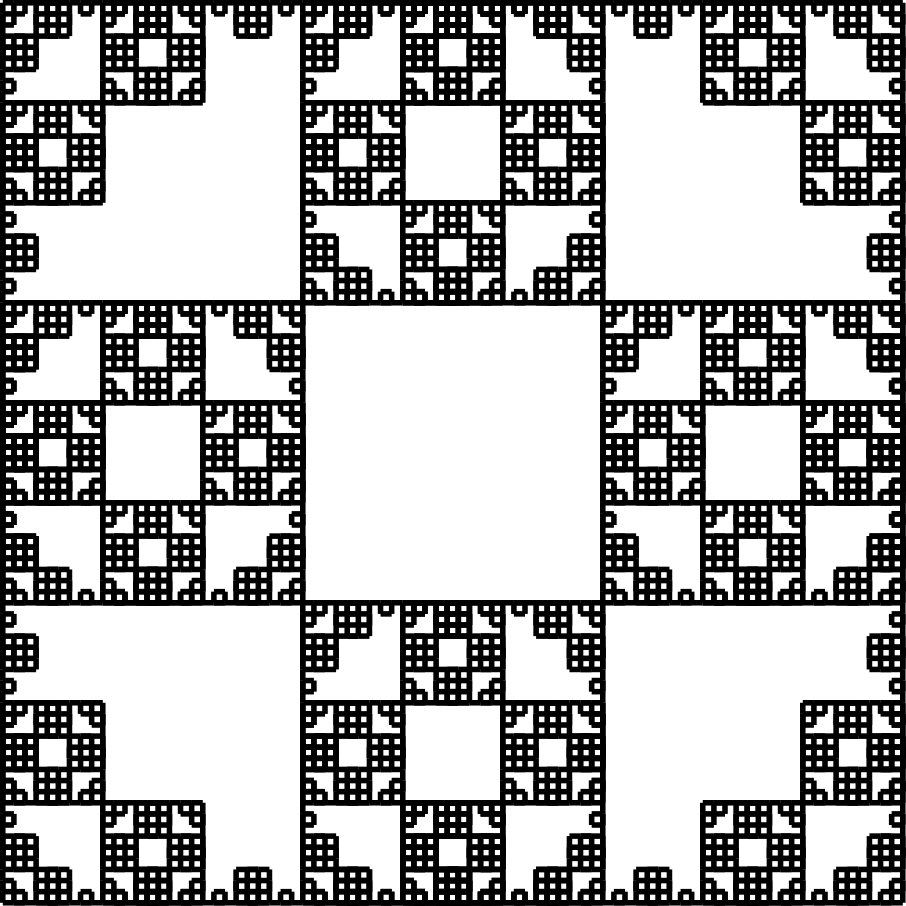 <?xml version="1.0"?>
<!DOCTYPE ipe SYSTEM "ipe.dtd">
<ipe version="70212" creator="svgtoipe 20240516">
<ipestyle>
<layout paper="351 351" frame="351 351" origin="0 0" crop="no"/>
<opacity name="10%" value="0.10"/>
<opacity name="20%" value="0.20"/>
<opacity name="30%" value="0.30"/>
<opacity name="40%" value="0.40"/>
<opacity name="50%" value="0.50"/>
<opacity name="60%" value="0.60"/>
<opacity name="70%" value="0.70"/>
<opacity name="80%" value="0.80"/>
<opacity name="90%" value="0.90"/>
<pathstyle cap="0" join="0" fillrule="wind"/>
</ipestyle>
<page>
<group matrix="1 0 0 -1 -465 535">
<path stroke="0 0 0" pen="2">
479 522 m 483 522 l
</path>
<path stroke="0 0 0" pen="2">
483 522 m 487 522 l
</path>
<path stroke="0 0 0" pen="2">
487 522 m 487 518 l
</path>
<path stroke="0 0 0" pen="2">
487 518 m 483 518 l
</path>
<path stroke="0 0 0" pen="2">
483 518 m 483 522 l
</path>
<path stroke="0 0 0" pen="2">
483 522 m 487 522 l
</path>
<path stroke="0 0 0" pen="2">
487 522 m 491 522 l
</path>
<path stroke="0 0 0" pen="2">
491 522 m 495 522 l
</path>
<path stroke="0 0 0" pen="2">
495 522 m 499 522 l
</path>
<path stroke="0 0 0" pen="2">
499 522 m 499 518 l
</path>
<path stroke="0 0 0" pen="2">
499 518 m 495 518 l
</path>
<path stroke="0 0 0" pen="2">
495 518 m 495 522 l
</path>
<path stroke="0 0 0" pen="2">
495 522 m 499 522 l
</path>
<path stroke="0 0 0" pen="2">
499 522 m 503 522 l
</path>
<path stroke="0 0 0" pen="2">
503 522 m 503 518 l
</path>
<path stroke="0 0 0" pen="2">
503 518 m 503 514 l
</path>
<path stroke="0 0 0" pen="2">
503 514 m 499 514 l
</path>
<path stroke="0 0 0" pen="2">
499 514 m 499 518 l
</path>
<path stroke="0 0 0" pen="2">
499 518 m 503 518 l
</path>
<path stroke="0 0 0" pen="2">
503 518 m 503 514 l
</path>
<path stroke="0 0 0" pen="2">
503 514 m 503 510 l
</path>
<path stroke="0 0 0" pen="2">
503 510 m 499 510 l
</path>
<path stroke="0 0 0" pen="2">
499 510 m 495 510 l
</path>
<path stroke="0 0 0" pen="2">
495 510 m 495 514 l
</path>
<path stroke="0 0 0" pen="2">
495 514 m 499 514 l
</path>
<path stroke="0 0 0" pen="2">
499 514 m 499 510 l
</path>
<path stroke="0 0 0" pen="2">
499 510 m 495 510 l
</path>
<path stroke="0 0 0" pen="2">
495 510 m 491 510 l
</path>
<path stroke="0 0 0" pen="2">
491 510 m 491 514 l
</path>
<path stroke="0 0 0" pen="2">
491 514 m 491 518 l
</path>
<path stroke="0 0 0" pen="2">
491 518 m 495 518 l
</path>
<path stroke="0 0 0" pen="2">
495 518 m 495 514 l
</path>
<path stroke="0 0 0" pen="2">
495 514 m 491 514 l
</path>
<path stroke="0 0 0" pen="2">
491 514 m 491 518 l
</path>
<path stroke="0 0 0" pen="2">
491 518 m 491 522 l
</path>
<path stroke="0 0 0" pen="2">
491 522 m 495 522 l
</path>
<path stroke="0 0 0" pen="2">
495 522 m 499 522 l
</path>
<path stroke="0 0 0" pen="2">
499 522 m 499 518 l
</path>
<path stroke="0 0 0" pen="2">
499 518 m 495 518 l
</path>
<path stroke="0 0 0" pen="2">
495 518 m 495 522 l
</path>
<path stroke="0 0 0" pen="2">
495 522 m 499 522 l
</path>
<path stroke="0 0 0" pen="2">
499 522 m 503 522 l
</path>
<path stroke="0 0 0" pen="2">
503 522 m 507 522 l
</path>
<path stroke="0 0 0" pen="2">
507 522 m 511 522 l
</path>
<path stroke="0 0 0" pen="2">
511 522 m 511 518 l
</path>
<path stroke="0 0 0" pen="2">
511 518 m 507 518 l
</path>
<path stroke="0 0 0" pen="2">
507 518 m 507 522 l
</path>
<path stroke="0 0 0" pen="2">
507 522 m 511 522 l
</path>
<path stroke="0 0 0" pen="2">
511 522 m 515 522 l
</path>
<path stroke="0 0 0" pen="2">
515 522 m 519 522 l
</path>
<path stroke="0 0 0" pen="2">
519 522 m 523 522 l
</path>
<path stroke="0 0 0" pen="2">
523 522 m 523 518 l
</path>
<path stroke="0 0 0" pen="2">
523 518 m 519 518 l
</path>
<path stroke="0 0 0" pen="2">
519 518 m 519 522 l
</path>
<path stroke="0 0 0" pen="2">
519 522 m 523 522 l
</path>
<path stroke="0 0 0" pen="2">
523 522 m 527 522 l
</path>
<path stroke="0 0 0" pen="2">
527 522 m 531 522 l
</path>
<path stroke="0 0 0" pen="2">
531 522 m 535 522 l
</path>
<path stroke="0 0 0" pen="2">
535 522 m 535 518 l
</path>
<path stroke="0 0 0" pen="2">
535 518 m 531 518 l
</path>
<path stroke="0 0 0" pen="2">
531 518 m 531 522 l
</path>
<path stroke="0 0 0" pen="2">
531 522 m 535 522 l
</path>
<path stroke="0 0 0" pen="2">
535 522 m 539 522 l
</path>
<path stroke="0 0 0" pen="2">
539 522 m 539 518 l
</path>
<path stroke="0 0 0" pen="2">
539 518 m 539 514 l
</path>
<path stroke="0 0 0" pen="2">
539 514 m 535 514 l
</path>
<path stroke="0 0 0" pen="2">
535 514 m 535 518 l
</path>
<path stroke="0 0 0" pen="2">
535 518 m 539 518 l
</path>
<path stroke="0 0 0" pen="2">
539 518 m 539 514 l
</path>
<path stroke="0 0 0" pen="2">
539 514 m 539 510 l
</path>
<path stroke="0 0 0" pen="2">
539 510 m 535 510 l
</path>
<path stroke="0 0 0" pen="2">
535 510 m 531 510 l
</path>
<path stroke="0 0 0" pen="2">
531 510 m 531 514 l
</path>
<path stroke="0 0 0" pen="2">
531 514 m 535 514 l
</path>
<path stroke="0 0 0" pen="2">
535 514 m 535 510 l
</path>
<path stroke="0 0 0" pen="2">
535 510 m 531 510 l
</path>
<path stroke="0 0 0" pen="2">
531 510 m 527 510 l
</path>
<path stroke="0 0 0" pen="2">
527 510 m 527 514 l
</path>
<path stroke="0 0 0" pen="2">
527 514 m 527 518 l
</path>
<path stroke="0 0 0" pen="2">
527 518 m 531 518 l
</path>
<path stroke="0 0 0" pen="2">
531 518 m 531 514 l
</path>
<path stroke="0 0 0" pen="2">
531 514 m 527 514 l
</path>
<path stroke="0 0 0" pen="2">
527 514 m 527 518 l
</path>
<path stroke="0 0 0" pen="2">
527 518 m 527 522 l
</path>
<path stroke="0 0 0" pen="2">
527 522 m 531 522 l
</path>
<path stroke="0 0 0" pen="2">
531 522 m 535 522 l
</path>
<path stroke="0 0 0" pen="2">
535 522 m 535 518 l
</path>
<path stroke="0 0 0" pen="2">
535 518 m 531 518 l
</path>
<path stroke="0 0 0" pen="2">
531 518 m 531 522 l
</path>
<path stroke="0 0 0" pen="2">
531 522 m 535 522 l
</path>
<path stroke="0 0 0" pen="2">
535 522 m 539 522 l
</path>
<path stroke="0 0 0" pen="2">
539 522 m 543 522 l
</path>
<path stroke="0 0 0" pen="2">
543 522 m 547 522 l
</path>
<path stroke="0 0 0" pen="2">
547 522 m 547 518 l
</path>
<path stroke="0 0 0" pen="2">
547 518 m 543 518 l
</path>
<path stroke="0 0 0" pen="2">
543 518 m 543 522 l
</path>
<path stroke="0 0 0" pen="2">
543 522 m 547 522 l
</path>
<path stroke="0 0 0" pen="2">
547 522 m 551 522 l
</path>
<path stroke="0 0 0" pen="2">
551 522 m 551 518 l
</path>
<path stroke="0 0 0" pen="2">
551 518 m 551 514 l
</path>
<path stroke="0 0 0" pen="2">
551 514 m 547 514 l
</path>
<path stroke="0 0 0" pen="2">
547 514 m 547 518 l
</path>
<path stroke="0 0 0" pen="2">
547 518 m 551 518 l
</path>
<path stroke="0 0 0" pen="2">
551 518 m 551 514 l
</path>
<path stroke="0 0 0" pen="2">
551 514 m 551 510 l
</path>
<path stroke="0 0 0" pen="2">
551 510 m 551 506 l
</path>
<path stroke="0 0 0" pen="2">
551 506 m 551 502 l
</path>
<path stroke="0 0 0" pen="2">
551 502 m 547 502 l
</path>
<path stroke="0 0 0" pen="2">
547 502 m 547 506 l
</path>
<path stroke="0 0 0" pen="2">
547 506 m 551 506 l
</path>
<path stroke="0 0 0" pen="2">
551 506 m 551 502 l
</path>
<path stroke="0 0 0" pen="2">
551 502 m 551 498 l
</path>
<path stroke="0 0 0" pen="2">
551 498 m 547 498 l
</path>
<path stroke="0 0 0" pen="2">
547 498 m 543 498 l
</path>
<path stroke="0 0 0" pen="2">
543 498 m 543 502 l
</path>
<path stroke="0 0 0" pen="2">
543 502 m 547 502 l
</path>
<path stroke="0 0 0" pen="2">
547 502 m 547 498 l
</path>
<path stroke="0 0 0" pen="2">
547 498 m 543 498 l
</path>
<path stroke="0 0 0" pen="2">
543 498 m 539 498 l
</path>
<path stroke="0 0 0" pen="2">
539 498 m 539 502 l
</path>
<path stroke="0 0 0" pen="2">
539 502 m 539 506 l
</path>
<path stroke="0 0 0" pen="2">
539 506 m 543 506 l
</path>
<path stroke="0 0 0" pen="2">
543 506 m 543 502 l
</path>
<path stroke="0 0 0" pen="2">
543 502 m 539 502 l
</path>
<path stroke="0 0 0" pen="2">
539 502 m 539 506 l
</path>
<path stroke="0 0 0" pen="2">
539 506 m 539 510 l
</path>
<path stroke="0 0 0" pen="2">
539 510 m 543 510 l
</path>
<path stroke="0 0 0" pen="2">
543 510 m 547 510 l
</path>
<path stroke="0 0 0" pen="2">
547 510 m 547 506 l
</path>
<path stroke="0 0 0" pen="2">
547 506 m 543 506 l
</path>
<path stroke="0 0 0" pen="2">
543 506 m 543 510 l
</path>
<path stroke="0 0 0" pen="2">
543 510 m 547 510 l
</path>
<path stroke="0 0 0" pen="2">
547 510 m 551 510 l
</path>
<path stroke="0 0 0" pen="2">
551 510 m 551 506 l
</path>
<path stroke="0 0 0" pen="2">
551 506 m 551 502 l
</path>
<path stroke="0 0 0" pen="2">
551 502 m 547 502 l
</path>
<path stroke="0 0 0" pen="2">
547 502 m 547 506 l
</path>
<path stroke="0 0 0" pen="2">
547 506 m 551 506 l
</path>
<path stroke="0 0 0" pen="2">
551 506 m 551 502 l
</path>
<path stroke="0 0 0" pen="2">
551 502 m 551 498 l
</path>
<path stroke="0 0 0" pen="2">
551 498 m 551 494 l
</path>
<path stroke="0 0 0" pen="2">
551 494 m 551 490 l
</path>
<path stroke="0 0 0" pen="2">
551 490 m 547 490 l
</path>
<path stroke="0 0 0" pen="2">
547 490 m 547 494 l
</path>
<path stroke="0 0 0" pen="2">
547 494 m 551 494 l
</path>
<path stroke="0 0 0" pen="2">
551 494 m 551 490 l
</path>
<path stroke="0 0 0" pen="2">
551 490 m 551 486 l
</path>
<path stroke="0 0 0" pen="2">
551 486 m 547 486 l
</path>
<path stroke="0 0 0" pen="2">
547 486 m 543 486 l
</path>
<path stroke="0 0 0" pen="2">
543 486 m 543 490 l
</path>
<path stroke="0 0 0" pen="2">
543 490 m 547 490 l
</path>
<path stroke="0 0 0" pen="2">
547 490 m 547 486 l
</path>
<path stroke="0 0 0" pen="2">
547 486 m 543 486 l
</path>
<path stroke="0 0 0" pen="2">
543 486 m 539 486 l
</path>
<path stroke="0 0 0" pen="2">
539 486 m 535 486 l
</path>
<path stroke="0 0 0" pen="2">
535 486 m 531 486 l
</path>
<path stroke="0 0 0" pen="2">
531 486 m 531 490 l
</path>
<path stroke="0 0 0" pen="2">
531 490 m 535 490 l
</path>
<path stroke="0 0 0" pen="2">
535 490 m 535 486 l
</path>
<path stroke="0 0 0" pen="2">
535 486 m 531 486 l
</path>
<path stroke="0 0 0" pen="2">
531 486 m 527 486 l
</path>
<path stroke="0 0 0" pen="2">
527 486 m 527 490 l
</path>
<path stroke="0 0 0" pen="2">
527 490 m 527 494 l
</path>
<path stroke="0 0 0" pen="2">
527 494 m 531 494 l
</path>
<path stroke="0 0 0" pen="2">
531 494 m 531 490 l
</path>
<path stroke="0 0 0" pen="2">
531 490 m 527 490 l
</path>
<path stroke="0 0 0" pen="2">
527 490 m 527 494 l
</path>
<path stroke="0 0 0" pen="2">
527 494 m 527 498 l
</path>
<path stroke="0 0 0" pen="2">
527 498 m 531 498 l
</path>
<path stroke="0 0 0" pen="2">
531 498 m 535 498 l
</path>
<path stroke="0 0 0" pen="2">
535 498 m 535 494 l
</path>
<path stroke="0 0 0" pen="2">
535 494 m 531 494 l
</path>
<path stroke="0 0 0" pen="2">
531 494 m 531 498 l
</path>
<path stroke="0 0 0" pen="2">
531 498 m 535 498 l
</path>
<path stroke="0 0 0" pen="2">
535 498 m 539 498 l
</path>
<path stroke="0 0 0" pen="2">
539 498 m 539 494 l
</path>
<path stroke="0 0 0" pen="2">
539 494 m 539 490 l
</path>
<path stroke="0 0 0" pen="2">
539 490 m 535 490 l
</path>
<path stroke="0 0 0" pen="2">
535 490 m 535 494 l
</path>
<path stroke="0 0 0" pen="2">
535 494 m 539 494 l
</path>
<path stroke="0 0 0" pen="2">
539 494 m 539 490 l
</path>
<path stroke="0 0 0" pen="2">
539 490 m 539 486 l
</path>
<path stroke="0 0 0" pen="2">
539 486 m 535 486 l
</path>
<path stroke="0 0 0" pen="2">
535 486 m 531 486 l
</path>
<path stroke="0 0 0" pen="2">
531 486 m 531 490 l
</path>
<path stroke="0 0 0" pen="2">
531 490 m 535 490 l
</path>
<path stroke="0 0 0" pen="2">
535 490 m 535 486 l
</path>
<path stroke="0 0 0" pen="2">
535 486 m 531 486 l
</path>
<path stroke="0 0 0" pen="2">
531 486 m 527 486 l
</path>
<path stroke="0 0 0" pen="2">
527 486 m 523 486 l
</path>
<path stroke="0 0 0" pen="2">
523 486 m 519 486 l
</path>
<path stroke="0 0 0" pen="2">
519 486 m 519 490 l
</path>
<path stroke="0 0 0" pen="2">
519 490 m 523 490 l
</path>
<path stroke="0 0 0" pen="2">
523 490 m 523 486 l
</path>
<path stroke="0 0 0" pen="2">
523 486 m 519 486 l
</path>
<path stroke="0 0 0" pen="2">
519 486 m 515 486 l
</path>
<path stroke="0 0 0" pen="2">
515 486 m 515 490 l
</path>
<path stroke="0 0 0" pen="2">
515 490 m 515 494 l
</path>
<path stroke="0 0 0" pen="2">
515 494 m 519 494 l
</path>
<path stroke="0 0 0" pen="2">
519 494 m 519 490 l
</path>
<path stroke="0 0 0" pen="2">
519 490 m 515 490 l
</path>
<path stroke="0 0 0" pen="2">
515 490 m 515 494 l
</path>
<path stroke="0 0 0" pen="2">
515 494 m 515 498 l
</path>
<path stroke="0 0 0" pen="2">
515 498 m 515 502 l
</path>
<path stroke="0 0 0" pen="2">
515 502 m 515 506 l
</path>
<path stroke="0 0 0" pen="2">
515 506 m 519 506 l
</path>
<path stroke="0 0 0" pen="2">
519 506 m 519 502 l
</path>
<path stroke="0 0 0" pen="2">
519 502 m 515 502 l
</path>
<path stroke="0 0 0" pen="2">
515 502 m 515 506 l
</path>
<path stroke="0 0 0" pen="2">
515 506 m 515 510 l
</path>
<path stroke="0 0 0" pen="2">
515 510 m 519 510 l
</path>
<path stroke="0 0 0" pen="2">
519 510 m 523 510 l
</path>
<path stroke="0 0 0" pen="2">
523 510 m 523 506 l
</path>
<path stroke="0 0 0" pen="2">
523 506 m 519 506 l
</path>
<path stroke="0 0 0" pen="2">
519 506 m 519 510 l
</path>
<path stroke="0 0 0" pen="2">
519 510 m 523 510 l
</path>
<path stroke="0 0 0" pen="2">
523 510 m 527 510 l
</path>
<path stroke="0 0 0" pen="2">
527 510 m 527 506 l
</path>
<path stroke="0 0 0" pen="2">
527 506 m 527 502 l
</path>
<path stroke="0 0 0" pen="2">
527 502 m 523 502 l
</path>
<path stroke="0 0 0" pen="2">
523 502 m 523 506 l
</path>
<path stroke="0 0 0" pen="2">
523 506 m 527 506 l
</path>
<path stroke="0 0 0" pen="2">
527 506 m 527 502 l
</path>
<path stroke="0 0 0" pen="2">
527 502 m 527 498 l
</path>
<path stroke="0 0 0" pen="2">
527 498 m 523 498 l
</path>
<path stroke="0 0 0" pen="2">
523 498 m 519 498 l
</path>
<path stroke="0 0 0" pen="2">
519 498 m 519 502 l
</path>
<path stroke="0 0 0" pen="2">
519 502 m 523 502 l
</path>
<path stroke="0 0 0" pen="2">
523 502 m 523 498 l
</path>
<path stroke="0 0 0" pen="2">
523 498 m 519 498 l
</path>
<path stroke="0 0 0" pen="2">
519 498 m 515 498 l
</path>
<path stroke="0 0 0" pen="2">
515 498 m 515 502 l
</path>
<path stroke="0 0 0" pen="2">
515 502 m 515 506 l
</path>
<path stroke="0 0 0" pen="2">
515 506 m 519 506 l
</path>
<path stroke="0 0 0" pen="2">
519 506 m 519 502 l
</path>
<path stroke="0 0 0" pen="2">
519 502 m 515 502 l
</path>
<path stroke="0 0 0" pen="2">
515 502 m 515 506 l
</path>
<path stroke="0 0 0" pen="2">
515 506 m 515 510 l
</path>
<path stroke="0 0 0" pen="2">
515 510 m 515 514 l
</path>
<path stroke="0 0 0" pen="2">
515 514 m 515 518 l
</path>
<path stroke="0 0 0" pen="2">
515 518 m 519 518 l
</path>
<path stroke="0 0 0" pen="2">
519 518 m 519 514 l
</path>
<path stroke="0 0 0" pen="2">
519 514 m 515 514 l
</path>
<path stroke="0 0 0" pen="2">
515 514 m 515 518 l
</path>
<path stroke="0 0 0" pen="2">
515 518 m 515 522 l
</path>
<path stroke="0 0 0" pen="2">
515 522 m 519 522 l
</path>
<path stroke="0 0 0" pen="2">
519 522 m 523 522 l
</path>
<path stroke="0 0 0" pen="2">
523 522 m 523 518 l
</path>
<path stroke="0 0 0" pen="2">
523 518 m 519 518 l
</path>
<path stroke="0 0 0" pen="2">
519 518 m 519 522 l
</path>
<path stroke="0 0 0" pen="2">
519 522 m 523 522 l
</path>
<path stroke="0 0 0" pen="2">
523 522 m 527 522 l
</path>
<path stroke="0 0 0" pen="2">
527 522 m 531 522 l
</path>
<path stroke="0 0 0" pen="2">
531 522 m 535 522 l
</path>
<path stroke="0 0 0" pen="2">
535 522 m 535 518 l
</path>
<path stroke="0 0 0" pen="2">
535 518 m 531 518 l
</path>
<path stroke="0 0 0" pen="2">
531 518 m 531 522 l
</path>
<path stroke="0 0 0" pen="2">
531 522 m 535 522 l
</path>
<path stroke="0 0 0" pen="2">
535 522 m 539 522 l
</path>
<path stroke="0 0 0" pen="2">
539 522 m 539 518 l
</path>
<path stroke="0 0 0" pen="2">
539 518 m 539 514 l
</path>
<path stroke="0 0 0" pen="2">
539 514 m 535 514 l
</path>
<path stroke="0 0 0" pen="2">
535 514 m 535 518 l
</path>
<path stroke="0 0 0" pen="2">
535 518 m 539 518 l
</path>
<path stroke="0 0 0" pen="2">
539 518 m 539 514 l
</path>
<path stroke="0 0 0" pen="2">
539 514 m 539 510 l
</path>
<path stroke="0 0 0" pen="2">
539 510 m 535 510 l
</path>
<path stroke="0 0 0" pen="2">
535 510 m 531 510 l
</path>
<path stroke="0 0 0" pen="2">
531 510 m 531 514 l
</path>
<path stroke="0 0 0" pen="2">
531 514 m 535 514 l
</path>
<path stroke="0 0 0" pen="2">
535 514 m 535 510 l
</path>
<path stroke="0 0 0" pen="2">
535 510 m 531 510 l
</path>
<path stroke="0 0 0" pen="2">
531 510 m 527 510 l
</path>
<path stroke="0 0 0" pen="2">
527 510 m 527 514 l
</path>
<path stroke="0 0 0" pen="2">
527 514 m 527 518 l
</path>
<path stroke="0 0 0" pen="2">
527 518 m 531 518 l
</path>
<path stroke="0 0 0" pen="2">
531 518 m 531 514 l
</path>
<path stroke="0 0 0" pen="2">
531 514 m 527 514 l
</path>
<path stroke="0 0 0" pen="2">
527 514 m 527 518 l
</path>
<path stroke="0 0 0" pen="2">
527 518 m 527 522 l
</path>
<path stroke="0 0 0" pen="2">
527 522 m 531 522 l
</path>
<path stroke="0 0 0" pen="2">
531 522 m 535 522 l
</path>
<path stroke="0 0 0" pen="2">
535 522 m 535 518 l
</path>
<path stroke="0 0 0" pen="2">
535 518 m 531 518 l
</path>
<path stroke="0 0 0" pen="2">
531 518 m 531 522 l
</path>
<path stroke="0 0 0" pen="2">
531 522 m 535 522 l
</path>
<path stroke="0 0 0" pen="2">
535 522 m 539 522 l
</path>
<path stroke="0 0 0" pen="2">
539 522 m 543 522 l
</path>
<path stroke="0 0 0" pen="2">
543 522 m 547 522 l
</path>
<path stroke="0 0 0" pen="2">
547 522 m 547 518 l
</path>
<path stroke="0 0 0" pen="2">
547 518 m 543 518 l
</path>
<path stroke="0 0 0" pen="2">
543 518 m 543 522 l
</path>
<path stroke="0 0 0" pen="2">
543 522 m 547 522 l
</path>
<path stroke="0 0 0" pen="2">
547 522 m 551 522 l
</path>
<path stroke="0 0 0" pen="2">
551 522 m 555 522 l
</path>
<path stroke="0 0 0" pen="2">
555 522 m 559 522 l
</path>
<path stroke="0 0 0" pen="2">
559 522 m 559 518 l
</path>
<path stroke="0 0 0" pen="2">
559 518 m 555 518 l
</path>
<path stroke="0 0 0" pen="2">
555 518 m 555 522 l
</path>
<path stroke="0 0 0" pen="2">
555 522 m 559 522 l
</path>
<path stroke="0 0 0" pen="2">
559 522 m 563 522 l
</path>
<path stroke="0 0 0" pen="2">
563 522 m 567 522 l
</path>
<path stroke="0 0 0" pen="2">
567 522 m 571 522 l
</path>
<path stroke="0 0 0" pen="2">
571 522 m 571 518 l
</path>
<path stroke="0 0 0" pen="2">
571 518 m 567 518 l
</path>
<path stroke="0 0 0" pen="2">
567 518 m 567 522 l
</path>
<path stroke="0 0 0" pen="2">
567 522 m 571 522 l
</path>
<path stroke="0 0 0" pen="2">
571 522 m 575 522 l
</path>
<path stroke="0 0 0" pen="2">
575 522 m 575 518 l
</path>
<path stroke="0 0 0" pen="2">
575 518 m 575 514 l
</path>
<path stroke="0 0 0" pen="2">
575 514 m 571 514 l
</path>
<path stroke="0 0 0" pen="2">
571 514 m 571 518 l
</path>
<path stroke="0 0 0" pen="2">
571 518 m 575 518 l
</path>
<path stroke="0 0 0" pen="2">
575 518 m 575 514 l
</path>
<path stroke="0 0 0" pen="2">
575 514 m 575 510 l
</path>
<path stroke="0 0 0" pen="2">
575 510 m 571 510 l
</path>
<path stroke="0 0 0" pen="2">
571 510 m 567 510 l
</path>
<path stroke="0 0 0" pen="2">
567 510 m 567 514 l
</path>
<path stroke="0 0 0" pen="2">
567 514 m 571 514 l
</path>
<path stroke="0 0 0" pen="2">
571 514 m 571 510 l
</path>
<path stroke="0 0 0" pen="2">
571 510 m 567 510 l
</path>
<path stroke="0 0 0" pen="2">
567 510 m 563 510 l
</path>
<path stroke="0 0 0" pen="2">
563 510 m 563 514 l
</path>
<path stroke="0 0 0" pen="2">
563 514 m 563 518 l
</path>
<path stroke="0 0 0" pen="2">
563 518 m 567 518 l
</path>
<path stroke="0 0 0" pen="2">
567 518 m 567 514 l
</path>
<path stroke="0 0 0" pen="2">
567 514 m 563 514 l
</path>
<path stroke="0 0 0" pen="2">
563 514 m 563 518 l
</path>
<path stroke="0 0 0" pen="2">
563 518 m 563 522 l
</path>
<path stroke="0 0 0" pen="2">
563 522 m 567 522 l
</path>
<path stroke="0 0 0" pen="2">
567 522 m 571 522 l
</path>
<path stroke="0 0 0" pen="2">
571 522 m 571 518 l
</path>
<path stroke="0 0 0" pen="2">
571 518 m 567 518 l
</path>
<path stroke="0 0 0" pen="2">
567 518 m 567 522 l
</path>
<path stroke="0 0 0" pen="2">
567 522 m 571 522 l
</path>
<path stroke="0 0 0" pen="2">
571 522 m 575 522 l
</path>
<path stroke="0 0 0" pen="2">
575 522 m 579 522 l
</path>
<path stroke="0 0 0" pen="2">
579 522 m 583 522 l
</path>
<path stroke="0 0 0" pen="2">
583 522 m 583 518 l
</path>
<path stroke="0 0 0" pen="2">
583 518 m 579 518 l
</path>
<path stroke="0 0 0" pen="2">
579 518 m 579 522 l
</path>
<path stroke="0 0 0" pen="2">
579 522 m 583 522 l
</path>
<path stroke="0 0 0" pen="2">
583 522 m 587 522 l
</path>
<path stroke="0 0 0" pen="2">
587 522 m 591 522 l
</path>
<path stroke="0 0 0" pen="2">
591 522 m 595 522 l
</path>
<path stroke="0 0 0" pen="2">
595 522 m 595 518 l
</path>
<path stroke="0 0 0" pen="2">
595 518 m 591 518 l
</path>
<path stroke="0 0 0" pen="2">
591 518 m 591 522 l
</path>
<path stroke="0 0 0" pen="2">
591 522 m 595 522 l
</path>
<path stroke="0 0 0" pen="2">
595 522 m 599 522 l
</path>
<path stroke="0 0 0" pen="2">
599 522 m 603 522 l
</path>
<path stroke="0 0 0" pen="2">
603 522 m 607 522 l
</path>
<path stroke="0 0 0" pen="2">
607 522 m 607 518 l
</path>
<path stroke="0 0 0" pen="2">
607 518 m 603 518 l
</path>
<path stroke="0 0 0" pen="2">
603 518 m 603 522 l
</path>
<path stroke="0 0 0" pen="2">
603 522 m 607 522 l
</path>
<path stroke="0 0 0" pen="2">
607 522 m 611 522 l
</path>
<path stroke="0 0 0" pen="2">
611 522 m 611 518 l
</path>
<path stroke="0 0 0" pen="2">
611 518 m 611 514 l
</path>
<path stroke="0 0 0" pen="2">
611 514 m 607 514 l
</path>
<path stroke="0 0 0" pen="2">
607 514 m 607 518 l
</path>
<path stroke="0 0 0" pen="2">
607 518 m 611 518 l
</path>
<path stroke="0 0 0" pen="2">
611 518 m 611 514 l
</path>
<path stroke="0 0 0" pen="2">
611 514 m 611 510 l
</path>
<path stroke="0 0 0" pen="2">
611 510 m 607 510 l
</path>
<path stroke="0 0 0" pen="2">
607 510 m 603 510 l
</path>
<path stroke="0 0 0" pen="2">
603 510 m 603 514 l
</path>
<path stroke="0 0 0" pen="2">
603 514 m 607 514 l
</path>
<path stroke="0 0 0" pen="2">
607 514 m 607 510 l
</path>
<path stroke="0 0 0" pen="2">
607 510 m 603 510 l
</path>
<path stroke="0 0 0" pen="2">
603 510 m 599 510 l
</path>
<path stroke="0 0 0" pen="2">
599 510 m 599 514 l
</path>
<path stroke="0 0 0" pen="2">
599 514 m 599 518 l
</path>
<path stroke="0 0 0" pen="2">
599 518 m 603 518 l
</path>
<path stroke="0 0 0" pen="2">
603 518 m 603 514 l
</path>
<path stroke="0 0 0" pen="2">
603 514 m 599 514 l
</path>
<path stroke="0 0 0" pen="2">
599 514 m 599 518 l
</path>
<path stroke="0 0 0" pen="2">
599 518 m 599 522 l
</path>
<path stroke="0 0 0" pen="2">
599 522 m 603 522 l
</path>
<path stroke="0 0 0" pen="2">
603 522 m 607 522 l
</path>
<path stroke="0 0 0" pen="2">
607 522 m 607 518 l
</path>
<path stroke="0 0 0" pen="2">
607 518 m 603 518 l
</path>
<path stroke="0 0 0" pen="2">
603 518 m 603 522 l
</path>
<path stroke="0 0 0" pen="2">
603 522 m 607 522 l
</path>
<path stroke="0 0 0" pen="2">
607 522 m 611 522 l
</path>
<path stroke="0 0 0" pen="2">
611 522 m 615 522 l
</path>
<path stroke="0 0 0" pen="2">
615 522 m 619 522 l
</path>
<path stroke="0 0 0" pen="2">
619 522 m 619 518 l
</path>
<path stroke="0 0 0" pen="2">
619 518 m 615 518 l
</path>
<path stroke="0 0 0" pen="2">
615 518 m 615 522 l
</path>
<path stroke="0 0 0" pen="2">
615 522 m 619 522 l
</path>
<path stroke="0 0 0" pen="2">
619 522 m 623 522 l
</path>
<path stroke="0 0 0" pen="2">
623 522 m 627 522 l
</path>
<path stroke="0 0 0" pen="2">
627 522 m 631 522 l
</path>
<path stroke="0 0 0" pen="2">
631 522 m 631 518 l
</path>
<path stroke="0 0 0" pen="2">
631 518 m 627 518 l
</path>
<path stroke="0 0 0" pen="2">
627 518 m 627 522 l
</path>
<path stroke="0 0 0" pen="2">
627 522 m 631 522 l
</path>
<path stroke="0 0 0" pen="2">
631 522 m 635 522 l
</path>
<path stroke="0 0 0" pen="2">
635 522 m 639 522 l
</path>
<path stroke="0 0 0" pen="2">
639 522 m 643 522 l
</path>
<path stroke="0 0 0" pen="2">
643 522 m 643 518 l
</path>
<path stroke="0 0 0" pen="2">
643 518 m 639 518 l
</path>
<path stroke="0 0 0" pen="2">
639 518 m 639 522 l
</path>
<path stroke="0 0 0" pen="2">
639 522 m 643 522 l
</path>
<path stroke="0 0 0" pen="2">
643 522 m 647 522 l
</path>
<path stroke="0 0 0" pen="2">
647 522 m 647 518 l
</path>
<path stroke="0 0 0" pen="2">
647 518 m 647 514 l
</path>
<path stroke="0 0 0" pen="2">
647 514 m 643 514 l
</path>
<path stroke="0 0 0" pen="2">
643 514 m 643 518 l
</path>
<path stroke="0 0 0" pen="2">
643 518 m 647 518 l
</path>
<path stroke="0 0 0" pen="2">
647 518 m 647 514 l
</path>
<path stroke="0 0 0" pen="2">
647 514 m 647 510 l
</path>
<path stroke="0 0 0" pen="2">
647 510 m 643 510 l
</path>
<path stroke="0 0 0" pen="2">
643 510 m 639 510 l
</path>
<path stroke="0 0 0" pen="2">
639 510 m 639 514 l
</path>
<path stroke="0 0 0" pen="2">
639 514 m 643 514 l
</path>
<path stroke="0 0 0" pen="2">
643 514 m 643 510 l
</path>
<path stroke="0 0 0" pen="2">
643 510 m 639 510 l
</path>
<path stroke="0 0 0" pen="2">
639 510 m 635 510 l
</path>
<path stroke="0 0 0" pen="2">
635 510 m 635 514 l
</path>
<path stroke="0 0 0" pen="2">
635 514 m 635 518 l
</path>
<path stroke="0 0 0" pen="2">
635 518 m 639 518 l
</path>
<path stroke="0 0 0" pen="2">
639 518 m 639 514 l
</path>
<path stroke="0 0 0" pen="2">
639 514 m 635 514 l
</path>
<path stroke="0 0 0" pen="2">
635 514 m 635 518 l
</path>
<path stroke="0 0 0" pen="2">
635 518 m 635 522 l
</path>
<path stroke="0 0 0" pen="2">
635 522 m 639 522 l
</path>
<path stroke="0 0 0" pen="2">
639 522 m 643 522 l
</path>
<path stroke="0 0 0" pen="2">
643 522 m 643 518 l
</path>
<path stroke="0 0 0" pen="2">
643 518 m 639 518 l
</path>
<path stroke="0 0 0" pen="2">
639 518 m 639 522 l
</path>
<path stroke="0 0 0" pen="2">
639 522 m 643 522 l
</path>
<path stroke="0 0 0" pen="2">
643 522 m 647 522 l
</path>
<path stroke="0 0 0" pen="2">
647 522 m 651 522 l
</path>
<path stroke="0 0 0" pen="2">
651 522 m 655 522 l
</path>
<path stroke="0 0 0" pen="2">
655 522 m 655 518 l
</path>
<path stroke="0 0 0" pen="2">
655 518 m 651 518 l
</path>
<path stroke="0 0 0" pen="2">
651 518 m 651 522 l
</path>
<path stroke="0 0 0" pen="2">
651 522 m 655 522 l
</path>
<path stroke="0 0 0" pen="2">
655 522 m 659 522 l
</path>
<path stroke="0 0 0" pen="2">
659 522 m 659 518 l
</path>
<path stroke="0 0 0" pen="2">
659 518 m 659 514 l
</path>
<path stroke="0 0 0" pen="2">
659 514 m 655 514 l
</path>
<path stroke="0 0 0" pen="2">
655 514 m 655 518 l
</path>
<path stroke="0 0 0" pen="2">
655 518 m 659 518 l
</path>
<path stroke="0 0 0" pen="2">
659 518 m 659 514 l
</path>
<path stroke="0 0 0" pen="2">
659 514 m 659 510 l
</path>
<path stroke="0 0 0" pen="2">
659 510 m 659 506 l
</path>
<path stroke="0 0 0" pen="2">
659 506 m 659 502 l
</path>
<path stroke="0 0 0" pen="2">
659 502 m 655 502 l
</path>
<path stroke="0 0 0" pen="2">
655 502 m 655 506 l
</path>
<path stroke="0 0 0" pen="2">
655 506 m 659 506 l
</path>
<path stroke="0 0 0" pen="2">
659 506 m 659 502 l
</path>
<path stroke="0 0 0" pen="2">
659 502 m 659 498 l
</path>
<path stroke="0 0 0" pen="2">
659 498 m 655 498 l
</path>
<path stroke="0 0 0" pen="2">
655 498 m 651 498 l
</path>
<path stroke="0 0 0" pen="2">
651 498 m 651 502 l
</path>
<path stroke="0 0 0" pen="2">
651 502 m 655 502 l
</path>
<path stroke="0 0 0" pen="2">
655 502 m 655 498 l
</path>
<path stroke="0 0 0" pen="2">
655 498 m 651 498 l
</path>
<path stroke="0 0 0" pen="2">
651 498 m 647 498 l
</path>
<path stroke="0 0 0" pen="2">
647 498 m 647 502 l
</path>
<path stroke="0 0 0" pen="2">
647 502 m 647 506 l
</path>
<path stroke="0 0 0" pen="2">
647 506 m 651 506 l
</path>
<path stroke="0 0 0" pen="2">
651 506 m 651 502 l
</path>
<path stroke="0 0 0" pen="2">
651 502 m 647 502 l
</path>
<path stroke="0 0 0" pen="2">
647 502 m 647 506 l
</path>
<path stroke="0 0 0" pen="2">
647 506 m 647 510 l
</path>
<path stroke="0 0 0" pen="2">
647 510 m 651 510 l
</path>
<path stroke="0 0 0" pen="2">
651 510 m 655 510 l
</path>
<path stroke="0 0 0" pen="2">
655 510 m 655 506 l
</path>
<path stroke="0 0 0" pen="2">
655 506 m 651 506 l
</path>
<path stroke="0 0 0" pen="2">
651 506 m 651 510 l
</path>
<path stroke="0 0 0" pen="2">
651 510 m 655 510 l
</path>
<path stroke="0 0 0" pen="2">
655 510 m 659 510 l
</path>
<path stroke="0 0 0" pen="2">
659 510 m 659 506 l
</path>
<path stroke="0 0 0" pen="2">
659 506 m 659 502 l
</path>
<path stroke="0 0 0" pen="2">
659 502 m 655 502 l
</path>
<path stroke="0 0 0" pen="2">
655 502 m 655 506 l
</path>
<path stroke="0 0 0" pen="2">
655 506 m 659 506 l
</path>
<path stroke="0 0 0" pen="2">
659 506 m 659 502 l
</path>
<path stroke="0 0 0" pen="2">
659 502 m 659 498 l
</path>
<path stroke="0 0 0" pen="2">
659 498 m 659 494 l
</path>
<path stroke="0 0 0" pen="2">
659 494 m 659 490 l
</path>
<path stroke="0 0 0" pen="2">
659 490 m 655 490 l
</path>
<path stroke="0 0 0" pen="2">
655 490 m 655 494 l
</path>
<path stroke="0 0 0" pen="2">
655 494 m 659 494 l
</path>
<path stroke="0 0 0" pen="2">
659 494 m 659 490 l
</path>
<path stroke="0 0 0" pen="2">
659 490 m 659 486 l
</path>
<path stroke="0 0 0" pen="2">
659 486 m 655 486 l
</path>
<path stroke="0 0 0" pen="2">
655 486 m 651 486 l
</path>
<path stroke="0 0 0" pen="2">
651 486 m 651 490 l
</path>
<path stroke="0 0 0" pen="2">
651 490 m 655 490 l
</path>
<path stroke="0 0 0" pen="2">
655 490 m 655 486 l
</path>
<path stroke="0 0 0" pen="2">
655 486 m 651 486 l
</path>
<path stroke="0 0 0" pen="2">
651 486 m 647 486 l
</path>
<path stroke="0 0 0" pen="2">
647 486 m 643 486 l
</path>
<path stroke="0 0 0" pen="2">
643 486 m 639 486 l
</path>
<path stroke="0 0 0" pen="2">
639 486 m 639 490 l
</path>
<path stroke="0 0 0" pen="2">
639 490 m 643 490 l
</path>
<path stroke="0 0 0" pen="2">
643 490 m 643 486 l
</path>
<path stroke="0 0 0" pen="2">
643 486 m 639 486 l
</path>
<path stroke="0 0 0" pen="2">
639 486 m 635 486 l
</path>
<path stroke="0 0 0" pen="2">
635 486 m 635 490 l
</path>
<path stroke="0 0 0" pen="2">
635 490 m 635 494 l
</path>
<path stroke="0 0 0" pen="2">
635 494 m 639 494 l
</path>
<path stroke="0 0 0" pen="2">
639 494 m 639 490 l
</path>
<path stroke="0 0 0" pen="2">
639 490 m 635 490 l
</path>
<path stroke="0 0 0" pen="2">
635 490 m 635 494 l
</path>
<path stroke="0 0 0" pen="2">
635 494 m 635 498 l
</path>
<path stroke="0 0 0" pen="2">
635 498 m 639 498 l
</path>
<path stroke="0 0 0" pen="2">
639 498 m 643 498 l
</path>
<path stroke="0 0 0" pen="2">
643 498 m 643 494 l
</path>
<path stroke="0 0 0" pen="2">
643 494 m 639 494 l
</path>
<path stroke="0 0 0" pen="2">
639 494 m 639 498 l
</path>
<path stroke="0 0 0" pen="2">
639 498 m 643 498 l
</path>
<path stroke="0 0 0" pen="2">
643 498 m 647 498 l
</path>
<path stroke="0 0 0" pen="2">
647 498 m 647 494 l
</path>
<path stroke="0 0 0" pen="2">
647 494 m 647 490 l
</path>
<path stroke="0 0 0" pen="2">
647 490 m 643 490 l
</path>
<path stroke="0 0 0" pen="2">
643 490 m 643 494 l
</path>
<path stroke="0 0 0" pen="2">
643 494 m 647 494 l
</path>
<path stroke="0 0 0" pen="2">
647 494 m 647 490 l
</path>
<path stroke="0 0 0" pen="2">
647 490 m 647 486 l
</path>
<path stroke="0 0 0" pen="2">
647 486 m 643 486 l
</path>
<path stroke="0 0 0" pen="2">
643 486 m 639 486 l
</path>
<path stroke="0 0 0" pen="2">
639 486 m 639 490 l
</path>
<path stroke="0 0 0" pen="2">
639 490 m 643 490 l
</path>
<path stroke="0 0 0" pen="2">
643 490 m 643 486 l
</path>
<path stroke="0 0 0" pen="2">
643 486 m 639 486 l
</path>
<path stroke="0 0 0" pen="2">
639 486 m 635 486 l
</path>
<path stroke="0 0 0" pen="2">
635 486 m 631 486 l
</path>
<path stroke="0 0 0" pen="2">
631 486 m 627 486 l
</path>
<path stroke="0 0 0" pen="2">
627 486 m 627 490 l
</path>
<path stroke="0 0 0" pen="2">
627 490 m 631 490 l
</path>
<path stroke="0 0 0" pen="2">
631 490 m 631 486 l
</path>
<path stroke="0 0 0" pen="2">
631 486 m 627 486 l
</path>
<path stroke="0 0 0" pen="2">
627 486 m 623 486 l
</path>
<path stroke="0 0 0" pen="2">
623 486 m 623 490 l
</path>
<path stroke="0 0 0" pen="2">
623 490 m 623 494 l
</path>
<path stroke="0 0 0" pen="2">
623 494 m 627 494 l
</path>
<path stroke="0 0 0" pen="2">
627 494 m 627 490 l
</path>
<path stroke="0 0 0" pen="2">
627 490 m 623 490 l
</path>
<path stroke="0 0 0" pen="2">
623 490 m 623 494 l
</path>
<path stroke="0 0 0" pen="2">
623 494 m 623 498 l
</path>
<path stroke="0 0 0" pen="2">
623 498 m 623 502 l
</path>
<path stroke="0 0 0" pen="2">
623 502 m 623 506 l
</path>
<path stroke="0 0 0" pen="2">
623 506 m 627 506 l
</path>
<path stroke="0 0 0" pen="2">
627 506 m 627 502 l
</path>
<path stroke="0 0 0" pen="2">
627 502 m 623 502 l
</path>
<path stroke="0 0 0" pen="2">
623 502 m 623 506 l
</path>
<path stroke="0 0 0" pen="2">
623 506 m 623 510 l
</path>
<path stroke="0 0 0" pen="2">
623 510 m 627 510 l
</path>
<path stroke="0 0 0" pen="2">
627 510 m 631 510 l
</path>
<path stroke="0 0 0" pen="2">
631 510 m 631 506 l
</path>
<path stroke="0 0 0" pen="2">
631 506 m 627 506 l
</path>
<path stroke="0 0 0" pen="2">
627 506 m 627 510 l
</path>
<path stroke="0 0 0" pen="2">
627 510 m 631 510 l
</path>
<path stroke="0 0 0" pen="2">
631 510 m 635 510 l
</path>
<path stroke="0 0 0" pen="2">
635 510 m 635 506 l
</path>
<path stroke="0 0 0" pen="2">
635 506 m 635 502 l
</path>
<path stroke="0 0 0" pen="2">
635 502 m 631 502 l
</path>
<path stroke="0 0 0" pen="2">
631 502 m 631 506 l
</path>
<path stroke="0 0 0" pen="2">
631 506 m 635 506 l
</path>
<path stroke="0 0 0" pen="2">
635 506 m 635 502 l
</path>
<path stroke="0 0 0" pen="2">
635 502 m 635 498 l
</path>
<path stroke="0 0 0" pen="2">
635 498 m 631 498 l
</path>
<path stroke="0 0 0" pen="2">
631 498 m 627 498 l
</path>
<path stroke="0 0 0" pen="2">
627 498 m 627 502 l
</path>
<path stroke="0 0 0" pen="2">
627 502 m 631 502 l
</path>
<path stroke="0 0 0" pen="2">
631 502 m 631 498 l
</path>
<path stroke="0 0 0" pen="2">
631 498 m 627 498 l
</path>
<path stroke="0 0 0" pen="2">
627 498 m 623 498 l
</path>
<path stroke="0 0 0" pen="2">
623 498 m 623 502 l
</path>
<path stroke="0 0 0" pen="2">
623 502 m 623 506 l
</path>
<path stroke="0 0 0" pen="2">
623 506 m 627 506 l
</path>
<path stroke="0 0 0" pen="2">
627 506 m 627 502 l
</path>
<path stroke="0 0 0" pen="2">
627 502 m 623 502 l
</path>
<path stroke="0 0 0" pen="2">
623 502 m 623 506 l
</path>
<path stroke="0 0 0" pen="2">
623 506 m 623 510 l
</path>
<path stroke="0 0 0" pen="2">
623 510 m 623 514 l
</path>
<path stroke="0 0 0" pen="2">
623 514 m 623 518 l
</path>
<path stroke="0 0 0" pen="2">
623 518 m 627 518 l
</path>
<path stroke="0 0 0" pen="2">
627 518 m 627 514 l
</path>
<path stroke="0 0 0" pen="2">
627 514 m 623 514 l
</path>
<path stroke="0 0 0" pen="2">
623 514 m 623 518 l
</path>
<path stroke="0 0 0" pen="2">
623 518 m 623 522 l
</path>
<path stroke="0 0 0" pen="2">
623 522 m 627 522 l
</path>
<path stroke="0 0 0" pen="2">
627 522 m 631 522 l
</path>
<path stroke="0 0 0" pen="2">
631 522 m 631 518 l
</path>
<path stroke="0 0 0" pen="2">
631 518 m 627 518 l
</path>
<path stroke="0 0 0" pen="2">
627 518 m 627 522 l
</path>
<path stroke="0 0 0" pen="2">
627 522 m 631 522 l
</path>
<path stroke="0 0 0" pen="2">
631 522 m 635 522 l
</path>
<path stroke="0 0 0" pen="2">
635 522 m 639 522 l
</path>
<path stroke="0 0 0" pen="2">
639 522 m 643 522 l
</path>
<path stroke="0 0 0" pen="2">
643 522 m 643 518 l
</path>
<path stroke="0 0 0" pen="2">
643 518 m 639 518 l
</path>
<path stroke="0 0 0" pen="2">
639 518 m 639 522 l
</path>
<path stroke="0 0 0" pen="2">
639 522 m 643 522 l
</path>
<path stroke="0 0 0" pen="2">
643 522 m 647 522 l
</path>
<path stroke="0 0 0" pen="2">
647 522 m 647 518 l
</path>
<path stroke="0 0 0" pen="2">
647 518 m 647 514 l
</path>
<path stroke="0 0 0" pen="2">
647 514 m 643 514 l
</path>
<path stroke="0 0 0" pen="2">
643 514 m 643 518 l
</path>
<path stroke="0 0 0" pen="2">
643 518 m 647 518 l
</path>
<path stroke="0 0 0" pen="2">
647 518 m 647 514 l
</path>
<path stroke="0 0 0" pen="2">
647 514 m 647 510 l
</path>
<path stroke="0 0 0" pen="2">
647 510 m 643 510 l
</path>
<path stroke="0 0 0" pen="2">
643 510 m 639 510 l
</path>
<path stroke="0 0 0" pen="2">
639 510 m 639 514 l
</path>
<path stroke="0 0 0" pen="2">
639 514 m 643 514 l
</path>
<path stroke="0 0 0" pen="2">
643 514 m 643 510 l
</path>
<path stroke="0 0 0" pen="2">
643 510 m 639 510 l
</path>
<path stroke="0 0 0" pen="2">
639 510 m 635 510 l
</path>
<path stroke="0 0 0" pen="2">
635 510 m 635 514 l
</path>
<path stroke="0 0 0" pen="2">
635 514 m 635 518 l
</path>
<path stroke="0 0 0" pen="2">
635 518 m 639 518 l
</path>
<path stroke="0 0 0" pen="2">
639 518 m 639 514 l
</path>
<path stroke="0 0 0" pen="2">
639 514 m 635 514 l
</path>
<path stroke="0 0 0" pen="2">
635 514 m 635 518 l
</path>
<path stroke="0 0 0" pen="2">
635 518 m 635 522 l
</path>
<path stroke="0 0 0" pen="2">
635 522 m 639 522 l
</path>
<path stroke="0 0 0" pen="2">
639 522 m 643 522 l
</path>
<path stroke="0 0 0" pen="2">
643 522 m 643 518 l
</path>
<path stroke="0 0 0" pen="2">
643 518 m 639 518 l
</path>
<path stroke="0 0 0" pen="2">
639 518 m 639 522 l
</path>
<path stroke="0 0 0" pen="2">
639 522 m 643 522 l
</path>
<path stroke="0 0 0" pen="2">
643 522 m 647 522 l
</path>
<path stroke="0 0 0" pen="2">
647 522 m 651 522 l
</path>
<path stroke="0 0 0" pen="2">
651 522 m 655 522 l
</path>
<path stroke="0 0 0" pen="2">
655 522 m 655 518 l
</path>
<path stroke="0 0 0" pen="2">
655 518 m 651 518 l
</path>
<path stroke="0 0 0" pen="2">
651 518 m 651 522 l
</path>
<path stroke="0 0 0" pen="2">
651 522 m 655 522 l
</path>
<path stroke="0 0 0" pen="2">
655 522 m 659 522 l
</path>
<path stroke="0 0 0" pen="2">
659 522 m 663 522 l
</path>
<path stroke="0 0 0" pen="2">
663 522 m 667 522 l
</path>
<path stroke="0 0 0" pen="2">
667 522 m 667 518 l
</path>
<path stroke="0 0 0" pen="2">
667 518 m 663 518 l
</path>
<path stroke="0 0 0" pen="2">
663 518 m 663 522 l
</path>
<path stroke="0 0 0" pen="2">
663 522 m 667 522 l
</path>
<path stroke="0 0 0" pen="2">
667 522 m 671 522 l
</path>
<path stroke="0 0 0" pen="2">
671 522 m 675 522 l
</path>
<path stroke="0 0 0" pen="2">
675 522 m 679 522 l
</path>
<path stroke="0 0 0" pen="2">
679 522 m 679 518 l
</path>
<path stroke="0 0 0" pen="2">
679 518 m 675 518 l
</path>
<path stroke="0 0 0" pen="2">
675 518 m 675 522 l
</path>
<path stroke="0 0 0" pen="2">
675 522 m 679 522 l
</path>
<path stroke="0 0 0" pen="2">
679 522 m 683 522 l
</path>
<path stroke="0 0 0" pen="2">
683 522 m 683 518 l
</path>
<path stroke="0 0 0" pen="2">
683 518 m 683 514 l
</path>
<path stroke="0 0 0" pen="2">
683 514 m 679 514 l
</path>
<path stroke="0 0 0" pen="2">
679 514 m 679 518 l
</path>
<path stroke="0 0 0" pen="2">
679 518 m 683 518 l
</path>
<path stroke="0 0 0" pen="2">
683 518 m 683 514 l
</path>
<path stroke="0 0 0" pen="2">
683 514 m 683 510 l
</path>
<path stroke="0 0 0" pen="2">
683 510 m 679 510 l
</path>
<path stroke="0 0 0" pen="2">
679 510 m 675 510 l
</path>
<path stroke="0 0 0" pen="2">
675 510 m 675 514 l
</path>
<path stroke="0 0 0" pen="2">
675 514 m 679 514 l
</path>
<path stroke="0 0 0" pen="2">
679 514 m 679 510 l
</path>
<path stroke="0 0 0" pen="2">
679 510 m 675 510 l
</path>
<path stroke="0 0 0" pen="2">
675 510 m 671 510 l
</path>
<path stroke="0 0 0" pen="2">
671 510 m 671 514 l
</path>
<path stroke="0 0 0" pen="2">
671 514 m 671 518 l
</path>
<path stroke="0 0 0" pen="2">
671 518 m 675 518 l
</path>
<path stroke="0 0 0" pen="2">
675 518 m 675 514 l
</path>
<path stroke="0 0 0" pen="2">
675 514 m 671 514 l
</path>
<path stroke="0 0 0" pen="2">
671 514 m 671 518 l
</path>
<path stroke="0 0 0" pen="2">
671 518 m 671 522 l
</path>
<path stroke="0 0 0" pen="2">
671 522 m 675 522 l
</path>
<path stroke="0 0 0" pen="2">
675 522 m 679 522 l
</path>
<path stroke="0 0 0" pen="2">
679 522 m 679 518 l
</path>
<path stroke="0 0 0" pen="2">
679 518 m 675 518 l
</path>
<path stroke="0 0 0" pen="2">
675 518 m 675 522 l
</path>
<path stroke="0 0 0" pen="2">
675 522 m 679 522 l
</path>
<path stroke="0 0 0" pen="2">
679 522 m 683 522 l
</path>
<path stroke="0 0 0" pen="2">
683 522 m 687 522 l
</path>
<path stroke="0 0 0" pen="2">
687 522 m 691 522 l
</path>
<path stroke="0 0 0" pen="2">
691 522 m 691 518 l
</path>
<path stroke="0 0 0" pen="2">
691 518 m 687 518 l
</path>
<path stroke="0 0 0" pen="2">
687 518 m 687 522 l
</path>
<path stroke="0 0 0" pen="2">
687 522 m 691 522 l
</path>
<path stroke="0 0 0" pen="2">
691 522 m 695 522 l
</path>
<path stroke="0 0 0" pen="2">
695 522 m 695 518 l
</path>
<path stroke="0 0 0" pen="2">
695 518 m 695 514 l
</path>
<path stroke="0 0 0" pen="2">
695 514 m 691 514 l
</path>
<path stroke="0 0 0" pen="2">
691 514 m 691 518 l
</path>
<path stroke="0 0 0" pen="2">
691 518 m 695 518 l
</path>
<path stroke="0 0 0" pen="2">
695 518 m 695 514 l
</path>
<path stroke="0 0 0" pen="2">
695 514 m 695 510 l
</path>
<path stroke="0 0 0" pen="2">
695 510 m 695 506 l
</path>
<path stroke="0 0 0" pen="2">
695 506 m 695 502 l
</path>
<path stroke="0 0 0" pen="2">
695 502 m 691 502 l
</path>
<path stroke="0 0 0" pen="2">
691 502 m 691 506 l
</path>
<path stroke="0 0 0" pen="2">
691 506 m 695 506 l
</path>
<path stroke="0 0 0" pen="2">
695 506 m 695 502 l
</path>
<path stroke="0 0 0" pen="2">
695 502 m 695 498 l
</path>
<path stroke="0 0 0" pen="2">
695 498 m 691 498 l
</path>
<path stroke="0 0 0" pen="2">
691 498 m 687 498 l
</path>
<path stroke="0 0 0" pen="2">
687 498 m 687 502 l
</path>
<path stroke="0 0 0" pen="2">
687 502 m 691 502 l
</path>
<path stroke="0 0 0" pen="2">
691 502 m 691 498 l
</path>
<path stroke="0 0 0" pen="2">
691 498 m 687 498 l
</path>
<path stroke="0 0 0" pen="2">
687 498 m 683 498 l
</path>
<path stroke="0 0 0" pen="2">
683 498 m 683 502 l
</path>
<path stroke="0 0 0" pen="2">
683 502 m 683 506 l
</path>
<path stroke="0 0 0" pen="2">
683 506 m 687 506 l
</path>
<path stroke="0 0 0" pen="2">
687 506 m 687 502 l
</path>
<path stroke="0 0 0" pen="2">
687 502 m 683 502 l
</path>
<path stroke="0 0 0" pen="2">
683 502 m 683 506 l
</path>
<path stroke="0 0 0" pen="2">
683 506 m 683 510 l
</path>
<path stroke="0 0 0" pen="2">
683 510 m 687 510 l
</path>
<path stroke="0 0 0" pen="2">
687 510 m 691 510 l
</path>
<path stroke="0 0 0" pen="2">
691 510 m 691 506 l
</path>
<path stroke="0 0 0" pen="2">
691 506 m 687 506 l
</path>
<path stroke="0 0 0" pen="2">
687 506 m 687 510 l
</path>
<path stroke="0 0 0" pen="2">
687 510 m 691 510 l
</path>
<path stroke="0 0 0" pen="2">
691 510 m 695 510 l
</path>
<path stroke="0 0 0" pen="2">
695 510 m 695 506 l
</path>
<path stroke="0 0 0" pen="2">
695 506 m 695 502 l
</path>
<path stroke="0 0 0" pen="2">
695 502 m 691 502 l
</path>
<path stroke="0 0 0" pen="2">
691 502 m 691 506 l
</path>
<path stroke="0 0 0" pen="2">
691 506 m 695 506 l
</path>
<path stroke="0 0 0" pen="2">
695 506 m 695 502 l
</path>
<path stroke="0 0 0" pen="2">
695 502 m 695 498 l
</path>
<path stroke="0 0 0" pen="2">
695 498 m 695 494 l
</path>
<path stroke="0 0 0" pen="2">
695 494 m 695 490 l
</path>
<path stroke="0 0 0" pen="2">
695 490 m 691 490 l
</path>
<path stroke="0 0 0" pen="2">
691 490 m 691 494 l
</path>
<path stroke="0 0 0" pen="2">
691 494 m 695 494 l
</path>
<path stroke="0 0 0" pen="2">
695 494 m 695 490 l
</path>
<path stroke="0 0 0" pen="2">
695 490 m 695 486 l
</path>
<path stroke="0 0 0" pen="2">
695 486 m 695 482 l
</path>
<path stroke="0 0 0" pen="2">
695 482 m 695 478 l
</path>
<path stroke="0 0 0" pen="2">
695 478 m 691 478 l
</path>
<path stroke="0 0 0" pen="2">
691 478 m 691 482 l
</path>
<path stroke="0 0 0" pen="2">
691 482 m 695 482 l
</path>
<path stroke="0 0 0" pen="2">
695 482 m 695 478 l
</path>
<path stroke="0 0 0" pen="2">
695 478 m 695 474 l
</path>
<path stroke="0 0 0" pen="2">
695 474 m 695 470 l
</path>
<path stroke="0 0 0" pen="2">
695 470 m 695 466 l
</path>
<path stroke="0 0 0" pen="2">
695 466 m 691 466 l
</path>
<path stroke="0 0 0" pen="2">
691 466 m 691 470 l
</path>
<path stroke="0 0 0" pen="2">
691 470 m 695 470 l
</path>
<path stroke="0 0 0" pen="2">
695 470 m 695 466 l
</path>
<path stroke="0 0 0" pen="2">
695 466 m 695 462 l
</path>
<path stroke="0 0 0" pen="2">
695 462 m 691 462 l
</path>
<path stroke="0 0 0" pen="2">
691 462 m 687 462 l
</path>
<path stroke="0 0 0" pen="2">
687 462 m 687 466 l
</path>
<path stroke="0 0 0" pen="2">
687 466 m 691 466 l
</path>
<path stroke="0 0 0" pen="2">
691 466 m 691 462 l
</path>
<path stroke="0 0 0" pen="2">
691 462 m 687 462 l
</path>
<path stroke="0 0 0" pen="2">
687 462 m 683 462 l
</path>
<path stroke="0 0 0" pen="2">
683 462 m 683 466 l
</path>
<path stroke="0 0 0" pen="2">
683 466 m 683 470 l
</path>
<path stroke="0 0 0" pen="2">
683 470 m 687 470 l
</path>
<path stroke="0 0 0" pen="2">
687 470 m 687 466 l
</path>
<path stroke="0 0 0" pen="2">
687 466 m 683 466 l
</path>
<path stroke="0 0 0" pen="2">
683 466 m 683 470 l
</path>
<path stroke="0 0 0" pen="2">
683 470 m 683 474 l
</path>
<path stroke="0 0 0" pen="2">
683 474 m 687 474 l
</path>
<path stroke="0 0 0" pen="2">
687 474 m 691 474 l
</path>
<path stroke="0 0 0" pen="2">
691 474 m 691 470 l
</path>
<path stroke="0 0 0" pen="2">
691 470 m 687 470 l
</path>
<path stroke="0 0 0" pen="2">
687 470 m 687 474 l
</path>
<path stroke="0 0 0" pen="2">
687 474 m 691 474 l
</path>
<path stroke="0 0 0" pen="2">
691 474 m 695 474 l
</path>
<path stroke="0 0 0" pen="2">
695 474 m 695 470 l
</path>
<path stroke="0 0 0" pen="2">
695 470 m 695 466 l
</path>
<path stroke="0 0 0" pen="2">
695 466 m 691 466 l
</path>
<path stroke="0 0 0" pen="2">
691 466 m 691 470 l
</path>
<path stroke="0 0 0" pen="2">
691 470 m 695 470 l
</path>
<path stroke="0 0 0" pen="2">
695 470 m 695 466 l
</path>
<path stroke="0 0 0" pen="2">
695 466 m 695 462 l
</path>
<path stroke="0 0 0" pen="2">
695 462 m 695 458 l
</path>
<path stroke="0 0 0" pen="2">
695 458 m 695 454 l
</path>
<path stroke="0 0 0" pen="2">
695 454 m 691 454 l
</path>
<path stroke="0 0 0" pen="2">
691 454 m 691 458 l
</path>
<path stroke="0 0 0" pen="2">
691 458 m 695 458 l
</path>
<path stroke="0 0 0" pen="2">
695 458 m 695 454 l
</path>
<path stroke="0 0 0" pen="2">
695 454 m 695 450 l
</path>
<path stroke="0 0 0" pen="2">
695 450 m 691 450 l
</path>
<path stroke="0 0 0" pen="2">
691 450 m 687 450 l
</path>
<path stroke="0 0 0" pen="2">
687 450 m 687 454 l
</path>
<path stroke="0 0 0" pen="2">
687 454 m 691 454 l
</path>
<path stroke="0 0 0" pen="2">
691 454 m 691 450 l
</path>
<path stroke="0 0 0" pen="2">
691 450 m 687 450 l
</path>
<path stroke="0 0 0" pen="2">
687 450 m 683 450 l
</path>
<path stroke="0 0 0" pen="2">
683 450 m 679 450 l
</path>
<path stroke="0 0 0" pen="2">
679 450 m 675 450 l
</path>
<path stroke="0 0 0" pen="2">
675 450 m 675 454 l
</path>
<path stroke="0 0 0" pen="2">
675 454 m 679 454 l
</path>
<path stroke="0 0 0" pen="2">
679 454 m 679 450 l
</path>
<path stroke="0 0 0" pen="2">
679 450 m 675 450 l
</path>
<path stroke="0 0 0" pen="2">
675 450 m 671 450 l
</path>
<path stroke="0 0 0" pen="2">
671 450 m 671 454 l
</path>
<path stroke="0 0 0" pen="2">
671 454 m 671 458 l
</path>
<path stroke="0 0 0" pen="2">
671 458 m 675 458 l
</path>
<path stroke="0 0 0" pen="2">
675 458 m 675 454 l
</path>
<path stroke="0 0 0" pen="2">
675 454 m 671 454 l
</path>
<path stroke="0 0 0" pen="2">
671 454 m 671 458 l
</path>
<path stroke="0 0 0" pen="2">
671 458 m 671 462 l
</path>
<path stroke="0 0 0" pen="2">
671 462 m 675 462 l
</path>
<path stroke="0 0 0" pen="2">
675 462 m 679 462 l
</path>
<path stroke="0 0 0" pen="2">
679 462 m 679 458 l
</path>
<path stroke="0 0 0" pen="2">
679 458 m 675 458 l
</path>
<path stroke="0 0 0" pen="2">
675 458 m 675 462 l
</path>
<path stroke="0 0 0" pen="2">
675 462 m 679 462 l
</path>
<path stroke="0 0 0" pen="2">
679 462 m 683 462 l
</path>
<path stroke="0 0 0" pen="2">
683 462 m 683 458 l
</path>
<path stroke="0 0 0" pen="2">
683 458 m 683 454 l
</path>
<path stroke="0 0 0" pen="2">
683 454 m 679 454 l
</path>
<path stroke="0 0 0" pen="2">
679 454 m 679 458 l
</path>
<path stroke="0 0 0" pen="2">
679 458 m 683 458 l
</path>
<path stroke="0 0 0" pen="2">
683 458 m 683 454 l
</path>
<path stroke="0 0 0" pen="2">
683 454 m 683 450 l
</path>
<path stroke="0 0 0" pen="2">
683 450 m 679 450 l
</path>
<path stroke="0 0 0" pen="2">
679 450 m 675 450 l
</path>
<path stroke="0 0 0" pen="2">
675 450 m 675 454 l
</path>
<path stroke="0 0 0" pen="2">
675 454 m 679 454 l
</path>
<path stroke="0 0 0" pen="2">
679 454 m 679 450 l
</path>
<path stroke="0 0 0" pen="2">
679 450 m 675 450 l
</path>
<path stroke="0 0 0" pen="2">
675 450 m 671 450 l
</path>
<path stroke="0 0 0" pen="2">
671 450 m 667 450 l
</path>
<path stroke="0 0 0" pen="2">
667 450 m 663 450 l
</path>
<path stroke="0 0 0" pen="2">
663 450 m 663 454 l
</path>
<path stroke="0 0 0" pen="2">
663 454 m 667 454 l
</path>
<path stroke="0 0 0" pen="2">
667 454 m 667 450 l
</path>
<path stroke="0 0 0" pen="2">
667 450 m 663 450 l
</path>
<path stroke="0 0 0" pen="2">
663 450 m 659 450 l
</path>
<path stroke="0 0 0" pen="2">
659 450 m 659 454 l
</path>
<path stroke="0 0 0" pen="2">
659 454 m 659 458 l
</path>
<path stroke="0 0 0" pen="2">
659 458 m 663 458 l
</path>
<path stroke="0 0 0" pen="2">
663 458 m 663 454 l
</path>
<path stroke="0 0 0" pen="2">
663 454 m 659 454 l
</path>
<path stroke="0 0 0" pen="2">
659 454 m 659 458 l
</path>
<path stroke="0 0 0" pen="2">
659 458 m 659 462 l
</path>
<path stroke="0 0 0" pen="2">
659 462 m 659 466 l
</path>
<path stroke="0 0 0" pen="2">
659 466 m 659 470 l
</path>
<path stroke="0 0 0" pen="2">
659 470 m 663 470 l
</path>
<path stroke="0 0 0" pen="2">
663 470 m 663 466 l
</path>
<path stroke="0 0 0" pen="2">
663 466 m 659 466 l
</path>
<path stroke="0 0 0" pen="2">
659 466 m 659 470 l
</path>
<path stroke="0 0 0" pen="2">
659 470 m 659 474 l
</path>
<path stroke="0 0 0" pen="2">
659 474 m 663 474 l
</path>
<path stroke="0 0 0" pen="2">
663 474 m 667 474 l
</path>
<path stroke="0 0 0" pen="2">
667 474 m 667 470 l
</path>
<path stroke="0 0 0" pen="2">
667 470 m 663 470 l
</path>
<path stroke="0 0 0" pen="2">
663 470 m 663 474 l
</path>
<path stroke="0 0 0" pen="2">
663 474 m 667 474 l
</path>
<path stroke="0 0 0" pen="2">
667 474 m 671 474 l
</path>
<path stroke="0 0 0" pen="2">
671 474 m 671 470 l
</path>
<path stroke="0 0 0" pen="2">
671 470 m 671 466 l
</path>
<path stroke="0 0 0" pen="2">
671 466 m 667 466 l
</path>
<path stroke="0 0 0" pen="2">
667 466 m 667 470 l
</path>
<path stroke="0 0 0" pen="2">
667 470 m 671 470 l
</path>
<path stroke="0 0 0" pen="2">
671 470 m 671 466 l
</path>
<path stroke="0 0 0" pen="2">
671 466 m 671 462 l
</path>
<path stroke="0 0 0" pen="2">
671 462 m 667 462 l
</path>
<path stroke="0 0 0" pen="2">
667 462 m 663 462 l
</path>
<path stroke="0 0 0" pen="2">
663 462 m 663 466 l
</path>
<path stroke="0 0 0" pen="2">
663 466 m 667 466 l
</path>
<path stroke="0 0 0" pen="2">
667 466 m 667 462 l
</path>
<path stroke="0 0 0" pen="2">
667 462 m 663 462 l
</path>
<path stroke="0 0 0" pen="2">
663 462 m 659 462 l
</path>
<path stroke="0 0 0" pen="2">
659 462 m 659 466 l
</path>
<path stroke="0 0 0" pen="2">
659 466 m 659 470 l
</path>
<path stroke="0 0 0" pen="2">
659 470 m 663 470 l
</path>
<path stroke="0 0 0" pen="2">
663 470 m 663 466 l
</path>
<path stroke="0 0 0" pen="2">
663 466 m 659 466 l
</path>
<path stroke="0 0 0" pen="2">
659 466 m 659 470 l
</path>
<path stroke="0 0 0" pen="2">
659 470 m 659 474 l
</path>
<path stroke="0 0 0" pen="2">
659 474 m 659 478 l
</path>
<path stroke="0 0 0" pen="2">
659 478 m 659 482 l
</path>
<path stroke="0 0 0" pen="2">
659 482 m 663 482 l
</path>
<path stroke="0 0 0" pen="2">
663 482 m 663 478 l
</path>
<path stroke="0 0 0" pen="2">
663 478 m 659 478 l
</path>
<path stroke="0 0 0" pen="2">
659 478 m 659 482 l
</path>
<path stroke="0 0 0" pen="2">
659 482 m 659 486 l
</path>
<path stroke="0 0 0" pen="2">
659 486 m 663 486 l
</path>
<path stroke="0 0 0" pen="2">
663 486 m 667 486 l
</path>
<path stroke="0 0 0" pen="2">
667 486 m 667 482 l
</path>
<path stroke="0 0 0" pen="2">
667 482 m 663 482 l
</path>
<path stroke="0 0 0" pen="2">
663 482 m 663 486 l
</path>
<path stroke="0 0 0" pen="2">
663 486 m 667 486 l
</path>
<path stroke="0 0 0" pen="2">
667 486 m 671 486 l
</path>
<path stroke="0 0 0" pen="2">
671 486 m 675 486 l
</path>
<path stroke="0 0 0" pen="2">
675 486 m 679 486 l
</path>
<path stroke="0 0 0" pen="2">
679 486 m 679 482 l
</path>
<path stroke="0 0 0" pen="2">
679 482 m 675 482 l
</path>
<path stroke="0 0 0" pen="2">
675 482 m 675 486 l
</path>
<path stroke="0 0 0" pen="2">
675 486 m 679 486 l
</path>
<path stroke="0 0 0" pen="2">
679 486 m 683 486 l
</path>
<path stroke="0 0 0" pen="2">
683 486 m 683 482 l
</path>
<path stroke="0 0 0" pen="2">
683 482 m 683 478 l
</path>
<path stroke="0 0 0" pen="2">
683 478 m 679 478 l
</path>
<path stroke="0 0 0" pen="2">
679 478 m 679 482 l
</path>
<path stroke="0 0 0" pen="2">
679 482 m 683 482 l
</path>
<path stroke="0 0 0" pen="2">
683 482 m 683 478 l
</path>
<path stroke="0 0 0" pen="2">
683 478 m 683 474 l
</path>
<path stroke="0 0 0" pen="2">
683 474 m 679 474 l
</path>
<path stroke="0 0 0" pen="2">
679 474 m 675 474 l
</path>
<path stroke="0 0 0" pen="2">
675 474 m 675 478 l
</path>
<path stroke="0 0 0" pen="2">
675 478 m 679 478 l
</path>
<path stroke="0 0 0" pen="2">
679 478 m 679 474 l
</path>
<path stroke="0 0 0" pen="2">
679 474 m 675 474 l
</path>
<path stroke="0 0 0" pen="2">
675 474 m 671 474 l
</path>
<path stroke="0 0 0" pen="2">
671 474 m 671 478 l
</path>
<path stroke="0 0 0" pen="2">
671 478 m 671 482 l
</path>
<path stroke="0 0 0" pen="2">
671 482 m 675 482 l
</path>
<path stroke="0 0 0" pen="2">
675 482 m 675 478 l
</path>
<path stroke="0 0 0" pen="2">
675 478 m 671 478 l
</path>
<path stroke="0 0 0" pen="2">
671 478 m 671 482 l
</path>
<path stroke="0 0 0" pen="2">
671 482 m 671 486 l
</path>
<path stroke="0 0 0" pen="2">
671 486 m 675 486 l
</path>
<path stroke="0 0 0" pen="2">
675 486 m 679 486 l
</path>
<path stroke="0 0 0" pen="2">
679 486 m 679 482 l
</path>
<path stroke="0 0 0" pen="2">
679 482 m 675 482 l
</path>
<path stroke="0 0 0" pen="2">
675 482 m 675 486 l
</path>
<path stroke="0 0 0" pen="2">
675 486 m 679 486 l
</path>
<path stroke="0 0 0" pen="2">
679 486 m 683 486 l
</path>
<path stroke="0 0 0" pen="2">
683 486 m 687 486 l
</path>
<path stroke="0 0 0" pen="2">
687 486 m 691 486 l
</path>
<path stroke="0 0 0" pen="2">
691 486 m 691 482 l
</path>
<path stroke="0 0 0" pen="2">
691 482 m 687 482 l
</path>
<path stroke="0 0 0" pen="2">
687 482 m 687 486 l
</path>
<path stroke="0 0 0" pen="2">
687 486 m 691 486 l
</path>
<path stroke="0 0 0" pen="2">
691 486 m 695 486 l
</path>
<path stroke="0 0 0" pen="2">
695 486 m 695 482 l
</path>
<path stroke="0 0 0" pen="2">
695 482 m 695 478 l
</path>
<path stroke="0 0 0" pen="2">
695 478 m 691 478 l
</path>
<path stroke="0 0 0" pen="2">
691 478 m 691 482 l
</path>
<path stroke="0 0 0" pen="2">
691 482 m 695 482 l
</path>
<path stroke="0 0 0" pen="2">
695 482 m 695 478 l
</path>
<path stroke="0 0 0" pen="2">
695 478 m 695 474 l
</path>
<path stroke="0 0 0" pen="2">
695 474 m 695 470 l
</path>
<path stroke="0 0 0" pen="2">
695 470 m 695 466 l
</path>
<path stroke="0 0 0" pen="2">
695 466 m 691 466 l
</path>
<path stroke="0 0 0" pen="2">
691 466 m 691 470 l
</path>
<path stroke="0 0 0" pen="2">
691 470 m 695 470 l
</path>
<path stroke="0 0 0" pen="2">
695 470 m 695 466 l
</path>
<path stroke="0 0 0" pen="2">
695 466 m 695 462 l
</path>
<path stroke="0 0 0" pen="2">
695 462 m 691 462 l
</path>
<path stroke="0 0 0" pen="2">
691 462 m 687 462 l
</path>
<path stroke="0 0 0" pen="2">
687 462 m 687 466 l
</path>
<path stroke="0 0 0" pen="2">
687 466 m 691 466 l
</path>
<path stroke="0 0 0" pen="2">
691 466 m 691 462 l
</path>
<path stroke="0 0 0" pen="2">
691 462 m 687 462 l
</path>
<path stroke="0 0 0" pen="2">
687 462 m 683 462 l
</path>
<path stroke="0 0 0" pen="2">
683 462 m 683 466 l
</path>
<path stroke="0 0 0" pen="2">
683 466 m 683 470 l
</path>
<path stroke="0 0 0" pen="2">
683 470 m 687 470 l
</path>
<path stroke="0 0 0" pen="2">
687 470 m 687 466 l
</path>
<path stroke="0 0 0" pen="2">
687 466 m 683 466 l
</path>
<path stroke="0 0 0" pen="2">
683 466 m 683 470 l
</path>
<path stroke="0 0 0" pen="2">
683 470 m 683 474 l
</path>
<path stroke="0 0 0" pen="2">
683 474 m 687 474 l
</path>
<path stroke="0 0 0" pen="2">
687 474 m 691 474 l
</path>
<path stroke="0 0 0" pen="2">
691 474 m 691 470 l
</path>
<path stroke="0 0 0" pen="2">
691 470 m 687 470 l
</path>
<path stroke="0 0 0" pen="2">
687 470 m 687 474 l
</path>
<path stroke="0 0 0" pen="2">
687 474 m 691 474 l
</path>
<path stroke="0 0 0" pen="2">
691 474 m 695 474 l
</path>
<path stroke="0 0 0" pen="2">
695 474 m 695 470 l
</path>
<path stroke="0 0 0" pen="2">
695 470 m 695 466 l
</path>
<path stroke="0 0 0" pen="2">
695 466 m 691 466 l
</path>
<path stroke="0 0 0" pen="2">
691 466 m 691 470 l
</path>
<path stroke="0 0 0" pen="2">
691 470 m 695 470 l
</path>
<path stroke="0 0 0" pen="2">
695 470 m 695 466 l
</path>
<path stroke="0 0 0" pen="2">
695 466 m 695 462 l
</path>
<path stroke="0 0 0" pen="2">
695 462 m 695 458 l
</path>
<path stroke="0 0 0" pen="2">
695 458 m 695 454 l
</path>
<path stroke="0 0 0" pen="2">
695 454 m 691 454 l
</path>
<path stroke="0 0 0" pen="2">
691 454 m 691 458 l
</path>
<path stroke="0 0 0" pen="2">
691 458 m 695 458 l
</path>
<path stroke="0 0 0" pen="2">
695 458 m 695 454 l
</path>
<path stroke="0 0 0" pen="2">
695 454 m 695 450 l
</path>
<path stroke="0 0 0" pen="2">
695 450 m 695 446 l
</path>
<path stroke="0 0 0" pen="2">
695 446 m 695 442 l
</path>
<path stroke="0 0 0" pen="2">
695 442 m 691 442 l
</path>
<path stroke="0 0 0" pen="2">
691 442 m 691 446 l
</path>
<path stroke="0 0 0" pen="2">
691 446 m 695 446 l
</path>
<path stroke="0 0 0" pen="2">
695 446 m 695 442 l
</path>
<path stroke="0 0 0" pen="2">
695 442 m 695 438 l
</path>
<path stroke="0 0 0" pen="2">
695 438 m 695 434 l
</path>
<path stroke="0 0 0" pen="2">
695 434 m 695 430 l
</path>
<path stroke="0 0 0" pen="2">
695 430 m 691 430 l
</path>
<path stroke="0 0 0" pen="2">
691 430 m 691 434 l
</path>
<path stroke="0 0 0" pen="2">
691 434 m 695 434 l
</path>
<path stroke="0 0 0" pen="2">
695 434 m 695 430 l
</path>
<path stroke="0 0 0" pen="2">
695 430 m 695 426 l
</path>
<path stroke="0 0 0" pen="2">
695 426 m 691 426 l
</path>
<path stroke="0 0 0" pen="2">
691 426 m 687 426 l
</path>
<path stroke="0 0 0" pen="2">
687 426 m 687 430 l
</path>
<path stroke="0 0 0" pen="2">
687 430 m 691 430 l
</path>
<path stroke="0 0 0" pen="2">
691 430 m 691 426 l
</path>
<path stroke="0 0 0" pen="2">
691 426 m 687 426 l
</path>
<path stroke="0 0 0" pen="2">
687 426 m 683 426 l
</path>
<path stroke="0 0 0" pen="2">
683 426 m 683 430 l
</path>
<path stroke="0 0 0" pen="2">
683 430 m 683 434 l
</path>
<path stroke="0 0 0" pen="2">
683 434 m 687 434 l
</path>
<path stroke="0 0 0" pen="2">
687 434 m 687 430 l
</path>
<path stroke="0 0 0" pen="2">
687 430 m 683 430 l
</path>
<path stroke="0 0 0" pen="2">
683 430 m 683 434 l
</path>
<path stroke="0 0 0" pen="2">
683 434 m 683 438 l
</path>
<path stroke="0 0 0" pen="2">
683 438 m 687 438 l
</path>
<path stroke="0 0 0" pen="2">
687 438 m 691 438 l
</path>
<path stroke="0 0 0" pen="2">
691 438 m 691 434 l
</path>
<path stroke="0 0 0" pen="2">
691 434 m 687 434 l
</path>
<path stroke="0 0 0" pen="2">
687 434 m 687 438 l
</path>
<path stroke="0 0 0" pen="2">
687 438 m 691 438 l
</path>
<path stroke="0 0 0" pen="2">
691 438 m 695 438 l
</path>
<path stroke="0 0 0" pen="2">
695 438 m 695 434 l
</path>
<path stroke="0 0 0" pen="2">
695 434 m 695 430 l
</path>
<path stroke="0 0 0" pen="2">
695 430 m 691 430 l
</path>
<path stroke="0 0 0" pen="2">
691 430 m 691 434 l
</path>
<path stroke="0 0 0" pen="2">
691 434 m 695 434 l
</path>
<path stroke="0 0 0" pen="2">
695 434 m 695 430 l
</path>
<path stroke="0 0 0" pen="2">
695 430 m 695 426 l
</path>
<path stroke="0 0 0" pen="2">
695 426 m 695 422 l
</path>
<path stroke="0 0 0" pen="2">
695 422 m 695 418 l
</path>
<path stroke="0 0 0" pen="2">
695 418 m 691 418 l
</path>
<path stroke="0 0 0" pen="2">
691 418 m 691 422 l
</path>
<path stroke="0 0 0" pen="2">
691 422 m 695 422 l
</path>
<path stroke="0 0 0" pen="2">
695 422 m 695 418 l
</path>
<path stroke="0 0 0" pen="2">
695 418 m 695 414 l
</path>
<path stroke="0 0 0" pen="2">
695 414 m 691 414 l
</path>
<path stroke="0 0 0" pen="2">
691 414 m 687 414 l
</path>
<path stroke="0 0 0" pen="2">
687 414 m 687 418 l
</path>
<path stroke="0 0 0" pen="2">
687 418 m 691 418 l
</path>
<path stroke="0 0 0" pen="2">
691 418 m 691 414 l
</path>
<path stroke="0 0 0" pen="2">
691 414 m 687 414 l
</path>
<path stroke="0 0 0" pen="2">
687 414 m 683 414 l
</path>
<path stroke="0 0 0" pen="2">
683 414 m 679 414 l
</path>
<path stroke="0 0 0" pen="2">
679 414 m 675 414 l
</path>
<path stroke="0 0 0" pen="2">
675 414 m 675 418 l
</path>
<path stroke="0 0 0" pen="2">
675 418 m 679 418 l
</path>
<path stroke="0 0 0" pen="2">
679 418 m 679 414 l
</path>
<path stroke="0 0 0" pen="2">
679 414 m 675 414 l
</path>
<path stroke="0 0 0" pen="2">
675 414 m 671 414 l
</path>
<path stroke="0 0 0" pen="2">
671 414 m 671 418 l
</path>
<path stroke="0 0 0" pen="2">
671 418 m 671 422 l
</path>
<path stroke="0 0 0" pen="2">
671 422 m 675 422 l
</path>
<path stroke="0 0 0" pen="2">
675 422 m 675 418 l
</path>
<path stroke="0 0 0" pen="2">
675 418 m 671 418 l
</path>
<path stroke="0 0 0" pen="2">
671 418 m 671 422 l
</path>
<path stroke="0 0 0" pen="2">
671 422 m 671 426 l
</path>
<path stroke="0 0 0" pen="2">
671 426 m 675 426 l
</path>
<path stroke="0 0 0" pen="2">
675 426 m 679 426 l
</path>
<path stroke="0 0 0" pen="2">
679 426 m 679 422 l
</path>
<path stroke="0 0 0" pen="2">
679 422 m 675 422 l
</path>
<path stroke="0 0 0" pen="2">
675 422 m 675 426 l
</path>
<path stroke="0 0 0" pen="2">
675 426 m 679 426 l
</path>
<path stroke="0 0 0" pen="2">
679 426 m 683 426 l
</path>
<path stroke="0 0 0" pen="2">
683 426 m 683 422 l
</path>
<path stroke="0 0 0" pen="2">
683 422 m 683 418 l
</path>
<path stroke="0 0 0" pen="2">
683 418 m 679 418 l
</path>
<path stroke="0 0 0" pen="2">
679 418 m 679 422 l
</path>
<path stroke="0 0 0" pen="2">
679 422 m 683 422 l
</path>
<path stroke="0 0 0" pen="2">
683 422 m 683 418 l
</path>
<path stroke="0 0 0" pen="2">
683 418 m 683 414 l
</path>
<path stroke="0 0 0" pen="2">
683 414 m 679 414 l
</path>
<path stroke="0 0 0" pen="2">
679 414 m 675 414 l
</path>
<path stroke="0 0 0" pen="2">
675 414 m 675 418 l
</path>
<path stroke="0 0 0" pen="2">
675 418 m 679 418 l
</path>
<path stroke="0 0 0" pen="2">
679 418 m 679 414 l
</path>
<path stroke="0 0 0" pen="2">
679 414 m 675 414 l
</path>
<path stroke="0 0 0" pen="2">
675 414 m 671 414 l
</path>
<path stroke="0 0 0" pen="2">
671 414 m 667 414 l
</path>
<path stroke="0 0 0" pen="2">
667 414 m 663 414 l
</path>
<path stroke="0 0 0" pen="2">
663 414 m 663 418 l
</path>
<path stroke="0 0 0" pen="2">
663 418 m 667 418 l
</path>
<path stroke="0 0 0" pen="2">
667 418 m 667 414 l
</path>
<path stroke="0 0 0" pen="2">
667 414 m 663 414 l
</path>
<path stroke="0 0 0" pen="2">
663 414 m 659 414 l
</path>
<path stroke="0 0 0" pen="2">
659 414 m 655 414 l
</path>
<path stroke="0 0 0" pen="2">
655 414 m 651 414 l
</path>
<path stroke="0 0 0" pen="2">
651 414 m 651 418 l
</path>
<path stroke="0 0 0" pen="2">
651 418 m 655 418 l
</path>
<path stroke="0 0 0" pen="2">
655 418 m 655 414 l
</path>
<path stroke="0 0 0" pen="2">
655 414 m 651 414 l
</path>
<path stroke="0 0 0" pen="2">
651 414 m 647 414 l
</path>
<path stroke="0 0 0" pen="2">
647 414 m 643 414 l
</path>
<path stroke="0 0 0" pen="2">
643 414 m 639 414 l
</path>
<path stroke="0 0 0" pen="2">
639 414 m 639 418 l
</path>
<path stroke="0 0 0" pen="2">
639 418 m 643 418 l
</path>
<path stroke="0 0 0" pen="2">
643 418 m 643 414 l
</path>
<path stroke="0 0 0" pen="2">
643 414 m 639 414 l
</path>
<path stroke="0 0 0" pen="2">
639 414 m 635 414 l
</path>
<path stroke="0 0 0" pen="2">
635 414 m 635 418 l
</path>
<path stroke="0 0 0" pen="2">
635 418 m 635 422 l
</path>
<path stroke="0 0 0" pen="2">
635 422 m 639 422 l
</path>
<path stroke="0 0 0" pen="2">
639 422 m 639 418 l
</path>
<path stroke="0 0 0" pen="2">
639 418 m 635 418 l
</path>
<path stroke="0 0 0" pen="2">
635 418 m 635 422 l
</path>
<path stroke="0 0 0" pen="2">
635 422 m 635 426 l
</path>
<path stroke="0 0 0" pen="2">
635 426 m 639 426 l
</path>
<path stroke="0 0 0" pen="2">
639 426 m 643 426 l
</path>
<path stroke="0 0 0" pen="2">
643 426 m 643 422 l
</path>
<path stroke="0 0 0" pen="2">
643 422 m 639 422 l
</path>
<path stroke="0 0 0" pen="2">
639 422 m 639 426 l
</path>
<path stroke="0 0 0" pen="2">
639 426 m 643 426 l
</path>
<path stroke="0 0 0" pen="2">
643 426 m 647 426 l
</path>
<path stroke="0 0 0" pen="2">
647 426 m 647 422 l
</path>
<path stroke="0 0 0" pen="2">
647 422 m 647 418 l
</path>
<path stroke="0 0 0" pen="2">
647 418 m 643 418 l
</path>
<path stroke="0 0 0" pen="2">
643 418 m 643 422 l
</path>
<path stroke="0 0 0" pen="2">
643 422 m 647 422 l
</path>
<path stroke="0 0 0" pen="2">
647 422 m 647 418 l
</path>
<path stroke="0 0 0" pen="2">
647 418 m 647 414 l
</path>
<path stroke="0 0 0" pen="2">
647 414 m 643 414 l
</path>
<path stroke="0 0 0" pen="2">
643 414 m 639 414 l
</path>
<path stroke="0 0 0" pen="2">
639 414 m 639 418 l
</path>
<path stroke="0 0 0" pen="2">
639 418 m 643 418 l
</path>
<path stroke="0 0 0" pen="2">
643 418 m 643 414 l
</path>
<path stroke="0 0 0" pen="2">
643 414 m 639 414 l
</path>
<path stroke="0 0 0" pen="2">
639 414 m 635 414 l
</path>
<path stroke="0 0 0" pen="2">
635 414 m 631 414 l
</path>
<path stroke="0 0 0" pen="2">
631 414 m 627 414 l
</path>
<path stroke="0 0 0" pen="2">
627 414 m 627 418 l
</path>
<path stroke="0 0 0" pen="2">
627 418 m 631 418 l
</path>
<path stroke="0 0 0" pen="2">
631 418 m 631 414 l
</path>
<path stroke="0 0 0" pen="2">
631 414 m 627 414 l
</path>
<path stroke="0 0 0" pen="2">
627 414 m 623 414 l
</path>
<path stroke="0 0 0" pen="2">
623 414 m 623 418 l
</path>
<path stroke="0 0 0" pen="2">
623 418 m 623 422 l
</path>
<path stroke="0 0 0" pen="2">
623 422 m 627 422 l
</path>
<path stroke="0 0 0" pen="2">
627 422 m 627 418 l
</path>
<path stroke="0 0 0" pen="2">
627 418 m 623 418 l
</path>
<path stroke="0 0 0" pen="2">
623 418 m 623 422 l
</path>
<path stroke="0 0 0" pen="2">
623 422 m 623 426 l
</path>
<path stroke="0 0 0" pen="2">
623 426 m 623 430 l
</path>
<path stroke="0 0 0" pen="2">
623 430 m 623 434 l
</path>
<path stroke="0 0 0" pen="2">
623 434 m 627 434 l
</path>
<path stroke="0 0 0" pen="2">
627 434 m 627 430 l
</path>
<path stroke="0 0 0" pen="2">
627 430 m 623 430 l
</path>
<path stroke="0 0 0" pen="2">
623 430 m 623 434 l
</path>
<path stroke="0 0 0" pen="2">
623 434 m 623 438 l
</path>
<path stroke="0 0 0" pen="2">
623 438 m 627 438 l
</path>
<path stroke="0 0 0" pen="2">
627 438 m 631 438 l
</path>
<path stroke="0 0 0" pen="2">
631 438 m 631 434 l
</path>
<path stroke="0 0 0" pen="2">
631 434 m 627 434 l
</path>
<path stroke="0 0 0" pen="2">
627 434 m 627 438 l
</path>
<path stroke="0 0 0" pen="2">
627 438 m 631 438 l
</path>
<path stroke="0 0 0" pen="2">
631 438 m 635 438 l
</path>
<path stroke="0 0 0" pen="2">
635 438 m 635 434 l
</path>
<path stroke="0 0 0" pen="2">
635 434 m 635 430 l
</path>
<path stroke="0 0 0" pen="2">
635 430 m 631 430 l
</path>
<path stroke="0 0 0" pen="2">
631 430 m 631 434 l
</path>
<path stroke="0 0 0" pen="2">
631 434 m 635 434 l
</path>
<path stroke="0 0 0" pen="2">
635 434 m 635 430 l
</path>
<path stroke="0 0 0" pen="2">
635 430 m 635 426 l
</path>
<path stroke="0 0 0" pen="2">
635 426 m 631 426 l
</path>
<path stroke="0 0 0" pen="2">
631 426 m 627 426 l
</path>
<path stroke="0 0 0" pen="2">
627 426 m 627 430 l
</path>
<path stroke="0 0 0" pen="2">
627 430 m 631 430 l
</path>
<path stroke="0 0 0" pen="2">
631 430 m 631 426 l
</path>
<path stroke="0 0 0" pen="2">
631 426 m 627 426 l
</path>
<path stroke="0 0 0" pen="2">
627 426 m 623 426 l
</path>
<path stroke="0 0 0" pen="2">
623 426 m 623 430 l
</path>
<path stroke="0 0 0" pen="2">
623 430 m 623 434 l
</path>
<path stroke="0 0 0" pen="2">
623 434 m 627 434 l
</path>
<path stroke="0 0 0" pen="2">
627 434 m 627 430 l
</path>
<path stroke="0 0 0" pen="2">
627 430 m 623 430 l
</path>
<path stroke="0 0 0" pen="2">
623 430 m 623 434 l
</path>
<path stroke="0 0 0" pen="2">
623 434 m 623 438 l
</path>
<path stroke="0 0 0" pen="2">
623 438 m 623 442 l
</path>
<path stroke="0 0 0" pen="2">
623 442 m 623 446 l
</path>
<path stroke="0 0 0" pen="2">
623 446 m 627 446 l
</path>
<path stroke="0 0 0" pen="2">
627 446 m 627 442 l
</path>
<path stroke="0 0 0" pen="2">
627 442 m 623 442 l
</path>
<path stroke="0 0 0" pen="2">
623 442 m 623 446 l
</path>
<path stroke="0 0 0" pen="2">
623 446 m 623 450 l
</path>
<path stroke="0 0 0" pen="2">
623 450 m 627 450 l
</path>
<path stroke="0 0 0" pen="2">
627 450 m 631 450 l
</path>
<path stroke="0 0 0" pen="2">
631 450 m 631 446 l
</path>
<path stroke="0 0 0" pen="2">
631 446 m 627 446 l
</path>
<path stroke="0 0 0" pen="2">
627 446 m 627 450 l
</path>
<path stroke="0 0 0" pen="2">
627 450 m 631 450 l
</path>
<path stroke="0 0 0" pen="2">
631 450 m 635 450 l
</path>
<path stroke="0 0 0" pen="2">
635 450 m 639 450 l
</path>
<path stroke="0 0 0" pen="2">
639 450 m 643 450 l
</path>
<path stroke="0 0 0" pen="2">
643 450 m 643 446 l
</path>
<path stroke="0 0 0" pen="2">
643 446 m 639 446 l
</path>
<path stroke="0 0 0" pen="2">
639 446 m 639 450 l
</path>
<path stroke="0 0 0" pen="2">
639 450 m 643 450 l
</path>
<path stroke="0 0 0" pen="2">
643 450 m 647 450 l
</path>
<path stroke="0 0 0" pen="2">
647 450 m 647 446 l
</path>
<path stroke="0 0 0" pen="2">
647 446 m 647 442 l
</path>
<path stroke="0 0 0" pen="2">
647 442 m 643 442 l
</path>
<path stroke="0 0 0" pen="2">
643 442 m 643 446 l
</path>
<path stroke="0 0 0" pen="2">
643 446 m 647 446 l
</path>
<path stroke="0 0 0" pen="2">
647 446 m 647 442 l
</path>
<path stroke="0 0 0" pen="2">
647 442 m 647 438 l
</path>
<path stroke="0 0 0" pen="2">
647 438 m 643 438 l
</path>
<path stroke="0 0 0" pen="2">
643 438 m 639 438 l
</path>
<path stroke="0 0 0" pen="2">
639 438 m 639 442 l
</path>
<path stroke="0 0 0" pen="2">
639 442 m 643 442 l
</path>
<path stroke="0 0 0" pen="2">
643 442 m 643 438 l
</path>
<path stroke="0 0 0" pen="2">
643 438 m 639 438 l
</path>
<path stroke="0 0 0" pen="2">
639 438 m 635 438 l
</path>
<path stroke="0 0 0" pen="2">
635 438 m 635 442 l
</path>
<path stroke="0 0 0" pen="2">
635 442 m 635 446 l
</path>
<path stroke="0 0 0" pen="2">
635 446 m 639 446 l
</path>
<path stroke="0 0 0" pen="2">
639 446 m 639 442 l
</path>
<path stroke="0 0 0" pen="2">
639 442 m 635 442 l
</path>
<path stroke="0 0 0" pen="2">
635 442 m 635 446 l
</path>
<path stroke="0 0 0" pen="2">
635 446 m 635 450 l
</path>
<path stroke="0 0 0" pen="2">
635 450 m 639 450 l
</path>
<path stroke="0 0 0" pen="2">
639 450 m 643 450 l
</path>
<path stroke="0 0 0" pen="2">
643 450 m 643 446 l
</path>
<path stroke="0 0 0" pen="2">
643 446 m 639 446 l
</path>
<path stroke="0 0 0" pen="2">
639 446 m 639 450 l
</path>
<path stroke="0 0 0" pen="2">
639 450 m 643 450 l
</path>
<path stroke="0 0 0" pen="2">
643 450 m 647 450 l
</path>
<path stroke="0 0 0" pen="2">
647 450 m 651 450 l
</path>
<path stroke="0 0 0" pen="2">
651 450 m 655 450 l
</path>
<path stroke="0 0 0" pen="2">
655 450 m 655 446 l
</path>
<path stroke="0 0 0" pen="2">
655 446 m 651 446 l
</path>
<path stroke="0 0 0" pen="2">
651 446 m 651 450 l
</path>
<path stroke="0 0 0" pen="2">
651 450 m 655 450 l
</path>
<path stroke="0 0 0" pen="2">
655 450 m 659 450 l
</path>
<path stroke="0 0 0" pen="2">
659 450 m 659 446 l
</path>
<path stroke="0 0 0" pen="2">
659 446 m 659 442 l
</path>
<path stroke="0 0 0" pen="2">
659 442 m 655 442 l
</path>
<path stroke="0 0 0" pen="2">
655 442 m 655 446 l
</path>
<path stroke="0 0 0" pen="2">
655 446 m 659 446 l
</path>
<path stroke="0 0 0" pen="2">
659 446 m 659 442 l
</path>
<path stroke="0 0 0" pen="2">
659 442 m 659 438 l
</path>
<path stroke="0 0 0" pen="2">
659 438 m 659 434 l
</path>
<path stroke="0 0 0" pen="2">
659 434 m 659 430 l
</path>
<path stroke="0 0 0" pen="2">
659 430 m 655 430 l
</path>
<path stroke="0 0 0" pen="2">
655 430 m 655 434 l
</path>
<path stroke="0 0 0" pen="2">
655 434 m 659 434 l
</path>
<path stroke="0 0 0" pen="2">
659 434 m 659 430 l
</path>
<path stroke="0 0 0" pen="2">
659 430 m 659 426 l
</path>
<path stroke="0 0 0" pen="2">
659 426 m 655 426 l
</path>
<path stroke="0 0 0" pen="2">
655 426 m 651 426 l
</path>
<path stroke="0 0 0" pen="2">
651 426 m 651 430 l
</path>
<path stroke="0 0 0" pen="2">
651 430 m 655 430 l
</path>
<path stroke="0 0 0" pen="2">
655 430 m 655 426 l
</path>
<path stroke="0 0 0" pen="2">
655 426 m 651 426 l
</path>
<path stroke="0 0 0" pen="2">
651 426 m 647 426 l
</path>
<path stroke="0 0 0" pen="2">
647 426 m 647 430 l
</path>
<path stroke="0 0 0" pen="2">
647 430 m 647 434 l
</path>
<path stroke="0 0 0" pen="2">
647 434 m 651 434 l
</path>
<path stroke="0 0 0" pen="2">
651 434 m 651 430 l
</path>
<path stroke="0 0 0" pen="2">
651 430 m 647 430 l
</path>
<path stroke="0 0 0" pen="2">
647 430 m 647 434 l
</path>
<path stroke="0 0 0" pen="2">
647 434 m 647 438 l
</path>
<path stroke="0 0 0" pen="2">
647 438 m 651 438 l
</path>
<path stroke="0 0 0" pen="2">
651 438 m 655 438 l
</path>
<path stroke="0 0 0" pen="2">
655 438 m 655 434 l
</path>
<path stroke="0 0 0" pen="2">
655 434 m 651 434 l
</path>
<path stroke="0 0 0" pen="2">
651 434 m 651 438 l
</path>
<path stroke="0 0 0" pen="2">
651 438 m 655 438 l
</path>
<path stroke="0 0 0" pen="2">
655 438 m 659 438 l
</path>
<path stroke="0 0 0" pen="2">
659 438 m 659 434 l
</path>
<path stroke="0 0 0" pen="2">
659 434 m 659 430 l
</path>
<path stroke="0 0 0" pen="2">
659 430 m 655 430 l
</path>
<path stroke="0 0 0" pen="2">
655 430 m 655 434 l
</path>
<path stroke="0 0 0" pen="2">
655 434 m 659 434 l
</path>
<path stroke="0 0 0" pen="2">
659 434 m 659 430 l
</path>
<path stroke="0 0 0" pen="2">
659 430 m 659 426 l
</path>
<path stroke="0 0 0" pen="2">
659 426 m 659 422 l
</path>
<path stroke="0 0 0" pen="2">
659 422 m 659 418 l
</path>
<path stroke="0 0 0" pen="2">
659 418 m 655 418 l
</path>
<path stroke="0 0 0" pen="2">
655 418 m 655 422 l
</path>
<path stroke="0 0 0" pen="2">
655 422 m 659 422 l
</path>
<path stroke="0 0 0" pen="2">
659 422 m 659 418 l
</path>
<path stroke="0 0 0" pen="2">
659 418 m 659 414 l
</path>
<path stroke="0 0 0" pen="2">
659 414 m 655 414 l
</path>
<path stroke="0 0 0" pen="2">
655 414 m 651 414 l
</path>
<path stroke="0 0 0" pen="2">
651 414 m 651 418 l
</path>
<path stroke="0 0 0" pen="2">
651 418 m 655 418 l
</path>
<path stroke="0 0 0" pen="2">
655 418 m 655 414 l
</path>
<path stroke="0 0 0" pen="2">
655 414 m 651 414 l
</path>
<path stroke="0 0 0" pen="2">
651 414 m 647 414 l
</path>
<path stroke="0 0 0" pen="2">
647 414 m 643 414 l
</path>
<path stroke="0 0 0" pen="2">
643 414 m 639 414 l
</path>
<path stroke="0 0 0" pen="2">
639 414 m 639 418 l
</path>
<path stroke="0 0 0" pen="2">
639 418 m 643 418 l
</path>
<path stroke="0 0 0" pen="2">
643 418 m 643 414 l
</path>
<path stroke="0 0 0" pen="2">
643 414 m 639 414 l
</path>
<path stroke="0 0 0" pen="2">
639 414 m 635 414 l
</path>
<path stroke="0 0 0" pen="2">
635 414 m 635 418 l
</path>
<path stroke="0 0 0" pen="2">
635 418 m 635 422 l
</path>
<path stroke="0 0 0" pen="2">
635 422 m 639 422 l
</path>
<path stroke="0 0 0" pen="2">
639 422 m 639 418 l
</path>
<path stroke="0 0 0" pen="2">
639 418 m 635 418 l
</path>
<path stroke="0 0 0" pen="2">
635 418 m 635 422 l
</path>
<path stroke="0 0 0" pen="2">
635 422 m 635 426 l
</path>
<path stroke="0 0 0" pen="2">
635 426 m 639 426 l
</path>
<path stroke="0 0 0" pen="2">
639 426 m 643 426 l
</path>
<path stroke="0 0 0" pen="2">
643 426 m 643 422 l
</path>
<path stroke="0 0 0" pen="2">
643 422 m 639 422 l
</path>
<path stroke="0 0 0" pen="2">
639 422 m 639 426 l
</path>
<path stroke="0 0 0" pen="2">
639 426 m 643 426 l
</path>
<path stroke="0 0 0" pen="2">
643 426 m 647 426 l
</path>
<path stroke="0 0 0" pen="2">
647 426 m 647 422 l
</path>
<path stroke="0 0 0" pen="2">
647 422 m 647 418 l
</path>
<path stroke="0 0 0" pen="2">
647 418 m 643 418 l
</path>
<path stroke="0 0 0" pen="2">
643 418 m 643 422 l
</path>
<path stroke="0 0 0" pen="2">
643 422 m 647 422 l
</path>
<path stroke="0 0 0" pen="2">
647 422 m 647 418 l
</path>
<path stroke="0 0 0" pen="2">
647 418 m 647 414 l
</path>
<path stroke="0 0 0" pen="2">
647 414 m 643 414 l
</path>
<path stroke="0 0 0" pen="2">
643 414 m 639 414 l
</path>
<path stroke="0 0 0" pen="2">
639 414 m 639 418 l
</path>
<path stroke="0 0 0" pen="2">
639 418 m 643 418 l
</path>
<path stroke="0 0 0" pen="2">
643 418 m 643 414 l
</path>
<path stroke="0 0 0" pen="2">
643 414 m 639 414 l
</path>
<path stroke="0 0 0" pen="2">
639 414 m 635 414 l
</path>
<path stroke="0 0 0" pen="2">
635 414 m 631 414 l
</path>
<path stroke="0 0 0" pen="2">
631 414 m 627 414 l
</path>
<path stroke="0 0 0" pen="2">
627 414 m 627 418 l
</path>
<path stroke="0 0 0" pen="2">
627 418 m 631 418 l
</path>
<path stroke="0 0 0" pen="2">
631 418 m 631 414 l
</path>
<path stroke="0 0 0" pen="2">
631 414 m 627 414 l
</path>
<path stroke="0 0 0" pen="2">
627 414 m 623 414 l
</path>
<path stroke="0 0 0" pen="2">
623 414 m 619 414 l
</path>
<path stroke="0 0 0" pen="2">
619 414 m 615 414 l
</path>
<path stroke="0 0 0" pen="2">
615 414 m 615 418 l
</path>
<path stroke="0 0 0" pen="2">
615 418 m 619 418 l
</path>
<path stroke="0 0 0" pen="2">
619 418 m 619 414 l
</path>
<path stroke="0 0 0" pen="2">
619 414 m 615 414 l
</path>
<path stroke="0 0 0" pen="2">
615 414 m 611 414 l
</path>
<path stroke="0 0 0" pen="2">
611 414 m 607 414 l
</path>
<path stroke="0 0 0" pen="2">
607 414 m 603 414 l
</path>
<path stroke="0 0 0" pen="2">
603 414 m 603 418 l
</path>
<path stroke="0 0 0" pen="2">
603 418 m 607 418 l
</path>
<path stroke="0 0 0" pen="2">
607 418 m 607 414 l
</path>
<path stroke="0 0 0" pen="2">
607 414 m 603 414 l
</path>
<path stroke="0 0 0" pen="2">
603 414 m 599 414 l
</path>
<path stroke="0 0 0" pen="2">
599 414 m 599 418 l
</path>
<path stroke="0 0 0" pen="2">
599 418 m 599 422 l
</path>
<path stroke="0 0 0" pen="2">
599 422 m 603 422 l
</path>
<path stroke="0 0 0" pen="2">
603 422 m 603 418 l
</path>
<path stroke="0 0 0" pen="2">
603 418 m 599 418 l
</path>
<path stroke="0 0 0" pen="2">
599 418 m 599 422 l
</path>
<path stroke="0 0 0" pen="2">
599 422 m 599 426 l
</path>
<path stroke="0 0 0" pen="2">
599 426 m 603 426 l
</path>
<path stroke="0 0 0" pen="2">
603 426 m 607 426 l
</path>
<path stroke="0 0 0" pen="2">
607 426 m 607 422 l
</path>
<path stroke="0 0 0" pen="2">
607 422 m 603 422 l
</path>
<path stroke="0 0 0" pen="2">
603 422 m 603 426 l
</path>
<path stroke="0 0 0" pen="2">
603 426 m 607 426 l
</path>
<path stroke="0 0 0" pen="2">
607 426 m 611 426 l
</path>
<path stroke="0 0 0" pen="2">
611 426 m 611 422 l
</path>
<path stroke="0 0 0" pen="2">
611 422 m 611 418 l
</path>
<path stroke="0 0 0" pen="2">
611 418 m 607 418 l
</path>
<path stroke="0 0 0" pen="2">
607 418 m 607 422 l
</path>
<path stroke="0 0 0" pen="2">
607 422 m 611 422 l
</path>
<path stroke="0 0 0" pen="2">
611 422 m 611 418 l
</path>
<path stroke="0 0 0" pen="2">
611 418 m 611 414 l
</path>
<path stroke="0 0 0" pen="2">
611 414 m 607 414 l
</path>
<path stroke="0 0 0" pen="2">
607 414 m 603 414 l
</path>
<path stroke="0 0 0" pen="2">
603 414 m 603 418 l
</path>
<path stroke="0 0 0" pen="2">
603 418 m 607 418 l
</path>
<path stroke="0 0 0" pen="2">
607 418 m 607 414 l
</path>
<path stroke="0 0 0" pen="2">
607 414 m 603 414 l
</path>
<path stroke="0 0 0" pen="2">
603 414 m 599 414 l
</path>
<path stroke="0 0 0" pen="2">
599 414 m 595 414 l
</path>
<path stroke="0 0 0" pen="2">
595 414 m 591 414 l
</path>
<path stroke="0 0 0" pen="2">
591 414 m 591 418 l
</path>
<path stroke="0 0 0" pen="2">
591 418 m 595 418 l
</path>
<path stroke="0 0 0" pen="2">
595 418 m 595 414 l
</path>
<path stroke="0 0 0" pen="2">
595 414 m 591 414 l
</path>
<path stroke="0 0 0" pen="2">
591 414 m 587 414 l
</path>
<path stroke="0 0 0" pen="2">
587 414 m 587 418 l
</path>
<path stroke="0 0 0" pen="2">
587 418 m 587 422 l
</path>
<path stroke="0 0 0" pen="2">
587 422 m 591 422 l
</path>
<path stroke="0 0 0" pen="2">
591 422 m 591 418 l
</path>
<path stroke="0 0 0" pen="2">
591 418 m 587 418 l
</path>
<path stroke="0 0 0" pen="2">
587 418 m 587 422 l
</path>
<path stroke="0 0 0" pen="2">
587 422 m 587 426 l
</path>
<path stroke="0 0 0" pen="2">
587 426 m 587 430 l
</path>
<path stroke="0 0 0" pen="2">
587 430 m 587 434 l
</path>
<path stroke="0 0 0" pen="2">
587 434 m 591 434 l
</path>
<path stroke="0 0 0" pen="2">
591 434 m 591 430 l
</path>
<path stroke="0 0 0" pen="2">
591 430 m 587 430 l
</path>
<path stroke="0 0 0" pen="2">
587 430 m 587 434 l
</path>
<path stroke="0 0 0" pen="2">
587 434 m 587 438 l
</path>
<path stroke="0 0 0" pen="2">
587 438 m 591 438 l
</path>
<path stroke="0 0 0" pen="2">
591 438 m 595 438 l
</path>
<path stroke="0 0 0" pen="2">
595 438 m 595 434 l
</path>
<path stroke="0 0 0" pen="2">
595 434 m 591 434 l
</path>
<path stroke="0 0 0" pen="2">
591 434 m 591 438 l
</path>
<path stroke="0 0 0" pen="2">
591 438 m 595 438 l
</path>
<path stroke="0 0 0" pen="2">
595 438 m 599 438 l
</path>
<path stroke="0 0 0" pen="2">
599 438 m 599 434 l
</path>
<path stroke="0 0 0" pen="2">
599 434 m 599 430 l
</path>
<path stroke="0 0 0" pen="2">
599 430 m 595 430 l
</path>
<path stroke="0 0 0" pen="2">
595 430 m 595 434 l
</path>
<path stroke="0 0 0" pen="2">
595 434 m 599 434 l
</path>
<path stroke="0 0 0" pen="2">
599 434 m 599 430 l
</path>
<path stroke="0 0 0" pen="2">
599 430 m 599 426 l
</path>
<path stroke="0 0 0" pen="2">
599 426 m 595 426 l
</path>
<path stroke="0 0 0" pen="2">
595 426 m 591 426 l
</path>
<path stroke="0 0 0" pen="2">
591 426 m 591 430 l
</path>
<path stroke="0 0 0" pen="2">
591 430 m 595 430 l
</path>
<path stroke="0 0 0" pen="2">
595 430 m 595 426 l
</path>
<path stroke="0 0 0" pen="2">
595 426 m 591 426 l
</path>
<path stroke="0 0 0" pen="2">
591 426 m 587 426 l
</path>
<path stroke="0 0 0" pen="2">
587 426 m 587 430 l
</path>
<path stroke="0 0 0" pen="2">
587 430 m 587 434 l
</path>
<path stroke="0 0 0" pen="2">
587 434 m 591 434 l
</path>
<path stroke="0 0 0" pen="2">
591 434 m 591 430 l
</path>
<path stroke="0 0 0" pen="2">
591 430 m 587 430 l
</path>
<path stroke="0 0 0" pen="2">
587 430 m 587 434 l
</path>
<path stroke="0 0 0" pen="2">
587 434 m 587 438 l
</path>
<path stroke="0 0 0" pen="2">
587 438 m 587 442 l
</path>
<path stroke="0 0 0" pen="2">
587 442 m 587 446 l
</path>
<path stroke="0 0 0" pen="2">
587 446 m 591 446 l
</path>
<path stroke="0 0 0" pen="2">
591 446 m 591 442 l
</path>
<path stroke="0 0 0" pen="2">
591 442 m 587 442 l
</path>
<path stroke="0 0 0" pen="2">
587 442 m 587 446 l
</path>
<path stroke="0 0 0" pen="2">
587 446 m 587 450 l
</path>
<path stroke="0 0 0" pen="2">
587 450 m 587 454 l
</path>
<path stroke="0 0 0" pen="2">
587 454 m 587 458 l
</path>
<path stroke="0 0 0" pen="2">
587 458 m 591 458 l
</path>
<path stroke="0 0 0" pen="2">
591 458 m 591 454 l
</path>
<path stroke="0 0 0" pen="2">
591 454 m 587 454 l
</path>
<path stroke="0 0 0" pen="2">
587 454 m 587 458 l
</path>
<path stroke="0 0 0" pen="2">
587 458 m 587 462 l
</path>
<path stroke="0 0 0" pen="2">
587 462 m 587 466 l
</path>
<path stroke="0 0 0" pen="2">
587 466 m 587 470 l
</path>
<path stroke="0 0 0" pen="2">
587 470 m 591 470 l
</path>
<path stroke="0 0 0" pen="2">
591 470 m 591 466 l
</path>
<path stroke="0 0 0" pen="2">
591 466 m 587 466 l
</path>
<path stroke="0 0 0" pen="2">
587 466 m 587 470 l
</path>
<path stroke="0 0 0" pen="2">
587 470 m 587 474 l
</path>
<path stroke="0 0 0" pen="2">
587 474 m 591 474 l
</path>
<path stroke="0 0 0" pen="2">
591 474 m 595 474 l
</path>
<path stroke="0 0 0" pen="2">
595 474 m 595 470 l
</path>
<path stroke="0 0 0" pen="2">
595 470 m 591 470 l
</path>
<path stroke="0 0 0" pen="2">
591 470 m 591 474 l
</path>
<path stroke="0 0 0" pen="2">
591 474 m 595 474 l
</path>
<path stroke="0 0 0" pen="2">
595 474 m 599 474 l
</path>
<path stroke="0 0 0" pen="2">
599 474 m 599 470 l
</path>
<path stroke="0 0 0" pen="2">
599 470 m 599 466 l
</path>
<path stroke="0 0 0" pen="2">
599 466 m 595 466 l
</path>
<path stroke="0 0 0" pen="2">
595 466 m 595 470 l
</path>
<path stroke="0 0 0" pen="2">
595 470 m 599 470 l
</path>
<path stroke="0 0 0" pen="2">
599 470 m 599 466 l
</path>
<path stroke="0 0 0" pen="2">
599 466 m 599 462 l
</path>
<path stroke="0 0 0" pen="2">
599 462 m 595 462 l
</path>
<path stroke="0 0 0" pen="2">
595 462 m 591 462 l
</path>
<path stroke="0 0 0" pen="2">
591 462 m 591 466 l
</path>
<path stroke="0 0 0" pen="2">
591 466 m 595 466 l
</path>
<path stroke="0 0 0" pen="2">
595 466 m 595 462 l
</path>
<path stroke="0 0 0" pen="2">
595 462 m 591 462 l
</path>
<path stroke="0 0 0" pen="2">
591 462 m 587 462 l
</path>
<path stroke="0 0 0" pen="2">
587 462 m 587 466 l
</path>
<path stroke="0 0 0" pen="2">
587 466 m 587 470 l
</path>
<path stroke="0 0 0" pen="2">
587 470 m 591 470 l
</path>
<path stroke="0 0 0" pen="2">
591 470 m 591 466 l
</path>
<path stroke="0 0 0" pen="2">
591 466 m 587 466 l
</path>
<path stroke="0 0 0" pen="2">
587 466 m 587 470 l
</path>
<path stroke="0 0 0" pen="2">
587 470 m 587 474 l
</path>
<path stroke="0 0 0" pen="2">
587 474 m 587 478 l
</path>
<path stroke="0 0 0" pen="2">
587 478 m 587 482 l
</path>
<path stroke="0 0 0" pen="2">
587 482 m 591 482 l
</path>
<path stroke="0 0 0" pen="2">
591 482 m 591 478 l
</path>
<path stroke="0 0 0" pen="2">
591 478 m 587 478 l
</path>
<path stroke="0 0 0" pen="2">
587 478 m 587 482 l
</path>
<path stroke="0 0 0" pen="2">
587 482 m 587 486 l
</path>
<path stroke="0 0 0" pen="2">
587 486 m 591 486 l
</path>
<path stroke="0 0 0" pen="2">
591 486 m 595 486 l
</path>
<path stroke="0 0 0" pen="2">
595 486 m 595 482 l
</path>
<path stroke="0 0 0" pen="2">
595 482 m 591 482 l
</path>
<path stroke="0 0 0" pen="2">
591 482 m 591 486 l
</path>
<path stroke="0 0 0" pen="2">
591 486 m 595 486 l
</path>
<path stroke="0 0 0" pen="2">
595 486 m 599 486 l
</path>
<path stroke="0 0 0" pen="2">
599 486 m 603 486 l
</path>
<path stroke="0 0 0" pen="2">
603 486 m 607 486 l
</path>
<path stroke="0 0 0" pen="2">
607 486 m 607 482 l
</path>
<path stroke="0 0 0" pen="2">
607 482 m 603 482 l
</path>
<path stroke="0 0 0" pen="2">
603 482 m 603 486 l
</path>
<path stroke="0 0 0" pen="2">
603 486 m 607 486 l
</path>
<path stroke="0 0 0" pen="2">
607 486 m 611 486 l
</path>
<path stroke="0 0 0" pen="2">
611 486 m 611 482 l
</path>
<path stroke="0 0 0" pen="2">
611 482 m 611 478 l
</path>
<path stroke="0 0 0" pen="2">
611 478 m 607 478 l
</path>
<path stroke="0 0 0" pen="2">
607 478 m 607 482 l
</path>
<path stroke="0 0 0" pen="2">
607 482 m 611 482 l
</path>
<path stroke="0 0 0" pen="2">
611 482 m 611 478 l
</path>
<path stroke="0 0 0" pen="2">
611 478 m 611 474 l
</path>
<path stroke="0 0 0" pen="2">
611 474 m 607 474 l
</path>
<path stroke="0 0 0" pen="2">
607 474 m 603 474 l
</path>
<path stroke="0 0 0" pen="2">
603 474 m 603 478 l
</path>
<path stroke="0 0 0" pen="2">
603 478 m 607 478 l
</path>
<path stroke="0 0 0" pen="2">
607 478 m 607 474 l
</path>
<path stroke="0 0 0" pen="2">
607 474 m 603 474 l
</path>
<path stroke="0 0 0" pen="2">
603 474 m 599 474 l
</path>
<path stroke="0 0 0" pen="2">
599 474 m 599 478 l
</path>
<path stroke="0 0 0" pen="2">
599 478 m 599 482 l
</path>
<path stroke="0 0 0" pen="2">
599 482 m 603 482 l
</path>
<path stroke="0 0 0" pen="2">
603 482 m 603 478 l
</path>
<path stroke="0 0 0" pen="2">
603 478 m 599 478 l
</path>
<path stroke="0 0 0" pen="2">
599 478 m 599 482 l
</path>
<path stroke="0 0 0" pen="2">
599 482 m 599 486 l
</path>
<path stroke="0 0 0" pen="2">
599 486 m 603 486 l
</path>
<path stroke="0 0 0" pen="2">
603 486 m 607 486 l
</path>
<path stroke="0 0 0" pen="2">
607 486 m 607 482 l
</path>
<path stroke="0 0 0" pen="2">
607 482 m 603 482 l
</path>
<path stroke="0 0 0" pen="2">
603 482 m 603 486 l
</path>
<path stroke="0 0 0" pen="2">
603 486 m 607 486 l
</path>
<path stroke="0 0 0" pen="2">
607 486 m 611 486 l
</path>
<path stroke="0 0 0" pen="2">
611 486 m 615 486 l
</path>
<path stroke="0 0 0" pen="2">
615 486 m 619 486 l
</path>
<path stroke="0 0 0" pen="2">
619 486 m 619 482 l
</path>
<path stroke="0 0 0" pen="2">
619 482 m 615 482 l
</path>
<path stroke="0 0 0" pen="2">
615 482 m 615 486 l
</path>
<path stroke="0 0 0" pen="2">
615 486 m 619 486 l
</path>
<path stroke="0 0 0" pen="2">
619 486 m 623 486 l
</path>
<path stroke="0 0 0" pen="2">
623 486 m 623 482 l
</path>
<path stroke="0 0 0" pen="2">
623 482 m 623 478 l
</path>
<path stroke="0 0 0" pen="2">
623 478 m 619 478 l
</path>
<path stroke="0 0 0" pen="2">
619 478 m 619 482 l
</path>
<path stroke="0 0 0" pen="2">
619 482 m 623 482 l
</path>
<path stroke="0 0 0" pen="2">
623 482 m 623 478 l
</path>
<path stroke="0 0 0" pen="2">
623 478 m 623 474 l
</path>
<path stroke="0 0 0" pen="2">
623 474 m 623 470 l
</path>
<path stroke="0 0 0" pen="2">
623 470 m 623 466 l
</path>
<path stroke="0 0 0" pen="2">
623 466 m 619 466 l
</path>
<path stroke="0 0 0" pen="2">
619 466 m 619 470 l
</path>
<path stroke="0 0 0" pen="2">
619 470 m 623 470 l
</path>
<path stroke="0 0 0" pen="2">
623 470 m 623 466 l
</path>
<path stroke="0 0 0" pen="2">
623 466 m 623 462 l
</path>
<path stroke="0 0 0" pen="2">
623 462 m 619 462 l
</path>
<path stroke="0 0 0" pen="2">
619 462 m 615 462 l
</path>
<path stroke="0 0 0" pen="2">
615 462 m 615 466 l
</path>
<path stroke="0 0 0" pen="2">
615 466 m 619 466 l
</path>
<path stroke="0 0 0" pen="2">
619 466 m 619 462 l
</path>
<path stroke="0 0 0" pen="2">
619 462 m 615 462 l
</path>
<path stroke="0 0 0" pen="2">
615 462 m 611 462 l
</path>
<path stroke="0 0 0" pen="2">
611 462 m 611 466 l
</path>
<path stroke="0 0 0" pen="2">
611 466 m 611 470 l
</path>
<path stroke="0 0 0" pen="2">
611 470 m 615 470 l
</path>
<path stroke="0 0 0" pen="2">
615 470 m 615 466 l
</path>
<path stroke="0 0 0" pen="2">
615 466 m 611 466 l
</path>
<path stroke="0 0 0" pen="2">
611 466 m 611 470 l
</path>
<path stroke="0 0 0" pen="2">
611 470 m 611 474 l
</path>
<path stroke="0 0 0" pen="2">
611 474 m 615 474 l
</path>
<path stroke="0 0 0" pen="2">
615 474 m 619 474 l
</path>
<path stroke="0 0 0" pen="2">
619 474 m 619 470 l
</path>
<path stroke="0 0 0" pen="2">
619 470 m 615 470 l
</path>
<path stroke="0 0 0" pen="2">
615 470 m 615 474 l
</path>
<path stroke="0 0 0" pen="2">
615 474 m 619 474 l
</path>
<path stroke="0 0 0" pen="2">
619 474 m 623 474 l
</path>
<path stroke="0 0 0" pen="2">
623 474 m 623 470 l
</path>
<path stroke="0 0 0" pen="2">
623 470 m 623 466 l
</path>
<path stroke="0 0 0" pen="2">
623 466 m 619 466 l
</path>
<path stroke="0 0 0" pen="2">
619 466 m 619 470 l
</path>
<path stroke="0 0 0" pen="2">
619 470 m 623 470 l
</path>
<path stroke="0 0 0" pen="2">
623 470 m 623 466 l
</path>
<path stroke="0 0 0" pen="2">
623 466 m 623 462 l
</path>
<path stroke="0 0 0" pen="2">
623 462 m 623 458 l
</path>
<path stroke="0 0 0" pen="2">
623 458 m 623 454 l
</path>
<path stroke="0 0 0" pen="2">
623 454 m 619 454 l
</path>
<path stroke="0 0 0" pen="2">
619 454 m 619 458 l
</path>
<path stroke="0 0 0" pen="2">
619 458 m 623 458 l
</path>
<path stroke="0 0 0" pen="2">
623 458 m 623 454 l
</path>
<path stroke="0 0 0" pen="2">
623 454 m 623 450 l
</path>
<path stroke="0 0 0" pen="2">
623 450 m 619 450 l
</path>
<path stroke="0 0 0" pen="2">
619 450 m 615 450 l
</path>
<path stroke="0 0 0" pen="2">
615 450 m 615 454 l
</path>
<path stroke="0 0 0" pen="2">
615 454 m 619 454 l
</path>
<path stroke="0 0 0" pen="2">
619 454 m 619 450 l
</path>
<path stroke="0 0 0" pen="2">
619 450 m 615 450 l
</path>
<path stroke="0 0 0" pen="2">
615 450 m 611 450 l
</path>
<path stroke="0 0 0" pen="2">
611 450 m 607 450 l
</path>
<path stroke="0 0 0" pen="2">
607 450 m 603 450 l
</path>
<path stroke="0 0 0" pen="2">
603 450 m 603 454 l
</path>
<path stroke="0 0 0" pen="2">
603 454 m 607 454 l
</path>
<path stroke="0 0 0" pen="2">
607 454 m 607 450 l
</path>
<path stroke="0 0 0" pen="2">
607 450 m 603 450 l
</path>
<path stroke="0 0 0" pen="2">
603 450 m 599 450 l
</path>
<path stroke="0 0 0" pen="2">
599 450 m 599 454 l
</path>
<path stroke="0 0 0" pen="2">
599 454 m 599 458 l
</path>
<path stroke="0 0 0" pen="2">
599 458 m 603 458 l
</path>
<path stroke="0 0 0" pen="2">
603 458 m 603 454 l
</path>
<path stroke="0 0 0" pen="2">
603 454 m 599 454 l
</path>
<path stroke="0 0 0" pen="2">
599 454 m 599 458 l
</path>
<path stroke="0 0 0" pen="2">
599 458 m 599 462 l
</path>
<path stroke="0 0 0" pen="2">
599 462 m 603 462 l
</path>
<path stroke="0 0 0" pen="2">
603 462 m 607 462 l
</path>
<path stroke="0 0 0" pen="2">
607 462 m 607 458 l
</path>
<path stroke="0 0 0" pen="2">
607 458 m 603 458 l
</path>
<path stroke="0 0 0" pen="2">
603 458 m 603 462 l
</path>
<path stroke="0 0 0" pen="2">
603 462 m 607 462 l
</path>
<path stroke="0 0 0" pen="2">
607 462 m 611 462 l
</path>
<path stroke="0 0 0" pen="2">
611 462 m 611 458 l
</path>
<path stroke="0 0 0" pen="2">
611 458 m 611 454 l
</path>
<path stroke="0 0 0" pen="2">
611 454 m 607 454 l
</path>
<path stroke="0 0 0" pen="2">
607 454 m 607 458 l
</path>
<path stroke="0 0 0" pen="2">
607 458 m 611 458 l
</path>
<path stroke="0 0 0" pen="2">
611 458 m 611 454 l
</path>
<path stroke="0 0 0" pen="2">
611 454 m 611 450 l
</path>
<path stroke="0 0 0" pen="2">
611 450 m 607 450 l
</path>
<path stroke="0 0 0" pen="2">
607 450 m 603 450 l
</path>
<path stroke="0 0 0" pen="2">
603 450 m 603 454 l
</path>
<path stroke="0 0 0" pen="2">
603 454 m 607 454 l
</path>
<path stroke="0 0 0" pen="2">
607 454 m 607 450 l
</path>
<path stroke="0 0 0" pen="2">
607 450 m 603 450 l
</path>
<path stroke="0 0 0" pen="2">
603 450 m 599 450 l
</path>
<path stroke="0 0 0" pen="2">
599 450 m 595 450 l
</path>
<path stroke="0 0 0" pen="2">
595 450 m 591 450 l
</path>
<path stroke="0 0 0" pen="2">
591 450 m 591 454 l
</path>
<path stroke="0 0 0" pen="2">
591 454 m 595 454 l
</path>
<path stroke="0 0 0" pen="2">
595 454 m 595 450 l
</path>
<path stroke="0 0 0" pen="2">
595 450 m 591 450 l
</path>
<path stroke="0 0 0" pen="2">
591 450 m 587 450 l
</path>
<path stroke="0 0 0" pen="2">
587 450 m 587 454 l
</path>
<path stroke="0 0 0" pen="2">
587 454 m 587 458 l
</path>
<path stroke="0 0 0" pen="2">
587 458 m 591 458 l
</path>
<path stroke="0 0 0" pen="2">
591 458 m 591 454 l
</path>
<path stroke="0 0 0" pen="2">
591 454 m 587 454 l
</path>
<path stroke="0 0 0" pen="2">
587 454 m 587 458 l
</path>
<path stroke="0 0 0" pen="2">
587 458 m 587 462 l
</path>
<path stroke="0 0 0" pen="2">
587 462 m 587 466 l
</path>
<path stroke="0 0 0" pen="2">
587 466 m 587 470 l
</path>
<path stroke="0 0 0" pen="2">
587 470 m 591 470 l
</path>
<path stroke="0 0 0" pen="2">
591 470 m 591 466 l
</path>
<path stroke="0 0 0" pen="2">
591 466 m 587 466 l
</path>
<path stroke="0 0 0" pen="2">
587 466 m 587 470 l
</path>
<path stroke="0 0 0" pen="2">
587 470 m 587 474 l
</path>
<path stroke="0 0 0" pen="2">
587 474 m 591 474 l
</path>
<path stroke="0 0 0" pen="2">
591 474 m 595 474 l
</path>
<path stroke="0 0 0" pen="2">
595 474 m 595 470 l
</path>
<path stroke="0 0 0" pen="2">
595 470 m 591 470 l
</path>
<path stroke="0 0 0" pen="2">
591 470 m 591 474 l
</path>
<path stroke="0 0 0" pen="2">
591 474 m 595 474 l
</path>
<path stroke="0 0 0" pen="2">
595 474 m 599 474 l
</path>
<path stroke="0 0 0" pen="2">
599 474 m 599 470 l
</path>
<path stroke="0 0 0" pen="2">
599 470 m 599 466 l
</path>
<path stroke="0 0 0" pen="2">
599 466 m 595 466 l
</path>
<path stroke="0 0 0" pen="2">
595 466 m 595 470 l
</path>
<path stroke="0 0 0" pen="2">
595 470 m 599 470 l
</path>
<path stroke="0 0 0" pen="2">
599 470 m 599 466 l
</path>
<path stroke="0 0 0" pen="2">
599 466 m 599 462 l
</path>
<path stroke="0 0 0" pen="2">
599 462 m 595 462 l
</path>
<path stroke="0 0 0" pen="2">
595 462 m 591 462 l
</path>
<path stroke="0 0 0" pen="2">
591 462 m 591 466 l
</path>
<path stroke="0 0 0" pen="2">
591 466 m 595 466 l
</path>
<path stroke="0 0 0" pen="2">
595 466 m 595 462 l
</path>
<path stroke="0 0 0" pen="2">
595 462 m 591 462 l
</path>
<path stroke="0 0 0" pen="2">
591 462 m 587 462 l
</path>
<path stroke="0 0 0" pen="2">
587 462 m 587 466 l
</path>
<path stroke="0 0 0" pen="2">
587 466 m 587 470 l
</path>
<path stroke="0 0 0" pen="2">
587 470 m 591 470 l
</path>
<path stroke="0 0 0" pen="2">
591 470 m 591 466 l
</path>
<path stroke="0 0 0" pen="2">
591 466 m 587 466 l
</path>
<path stroke="0 0 0" pen="2">
587 466 m 587 470 l
</path>
<path stroke="0 0 0" pen="2">
587 470 m 587 474 l
</path>
<path stroke="0 0 0" pen="2">
587 474 m 587 478 l
</path>
<path stroke="0 0 0" pen="2">
587 478 m 587 482 l
</path>
<path stroke="0 0 0" pen="2">
587 482 m 591 482 l
</path>
<path stroke="0 0 0" pen="2">
591 482 m 591 478 l
</path>
<path stroke="0 0 0" pen="2">
591 478 m 587 478 l
</path>
<path stroke="0 0 0" pen="2">
587 478 m 587 482 l
</path>
<path stroke="0 0 0" pen="2">
587 482 m 587 486 l
</path>
<path stroke="0 0 0" pen="2">
587 486 m 587 490 l
</path>
<path stroke="0 0 0" pen="2">
587 490 m 587 494 l
</path>
<path stroke="0 0 0" pen="2">
587 494 m 591 494 l
</path>
<path stroke="0 0 0" pen="2">
591 494 m 591 490 l
</path>
<path stroke="0 0 0" pen="2">
591 490 m 587 490 l
</path>
<path stroke="0 0 0" pen="2">
587 490 m 587 494 l
</path>
<path stroke="0 0 0" pen="2">
587 494 m 587 498 l
</path>
<path stroke="0 0 0" pen="2">
587 498 m 587 502 l
</path>
<path stroke="0 0 0" pen="2">
587 502 m 587 506 l
</path>
<path stroke="0 0 0" pen="2">
587 506 m 591 506 l
</path>
<path stroke="0 0 0" pen="2">
591 506 m 591 502 l
</path>
<path stroke="0 0 0" pen="2">
591 502 m 587 502 l
</path>
<path stroke="0 0 0" pen="2">
587 502 m 587 506 l
</path>
<path stroke="0 0 0" pen="2">
587 506 m 587 510 l
</path>
<path stroke="0 0 0" pen="2">
587 510 m 591 510 l
</path>
<path stroke="0 0 0" pen="2">
591 510 m 595 510 l
</path>
<path stroke="0 0 0" pen="2">
595 510 m 595 506 l
</path>
<path stroke="0 0 0" pen="2">
595 506 m 591 506 l
</path>
<path stroke="0 0 0" pen="2">
591 506 m 591 510 l
</path>
<path stroke="0 0 0" pen="2">
591 510 m 595 510 l
</path>
<path stroke="0 0 0" pen="2">
595 510 m 599 510 l
</path>
<path stroke="0 0 0" pen="2">
599 510 m 599 506 l
</path>
<path stroke="0 0 0" pen="2">
599 506 m 599 502 l
</path>
<path stroke="0 0 0" pen="2">
599 502 m 595 502 l
</path>
<path stroke="0 0 0" pen="2">
595 502 m 595 506 l
</path>
<path stroke="0 0 0" pen="2">
595 506 m 599 506 l
</path>
<path stroke="0 0 0" pen="2">
599 506 m 599 502 l
</path>
<path stroke="0 0 0" pen="2">
599 502 m 599 498 l
</path>
<path stroke="0 0 0" pen="2">
599 498 m 595 498 l
</path>
<path stroke="0 0 0" pen="2">
595 498 m 591 498 l
</path>
<path stroke="0 0 0" pen="2">
591 498 m 591 502 l
</path>
<path stroke="0 0 0" pen="2">
591 502 m 595 502 l
</path>
<path stroke="0 0 0" pen="2">
595 502 m 595 498 l
</path>
<path stroke="0 0 0" pen="2">
595 498 m 591 498 l
</path>
<path stroke="0 0 0" pen="2">
591 498 m 587 498 l
</path>
<path stroke="0 0 0" pen="2">
587 498 m 587 502 l
</path>
<path stroke="0 0 0" pen="2">
587 502 m 587 506 l
</path>
<path stroke="0 0 0" pen="2">
587 506 m 591 506 l
</path>
<path stroke="0 0 0" pen="2">
591 506 m 591 502 l
</path>
<path stroke="0 0 0" pen="2">
591 502 m 587 502 l
</path>
<path stroke="0 0 0" pen="2">
587 502 m 587 506 l
</path>
<path stroke="0 0 0" pen="2">
587 506 m 587 510 l
</path>
<path stroke="0 0 0" pen="2">
587 510 m 587 514 l
</path>
<path stroke="0 0 0" pen="2">
587 514 m 587 518 l
</path>
<path stroke="0 0 0" pen="2">
587 518 m 591 518 l
</path>
<path stroke="0 0 0" pen="2">
591 518 m 591 514 l
</path>
<path stroke="0 0 0" pen="2">
591 514 m 587 514 l
</path>
<path stroke="0 0 0" pen="2">
587 514 m 587 518 l
</path>
<path stroke="0 0 0" pen="2">
587 518 m 587 522 l
</path>
<path stroke="0 0 0" pen="2">
587 522 m 591 522 l
</path>
<path stroke="0 0 0" pen="2">
591 522 m 595 522 l
</path>
<path stroke="0 0 0" pen="2">
595 522 m 595 518 l
</path>
<path stroke="0 0 0" pen="2">
595 518 m 591 518 l
</path>
<path stroke="0 0 0" pen="2">
591 518 m 591 522 l
</path>
<path stroke="0 0 0" pen="2">
591 522 m 595 522 l
</path>
<path stroke="0 0 0" pen="2">
595 522 m 599 522 l
</path>
<path stroke="0 0 0" pen="2">
599 522 m 603 522 l
</path>
<path stroke="0 0 0" pen="2">
603 522 m 607 522 l
</path>
<path stroke="0 0 0" pen="2">
607 522 m 607 518 l
</path>
<path stroke="0 0 0" pen="2">
607 518 m 603 518 l
</path>
<path stroke="0 0 0" pen="2">
603 518 m 603 522 l
</path>
<path stroke="0 0 0" pen="2">
603 522 m 607 522 l
</path>
<path stroke="0 0 0" pen="2">
607 522 m 611 522 l
</path>
<path stroke="0 0 0" pen="2">
611 522 m 611 518 l
</path>
<path stroke="0 0 0" pen="2">
611 518 m 611 514 l
</path>
<path stroke="0 0 0" pen="2">
611 514 m 607 514 l
</path>
<path stroke="0 0 0" pen="2">
607 514 m 607 518 l
</path>
<path stroke="0 0 0" pen="2">
607 518 m 611 518 l
</path>
<path stroke="0 0 0" pen="2">
611 518 m 611 514 l
</path>
<path stroke="0 0 0" pen="2">
611 514 m 611 510 l
</path>
<path stroke="0 0 0" pen="2">
611 510 m 607 510 l
</path>
<path stroke="0 0 0" pen="2">
607 510 m 603 510 l
</path>
<path stroke="0 0 0" pen="2">
603 510 m 603 514 l
</path>
<path stroke="0 0 0" pen="2">
603 514 m 607 514 l
</path>
<path stroke="0 0 0" pen="2">
607 514 m 607 510 l
</path>
<path stroke="0 0 0" pen="2">
607 510 m 603 510 l
</path>
<path stroke="0 0 0" pen="2">
603 510 m 599 510 l
</path>
<path stroke="0 0 0" pen="2">
599 510 m 599 514 l
</path>
<path stroke="0 0 0" pen="2">
599 514 m 599 518 l
</path>
<path stroke="0 0 0" pen="2">
599 518 m 603 518 l
</path>
<path stroke="0 0 0" pen="2">
603 518 m 603 514 l
</path>
<path stroke="0 0 0" pen="2">
603 514 m 599 514 l
</path>
<path stroke="0 0 0" pen="2">
599 514 m 599 518 l
</path>
<path stroke="0 0 0" pen="2">
599 518 m 599 522 l
</path>
<path stroke="0 0 0" pen="2">
599 522 m 603 522 l
</path>
<path stroke="0 0 0" pen="2">
603 522 m 607 522 l
</path>
<path stroke="0 0 0" pen="2">
607 522 m 607 518 l
</path>
<path stroke="0 0 0" pen="2">
607 518 m 603 518 l
</path>
<path stroke="0 0 0" pen="2">
603 518 m 603 522 l
</path>
<path stroke="0 0 0" pen="2">
603 522 m 607 522 l
</path>
<path stroke="0 0 0" pen="2">
607 522 m 611 522 l
</path>
<path stroke="0 0 0" pen="2">
611 522 m 615 522 l
</path>
<path stroke="0 0 0" pen="2">
615 522 m 619 522 l
</path>
<path stroke="0 0 0" pen="2">
619 522 m 619 518 l
</path>
<path stroke="0 0 0" pen="2">
619 518 m 615 518 l
</path>
<path stroke="0 0 0" pen="2">
615 518 m 615 522 l
</path>
<path stroke="0 0 0" pen="2">
615 522 m 619 522 l
</path>
<path stroke="0 0 0" pen="2">
619 522 m 623 522 l
</path>
<path stroke="0 0 0" pen="2">
623 522 m 627 522 l
</path>
<path stroke="0 0 0" pen="2">
627 522 m 631 522 l
</path>
<path stroke="0 0 0" pen="2">
631 522 m 631 518 l
</path>
<path stroke="0 0 0" pen="2">
631 518 m 627 518 l
</path>
<path stroke="0 0 0" pen="2">
627 518 m 627 522 l
</path>
<path stroke="0 0 0" pen="2">
627 522 m 631 522 l
</path>
<path stroke="0 0 0" pen="2">
631 522 m 635 522 l
</path>
<path stroke="0 0 0" pen="2">
635 522 m 639 522 l
</path>
<path stroke="0 0 0" pen="2">
639 522 m 643 522 l
</path>
<path stroke="0 0 0" pen="2">
643 522 m 643 518 l
</path>
<path stroke="0 0 0" pen="2">
643 518 m 639 518 l
</path>
<path stroke="0 0 0" pen="2">
639 518 m 639 522 l
</path>
<path stroke="0 0 0" pen="2">
639 522 m 643 522 l
</path>
<path stroke="0 0 0" pen="2">
643 522 m 647 522 l
</path>
<path stroke="0 0 0" pen="2">
647 522 m 647 518 l
</path>
<path stroke="0 0 0" pen="2">
647 518 m 647 514 l
</path>
<path stroke="0 0 0" pen="2">
647 514 m 643 514 l
</path>
<path stroke="0 0 0" pen="2">
643 514 m 643 518 l
</path>
<path stroke="0 0 0" pen="2">
643 518 m 647 518 l
</path>
<path stroke="0 0 0" pen="2">
647 518 m 647 514 l
</path>
<path stroke="0 0 0" pen="2">
647 514 m 647 510 l
</path>
<path stroke="0 0 0" pen="2">
647 510 m 643 510 l
</path>
<path stroke="0 0 0" pen="2">
643 510 m 639 510 l
</path>
<path stroke="0 0 0" pen="2">
639 510 m 639 514 l
</path>
<path stroke="0 0 0" pen="2">
639 514 m 643 514 l
</path>
<path stroke="0 0 0" pen="2">
643 514 m 643 510 l
</path>
<path stroke="0 0 0" pen="2">
643 510 m 639 510 l
</path>
<path stroke="0 0 0" pen="2">
639 510 m 635 510 l
</path>
<path stroke="0 0 0" pen="2">
635 510 m 635 514 l
</path>
<path stroke="0 0 0" pen="2">
635 514 m 635 518 l
</path>
<path stroke="0 0 0" pen="2">
635 518 m 639 518 l
</path>
<path stroke="0 0 0" pen="2">
639 518 m 639 514 l
</path>
<path stroke="0 0 0" pen="2">
639 514 m 635 514 l
</path>
<path stroke="0 0 0" pen="2">
635 514 m 635 518 l
</path>
<path stroke="0 0 0" pen="2">
635 518 m 635 522 l
</path>
<path stroke="0 0 0" pen="2">
635 522 m 639 522 l
</path>
<path stroke="0 0 0" pen="2">
639 522 m 643 522 l
</path>
<path stroke="0 0 0" pen="2">
643 522 m 643 518 l
</path>
<path stroke="0 0 0" pen="2">
643 518 m 639 518 l
</path>
<path stroke="0 0 0" pen="2">
639 518 m 639 522 l
</path>
<path stroke="0 0 0" pen="2">
639 522 m 643 522 l
</path>
<path stroke="0 0 0" pen="2">
643 522 m 647 522 l
</path>
<path stroke="0 0 0" pen="2">
647 522 m 651 522 l
</path>
<path stroke="0 0 0" pen="2">
651 522 m 655 522 l
</path>
<path stroke="0 0 0" pen="2">
655 522 m 655 518 l
</path>
<path stroke="0 0 0" pen="2">
655 518 m 651 518 l
</path>
<path stroke="0 0 0" pen="2">
651 518 m 651 522 l
</path>
<path stroke="0 0 0" pen="2">
651 522 m 655 522 l
</path>
<path stroke="0 0 0" pen="2">
655 522 m 659 522 l
</path>
<path stroke="0 0 0" pen="2">
659 522 m 659 518 l
</path>
<path stroke="0 0 0" pen="2">
659 518 m 659 514 l
</path>
<path stroke="0 0 0" pen="2">
659 514 m 655 514 l
</path>
<path stroke="0 0 0" pen="2">
655 514 m 655 518 l
</path>
<path stroke="0 0 0" pen="2">
655 518 m 659 518 l
</path>
<path stroke="0 0 0" pen="2">
659 518 m 659 514 l
</path>
<path stroke="0 0 0" pen="2">
659 514 m 659 510 l
</path>
<path stroke="0 0 0" pen="2">
659 510 m 659 506 l
</path>
<path stroke="0 0 0" pen="2">
659 506 m 659 502 l
</path>
<path stroke="0 0 0" pen="2">
659 502 m 655 502 l
</path>
<path stroke="0 0 0" pen="2">
655 502 m 655 506 l
</path>
<path stroke="0 0 0" pen="2">
655 506 m 659 506 l
</path>
<path stroke="0 0 0" pen="2">
659 506 m 659 502 l
</path>
<path stroke="0 0 0" pen="2">
659 502 m 659 498 l
</path>
<path stroke="0 0 0" pen="2">
659 498 m 655 498 l
</path>
<path stroke="0 0 0" pen="2">
655 498 m 651 498 l
</path>
<path stroke="0 0 0" pen="2">
651 498 m 651 502 l
</path>
<path stroke="0 0 0" pen="2">
651 502 m 655 502 l
</path>
<path stroke="0 0 0" pen="2">
655 502 m 655 498 l
</path>
<path stroke="0 0 0" pen="2">
655 498 m 651 498 l
</path>
<path stroke="0 0 0" pen="2">
651 498 m 647 498 l
</path>
<path stroke="0 0 0" pen="2">
647 498 m 647 502 l
</path>
<path stroke="0 0 0" pen="2">
647 502 m 647 506 l
</path>
<path stroke="0 0 0" pen="2">
647 506 m 651 506 l
</path>
<path stroke="0 0 0" pen="2">
651 506 m 651 502 l
</path>
<path stroke="0 0 0" pen="2">
651 502 m 647 502 l
</path>
<path stroke="0 0 0" pen="2">
647 502 m 647 506 l
</path>
<path stroke="0 0 0" pen="2">
647 506 m 647 510 l
</path>
<path stroke="0 0 0" pen="2">
647 510 m 651 510 l
</path>
<path stroke="0 0 0" pen="2">
651 510 m 655 510 l
</path>
<path stroke="0 0 0" pen="2">
655 510 m 655 506 l
</path>
<path stroke="0 0 0" pen="2">
655 506 m 651 506 l
</path>
<path stroke="0 0 0" pen="2">
651 506 m 651 510 l
</path>
<path stroke="0 0 0" pen="2">
651 510 m 655 510 l
</path>
<path stroke="0 0 0" pen="2">
655 510 m 659 510 l
</path>
<path stroke="0 0 0" pen="2">
659 510 m 659 506 l
</path>
<path stroke="0 0 0" pen="2">
659 506 m 659 502 l
</path>
<path stroke="0 0 0" pen="2">
659 502 m 655 502 l
</path>
<path stroke="0 0 0" pen="2">
655 502 m 655 506 l
</path>
<path stroke="0 0 0" pen="2">
655 506 m 659 506 l
</path>
<path stroke="0 0 0" pen="2">
659 506 m 659 502 l
</path>
<path stroke="0 0 0" pen="2">
659 502 m 659 498 l
</path>
<path stroke="0 0 0" pen="2">
659 498 m 659 494 l
</path>
<path stroke="0 0 0" pen="2">
659 494 m 659 490 l
</path>
<path stroke="0 0 0" pen="2">
659 490 m 655 490 l
</path>
<path stroke="0 0 0" pen="2">
655 490 m 655 494 l
</path>
<path stroke="0 0 0" pen="2">
655 494 m 659 494 l
</path>
<path stroke="0 0 0" pen="2">
659 494 m 659 490 l
</path>
<path stroke="0 0 0" pen="2">
659 490 m 659 486 l
</path>
<path stroke="0 0 0" pen="2">
659 486 m 655 486 l
</path>
<path stroke="0 0 0" pen="2">
655 486 m 651 486 l
</path>
<path stroke="0 0 0" pen="2">
651 486 m 651 490 l
</path>
<path stroke="0 0 0" pen="2">
651 490 m 655 490 l
</path>
<path stroke="0 0 0" pen="2">
655 490 m 655 486 l
</path>
<path stroke="0 0 0" pen="2">
655 486 m 651 486 l
</path>
<path stroke="0 0 0" pen="2">
651 486 m 647 486 l
</path>
<path stroke="0 0 0" pen="2">
647 486 m 643 486 l
</path>
<path stroke="0 0 0" pen="2">
643 486 m 639 486 l
</path>
<path stroke="0 0 0" pen="2">
639 486 m 639 490 l
</path>
<path stroke="0 0 0" pen="2">
639 490 m 643 490 l
</path>
<path stroke="0 0 0" pen="2">
643 490 m 643 486 l
</path>
<path stroke="0 0 0" pen="2">
643 486 m 639 486 l
</path>
<path stroke="0 0 0" pen="2">
639 486 m 635 486 l
</path>
<path stroke="0 0 0" pen="2">
635 486 m 635 490 l
</path>
<path stroke="0 0 0" pen="2">
635 490 m 635 494 l
</path>
<path stroke="0 0 0" pen="2">
635 494 m 639 494 l
</path>
<path stroke="0 0 0" pen="2">
639 494 m 639 490 l
</path>
<path stroke="0 0 0" pen="2">
639 490 m 635 490 l
</path>
<path stroke="0 0 0" pen="2">
635 490 m 635 494 l
</path>
<path stroke="0 0 0" pen="2">
635 494 m 635 498 l
</path>
<path stroke="0 0 0" pen="2">
635 498 m 639 498 l
</path>
<path stroke="0 0 0" pen="2">
639 498 m 643 498 l
</path>
<path stroke="0 0 0" pen="2">
643 498 m 643 494 l
</path>
<path stroke="0 0 0" pen="2">
643 494 m 639 494 l
</path>
<path stroke="0 0 0" pen="2">
639 494 m 639 498 l
</path>
<path stroke="0 0 0" pen="2">
639 498 m 643 498 l
</path>
<path stroke="0 0 0" pen="2">
643 498 m 647 498 l
</path>
<path stroke="0 0 0" pen="2">
647 498 m 647 494 l
</path>
<path stroke="0 0 0" pen="2">
647 494 m 647 490 l
</path>
<path stroke="0 0 0" pen="2">
647 490 m 643 490 l
</path>
<path stroke="0 0 0" pen="2">
643 490 m 643 494 l
</path>
<path stroke="0 0 0" pen="2">
643 494 m 647 494 l
</path>
<path stroke="0 0 0" pen="2">
647 494 m 647 490 l
</path>
<path stroke="0 0 0" pen="2">
647 490 m 647 486 l
</path>
<path stroke="0 0 0" pen="2">
647 486 m 643 486 l
</path>
<path stroke="0 0 0" pen="2">
643 486 m 639 486 l
</path>
<path stroke="0 0 0" pen="2">
639 486 m 639 490 l
</path>
<path stroke="0 0 0" pen="2">
639 490 m 643 490 l
</path>
<path stroke="0 0 0" pen="2">
643 490 m 643 486 l
</path>
<path stroke="0 0 0" pen="2">
643 486 m 639 486 l
</path>
<path stroke="0 0 0" pen="2">
639 486 m 635 486 l
</path>
<path stroke="0 0 0" pen="2">
635 486 m 631 486 l
</path>
<path stroke="0 0 0" pen="2">
631 486 m 627 486 l
</path>
<path stroke="0 0 0" pen="2">
627 486 m 627 490 l
</path>
<path stroke="0 0 0" pen="2">
627 490 m 631 490 l
</path>
<path stroke="0 0 0" pen="2">
631 490 m 631 486 l
</path>
<path stroke="0 0 0" pen="2">
631 486 m 627 486 l
</path>
<path stroke="0 0 0" pen="2">
627 486 m 623 486 l
</path>
<path stroke="0 0 0" pen="2">
623 486 m 623 490 l
</path>
<path stroke="0 0 0" pen="2">
623 490 m 623 494 l
</path>
<path stroke="0 0 0" pen="2">
623 494 m 627 494 l
</path>
<path stroke="0 0 0" pen="2">
627 494 m 627 490 l
</path>
<path stroke="0 0 0" pen="2">
627 490 m 623 490 l
</path>
<path stroke="0 0 0" pen="2">
623 490 m 623 494 l
</path>
<path stroke="0 0 0" pen="2">
623 494 m 623 498 l
</path>
<path stroke="0 0 0" pen="2">
623 498 m 623 502 l
</path>
<path stroke="0 0 0" pen="2">
623 502 m 623 506 l
</path>
<path stroke="0 0 0" pen="2">
623 506 m 627 506 l
</path>
<path stroke="0 0 0" pen="2">
627 506 m 627 502 l
</path>
<path stroke="0 0 0" pen="2">
627 502 m 623 502 l
</path>
<path stroke="0 0 0" pen="2">
623 502 m 623 506 l
</path>
<path stroke="0 0 0" pen="2">
623 506 m 623 510 l
</path>
<path stroke="0 0 0" pen="2">
623 510 m 627 510 l
</path>
<path stroke="0 0 0" pen="2">
627 510 m 631 510 l
</path>
<path stroke="0 0 0" pen="2">
631 510 m 631 506 l
</path>
<path stroke="0 0 0" pen="2">
631 506 m 627 506 l
</path>
<path stroke="0 0 0" pen="2">
627 506 m 627 510 l
</path>
<path stroke="0 0 0" pen="2">
627 510 m 631 510 l
</path>
<path stroke="0 0 0" pen="2">
631 510 m 635 510 l
</path>
<path stroke="0 0 0" pen="2">
635 510 m 635 506 l
</path>
<path stroke="0 0 0" pen="2">
635 506 m 635 502 l
</path>
<path stroke="0 0 0" pen="2">
635 502 m 631 502 l
</path>
<path stroke="0 0 0" pen="2">
631 502 m 631 506 l
</path>
<path stroke="0 0 0" pen="2">
631 506 m 635 506 l
</path>
<path stroke="0 0 0" pen="2">
635 506 m 635 502 l
</path>
<path stroke="0 0 0" pen="2">
635 502 m 635 498 l
</path>
<path stroke="0 0 0" pen="2">
635 498 m 631 498 l
</path>
<path stroke="0 0 0" pen="2">
631 498 m 627 498 l
</path>
<path stroke="0 0 0" pen="2">
627 498 m 627 502 l
</path>
<path stroke="0 0 0" pen="2">
627 502 m 631 502 l
</path>
<path stroke="0 0 0" pen="2">
631 502 m 631 498 l
</path>
<path stroke="0 0 0" pen="2">
631 498 m 627 498 l
</path>
<path stroke="0 0 0" pen="2">
627 498 m 623 498 l
</path>
<path stroke="0 0 0" pen="2">
623 498 m 623 502 l
</path>
<path stroke="0 0 0" pen="2">
623 502 m 623 506 l
</path>
<path stroke="0 0 0" pen="2">
623 506 m 627 506 l
</path>
<path stroke="0 0 0" pen="2">
627 506 m 627 502 l
</path>
<path stroke="0 0 0" pen="2">
627 502 m 623 502 l
</path>
<path stroke="0 0 0" pen="2">
623 502 m 623 506 l
</path>
<path stroke="0 0 0" pen="2">
623 506 m 623 510 l
</path>
<path stroke="0 0 0" pen="2">
623 510 m 623 514 l
</path>
<path stroke="0 0 0" pen="2">
623 514 m 623 518 l
</path>
<path stroke="0 0 0" pen="2">
623 518 m 627 518 l
</path>
<path stroke="0 0 0" pen="2">
627 518 m 627 514 l
</path>
<path stroke="0 0 0" pen="2">
627 514 m 623 514 l
</path>
<path stroke="0 0 0" pen="2">
623 514 m 623 518 l
</path>
<path stroke="0 0 0" pen="2">
623 518 m 623 522 l
</path>
<path stroke="0 0 0" pen="2">
623 522 m 627 522 l
</path>
<path stroke="0 0 0" pen="2">
627 522 m 631 522 l
</path>
<path stroke="0 0 0" pen="2">
631 522 m 631 518 l
</path>
<path stroke="0 0 0" pen="2">
631 518 m 627 518 l
</path>
<path stroke="0 0 0" pen="2">
627 518 m 627 522 l
</path>
<path stroke="0 0 0" pen="2">
627 522 m 631 522 l
</path>
<path stroke="0 0 0" pen="2">
631 522 m 635 522 l
</path>
<path stroke="0 0 0" pen="2">
635 522 m 639 522 l
</path>
<path stroke="0 0 0" pen="2">
639 522 m 643 522 l
</path>
<path stroke="0 0 0" pen="2">
643 522 m 643 518 l
</path>
<path stroke="0 0 0" pen="2">
643 518 m 639 518 l
</path>
<path stroke="0 0 0" pen="2">
639 518 m 639 522 l
</path>
<path stroke="0 0 0" pen="2">
639 522 m 643 522 l
</path>
<path stroke="0 0 0" pen="2">
643 522 m 647 522 l
</path>
<path stroke="0 0 0" pen="2">
647 522 m 647 518 l
</path>
<path stroke="0 0 0" pen="2">
647 518 m 647 514 l
</path>
<path stroke="0 0 0" pen="2">
647 514 m 643 514 l
</path>
<path stroke="0 0 0" pen="2">
643 514 m 643 518 l
</path>
<path stroke="0 0 0" pen="2">
643 518 m 647 518 l
</path>
<path stroke="0 0 0" pen="2">
647 518 m 647 514 l
</path>
<path stroke="0 0 0" pen="2">
647 514 m 647 510 l
</path>
<path stroke="0 0 0" pen="2">
647 510 m 643 510 l
</path>
<path stroke="0 0 0" pen="2">
643 510 m 639 510 l
</path>
<path stroke="0 0 0" pen="2">
639 510 m 639 514 l
</path>
<path stroke="0 0 0" pen="2">
639 514 m 643 514 l
</path>
<path stroke="0 0 0" pen="2">
643 514 m 643 510 l
</path>
<path stroke="0 0 0" pen="2">
643 510 m 639 510 l
</path>
<path stroke="0 0 0" pen="2">
639 510 m 635 510 l
</path>
<path stroke="0 0 0" pen="2">
635 510 m 635 514 l
</path>
<path stroke="0 0 0" pen="2">
635 514 m 635 518 l
</path>
<path stroke="0 0 0" pen="2">
635 518 m 639 518 l
</path>
<path stroke="0 0 0" pen="2">
639 518 m 639 514 l
</path>
<path stroke="0 0 0" pen="2">
639 514 m 635 514 l
</path>
<path stroke="0 0 0" pen="2">
635 514 m 635 518 l
</path>
<path stroke="0 0 0" pen="2">
635 518 m 635 522 l
</path>
<path stroke="0 0 0" pen="2">
635 522 m 639 522 l
</path>
<path stroke="0 0 0" pen="2">
639 522 m 643 522 l
</path>
<path stroke="0 0 0" pen="2">
643 522 m 643 518 l
</path>
<path stroke="0 0 0" pen="2">
643 518 m 639 518 l
</path>
<path stroke="0 0 0" pen="2">
639 518 m 639 522 l
</path>
<path stroke="0 0 0" pen="2">
639 522 m 643 522 l
</path>
<path stroke="0 0 0" pen="2">
643 522 m 647 522 l
</path>
<path stroke="0 0 0" pen="2">
647 522 m 651 522 l
</path>
<path stroke="0 0 0" pen="2">
651 522 m 655 522 l
</path>
<path stroke="0 0 0" pen="2">
655 522 m 655 518 l
</path>
<path stroke="0 0 0" pen="2">
655 518 m 651 518 l
</path>
<path stroke="0 0 0" pen="2">
651 518 m 651 522 l
</path>
<path stroke="0 0 0" pen="2">
651 522 m 655 522 l
</path>
<path stroke="0 0 0" pen="2">
655 522 m 659 522 l
</path>
<path stroke="0 0 0" pen="2">
659 522 m 663 522 l
</path>
<path stroke="0 0 0" pen="2">
663 522 m 667 522 l
</path>
<path stroke="0 0 0" pen="2">
667 522 m 667 518 l
</path>
<path stroke="0 0 0" pen="2">
667 518 m 663 518 l
</path>
<path stroke="0 0 0" pen="2">
663 518 m 663 522 l
</path>
<path stroke="0 0 0" pen="2">
663 522 m 667 522 l
</path>
<path stroke="0 0 0" pen="2">
667 522 m 671 522 l
</path>
<path stroke="0 0 0" pen="2">
671 522 m 675 522 l
</path>
<path stroke="0 0 0" pen="2">
675 522 m 679 522 l
</path>
<path stroke="0 0 0" pen="2">
679 522 m 679 518 l
</path>
<path stroke="0 0 0" pen="2">
679 518 m 675 518 l
</path>
<path stroke="0 0 0" pen="2">
675 518 m 675 522 l
</path>
<path stroke="0 0 0" pen="2">
675 522 m 679 522 l
</path>
<path stroke="0 0 0" pen="2">
679 522 m 683 522 l
</path>
<path stroke="0 0 0" pen="2">
683 522 m 683 518 l
</path>
<path stroke="0 0 0" pen="2">
683 518 m 683 514 l
</path>
<path stroke="0 0 0" pen="2">
683 514 m 679 514 l
</path>
<path stroke="0 0 0" pen="2">
679 514 m 679 518 l
</path>
<path stroke="0 0 0" pen="2">
679 518 m 683 518 l
</path>
<path stroke="0 0 0" pen="2">
683 518 m 683 514 l
</path>
<path stroke="0 0 0" pen="2">
683 514 m 683 510 l
</path>
<path stroke="0 0 0" pen="2">
683 510 m 679 510 l
</path>
<path stroke="0 0 0" pen="2">
679 510 m 675 510 l
</path>
<path stroke="0 0 0" pen="2">
675 510 m 675 514 l
</path>
<path stroke="0 0 0" pen="2">
675 514 m 679 514 l
</path>
<path stroke="0 0 0" pen="2">
679 514 m 679 510 l
</path>
<path stroke="0 0 0" pen="2">
679 510 m 675 510 l
</path>
<path stroke="0 0 0" pen="2">
675 510 m 671 510 l
</path>
<path stroke="0 0 0" pen="2">
671 510 m 671 514 l
</path>
<path stroke="0 0 0" pen="2">
671 514 m 671 518 l
</path>
<path stroke="0 0 0" pen="2">
671 518 m 675 518 l
</path>
<path stroke="0 0 0" pen="2">
675 518 m 675 514 l
</path>
<path stroke="0 0 0" pen="2">
675 514 m 671 514 l
</path>
<path stroke="0 0 0" pen="2">
671 514 m 671 518 l
</path>
<path stroke="0 0 0" pen="2">
671 518 m 671 522 l
</path>
<path stroke="0 0 0" pen="2">
671 522 m 675 522 l
</path>
<path stroke="0 0 0" pen="2">
675 522 m 679 522 l
</path>
<path stroke="0 0 0" pen="2">
679 522 m 679 518 l
</path>
<path stroke="0 0 0" pen="2">
679 518 m 675 518 l
</path>
<path stroke="0 0 0" pen="2">
675 518 m 675 522 l
</path>
<path stroke="0 0 0" pen="2">
675 522 m 679 522 l
</path>
<path stroke="0 0 0" pen="2">
679 522 m 683 522 l
</path>
<path stroke="0 0 0" pen="2">
683 522 m 687 522 l
</path>
<path stroke="0 0 0" pen="2">
687 522 m 691 522 l
</path>
<path stroke="0 0 0" pen="2">
691 522 m 691 518 l
</path>
<path stroke="0 0 0" pen="2">
691 518 m 687 518 l
</path>
<path stroke="0 0 0" pen="2">
687 518 m 687 522 l
</path>
<path stroke="0 0 0" pen="2">
687 522 m 691 522 l
</path>
<path stroke="0 0 0" pen="2">
691 522 m 695 522 l
</path>
<path stroke="0 0 0" pen="2">
695 522 m 699 522 l
</path>
<path stroke="0 0 0" pen="2">
699 522 m 703 522 l
</path>
<path stroke="0 0 0" pen="2">
703 522 m 703 518 l
</path>
<path stroke="0 0 0" pen="2">
703 518 m 699 518 l
</path>
<path stroke="0 0 0" pen="2">
699 518 m 699 522 l
</path>
<path stroke="0 0 0" pen="2">
699 522 m 703 522 l
</path>
<path stroke="0 0 0" pen="2">
703 522 m 707 522 l
</path>
<path stroke="0 0 0" pen="2">
707 522 m 711 522 l
</path>
<path stroke="0 0 0" pen="2">
711 522 m 715 522 l
</path>
<path stroke="0 0 0" pen="2">
715 522 m 715 518 l
</path>
<path stroke="0 0 0" pen="2">
715 518 m 711 518 l
</path>
<path stroke="0 0 0" pen="2">
711 518 m 711 522 l
</path>
<path stroke="0 0 0" pen="2">
711 522 m 715 522 l
</path>
<path stroke="0 0 0" pen="2">
715 522 m 719 522 l
</path>
<path stroke="0 0 0" pen="2">
719 522 m 719 518 l
</path>
<path stroke="0 0 0" pen="2">
719 518 m 719 514 l
</path>
<path stroke="0 0 0" pen="2">
719 514 m 715 514 l
</path>
<path stroke="0 0 0" pen="2">
715 514 m 715 518 l
</path>
<path stroke="0 0 0" pen="2">
715 518 m 719 518 l
</path>
<path stroke="0 0 0" pen="2">
719 518 m 719 514 l
</path>
<path stroke="0 0 0" pen="2">
719 514 m 719 510 l
</path>
<path stroke="0 0 0" pen="2">
719 510 m 715 510 l
</path>
<path stroke="0 0 0" pen="2">
715 510 m 711 510 l
</path>
<path stroke="0 0 0" pen="2">
711 510 m 711 514 l
</path>
<path stroke="0 0 0" pen="2">
711 514 m 715 514 l
</path>
<path stroke="0 0 0" pen="2">
715 514 m 715 510 l
</path>
<path stroke="0 0 0" pen="2">
715 510 m 711 510 l
</path>
<path stroke="0 0 0" pen="2">
711 510 m 707 510 l
</path>
<path stroke="0 0 0" pen="2">
707 510 m 707 514 l
</path>
<path stroke="0 0 0" pen="2">
707 514 m 707 518 l
</path>
<path stroke="0 0 0" pen="2">
707 518 m 711 518 l
</path>
<path stroke="0 0 0" pen="2">
711 518 m 711 514 l
</path>
<path stroke="0 0 0" pen="2">
711 514 m 707 514 l
</path>
<path stroke="0 0 0" pen="2">
707 514 m 707 518 l
</path>
<path stroke="0 0 0" pen="2">
707 518 m 707 522 l
</path>
<path stroke="0 0 0" pen="2">
707 522 m 711 522 l
</path>
<path stroke="0 0 0" pen="2">
711 522 m 715 522 l
</path>
<path stroke="0 0 0" pen="2">
715 522 m 715 518 l
</path>
<path stroke="0 0 0" pen="2">
715 518 m 711 518 l
</path>
<path stroke="0 0 0" pen="2">
711 518 m 711 522 l
</path>
<path stroke="0 0 0" pen="2">
711 522 m 715 522 l
</path>
<path stroke="0 0 0" pen="2">
715 522 m 719 522 l
</path>
<path stroke="0 0 0" pen="2">
719 522 m 723 522 l
</path>
<path stroke="0 0 0" pen="2">
723 522 m 727 522 l
</path>
<path stroke="0 0 0" pen="2">
727 522 m 727 518 l
</path>
<path stroke="0 0 0" pen="2">
727 518 m 723 518 l
</path>
<path stroke="0 0 0" pen="2">
723 518 m 723 522 l
</path>
<path stroke="0 0 0" pen="2">
723 522 m 727 522 l
</path>
<path stroke="0 0 0" pen="2">
727 522 m 731 522 l
</path>
<path stroke="0 0 0" pen="2">
731 522 m 735 522 l
</path>
<path stroke="0 0 0" pen="2">
735 522 m 739 522 l
</path>
<path stroke="0 0 0" pen="2">
739 522 m 739 518 l
</path>
<path stroke="0 0 0" pen="2">
739 518 m 735 518 l
</path>
<path stroke="0 0 0" pen="2">
735 518 m 735 522 l
</path>
<path stroke="0 0 0" pen="2">
735 522 m 739 522 l
</path>
<path stroke="0 0 0" pen="2">
739 522 m 743 522 l
</path>
<path stroke="0 0 0" pen="2">
743 522 m 747 522 l
</path>
<path stroke="0 0 0" pen="2">
747 522 m 751 522 l
</path>
<path stroke="0 0 0" pen="2">
751 522 m 751 518 l
</path>
<path stroke="0 0 0" pen="2">
751 518 m 747 518 l
</path>
<path stroke="0 0 0" pen="2">
747 518 m 747 522 l
</path>
<path stroke="0 0 0" pen="2">
747 522 m 751 522 l
</path>
<path stroke="0 0 0" pen="2">
751 522 m 755 522 l
</path>
<path stroke="0 0 0" pen="2">
755 522 m 755 518 l
</path>
<path stroke="0 0 0" pen="2">
755 518 m 755 514 l
</path>
<path stroke="0 0 0" pen="2">
755 514 m 751 514 l
</path>
<path stroke="0 0 0" pen="2">
751 514 m 751 518 l
</path>
<path stroke="0 0 0" pen="2">
751 518 m 755 518 l
</path>
<path stroke="0 0 0" pen="2">
755 518 m 755 514 l
</path>
<path stroke="0 0 0" pen="2">
755 514 m 755 510 l
</path>
<path stroke="0 0 0" pen="2">
755 510 m 751 510 l
</path>
<path stroke="0 0 0" pen="2">
751 510 m 747 510 l
</path>
<path stroke="0 0 0" pen="2">
747 510 m 747 514 l
</path>
<path stroke="0 0 0" pen="2">
747 514 m 751 514 l
</path>
<path stroke="0 0 0" pen="2">
751 514 m 751 510 l
</path>
<path stroke="0 0 0" pen="2">
751 510 m 747 510 l
</path>
<path stroke="0 0 0" pen="2">
747 510 m 743 510 l
</path>
<path stroke="0 0 0" pen="2">
743 510 m 743 514 l
</path>
<path stroke="0 0 0" pen="2">
743 514 m 743 518 l
</path>
<path stroke="0 0 0" pen="2">
743 518 m 747 518 l
</path>
<path stroke="0 0 0" pen="2">
747 518 m 747 514 l
</path>
<path stroke="0 0 0" pen="2">
747 514 m 743 514 l
</path>
<path stroke="0 0 0" pen="2">
743 514 m 743 518 l
</path>
<path stroke="0 0 0" pen="2">
743 518 m 743 522 l
</path>
<path stroke="0 0 0" pen="2">
743 522 m 747 522 l
</path>
<path stroke="0 0 0" pen="2">
747 522 m 751 522 l
</path>
<path stroke="0 0 0" pen="2">
751 522 m 751 518 l
</path>
<path stroke="0 0 0" pen="2">
751 518 m 747 518 l
</path>
<path stroke="0 0 0" pen="2">
747 518 m 747 522 l
</path>
<path stroke="0 0 0" pen="2">
747 522 m 751 522 l
</path>
<path stroke="0 0 0" pen="2">
751 522 m 755 522 l
</path>
<path stroke="0 0 0" pen="2">
755 522 m 759 522 l
</path>
<path stroke="0 0 0" pen="2">
759 522 m 763 522 l
</path>
<path stroke="0 0 0" pen="2">
763 522 m 763 518 l
</path>
<path stroke="0 0 0" pen="2">
763 518 m 759 518 l
</path>
<path stroke="0 0 0" pen="2">
759 518 m 759 522 l
</path>
<path stroke="0 0 0" pen="2">
759 522 m 763 522 l
</path>
<path stroke="0 0 0" pen="2">
763 522 m 767 522 l
</path>
<path stroke="0 0 0" pen="2">
767 522 m 767 518 l
</path>
<path stroke="0 0 0" pen="2">
767 518 m 767 514 l
</path>
<path stroke="0 0 0" pen="2">
767 514 m 763 514 l
</path>
<path stroke="0 0 0" pen="2">
763 514 m 763 518 l
</path>
<path stroke="0 0 0" pen="2">
763 518 m 767 518 l
</path>
<path stroke="0 0 0" pen="2">
767 518 m 767 514 l
</path>
<path stroke="0 0 0" pen="2">
767 514 m 767 510 l
</path>
<path stroke="0 0 0" pen="2">
767 510 m 767 506 l
</path>
<path stroke="0 0 0" pen="2">
767 506 m 767 502 l
</path>
<path stroke="0 0 0" pen="2">
767 502 m 763 502 l
</path>
<path stroke="0 0 0" pen="2">
763 502 m 763 506 l
</path>
<path stroke="0 0 0" pen="2">
763 506 m 767 506 l
</path>
<path stroke="0 0 0" pen="2">
767 506 m 767 502 l
</path>
<path stroke="0 0 0" pen="2">
767 502 m 767 498 l
</path>
<path stroke="0 0 0" pen="2">
767 498 m 763 498 l
</path>
<path stroke="0 0 0" pen="2">
763 498 m 759 498 l
</path>
<path stroke="0 0 0" pen="2">
759 498 m 759 502 l
</path>
<path stroke="0 0 0" pen="2">
759 502 m 763 502 l
</path>
<path stroke="0 0 0" pen="2">
763 502 m 763 498 l
</path>
<path stroke="0 0 0" pen="2">
763 498 m 759 498 l
</path>
<path stroke="0 0 0" pen="2">
759 498 m 755 498 l
</path>
<path stroke="0 0 0" pen="2">
755 498 m 755 502 l
</path>
<path stroke="0 0 0" pen="2">
755 502 m 755 506 l
</path>
<path stroke="0 0 0" pen="2">
755 506 m 759 506 l
</path>
<path stroke="0 0 0" pen="2">
759 506 m 759 502 l
</path>
<path stroke="0 0 0" pen="2">
759 502 m 755 502 l
</path>
<path stroke="0 0 0" pen="2">
755 502 m 755 506 l
</path>
<path stroke="0 0 0" pen="2">
755 506 m 755 510 l
</path>
<path stroke="0 0 0" pen="2">
755 510 m 759 510 l
</path>
<path stroke="0 0 0" pen="2">
759 510 m 763 510 l
</path>
<path stroke="0 0 0" pen="2">
763 510 m 763 506 l
</path>
<path stroke="0 0 0" pen="2">
763 506 m 759 506 l
</path>
<path stroke="0 0 0" pen="2">
759 506 m 759 510 l
</path>
<path stroke="0 0 0" pen="2">
759 510 m 763 510 l
</path>
<path stroke="0 0 0" pen="2">
763 510 m 767 510 l
</path>
<path stroke="0 0 0" pen="2">
767 510 m 767 506 l
</path>
<path stroke="0 0 0" pen="2">
767 506 m 767 502 l
</path>
<path stroke="0 0 0" pen="2">
767 502 m 763 502 l
</path>
<path stroke="0 0 0" pen="2">
763 502 m 763 506 l
</path>
<path stroke="0 0 0" pen="2">
763 506 m 767 506 l
</path>
<path stroke="0 0 0" pen="2">
767 506 m 767 502 l
</path>
<path stroke="0 0 0" pen="2">
767 502 m 767 498 l
</path>
<path stroke="0 0 0" pen="2">
767 498 m 767 494 l
</path>
<path stroke="0 0 0" pen="2">
767 494 m 767 490 l
</path>
<path stroke="0 0 0" pen="2">
767 490 m 763 490 l
</path>
<path stroke="0 0 0" pen="2">
763 490 m 763 494 l
</path>
<path stroke="0 0 0" pen="2">
763 494 m 767 494 l
</path>
<path stroke="0 0 0" pen="2">
767 494 m 767 490 l
</path>
<path stroke="0 0 0" pen="2">
767 490 m 767 486 l
</path>
<path stroke="0 0 0" pen="2">
767 486 m 763 486 l
</path>
<path stroke="0 0 0" pen="2">
763 486 m 759 486 l
</path>
<path stroke="0 0 0" pen="2">
759 486 m 759 490 l
</path>
<path stroke="0 0 0" pen="2">
759 490 m 763 490 l
</path>
<path stroke="0 0 0" pen="2">
763 490 m 763 486 l
</path>
<path stroke="0 0 0" pen="2">
763 486 m 759 486 l
</path>
<path stroke="0 0 0" pen="2">
759 486 m 755 486 l
</path>
<path stroke="0 0 0" pen="2">
755 486 m 751 486 l
</path>
<path stroke="0 0 0" pen="2">
751 486 m 747 486 l
</path>
<path stroke="0 0 0" pen="2">
747 486 m 747 490 l
</path>
<path stroke="0 0 0" pen="2">
747 490 m 751 490 l
</path>
<path stroke="0 0 0" pen="2">
751 490 m 751 486 l
</path>
<path stroke="0 0 0" pen="2">
751 486 m 747 486 l
</path>
<path stroke="0 0 0" pen="2">
747 486 m 743 486 l
</path>
<path stroke="0 0 0" pen="2">
743 486 m 743 490 l
</path>
<path stroke="0 0 0" pen="2">
743 490 m 743 494 l
</path>
<path stroke="0 0 0" pen="2">
743 494 m 747 494 l
</path>
<path stroke="0 0 0" pen="2">
747 494 m 747 490 l
</path>
<path stroke="0 0 0" pen="2">
747 490 m 743 490 l
</path>
<path stroke="0 0 0" pen="2">
743 490 m 743 494 l
</path>
<path stroke="0 0 0" pen="2">
743 494 m 743 498 l
</path>
<path stroke="0 0 0" pen="2">
743 498 m 747 498 l
</path>
<path stroke="0 0 0" pen="2">
747 498 m 751 498 l
</path>
<path stroke="0 0 0" pen="2">
751 498 m 751 494 l
</path>
<path stroke="0 0 0" pen="2">
751 494 m 747 494 l
</path>
<path stroke="0 0 0" pen="2">
747 494 m 747 498 l
</path>
<path stroke="0 0 0" pen="2">
747 498 m 751 498 l
</path>
<path stroke="0 0 0" pen="2">
751 498 m 755 498 l
</path>
<path stroke="0 0 0" pen="2">
755 498 m 755 494 l
</path>
<path stroke="0 0 0" pen="2">
755 494 m 755 490 l
</path>
<path stroke="0 0 0" pen="2">
755 490 m 751 490 l
</path>
<path stroke="0 0 0" pen="2">
751 490 m 751 494 l
</path>
<path stroke="0 0 0" pen="2">
751 494 m 755 494 l
</path>
<path stroke="0 0 0" pen="2">
755 494 m 755 490 l
</path>
<path stroke="0 0 0" pen="2">
755 490 m 755 486 l
</path>
<path stroke="0 0 0" pen="2">
755 486 m 751 486 l
</path>
<path stroke="0 0 0" pen="2">
751 486 m 747 486 l
</path>
<path stroke="0 0 0" pen="2">
747 486 m 747 490 l
</path>
<path stroke="0 0 0" pen="2">
747 490 m 751 490 l
</path>
<path stroke="0 0 0" pen="2">
751 490 m 751 486 l
</path>
<path stroke="0 0 0" pen="2">
751 486 m 747 486 l
</path>
<path stroke="0 0 0" pen="2">
747 486 m 743 486 l
</path>
<path stroke="0 0 0" pen="2">
743 486 m 739 486 l
</path>
<path stroke="0 0 0" pen="2">
739 486 m 735 486 l
</path>
<path stroke="0 0 0" pen="2">
735 486 m 735 490 l
</path>
<path stroke="0 0 0" pen="2">
735 490 m 739 490 l
</path>
<path stroke="0 0 0" pen="2">
739 490 m 739 486 l
</path>
<path stroke="0 0 0" pen="2">
739 486 m 735 486 l
</path>
<path stroke="0 0 0" pen="2">
735 486 m 731 486 l
</path>
<path stroke="0 0 0" pen="2">
731 486 m 731 490 l
</path>
<path stroke="0 0 0" pen="2">
731 490 m 731 494 l
</path>
<path stroke="0 0 0" pen="2">
731 494 m 735 494 l
</path>
<path stroke="0 0 0" pen="2">
735 494 m 735 490 l
</path>
<path stroke="0 0 0" pen="2">
735 490 m 731 490 l
</path>
<path stroke="0 0 0" pen="2">
731 490 m 731 494 l
</path>
<path stroke="0 0 0" pen="2">
731 494 m 731 498 l
</path>
<path stroke="0 0 0" pen="2">
731 498 m 731 502 l
</path>
<path stroke="0 0 0" pen="2">
731 502 m 731 506 l
</path>
<path stroke="0 0 0" pen="2">
731 506 m 735 506 l
</path>
<path stroke="0 0 0" pen="2">
735 506 m 735 502 l
</path>
<path stroke="0 0 0" pen="2">
735 502 m 731 502 l
</path>
<path stroke="0 0 0" pen="2">
731 502 m 731 506 l
</path>
<path stroke="0 0 0" pen="2">
731 506 m 731 510 l
</path>
<path stroke="0 0 0" pen="2">
731 510 m 735 510 l
</path>
<path stroke="0 0 0" pen="2">
735 510 m 739 510 l
</path>
<path stroke="0 0 0" pen="2">
739 510 m 739 506 l
</path>
<path stroke="0 0 0" pen="2">
739 506 m 735 506 l
</path>
<path stroke="0 0 0" pen="2">
735 506 m 735 510 l
</path>
<path stroke="0 0 0" pen="2">
735 510 m 739 510 l
</path>
<path stroke="0 0 0" pen="2">
739 510 m 743 510 l
</path>
<path stroke="0 0 0" pen="2">
743 510 m 743 506 l
</path>
<path stroke="0 0 0" pen="2">
743 506 m 743 502 l
</path>
<path stroke="0 0 0" pen="2">
743 502 m 739 502 l
</path>
<path stroke="0 0 0" pen="2">
739 502 m 739 506 l
</path>
<path stroke="0 0 0" pen="2">
739 506 m 743 506 l
</path>
<path stroke="0 0 0" pen="2">
743 506 m 743 502 l
</path>
<path stroke="0 0 0" pen="2">
743 502 m 743 498 l
</path>
<path stroke="0 0 0" pen="2">
743 498 m 739 498 l
</path>
<path stroke="0 0 0" pen="2">
739 498 m 735 498 l
</path>
<path stroke="0 0 0" pen="2">
735 498 m 735 502 l
</path>
<path stroke="0 0 0" pen="2">
735 502 m 739 502 l
</path>
<path stroke="0 0 0" pen="2">
739 502 m 739 498 l
</path>
<path stroke="0 0 0" pen="2">
739 498 m 735 498 l
</path>
<path stroke="0 0 0" pen="2">
735 498 m 731 498 l
</path>
<path stroke="0 0 0" pen="2">
731 498 m 731 502 l
</path>
<path stroke="0 0 0" pen="2">
731 502 m 731 506 l
</path>
<path stroke="0 0 0" pen="2">
731 506 m 735 506 l
</path>
<path stroke="0 0 0" pen="2">
735 506 m 735 502 l
</path>
<path stroke="0 0 0" pen="2">
735 502 m 731 502 l
</path>
<path stroke="0 0 0" pen="2">
731 502 m 731 506 l
</path>
<path stroke="0 0 0" pen="2">
731 506 m 731 510 l
</path>
<path stroke="0 0 0" pen="2">
731 510 m 731 514 l
</path>
<path stroke="0 0 0" pen="2">
731 514 m 731 518 l
</path>
<path stroke="0 0 0" pen="2">
731 518 m 735 518 l
</path>
<path stroke="0 0 0" pen="2">
735 518 m 735 514 l
</path>
<path stroke="0 0 0" pen="2">
735 514 m 731 514 l
</path>
<path stroke="0 0 0" pen="2">
731 514 m 731 518 l
</path>
<path stroke="0 0 0" pen="2">
731 518 m 731 522 l
</path>
<path stroke="0 0 0" pen="2">
731 522 m 735 522 l
</path>
<path stroke="0 0 0" pen="2">
735 522 m 739 522 l
</path>
<path stroke="0 0 0" pen="2">
739 522 m 739 518 l
</path>
<path stroke="0 0 0" pen="2">
739 518 m 735 518 l
</path>
<path stroke="0 0 0" pen="2">
735 518 m 735 522 l
</path>
<path stroke="0 0 0" pen="2">
735 522 m 739 522 l
</path>
<path stroke="0 0 0" pen="2">
739 522 m 743 522 l
</path>
<path stroke="0 0 0" pen="2">
743 522 m 747 522 l
</path>
<path stroke="0 0 0" pen="2">
747 522 m 751 522 l
</path>
<path stroke="0 0 0" pen="2">
751 522 m 751 518 l
</path>
<path stroke="0 0 0" pen="2">
751 518 m 747 518 l
</path>
<path stroke="0 0 0" pen="2">
747 518 m 747 522 l
</path>
<path stroke="0 0 0" pen="2">
747 522 m 751 522 l
</path>
<path stroke="0 0 0" pen="2">
751 522 m 755 522 l
</path>
<path stroke="0 0 0" pen="2">
755 522 m 755 518 l
</path>
<path stroke="0 0 0" pen="2">
755 518 m 755 514 l
</path>
<path stroke="0 0 0" pen="2">
755 514 m 751 514 l
</path>
<path stroke="0 0 0" pen="2">
751 514 m 751 518 l
</path>
<path stroke="0 0 0" pen="2">
751 518 m 755 518 l
</path>
<path stroke="0 0 0" pen="2">
755 518 m 755 514 l
</path>
<path stroke="0 0 0" pen="2">
755 514 m 755 510 l
</path>
<path stroke="0 0 0" pen="2">
755 510 m 751 510 l
</path>
<path stroke="0 0 0" pen="2">
751 510 m 747 510 l
</path>
<path stroke="0 0 0" pen="2">
747 510 m 747 514 l
</path>
<path stroke="0 0 0" pen="2">
747 514 m 751 514 l
</path>
<path stroke="0 0 0" pen="2">
751 514 m 751 510 l
</path>
<path stroke="0 0 0" pen="2">
751 510 m 747 510 l
</path>
<path stroke="0 0 0" pen="2">
747 510 m 743 510 l
</path>
<path stroke="0 0 0" pen="2">
743 510 m 743 514 l
</path>
<path stroke="0 0 0" pen="2">
743 514 m 743 518 l
</path>
<path stroke="0 0 0" pen="2">
743 518 m 747 518 l
</path>
<path stroke="0 0 0" pen="2">
747 518 m 747 514 l
</path>
<path stroke="0 0 0" pen="2">
747 514 m 743 514 l
</path>
<path stroke="0 0 0" pen="2">
743 514 m 743 518 l
</path>
<path stroke="0 0 0" pen="2">
743 518 m 743 522 l
</path>
<path stroke="0 0 0" pen="2">
743 522 m 747 522 l
</path>
<path stroke="0 0 0" pen="2">
747 522 m 751 522 l
</path>
<path stroke="0 0 0" pen="2">
751 522 m 751 518 l
</path>
<path stroke="0 0 0" pen="2">
751 518 m 747 518 l
</path>
<path stroke="0 0 0" pen="2">
747 518 m 747 522 l
</path>
<path stroke="0 0 0" pen="2">
747 522 m 751 522 l
</path>
<path stroke="0 0 0" pen="2">
751 522 m 755 522 l
</path>
<path stroke="0 0 0" pen="2">
755 522 m 759 522 l
</path>
<path stroke="0 0 0" pen="2">
759 522 m 763 522 l
</path>
<path stroke="0 0 0" pen="2">
763 522 m 763 518 l
</path>
<path stroke="0 0 0" pen="2">
763 518 m 759 518 l
</path>
<path stroke="0 0 0" pen="2">
759 518 m 759 522 l
</path>
<path stroke="0 0 0" pen="2">
759 522 m 763 522 l
</path>
<path stroke="0 0 0" pen="2">
763 522 m 767 522 l
</path>
<path stroke="0 0 0" pen="2">
767 522 m 771 522 l
</path>
<path stroke="0 0 0" pen="2">
771 522 m 775 522 l
</path>
<path stroke="0 0 0" pen="2">
775 522 m 775 518 l
</path>
<path stroke="0 0 0" pen="2">
775 518 m 771 518 l
</path>
<path stroke="0 0 0" pen="2">
771 518 m 771 522 l
</path>
<path stroke="0 0 0" pen="2">
771 522 m 775 522 l
</path>
<path stroke="0 0 0" pen="2">
775 522 m 779 522 l
</path>
<path stroke="0 0 0" pen="2">
779 522 m 783 522 l
</path>
<path stroke="0 0 0" pen="2">
783 522 m 787 522 l
</path>
<path stroke="0 0 0" pen="2">
787 522 m 787 518 l
</path>
<path stroke="0 0 0" pen="2">
787 518 m 783 518 l
</path>
<path stroke="0 0 0" pen="2">
783 518 m 783 522 l
</path>
<path stroke="0 0 0" pen="2">
783 522 m 787 522 l
</path>
<path stroke="0 0 0" pen="2">
787 522 m 791 522 l
</path>
<path stroke="0 0 0" pen="2">
791 522 m 791 518 l
</path>
<path stroke="0 0 0" pen="2">
791 518 m 791 514 l
</path>
<path stroke="0 0 0" pen="2">
791 514 m 787 514 l
</path>
<path stroke="0 0 0" pen="2">
787 514 m 787 518 l
</path>
<path stroke="0 0 0" pen="2">
787 518 m 791 518 l
</path>
<path stroke="0 0 0" pen="2">
791 518 m 791 514 l
</path>
<path stroke="0 0 0" pen="2">
791 514 m 791 510 l
</path>
<path stroke="0 0 0" pen="2">
791 510 m 787 510 l
</path>
<path stroke="0 0 0" pen="2">
787 510 m 783 510 l
</path>
<path stroke="0 0 0" pen="2">
783 510 m 783 514 l
</path>
<path stroke="0 0 0" pen="2">
783 514 m 787 514 l
</path>
<path stroke="0 0 0" pen="2">
787 514 m 787 510 l
</path>
<path stroke="0 0 0" pen="2">
787 510 m 783 510 l
</path>
<path stroke="0 0 0" pen="2">
783 510 m 779 510 l
</path>
<path stroke="0 0 0" pen="2">
779 510 m 779 514 l
</path>
<path stroke="0 0 0" pen="2">
779 514 m 779 518 l
</path>
<path stroke="0 0 0" pen="2">
779 518 m 783 518 l
</path>
<path stroke="0 0 0" pen="2">
783 518 m 783 514 l
</path>
<path stroke="0 0 0" pen="2">
783 514 m 779 514 l
</path>
<path stroke="0 0 0" pen="2">
779 514 m 779 518 l
</path>
<path stroke="0 0 0" pen="2">
779 518 m 779 522 l
</path>
<path stroke="0 0 0" pen="2">
779 522 m 783 522 l
</path>
<path stroke="0 0 0" pen="2">
783 522 m 787 522 l
</path>
<path stroke="0 0 0" pen="2">
787 522 m 787 518 l
</path>
<path stroke="0 0 0" pen="2">
787 518 m 783 518 l
</path>
<path stroke="0 0 0" pen="2">
783 518 m 783 522 l
</path>
<path stroke="0 0 0" pen="2">
783 522 m 787 522 l
</path>
<path stroke="0 0 0" pen="2">
787 522 m 791 522 l
</path>
<path stroke="0 0 0" pen="2">
791 522 m 795 522 l
</path>
<path stroke="0 0 0" pen="2">
795 522 m 799 522 l
</path>
<path stroke="0 0 0" pen="2">
799 522 m 799 518 l
</path>
<path stroke="0 0 0" pen="2">
799 518 m 795 518 l
</path>
<path stroke="0 0 0" pen="2">
795 518 m 795 522 l
</path>
<path stroke="0 0 0" pen="2">
795 522 m 799 522 l
</path>
<path stroke="0 0 0" pen="2">
799 522 m 803 522 l
</path>
<path stroke="0 0 0" pen="2">
803 522 m 803 518 l
</path>
<path stroke="0 0 0" pen="2">
803 518 m 803 514 l
</path>
<path stroke="0 0 0" pen="2">
803 514 m 799 514 l
</path>
<path stroke="0 0 0" pen="2">
799 514 m 799 518 l
</path>
<path stroke="0 0 0" pen="2">
799 518 m 803 518 l
</path>
<path stroke="0 0 0" pen="2">
803 518 m 803 514 l
</path>
<path stroke="0 0 0" pen="2">
803 514 m 803 510 l
</path>
<path stroke="0 0 0" pen="2">
803 510 m 803 506 l
</path>
<path stroke="0 0 0" pen="2">
803 506 m 803 502 l
</path>
<path stroke="0 0 0" pen="2">
803 502 m 799 502 l
</path>
<path stroke="0 0 0" pen="2">
799 502 m 799 506 l
</path>
<path stroke="0 0 0" pen="2">
799 506 m 803 506 l
</path>
<path stroke="0 0 0" pen="2">
803 506 m 803 502 l
</path>
<path stroke="0 0 0" pen="2">
803 502 m 803 498 l
</path>
<path stroke="0 0 0" pen="2">
803 498 m 799 498 l
</path>
<path stroke="0 0 0" pen="2">
799 498 m 795 498 l
</path>
<path stroke="0 0 0" pen="2">
795 498 m 795 502 l
</path>
<path stroke="0 0 0" pen="2">
795 502 m 799 502 l
</path>
<path stroke="0 0 0" pen="2">
799 502 m 799 498 l
</path>
<path stroke="0 0 0" pen="2">
799 498 m 795 498 l
</path>
<path stroke="0 0 0" pen="2">
795 498 m 791 498 l
</path>
<path stroke="0 0 0" pen="2">
791 498 m 791 502 l
</path>
<path stroke="0 0 0" pen="2">
791 502 m 791 506 l
</path>
<path stroke="0 0 0" pen="2">
791 506 m 795 506 l
</path>
<path stroke="0 0 0" pen="2">
795 506 m 795 502 l
</path>
<path stroke="0 0 0" pen="2">
795 502 m 791 502 l
</path>
<path stroke="0 0 0" pen="2">
791 502 m 791 506 l
</path>
<path stroke="0 0 0" pen="2">
791 506 m 791 510 l
</path>
<path stroke="0 0 0" pen="2">
791 510 m 795 510 l
</path>
<path stroke="0 0 0" pen="2">
795 510 m 799 510 l
</path>
<path stroke="0 0 0" pen="2">
799 510 m 799 506 l
</path>
<path stroke="0 0 0" pen="2">
799 506 m 795 506 l
</path>
<path stroke="0 0 0" pen="2">
795 506 m 795 510 l
</path>
<path stroke="0 0 0" pen="2">
795 510 m 799 510 l
</path>
<path stroke="0 0 0" pen="2">
799 510 m 803 510 l
</path>
<path stroke="0 0 0" pen="2">
803 510 m 803 506 l
</path>
<path stroke="0 0 0" pen="2">
803 506 m 803 502 l
</path>
<path stroke="0 0 0" pen="2">
803 502 m 799 502 l
</path>
<path stroke="0 0 0" pen="2">
799 502 m 799 506 l
</path>
<path stroke="0 0 0" pen="2">
799 506 m 803 506 l
</path>
<path stroke="0 0 0" pen="2">
803 506 m 803 502 l
</path>
<path stroke="0 0 0" pen="2">
803 502 m 803 498 l
</path>
<path stroke="0 0 0" pen="2">
803 498 m 803 494 l
</path>
<path stroke="0 0 0" pen="2">
803 494 m 803 490 l
</path>
<path stroke="0 0 0" pen="2">
803 490 m 799 490 l
</path>
<path stroke="0 0 0" pen="2">
799 490 m 799 494 l
</path>
<path stroke="0 0 0" pen="2">
799 494 m 803 494 l
</path>
<path stroke="0 0 0" pen="2">
803 494 m 803 490 l
</path>
<path stroke="0 0 0" pen="2">
803 490 m 803 486 l
</path>
<path stroke="0 0 0" pen="2">
803 486 m 803 482 l
</path>
<path stroke="0 0 0" pen="2">
803 482 m 803 478 l
</path>
<path stroke="0 0 0" pen="2">
803 478 m 799 478 l
</path>
<path stroke="0 0 0" pen="2">
799 478 m 799 482 l
</path>
<path stroke="0 0 0" pen="2">
799 482 m 803 482 l
</path>
<path stroke="0 0 0" pen="2">
803 482 m 803 478 l
</path>
<path stroke="0 0 0" pen="2">
803 478 m 803 474 l
</path>
<path stroke="0 0 0" pen="2">
803 474 m 803 470 l
</path>
<path stroke="0 0 0" pen="2">
803 470 m 803 466 l
</path>
<path stroke="0 0 0" pen="2">
803 466 m 799 466 l
</path>
<path stroke="0 0 0" pen="2">
799 466 m 799 470 l
</path>
<path stroke="0 0 0" pen="2">
799 470 m 803 470 l
</path>
<path stroke="0 0 0" pen="2">
803 470 m 803 466 l
</path>
<path stroke="0 0 0" pen="2">
803 466 m 803 462 l
</path>
<path stroke="0 0 0" pen="2">
803 462 m 799 462 l
</path>
<path stroke="0 0 0" pen="2">
799 462 m 795 462 l
</path>
<path stroke="0 0 0" pen="2">
795 462 m 795 466 l
</path>
<path stroke="0 0 0" pen="2">
795 466 m 799 466 l
</path>
<path stroke="0 0 0" pen="2">
799 466 m 799 462 l
</path>
<path stroke="0 0 0" pen="2">
799 462 m 795 462 l
</path>
<path stroke="0 0 0" pen="2">
795 462 m 791 462 l
</path>
<path stroke="0 0 0" pen="2">
791 462 m 791 466 l
</path>
<path stroke="0 0 0" pen="2">
791 466 m 791 470 l
</path>
<path stroke="0 0 0" pen="2">
791 470 m 795 470 l
</path>
<path stroke="0 0 0" pen="2">
795 470 m 795 466 l
</path>
<path stroke="0 0 0" pen="2">
795 466 m 791 466 l
</path>
<path stroke="0 0 0" pen="2">
791 466 m 791 470 l
</path>
<path stroke="0 0 0" pen="2">
791 470 m 791 474 l
</path>
<path stroke="0 0 0" pen="2">
791 474 m 795 474 l
</path>
<path stroke="0 0 0" pen="2">
795 474 m 799 474 l
</path>
<path stroke="0 0 0" pen="2">
799 474 m 799 470 l
</path>
<path stroke="0 0 0" pen="2">
799 470 m 795 470 l
</path>
<path stroke="0 0 0" pen="2">
795 470 m 795 474 l
</path>
<path stroke="0 0 0" pen="2">
795 474 m 799 474 l
</path>
<path stroke="0 0 0" pen="2">
799 474 m 803 474 l
</path>
<path stroke="0 0 0" pen="2">
803 474 m 803 470 l
</path>
<path stroke="0 0 0" pen="2">
803 470 m 803 466 l
</path>
<path stroke="0 0 0" pen="2">
803 466 m 799 466 l
</path>
<path stroke="0 0 0" pen="2">
799 466 m 799 470 l
</path>
<path stroke="0 0 0" pen="2">
799 470 m 803 470 l
</path>
<path stroke="0 0 0" pen="2">
803 470 m 803 466 l
</path>
<path stroke="0 0 0" pen="2">
803 466 m 803 462 l
</path>
<path stroke="0 0 0" pen="2">
803 462 m 803 458 l
</path>
<path stroke="0 0 0" pen="2">
803 458 m 803 454 l
</path>
<path stroke="0 0 0" pen="2">
803 454 m 799 454 l
</path>
<path stroke="0 0 0" pen="2">
799 454 m 799 458 l
</path>
<path stroke="0 0 0" pen="2">
799 458 m 803 458 l
</path>
<path stroke="0 0 0" pen="2">
803 458 m 803 454 l
</path>
<path stroke="0 0 0" pen="2">
803 454 m 803 450 l
</path>
<path stroke="0 0 0" pen="2">
803 450 m 799 450 l
</path>
<path stroke="0 0 0" pen="2">
799 450 m 795 450 l
</path>
<path stroke="0 0 0" pen="2">
795 450 m 795 454 l
</path>
<path stroke="0 0 0" pen="2">
795 454 m 799 454 l
</path>
<path stroke="0 0 0" pen="2">
799 454 m 799 450 l
</path>
<path stroke="0 0 0" pen="2">
799 450 m 795 450 l
</path>
<path stroke="0 0 0" pen="2">
795 450 m 791 450 l
</path>
<path stroke="0 0 0" pen="2">
791 450 m 787 450 l
</path>
<path stroke="0 0 0" pen="2">
787 450 m 783 450 l
</path>
<path stroke="0 0 0" pen="2">
783 450 m 783 454 l
</path>
<path stroke="0 0 0" pen="2">
783 454 m 787 454 l
</path>
<path stroke="0 0 0" pen="2">
787 454 m 787 450 l
</path>
<path stroke="0 0 0" pen="2">
787 450 m 783 450 l
</path>
<path stroke="0 0 0" pen="2">
783 450 m 779 450 l
</path>
<path stroke="0 0 0" pen="2">
779 450 m 779 454 l
</path>
<path stroke="0 0 0" pen="2">
779 454 m 779 458 l
</path>
<path stroke="0 0 0" pen="2">
779 458 m 783 458 l
</path>
<path stroke="0 0 0" pen="2">
783 458 m 783 454 l
</path>
<path stroke="0 0 0" pen="2">
783 454 m 779 454 l
</path>
<path stroke="0 0 0" pen="2">
779 454 m 779 458 l
</path>
<path stroke="0 0 0" pen="2">
779 458 m 779 462 l
</path>
<path stroke="0 0 0" pen="2">
779 462 m 783 462 l
</path>
<path stroke="0 0 0" pen="2">
783 462 m 787 462 l
</path>
<path stroke="0 0 0" pen="2">
787 462 m 787 458 l
</path>
<path stroke="0 0 0" pen="2">
787 458 m 783 458 l
</path>
<path stroke="0 0 0" pen="2">
783 458 m 783 462 l
</path>
<path stroke="0 0 0" pen="2">
783 462 m 787 462 l
</path>
<path stroke="0 0 0" pen="2">
787 462 m 791 462 l
</path>
<path stroke="0 0 0" pen="2">
791 462 m 791 458 l
</path>
<path stroke="0 0 0" pen="2">
791 458 m 791 454 l
</path>
<path stroke="0 0 0" pen="2">
791 454 m 787 454 l
</path>
<path stroke="0 0 0" pen="2">
787 454 m 787 458 l
</path>
<path stroke="0 0 0" pen="2">
787 458 m 791 458 l
</path>
<path stroke="0 0 0" pen="2">
791 458 m 791 454 l
</path>
<path stroke="0 0 0" pen="2">
791 454 m 791 450 l
</path>
<path stroke="0 0 0" pen="2">
791 450 m 787 450 l
</path>
<path stroke="0 0 0" pen="2">
787 450 m 783 450 l
</path>
<path stroke="0 0 0" pen="2">
783 450 m 783 454 l
</path>
<path stroke="0 0 0" pen="2">
783 454 m 787 454 l
</path>
<path stroke="0 0 0" pen="2">
787 454 m 787 450 l
</path>
<path stroke="0 0 0" pen="2">
787 450 m 783 450 l
</path>
<path stroke="0 0 0" pen="2">
783 450 m 779 450 l
</path>
<path stroke="0 0 0" pen="2">
779 450 m 775 450 l
</path>
<path stroke="0 0 0" pen="2">
775 450 m 771 450 l
</path>
<path stroke="0 0 0" pen="2">
771 450 m 771 454 l
</path>
<path stroke="0 0 0" pen="2">
771 454 m 775 454 l
</path>
<path stroke="0 0 0" pen="2">
775 454 m 775 450 l
</path>
<path stroke="0 0 0" pen="2">
775 450 m 771 450 l
</path>
<path stroke="0 0 0" pen="2">
771 450 m 767 450 l
</path>
<path stroke="0 0 0" pen="2">
767 450 m 767 454 l
</path>
<path stroke="0 0 0" pen="2">
767 454 m 767 458 l
</path>
<path stroke="0 0 0" pen="2">
767 458 m 771 458 l
</path>
<path stroke="0 0 0" pen="2">
771 458 m 771 454 l
</path>
<path stroke="0 0 0" pen="2">
771 454 m 767 454 l
</path>
<path stroke="0 0 0" pen="2">
767 454 m 767 458 l
</path>
<path stroke="0 0 0" pen="2">
767 458 m 767 462 l
</path>
<path stroke="0 0 0" pen="2">
767 462 m 767 466 l
</path>
<path stroke="0 0 0" pen="2">
767 466 m 767 470 l
</path>
<path stroke="0 0 0" pen="2">
767 470 m 771 470 l
</path>
<path stroke="0 0 0" pen="2">
771 470 m 771 466 l
</path>
<path stroke="0 0 0" pen="2">
771 466 m 767 466 l
</path>
<path stroke="0 0 0" pen="2">
767 466 m 767 470 l
</path>
<path stroke="0 0 0" pen="2">
767 470 m 767 474 l
</path>
<path stroke="0 0 0" pen="2">
767 474 m 771 474 l
</path>
<path stroke="0 0 0" pen="2">
771 474 m 775 474 l
</path>
<path stroke="0 0 0" pen="2">
775 474 m 775 470 l
</path>
<path stroke="0 0 0" pen="2">
775 470 m 771 470 l
</path>
<path stroke="0 0 0" pen="2">
771 470 m 771 474 l
</path>
<path stroke="0 0 0" pen="2">
771 474 m 775 474 l
</path>
<path stroke="0 0 0" pen="2">
775 474 m 779 474 l
</path>
<path stroke="0 0 0" pen="2">
779 474 m 779 470 l
</path>
<path stroke="0 0 0" pen="2">
779 470 m 779 466 l
</path>
<path stroke="0 0 0" pen="2">
779 466 m 775 466 l
</path>
<path stroke="0 0 0" pen="2">
775 466 m 775 470 l
</path>
<path stroke="0 0 0" pen="2">
775 470 m 779 470 l
</path>
<path stroke="0 0 0" pen="2">
779 470 m 779 466 l
</path>
<path stroke="0 0 0" pen="2">
779 466 m 779 462 l
</path>
<path stroke="0 0 0" pen="2">
779 462 m 775 462 l
</path>
<path stroke="0 0 0" pen="2">
775 462 m 771 462 l
</path>
<path stroke="0 0 0" pen="2">
771 462 m 771 466 l
</path>
<path stroke="0 0 0" pen="2">
771 466 m 775 466 l
</path>
<path stroke="0 0 0" pen="2">
775 466 m 775 462 l
</path>
<path stroke="0 0 0" pen="2">
775 462 m 771 462 l
</path>
<path stroke="0 0 0" pen="2">
771 462 m 767 462 l
</path>
<path stroke="0 0 0" pen="2">
767 462 m 767 466 l
</path>
<path stroke="0 0 0" pen="2">
767 466 m 767 470 l
</path>
<path stroke="0 0 0" pen="2">
767 470 m 771 470 l
</path>
<path stroke="0 0 0" pen="2">
771 470 m 771 466 l
</path>
<path stroke="0 0 0" pen="2">
771 466 m 767 466 l
</path>
<path stroke="0 0 0" pen="2">
767 466 m 767 470 l
</path>
<path stroke="0 0 0" pen="2">
767 470 m 767 474 l
</path>
<path stroke="0 0 0" pen="2">
767 474 m 767 478 l
</path>
<path stroke="0 0 0" pen="2">
767 478 m 767 482 l
</path>
<path stroke="0 0 0" pen="2">
767 482 m 771 482 l
</path>
<path stroke="0 0 0" pen="2">
771 482 m 771 478 l
</path>
<path stroke="0 0 0" pen="2">
771 478 m 767 478 l
</path>
<path stroke="0 0 0" pen="2">
767 478 m 767 482 l
</path>
<path stroke="0 0 0" pen="2">
767 482 m 767 486 l
</path>
<path stroke="0 0 0" pen="2">
767 486 m 771 486 l
</path>
<path stroke="0 0 0" pen="2">
771 486 m 775 486 l
</path>
<path stroke="0 0 0" pen="2">
775 486 m 775 482 l
</path>
<path stroke="0 0 0" pen="2">
775 482 m 771 482 l
</path>
<path stroke="0 0 0" pen="2">
771 482 m 771 486 l
</path>
<path stroke="0 0 0" pen="2">
771 486 m 775 486 l
</path>
<path stroke="0 0 0" pen="2">
775 486 m 779 486 l
</path>
<path stroke="0 0 0" pen="2">
779 486 m 783 486 l
</path>
<path stroke="0 0 0" pen="2">
783 486 m 787 486 l
</path>
<path stroke="0 0 0" pen="2">
787 486 m 787 482 l
</path>
<path stroke="0 0 0" pen="2">
787 482 m 783 482 l
</path>
<path stroke="0 0 0" pen="2">
783 482 m 783 486 l
</path>
<path stroke="0 0 0" pen="2">
783 486 m 787 486 l
</path>
<path stroke="0 0 0" pen="2">
787 486 m 791 486 l
</path>
<path stroke="0 0 0" pen="2">
791 486 m 791 482 l
</path>
<path stroke="0 0 0" pen="2">
791 482 m 791 478 l
</path>
<path stroke="0 0 0" pen="2">
791 478 m 787 478 l
</path>
<path stroke="0 0 0" pen="2">
787 478 m 787 482 l
</path>
<path stroke="0 0 0" pen="2">
787 482 m 791 482 l
</path>
<path stroke="0 0 0" pen="2">
791 482 m 791 478 l
</path>
<path stroke="0 0 0" pen="2">
791 478 m 791 474 l
</path>
<path stroke="0 0 0" pen="2">
791 474 m 787 474 l
</path>
<path stroke="0 0 0" pen="2">
787 474 m 783 474 l
</path>
<path stroke="0 0 0" pen="2">
783 474 m 783 478 l
</path>
<path stroke="0 0 0" pen="2">
783 478 m 787 478 l
</path>
<path stroke="0 0 0" pen="2">
787 478 m 787 474 l
</path>
<path stroke="0 0 0" pen="2">
787 474 m 783 474 l
</path>
<path stroke="0 0 0" pen="2">
783 474 m 779 474 l
</path>
<path stroke="0 0 0" pen="2">
779 474 m 779 478 l
</path>
<path stroke="0 0 0" pen="2">
779 478 m 779 482 l
</path>
<path stroke="0 0 0" pen="2">
779 482 m 783 482 l
</path>
<path stroke="0 0 0" pen="2">
783 482 m 783 478 l
</path>
<path stroke="0 0 0" pen="2">
783 478 m 779 478 l
</path>
<path stroke="0 0 0" pen="2">
779 478 m 779 482 l
</path>
<path stroke="0 0 0" pen="2">
779 482 m 779 486 l
</path>
<path stroke="0 0 0" pen="2">
779 486 m 783 486 l
</path>
<path stroke="0 0 0" pen="2">
783 486 m 787 486 l
</path>
<path stroke="0 0 0" pen="2">
787 486 m 787 482 l
</path>
<path stroke="0 0 0" pen="2">
787 482 m 783 482 l
</path>
<path stroke="0 0 0" pen="2">
783 482 m 783 486 l
</path>
<path stroke="0 0 0" pen="2">
783 486 m 787 486 l
</path>
<path stroke="0 0 0" pen="2">
787 486 m 791 486 l
</path>
<path stroke="0 0 0" pen="2">
791 486 m 795 486 l
</path>
<path stroke="0 0 0" pen="2">
795 486 m 799 486 l
</path>
<path stroke="0 0 0" pen="2">
799 486 m 799 482 l
</path>
<path stroke="0 0 0" pen="2">
799 482 m 795 482 l
</path>
<path stroke="0 0 0" pen="2">
795 482 m 795 486 l
</path>
<path stroke="0 0 0" pen="2">
795 486 m 799 486 l
</path>
<path stroke="0 0 0" pen="2">
799 486 m 803 486 l
</path>
<path stroke="0 0 0" pen="2">
803 486 m 803 482 l
</path>
<path stroke="0 0 0" pen="2">
803 482 m 803 478 l
</path>
<path stroke="0 0 0" pen="2">
803 478 m 799 478 l
</path>
<path stroke="0 0 0" pen="2">
799 478 m 799 482 l
</path>
<path stroke="0 0 0" pen="2">
799 482 m 803 482 l
</path>
<path stroke="0 0 0" pen="2">
803 482 m 803 478 l
</path>
<path stroke="0 0 0" pen="2">
803 478 m 803 474 l
</path>
<path stroke="0 0 0" pen="2">
803 474 m 803 470 l
</path>
<path stroke="0 0 0" pen="2">
803 470 m 803 466 l
</path>
<path stroke="0 0 0" pen="2">
803 466 m 799 466 l
</path>
<path stroke="0 0 0" pen="2">
799 466 m 799 470 l
</path>
<path stroke="0 0 0" pen="2">
799 470 m 803 470 l
</path>
<path stroke="0 0 0" pen="2">
803 470 m 803 466 l
</path>
<path stroke="0 0 0" pen="2">
803 466 m 803 462 l
</path>
<path stroke="0 0 0" pen="2">
803 462 m 799 462 l
</path>
<path stroke="0 0 0" pen="2">
799 462 m 795 462 l
</path>
<path stroke="0 0 0" pen="2">
795 462 m 795 466 l
</path>
<path stroke="0 0 0" pen="2">
795 466 m 799 466 l
</path>
<path stroke="0 0 0" pen="2">
799 466 m 799 462 l
</path>
<path stroke="0 0 0" pen="2">
799 462 m 795 462 l
</path>
<path stroke="0 0 0" pen="2">
795 462 m 791 462 l
</path>
<path stroke="0 0 0" pen="2">
791 462 m 791 466 l
</path>
<path stroke="0 0 0" pen="2">
791 466 m 791 470 l
</path>
<path stroke="0 0 0" pen="2">
791 470 m 795 470 l
</path>
<path stroke="0 0 0" pen="2">
795 470 m 795 466 l
</path>
<path stroke="0 0 0" pen="2">
795 466 m 791 466 l
</path>
<path stroke="0 0 0" pen="2">
791 466 m 791 470 l
</path>
<path stroke="0 0 0" pen="2">
791 470 m 791 474 l
</path>
<path stroke="0 0 0" pen="2">
791 474 m 795 474 l
</path>
<path stroke="0 0 0" pen="2">
795 474 m 799 474 l
</path>
<path stroke="0 0 0" pen="2">
799 474 m 799 470 l
</path>
<path stroke="0 0 0" pen="2">
799 470 m 795 470 l
</path>
<path stroke="0 0 0" pen="2">
795 470 m 795 474 l
</path>
<path stroke="0 0 0" pen="2">
795 474 m 799 474 l
</path>
<path stroke="0 0 0" pen="2">
799 474 m 803 474 l
</path>
<path stroke="0 0 0" pen="2">
803 474 m 803 470 l
</path>
<path stroke="0 0 0" pen="2">
803 470 m 803 466 l
</path>
<path stroke="0 0 0" pen="2">
803 466 m 799 466 l
</path>
<path stroke="0 0 0" pen="2">
799 466 m 799 470 l
</path>
<path stroke="0 0 0" pen="2">
799 470 m 803 470 l
</path>
<path stroke="0 0 0" pen="2">
803 470 m 803 466 l
</path>
<path stroke="0 0 0" pen="2">
803 466 m 803 462 l
</path>
<path stroke="0 0 0" pen="2">
803 462 m 803 458 l
</path>
<path stroke="0 0 0" pen="2">
803 458 m 803 454 l
</path>
<path stroke="0 0 0" pen="2">
803 454 m 799 454 l
</path>
<path stroke="0 0 0" pen="2">
799 454 m 799 458 l
</path>
<path stroke="0 0 0" pen="2">
799 458 m 803 458 l
</path>
<path stroke="0 0 0" pen="2">
803 458 m 803 454 l
</path>
<path stroke="0 0 0" pen="2">
803 454 m 803 450 l
</path>
<path stroke="0 0 0" pen="2">
803 450 m 803 446 l
</path>
<path stroke="0 0 0" pen="2">
803 446 m 803 442 l
</path>
<path stroke="0 0 0" pen="2">
803 442 m 799 442 l
</path>
<path stroke="0 0 0" pen="2">
799 442 m 799 446 l
</path>
<path stroke="0 0 0" pen="2">
799 446 m 803 446 l
</path>
<path stroke="0 0 0" pen="2">
803 446 m 803 442 l
</path>
<path stroke="0 0 0" pen="2">
803 442 m 803 438 l
</path>
<path stroke="0 0 0" pen="2">
803 438 m 803 434 l
</path>
<path stroke="0 0 0" pen="2">
803 434 m 803 430 l
</path>
<path stroke="0 0 0" pen="2">
803 430 m 799 430 l
</path>
<path stroke="0 0 0" pen="2">
799 430 m 799 434 l
</path>
<path stroke="0 0 0" pen="2">
799 434 m 803 434 l
</path>
<path stroke="0 0 0" pen="2">
803 434 m 803 430 l
</path>
<path stroke="0 0 0" pen="2">
803 430 m 803 426 l
</path>
<path stroke="0 0 0" pen="2">
803 426 m 799 426 l
</path>
<path stroke="0 0 0" pen="2">
799 426 m 795 426 l
</path>
<path stroke="0 0 0" pen="2">
795 426 m 795 430 l
</path>
<path stroke="0 0 0" pen="2">
795 430 m 799 430 l
</path>
<path stroke="0 0 0" pen="2">
799 430 m 799 426 l
</path>
<path stroke="0 0 0" pen="2">
799 426 m 795 426 l
</path>
<path stroke="0 0 0" pen="2">
795 426 m 791 426 l
</path>
<path stroke="0 0 0" pen="2">
791 426 m 791 430 l
</path>
<path stroke="0 0 0" pen="2">
791 430 m 791 434 l
</path>
<path stroke="0 0 0" pen="2">
791 434 m 795 434 l
</path>
<path stroke="0 0 0" pen="2">
795 434 m 795 430 l
</path>
<path stroke="0 0 0" pen="2">
795 430 m 791 430 l
</path>
<path stroke="0 0 0" pen="2">
791 430 m 791 434 l
</path>
<path stroke="0 0 0" pen="2">
791 434 m 791 438 l
</path>
<path stroke="0 0 0" pen="2">
791 438 m 795 438 l
</path>
<path stroke="0 0 0" pen="2">
795 438 m 799 438 l
</path>
<path stroke="0 0 0" pen="2">
799 438 m 799 434 l
</path>
<path stroke="0 0 0" pen="2">
799 434 m 795 434 l
</path>
<path stroke="0 0 0" pen="2">
795 434 m 795 438 l
</path>
<path stroke="0 0 0" pen="2">
795 438 m 799 438 l
</path>
<path stroke="0 0 0" pen="2">
799 438 m 803 438 l
</path>
<path stroke="0 0 0" pen="2">
803 438 m 803 434 l
</path>
<path stroke="0 0 0" pen="2">
803 434 m 803 430 l
</path>
<path stroke="0 0 0" pen="2">
803 430 m 799 430 l
</path>
<path stroke="0 0 0" pen="2">
799 430 m 799 434 l
</path>
<path stroke="0 0 0" pen="2">
799 434 m 803 434 l
</path>
<path stroke="0 0 0" pen="2">
803 434 m 803 430 l
</path>
<path stroke="0 0 0" pen="2">
803 430 m 803 426 l
</path>
<path stroke="0 0 0" pen="2">
803 426 m 803 422 l
</path>
<path stroke="0 0 0" pen="2">
803 422 m 803 418 l
</path>
<path stroke="0 0 0" pen="2">
803 418 m 799 418 l
</path>
<path stroke="0 0 0" pen="2">
799 418 m 799 422 l
</path>
<path stroke="0 0 0" pen="2">
799 422 m 803 422 l
</path>
<path stroke="0 0 0" pen="2">
803 422 m 803 418 l
</path>
<path stroke="0 0 0" pen="2">
803 418 m 803 414 l
</path>
<path stroke="0 0 0" pen="2">
803 414 m 803 410 l
</path>
<path stroke="0 0 0" pen="2">
803 410 m 803 406 l
</path>
<path stroke="0 0 0" pen="2">
803 406 m 799 406 l
</path>
<path stroke="0 0 0" pen="2">
799 406 m 799 410 l
</path>
<path stroke="0 0 0" pen="2">
799 410 m 803 410 l
</path>
<path stroke="0 0 0" pen="2">
803 410 m 803 406 l
</path>
<path stroke="0 0 0" pen="2">
803 406 m 803 402 l
</path>
<path stroke="0 0 0" pen="2">
803 402 m 803 398 l
</path>
<path stroke="0 0 0" pen="2">
803 398 m 803 394 l
</path>
<path stroke="0 0 0" pen="2">
803 394 m 799 394 l
</path>
<path stroke="0 0 0" pen="2">
799 394 m 799 398 l
</path>
<path stroke="0 0 0" pen="2">
799 398 m 803 398 l
</path>
<path stroke="0 0 0" pen="2">
803 398 m 803 394 l
</path>
<path stroke="0 0 0" pen="2">
803 394 m 803 390 l
</path>
<path stroke="0 0 0" pen="2">
803 390 m 799 390 l
</path>
<path stroke="0 0 0" pen="2">
799 390 m 795 390 l
</path>
<path stroke="0 0 0" pen="2">
795 390 m 795 394 l
</path>
<path stroke="0 0 0" pen="2">
795 394 m 799 394 l
</path>
<path stroke="0 0 0" pen="2">
799 394 m 799 390 l
</path>
<path stroke="0 0 0" pen="2">
799 390 m 795 390 l
</path>
<path stroke="0 0 0" pen="2">
795 390 m 791 390 l
</path>
<path stroke="0 0 0" pen="2">
791 390 m 791 394 l
</path>
<path stroke="0 0 0" pen="2">
791 394 m 791 398 l
</path>
<path stroke="0 0 0" pen="2">
791 398 m 795 398 l
</path>
<path stroke="0 0 0" pen="2">
795 398 m 795 394 l
</path>
<path stroke="0 0 0" pen="2">
795 394 m 791 394 l
</path>
<path stroke="0 0 0" pen="2">
791 394 m 791 398 l
</path>
<path stroke="0 0 0" pen="2">
791 398 m 791 402 l
</path>
<path stroke="0 0 0" pen="2">
791 402 m 795 402 l
</path>
<path stroke="0 0 0" pen="2">
795 402 m 799 402 l
</path>
<path stroke="0 0 0" pen="2">
799 402 m 799 398 l
</path>
<path stroke="0 0 0" pen="2">
799 398 m 795 398 l
</path>
<path stroke="0 0 0" pen="2">
795 398 m 795 402 l
</path>
<path stroke="0 0 0" pen="2">
795 402 m 799 402 l
</path>
<path stroke="0 0 0" pen="2">
799 402 m 803 402 l
</path>
<path stroke="0 0 0" pen="2">
803 402 m 803 398 l
</path>
<path stroke="0 0 0" pen="2">
803 398 m 803 394 l
</path>
<path stroke="0 0 0" pen="2">
803 394 m 799 394 l
</path>
<path stroke="0 0 0" pen="2">
799 394 m 799 398 l
</path>
<path stroke="0 0 0" pen="2">
799 398 m 803 398 l
</path>
<path stroke="0 0 0" pen="2">
803 398 m 803 394 l
</path>
<path stroke="0 0 0" pen="2">
803 394 m 803 390 l
</path>
<path stroke="0 0 0" pen="2">
803 390 m 803 386 l
</path>
<path stroke="0 0 0" pen="2">
803 386 m 803 382 l
</path>
<path stroke="0 0 0" pen="2">
803 382 m 799 382 l
</path>
<path stroke="0 0 0" pen="2">
799 382 m 799 386 l
</path>
<path stroke="0 0 0" pen="2">
799 386 m 803 386 l
</path>
<path stroke="0 0 0" pen="2">
803 386 m 803 382 l
</path>
<path stroke="0 0 0" pen="2">
803 382 m 803 378 l
</path>
<path stroke="0 0 0" pen="2">
803 378 m 803 374 l
</path>
<path stroke="0 0 0" pen="2">
803 374 m 803 370 l
</path>
<path stroke="0 0 0" pen="2">
803 370 m 799 370 l
</path>
<path stroke="0 0 0" pen="2">
799 370 m 799 374 l
</path>
<path stroke="0 0 0" pen="2">
799 374 m 803 374 l
</path>
<path stroke="0 0 0" pen="2">
803 374 m 803 370 l
</path>
<path stroke="0 0 0" pen="2">
803 370 m 803 366 l
</path>
<path stroke="0 0 0" pen="2">
803 366 m 803 362 l
</path>
<path stroke="0 0 0" pen="2">
803 362 m 803 358 l
</path>
<path stroke="0 0 0" pen="2">
803 358 m 799 358 l
</path>
<path stroke="0 0 0" pen="2">
799 358 m 799 362 l
</path>
<path stroke="0 0 0" pen="2">
799 362 m 803 362 l
</path>
<path stroke="0 0 0" pen="2">
803 362 m 803 358 l
</path>
<path stroke="0 0 0" pen="2">
803 358 m 803 354 l
</path>
<path stroke="0 0 0" pen="2">
803 354 m 799 354 l
</path>
<path stroke="0 0 0" pen="2">
799 354 m 795 354 l
</path>
<path stroke="0 0 0" pen="2">
795 354 m 795 358 l
</path>
<path stroke="0 0 0" pen="2">
795 358 m 799 358 l
</path>
<path stroke="0 0 0" pen="2">
799 358 m 799 354 l
</path>
<path stroke="0 0 0" pen="2">
799 354 m 795 354 l
</path>
<path stroke="0 0 0" pen="2">
795 354 m 791 354 l
</path>
<path stroke="0 0 0" pen="2">
791 354 m 791 358 l
</path>
<path stroke="0 0 0" pen="2">
791 358 m 791 362 l
</path>
<path stroke="0 0 0" pen="2">
791 362 m 795 362 l
</path>
<path stroke="0 0 0" pen="2">
795 362 m 795 358 l
</path>
<path stroke="0 0 0" pen="2">
795 358 m 791 358 l
</path>
<path stroke="0 0 0" pen="2">
791 358 m 791 362 l
</path>
<path stroke="0 0 0" pen="2">
791 362 m 791 366 l
</path>
<path stroke="0 0 0" pen="2">
791 366 m 795 366 l
</path>
<path stroke="0 0 0" pen="2">
795 366 m 799 366 l
</path>
<path stroke="0 0 0" pen="2">
799 366 m 799 362 l
</path>
<path stroke="0 0 0" pen="2">
799 362 m 795 362 l
</path>
<path stroke="0 0 0" pen="2">
795 362 m 795 366 l
</path>
<path stroke="0 0 0" pen="2">
795 366 m 799 366 l
</path>
<path stroke="0 0 0" pen="2">
799 366 m 803 366 l
</path>
<path stroke="0 0 0" pen="2">
803 366 m 803 362 l
</path>
<path stroke="0 0 0" pen="2">
803 362 m 803 358 l
</path>
<path stroke="0 0 0" pen="2">
803 358 m 799 358 l
</path>
<path stroke="0 0 0" pen="2">
799 358 m 799 362 l
</path>
<path stroke="0 0 0" pen="2">
799 362 m 803 362 l
</path>
<path stroke="0 0 0" pen="2">
803 362 m 803 358 l
</path>
<path stroke="0 0 0" pen="2">
803 358 m 803 354 l
</path>
<path stroke="0 0 0" pen="2">
803 354 m 803 350 l
</path>
<path stroke="0 0 0" pen="2">
803 350 m 803 346 l
</path>
<path stroke="0 0 0" pen="2">
803 346 m 799 346 l
</path>
<path stroke="0 0 0" pen="2">
799 346 m 799 350 l
</path>
<path stroke="0 0 0" pen="2">
799 350 m 803 350 l
</path>
<path stroke="0 0 0" pen="2">
803 350 m 803 346 l
</path>
<path stroke="0 0 0" pen="2">
803 346 m 803 342 l
</path>
<path stroke="0 0 0" pen="2">
803 342 m 799 342 l
</path>
<path stroke="0 0 0" pen="2">
799 342 m 795 342 l
</path>
<path stroke="0 0 0" pen="2">
795 342 m 795 346 l
</path>
<path stroke="0 0 0" pen="2">
795 346 m 799 346 l
</path>
<path stroke="0 0 0" pen="2">
799 346 m 799 342 l
</path>
<path stroke="0 0 0" pen="2">
799 342 m 795 342 l
</path>
<path stroke="0 0 0" pen="2">
795 342 m 791 342 l
</path>
<path stroke="0 0 0" pen="2">
791 342 m 787 342 l
</path>
<path stroke="0 0 0" pen="2">
787 342 m 783 342 l
</path>
<path stroke="0 0 0" pen="2">
783 342 m 783 346 l
</path>
<path stroke="0 0 0" pen="2">
783 346 m 787 346 l
</path>
<path stroke="0 0 0" pen="2">
787 346 m 787 342 l
</path>
<path stroke="0 0 0" pen="2">
787 342 m 783 342 l
</path>
<path stroke="0 0 0" pen="2">
783 342 m 779 342 l
</path>
<path stroke="0 0 0" pen="2">
779 342 m 779 346 l
</path>
<path stroke="0 0 0" pen="2">
779 346 m 779 350 l
</path>
<path stroke="0 0 0" pen="2">
779 350 m 783 350 l
</path>
<path stroke="0 0 0" pen="2">
783 350 m 783 346 l
</path>
<path stroke="0 0 0" pen="2">
783 346 m 779 346 l
</path>
<path stroke="0 0 0" pen="2">
779 346 m 779 350 l
</path>
<path stroke="0 0 0" pen="2">
779 350 m 779 354 l
</path>
<path stroke="0 0 0" pen="2">
779 354 m 783 354 l
</path>
<path stroke="0 0 0" pen="2">
783 354 m 787 354 l
</path>
<path stroke="0 0 0" pen="2">
787 354 m 787 350 l
</path>
<path stroke="0 0 0" pen="2">
787 350 m 783 350 l
</path>
<path stroke="0 0 0" pen="2">
783 350 m 783 354 l
</path>
<path stroke="0 0 0" pen="2">
783 354 m 787 354 l
</path>
<path stroke="0 0 0" pen="2">
787 354 m 791 354 l
</path>
<path stroke="0 0 0" pen="2">
791 354 m 791 350 l
</path>
<path stroke="0 0 0" pen="2">
791 350 m 791 346 l
</path>
<path stroke="0 0 0" pen="2">
791 346 m 787 346 l
</path>
<path stroke="0 0 0" pen="2">
787 346 m 787 350 l
</path>
<path stroke="0 0 0" pen="2">
787 350 m 791 350 l
</path>
<path stroke="0 0 0" pen="2">
791 350 m 791 346 l
</path>
<path stroke="0 0 0" pen="2">
791 346 m 791 342 l
</path>
<path stroke="0 0 0" pen="2">
791 342 m 787 342 l
</path>
<path stroke="0 0 0" pen="2">
787 342 m 783 342 l
</path>
<path stroke="0 0 0" pen="2">
783 342 m 783 346 l
</path>
<path stroke="0 0 0" pen="2">
783 346 m 787 346 l
</path>
<path stroke="0 0 0" pen="2">
787 346 m 787 342 l
</path>
<path stroke="0 0 0" pen="2">
787 342 m 783 342 l
</path>
<path stroke="0 0 0" pen="2">
783 342 m 779 342 l
</path>
<path stroke="0 0 0" pen="2">
779 342 m 775 342 l
</path>
<path stroke="0 0 0" pen="2">
775 342 m 771 342 l
</path>
<path stroke="0 0 0" pen="2">
771 342 m 771 346 l
</path>
<path stroke="0 0 0" pen="2">
771 346 m 775 346 l
</path>
<path stroke="0 0 0" pen="2">
775 346 m 775 342 l
</path>
<path stroke="0 0 0" pen="2">
775 342 m 771 342 l
</path>
<path stroke="0 0 0" pen="2">
771 342 m 767 342 l
</path>
<path stroke="0 0 0" pen="2">
767 342 m 767 346 l
</path>
<path stroke="0 0 0" pen="2">
767 346 m 767 350 l
</path>
<path stroke="0 0 0" pen="2">
767 350 m 771 350 l
</path>
<path stroke="0 0 0" pen="2">
771 350 m 771 346 l
</path>
<path stroke="0 0 0" pen="2">
771 346 m 767 346 l
</path>
<path stroke="0 0 0" pen="2">
767 346 m 767 350 l
</path>
<path stroke="0 0 0" pen="2">
767 350 m 767 354 l
</path>
<path stroke="0 0 0" pen="2">
767 354 m 767 358 l
</path>
<path stroke="0 0 0" pen="2">
767 358 m 767 362 l
</path>
<path stroke="0 0 0" pen="2">
767 362 m 771 362 l
</path>
<path stroke="0 0 0" pen="2">
771 362 m 771 358 l
</path>
<path stroke="0 0 0" pen="2">
771 358 m 767 358 l
</path>
<path stroke="0 0 0" pen="2">
767 358 m 767 362 l
</path>
<path stroke="0 0 0" pen="2">
767 362 m 767 366 l
</path>
<path stroke="0 0 0" pen="2">
767 366 m 771 366 l
</path>
<path stroke="0 0 0" pen="2">
771 366 m 775 366 l
</path>
<path stroke="0 0 0" pen="2">
775 366 m 775 362 l
</path>
<path stroke="0 0 0" pen="2">
775 362 m 771 362 l
</path>
<path stroke="0 0 0" pen="2">
771 362 m 771 366 l
</path>
<path stroke="0 0 0" pen="2">
771 366 m 775 366 l
</path>
<path stroke="0 0 0" pen="2">
775 366 m 779 366 l
</path>
<path stroke="0 0 0" pen="2">
779 366 m 779 362 l
</path>
<path stroke="0 0 0" pen="2">
779 362 m 779 358 l
</path>
<path stroke="0 0 0" pen="2">
779 358 m 775 358 l
</path>
<path stroke="0 0 0" pen="2">
775 358 m 775 362 l
</path>
<path stroke="0 0 0" pen="2">
775 362 m 779 362 l
</path>
<path stroke="0 0 0" pen="2">
779 362 m 779 358 l
</path>
<path stroke="0 0 0" pen="2">
779 358 m 779 354 l
</path>
<path stroke="0 0 0" pen="2">
779 354 m 775 354 l
</path>
<path stroke="0 0 0" pen="2">
775 354 m 771 354 l
</path>
<path stroke="0 0 0" pen="2">
771 354 m 771 358 l
</path>
<path stroke="0 0 0" pen="2">
771 358 m 775 358 l
</path>
<path stroke="0 0 0" pen="2">
775 358 m 775 354 l
</path>
<path stroke="0 0 0" pen="2">
775 354 m 771 354 l
</path>
<path stroke="0 0 0" pen="2">
771 354 m 767 354 l
</path>
<path stroke="0 0 0" pen="2">
767 354 m 767 358 l
</path>
<path stroke="0 0 0" pen="2">
767 358 m 767 362 l
</path>
<path stroke="0 0 0" pen="2">
767 362 m 771 362 l
</path>
<path stroke="0 0 0" pen="2">
771 362 m 771 358 l
</path>
<path stroke="0 0 0" pen="2">
771 358 m 767 358 l
</path>
<path stroke="0 0 0" pen="2">
767 358 m 767 362 l
</path>
<path stroke="0 0 0" pen="2">
767 362 m 767 366 l
</path>
<path stroke="0 0 0" pen="2">
767 366 m 767 370 l
</path>
<path stroke="0 0 0" pen="2">
767 370 m 767 374 l
</path>
<path stroke="0 0 0" pen="2">
767 374 m 771 374 l
</path>
<path stroke="0 0 0" pen="2">
771 374 m 771 370 l
</path>
<path stroke="0 0 0" pen="2">
771 370 m 767 370 l
</path>
<path stroke="0 0 0" pen="2">
767 370 m 767 374 l
</path>
<path stroke="0 0 0" pen="2">
767 374 m 767 378 l
</path>
<path stroke="0 0 0" pen="2">
767 378 m 771 378 l
</path>
<path stroke="0 0 0" pen="2">
771 378 m 775 378 l
</path>
<path stroke="0 0 0" pen="2">
775 378 m 775 374 l
</path>
<path stroke="0 0 0" pen="2">
775 374 m 771 374 l
</path>
<path stroke="0 0 0" pen="2">
771 374 m 771 378 l
</path>
<path stroke="0 0 0" pen="2">
771 378 m 775 378 l
</path>
<path stroke="0 0 0" pen="2">
775 378 m 779 378 l
</path>
<path stroke="0 0 0" pen="2">
779 378 m 783 378 l
</path>
<path stroke="0 0 0" pen="2">
783 378 m 787 378 l
</path>
<path stroke="0 0 0" pen="2">
787 378 m 787 374 l
</path>
<path stroke="0 0 0" pen="2">
787 374 m 783 374 l
</path>
<path stroke="0 0 0" pen="2">
783 374 m 783 378 l
</path>
<path stroke="0 0 0" pen="2">
783 378 m 787 378 l
</path>
<path stroke="0 0 0" pen="2">
787 378 m 791 378 l
</path>
<path stroke="0 0 0" pen="2">
791 378 m 791 374 l
</path>
<path stroke="0 0 0" pen="2">
791 374 m 791 370 l
</path>
<path stroke="0 0 0" pen="2">
791 370 m 787 370 l
</path>
<path stroke="0 0 0" pen="2">
787 370 m 787 374 l
</path>
<path stroke="0 0 0" pen="2">
787 374 m 791 374 l
</path>
<path stroke="0 0 0" pen="2">
791 374 m 791 370 l
</path>
<path stroke="0 0 0" pen="2">
791 370 m 791 366 l
</path>
<path stroke="0 0 0" pen="2">
791 366 m 787 366 l
</path>
<path stroke="0 0 0" pen="2">
787 366 m 783 366 l
</path>
<path stroke="0 0 0" pen="2">
783 366 m 783 370 l
</path>
<path stroke="0 0 0" pen="2">
783 370 m 787 370 l
</path>
<path stroke="0 0 0" pen="2">
787 370 m 787 366 l
</path>
<path stroke="0 0 0" pen="2">
787 366 m 783 366 l
</path>
<path stroke="0 0 0" pen="2">
783 366 m 779 366 l
</path>
<path stroke="0 0 0" pen="2">
779 366 m 779 370 l
</path>
<path stroke="0 0 0" pen="2">
779 370 m 779 374 l
</path>
<path stroke="0 0 0" pen="2">
779 374 m 783 374 l
</path>
<path stroke="0 0 0" pen="2">
783 374 m 783 370 l
</path>
<path stroke="0 0 0" pen="2">
783 370 m 779 370 l
</path>
<path stroke="0 0 0" pen="2">
779 370 m 779 374 l
</path>
<path stroke="0 0 0" pen="2">
779 374 m 779 378 l
</path>
<path stroke="0 0 0" pen="2">
779 378 m 783 378 l
</path>
<path stroke="0 0 0" pen="2">
783 378 m 787 378 l
</path>
<path stroke="0 0 0" pen="2">
787 378 m 787 374 l
</path>
<path stroke="0 0 0" pen="2">
787 374 m 783 374 l
</path>
<path stroke="0 0 0" pen="2">
783 374 m 783 378 l
</path>
<path stroke="0 0 0" pen="2">
783 378 m 787 378 l
</path>
<path stroke="0 0 0" pen="2">
787 378 m 791 378 l
</path>
<path stroke="0 0 0" pen="2">
791 378 m 795 378 l
</path>
<path stroke="0 0 0" pen="2">
795 378 m 799 378 l
</path>
<path stroke="0 0 0" pen="2">
799 378 m 799 374 l
</path>
<path stroke="0 0 0" pen="2">
799 374 m 795 374 l
</path>
<path stroke="0 0 0" pen="2">
795 374 m 795 378 l
</path>
<path stroke="0 0 0" pen="2">
795 378 m 799 378 l
</path>
<path stroke="0 0 0" pen="2">
799 378 m 803 378 l
</path>
<path stroke="0 0 0" pen="2">
803 378 m 803 374 l
</path>
<path stroke="0 0 0" pen="2">
803 374 m 803 370 l
</path>
<path stroke="0 0 0" pen="2">
803 370 m 799 370 l
</path>
<path stroke="0 0 0" pen="2">
799 370 m 799 374 l
</path>
<path stroke="0 0 0" pen="2">
799 374 m 803 374 l
</path>
<path stroke="0 0 0" pen="2">
803 374 m 803 370 l
</path>
<path stroke="0 0 0" pen="2">
803 370 m 803 366 l
</path>
<path stroke="0 0 0" pen="2">
803 366 m 803 362 l
</path>
<path stroke="0 0 0" pen="2">
803 362 m 803 358 l
</path>
<path stroke="0 0 0" pen="2">
803 358 m 799 358 l
</path>
<path stroke="0 0 0" pen="2">
799 358 m 799 362 l
</path>
<path stroke="0 0 0" pen="2">
799 362 m 803 362 l
</path>
<path stroke="0 0 0" pen="2">
803 362 m 803 358 l
</path>
<path stroke="0 0 0" pen="2">
803 358 m 803 354 l
</path>
<path stroke="0 0 0" pen="2">
803 354 m 799 354 l
</path>
<path stroke="0 0 0" pen="2">
799 354 m 795 354 l
</path>
<path stroke="0 0 0" pen="2">
795 354 m 795 358 l
</path>
<path stroke="0 0 0" pen="2">
795 358 m 799 358 l
</path>
<path stroke="0 0 0" pen="2">
799 358 m 799 354 l
</path>
<path stroke="0 0 0" pen="2">
799 354 m 795 354 l
</path>
<path stroke="0 0 0" pen="2">
795 354 m 791 354 l
</path>
<path stroke="0 0 0" pen="2">
791 354 m 791 358 l
</path>
<path stroke="0 0 0" pen="2">
791 358 m 791 362 l
</path>
<path stroke="0 0 0" pen="2">
791 362 m 795 362 l
</path>
<path stroke="0 0 0" pen="2">
795 362 m 795 358 l
</path>
<path stroke="0 0 0" pen="2">
795 358 m 791 358 l
</path>
<path stroke="0 0 0" pen="2">
791 358 m 791 362 l
</path>
<path stroke="0 0 0" pen="2">
791 362 m 791 366 l
</path>
<path stroke="0 0 0" pen="2">
791 366 m 795 366 l
</path>
<path stroke="0 0 0" pen="2">
795 366 m 799 366 l
</path>
<path stroke="0 0 0" pen="2">
799 366 m 799 362 l
</path>
<path stroke="0 0 0" pen="2">
799 362 m 795 362 l
</path>
<path stroke="0 0 0" pen="2">
795 362 m 795 366 l
</path>
<path stroke="0 0 0" pen="2">
795 366 m 799 366 l
</path>
<path stroke="0 0 0" pen="2">
799 366 m 803 366 l
</path>
<path stroke="0 0 0" pen="2">
803 366 m 803 362 l
</path>
<path stroke="0 0 0" pen="2">
803 362 m 803 358 l
</path>
<path stroke="0 0 0" pen="2">
803 358 m 799 358 l
</path>
<path stroke="0 0 0" pen="2">
799 358 m 799 362 l
</path>
<path stroke="0 0 0" pen="2">
799 362 m 803 362 l
</path>
<path stroke="0 0 0" pen="2">
803 362 m 803 358 l
</path>
<path stroke="0 0 0" pen="2">
803 358 m 803 354 l
</path>
<path stroke="0 0 0" pen="2">
803 354 m 803 350 l
</path>
<path stroke="0 0 0" pen="2">
803 350 m 803 346 l
</path>
<path stroke="0 0 0" pen="2">
803 346 m 799 346 l
</path>
<path stroke="0 0 0" pen="2">
799 346 m 799 350 l
</path>
<path stroke="0 0 0" pen="2">
799 350 m 803 350 l
</path>
<path stroke="0 0 0" pen="2">
803 350 m 803 346 l
</path>
<path stroke="0 0 0" pen="2">
803 346 m 803 342 l
</path>
<path stroke="0 0 0" pen="2">
803 342 m 803 338 l
</path>
<path stroke="0 0 0" pen="2">
803 338 m 803 334 l
</path>
<path stroke="0 0 0" pen="2">
803 334 m 799 334 l
</path>
<path stroke="0 0 0" pen="2">
799 334 m 799 338 l
</path>
<path stroke="0 0 0" pen="2">
799 338 m 803 338 l
</path>
<path stroke="0 0 0" pen="2">
803 338 m 803 334 l
</path>
<path stroke="0 0 0" pen="2">
803 334 m 803 330 l
</path>
<path stroke="0 0 0" pen="2">
803 330 m 803 326 l
</path>
<path stroke="0 0 0" pen="2">
803 326 m 803 322 l
</path>
<path stroke="0 0 0" pen="2">
803 322 m 799 322 l
</path>
<path stroke="0 0 0" pen="2">
799 322 m 799 326 l
</path>
<path stroke="0 0 0" pen="2">
799 326 m 803 326 l
</path>
<path stroke="0 0 0" pen="2">
803 326 m 803 322 l
</path>
<path stroke="0 0 0" pen="2">
803 322 m 803 318 l
</path>
<path stroke="0 0 0" pen="2">
803 318 m 799 318 l
</path>
<path stroke="0 0 0" pen="2">
799 318 m 795 318 l
</path>
<path stroke="0 0 0" pen="2">
795 318 m 795 322 l
</path>
<path stroke="0 0 0" pen="2">
795 322 m 799 322 l
</path>
<path stroke="0 0 0" pen="2">
799 322 m 799 318 l
</path>
<path stroke="0 0 0" pen="2">
799 318 m 795 318 l
</path>
<path stroke="0 0 0" pen="2">
795 318 m 791 318 l
</path>
<path stroke="0 0 0" pen="2">
791 318 m 791 322 l
</path>
<path stroke="0 0 0" pen="2">
791 322 m 791 326 l
</path>
<path stroke="0 0 0" pen="2">
791 326 m 795 326 l
</path>
<path stroke="0 0 0" pen="2">
795 326 m 795 322 l
</path>
<path stroke="0 0 0" pen="2">
795 322 m 791 322 l
</path>
<path stroke="0 0 0" pen="2">
791 322 m 791 326 l
</path>
<path stroke="0 0 0" pen="2">
791 326 m 791 330 l
</path>
<path stroke="0 0 0" pen="2">
791 330 m 795 330 l
</path>
<path stroke="0 0 0" pen="2">
795 330 m 799 330 l
</path>
<path stroke="0 0 0" pen="2">
799 330 m 799 326 l
</path>
<path stroke="0 0 0" pen="2">
799 326 m 795 326 l
</path>
<path stroke="0 0 0" pen="2">
795 326 m 795 330 l
</path>
<path stroke="0 0 0" pen="2">
795 330 m 799 330 l
</path>
<path stroke="0 0 0" pen="2">
799 330 m 803 330 l
</path>
<path stroke="0 0 0" pen="2">
803 330 m 803 326 l
</path>
<path stroke="0 0 0" pen="2">
803 326 m 803 322 l
</path>
<path stroke="0 0 0" pen="2">
803 322 m 799 322 l
</path>
<path stroke="0 0 0" pen="2">
799 322 m 799 326 l
</path>
<path stroke="0 0 0" pen="2">
799 326 m 803 326 l
</path>
<path stroke="0 0 0" pen="2">
803 326 m 803 322 l
</path>
<path stroke="0 0 0" pen="2">
803 322 m 803 318 l
</path>
<path stroke="0 0 0" pen="2">
803 318 m 803 314 l
</path>
<path stroke="0 0 0" pen="2">
803 314 m 803 310 l
</path>
<path stroke="0 0 0" pen="2">
803 310 m 799 310 l
</path>
<path stroke="0 0 0" pen="2">
799 310 m 799 314 l
</path>
<path stroke="0 0 0" pen="2">
799 314 m 803 314 l
</path>
<path stroke="0 0 0" pen="2">
803 314 m 803 310 l
</path>
<path stroke="0 0 0" pen="2">
803 310 m 803 306 l
</path>
<path stroke="0 0 0" pen="2">
803 306 m 799 306 l
</path>
<path stroke="0 0 0" pen="2">
799 306 m 795 306 l
</path>
<path stroke="0 0 0" pen="2">
795 306 m 795 310 l
</path>
<path stroke="0 0 0" pen="2">
795 310 m 799 310 l
</path>
<path stroke="0 0 0" pen="2">
799 310 m 799 306 l
</path>
<path stroke="0 0 0" pen="2">
799 306 m 795 306 l
</path>
<path stroke="0 0 0" pen="2">
795 306 m 791 306 l
</path>
<path stroke="0 0 0" pen="2">
791 306 m 787 306 l
</path>
<path stroke="0 0 0" pen="2">
787 306 m 783 306 l
</path>
<path stroke="0 0 0" pen="2">
783 306 m 783 310 l
</path>
<path stroke="0 0 0" pen="2">
783 310 m 787 310 l
</path>
<path stroke="0 0 0" pen="2">
787 310 m 787 306 l
</path>
<path stroke="0 0 0" pen="2">
787 306 m 783 306 l
</path>
<path stroke="0 0 0" pen="2">
783 306 m 779 306 l
</path>
<path stroke="0 0 0" pen="2">
779 306 m 779 310 l
</path>
<path stroke="0 0 0" pen="2">
779 310 m 779 314 l
</path>
<path stroke="0 0 0" pen="2">
779 314 m 783 314 l
</path>
<path stroke="0 0 0" pen="2">
783 314 m 783 310 l
</path>
<path stroke="0 0 0" pen="2">
783 310 m 779 310 l
</path>
<path stroke="0 0 0" pen="2">
779 310 m 779 314 l
</path>
<path stroke="0 0 0" pen="2">
779 314 m 779 318 l
</path>
<path stroke="0 0 0" pen="2">
779 318 m 783 318 l
</path>
<path stroke="0 0 0" pen="2">
783 318 m 787 318 l
</path>
<path stroke="0 0 0" pen="2">
787 318 m 787 314 l
</path>
<path stroke="0 0 0" pen="2">
787 314 m 783 314 l
</path>
<path stroke="0 0 0" pen="2">
783 314 m 783 318 l
</path>
<path stroke="0 0 0" pen="2">
783 318 m 787 318 l
</path>
<path stroke="0 0 0" pen="2">
787 318 m 791 318 l
</path>
<path stroke="0 0 0" pen="2">
791 318 m 791 314 l
</path>
<path stroke="0 0 0" pen="2">
791 314 m 791 310 l
</path>
<path stroke="0 0 0" pen="2">
791 310 m 787 310 l
</path>
<path stroke="0 0 0" pen="2">
787 310 m 787 314 l
</path>
<path stroke="0 0 0" pen="2">
787 314 m 791 314 l
</path>
<path stroke="0 0 0" pen="2">
791 314 m 791 310 l
</path>
<path stroke="0 0 0" pen="2">
791 310 m 791 306 l
</path>
<path stroke="0 0 0" pen="2">
791 306 m 787 306 l
</path>
<path stroke="0 0 0" pen="2">
787 306 m 783 306 l
</path>
<path stroke="0 0 0" pen="2">
783 306 m 783 310 l
</path>
<path stroke="0 0 0" pen="2">
783 310 m 787 310 l
</path>
<path stroke="0 0 0" pen="2">
787 310 m 787 306 l
</path>
<path stroke="0 0 0" pen="2">
787 306 m 783 306 l
</path>
<path stroke="0 0 0" pen="2">
783 306 m 779 306 l
</path>
<path stroke="0 0 0" pen="2">
779 306 m 775 306 l
</path>
<path stroke="0 0 0" pen="2">
775 306 m 771 306 l
</path>
<path stroke="0 0 0" pen="2">
771 306 m 771 310 l
</path>
<path stroke="0 0 0" pen="2">
771 310 m 775 310 l
</path>
<path stroke="0 0 0" pen="2">
775 310 m 775 306 l
</path>
<path stroke="0 0 0" pen="2">
775 306 m 771 306 l
</path>
<path stroke="0 0 0" pen="2">
771 306 m 767 306 l
</path>
<path stroke="0 0 0" pen="2">
767 306 m 763 306 l
</path>
<path stroke="0 0 0" pen="2">
763 306 m 759 306 l
</path>
<path stroke="0 0 0" pen="2">
759 306 m 759 310 l
</path>
<path stroke="0 0 0" pen="2">
759 310 m 763 310 l
</path>
<path stroke="0 0 0" pen="2">
763 310 m 763 306 l
</path>
<path stroke="0 0 0" pen="2">
763 306 m 759 306 l
</path>
<path stroke="0 0 0" pen="2">
759 306 m 755 306 l
</path>
<path stroke="0 0 0" pen="2">
755 306 m 751 306 l
</path>
<path stroke="0 0 0" pen="2">
751 306 m 747 306 l
</path>
<path stroke="0 0 0" pen="2">
747 306 m 747 310 l
</path>
<path stroke="0 0 0" pen="2">
747 310 m 751 310 l
</path>
<path stroke="0 0 0" pen="2">
751 310 m 751 306 l
</path>
<path stroke="0 0 0" pen="2">
751 306 m 747 306 l
</path>
<path stroke="0 0 0" pen="2">
747 306 m 743 306 l
</path>
<path stroke="0 0 0" pen="2">
743 306 m 743 310 l
</path>
<path stroke="0 0 0" pen="2">
743 310 m 743 314 l
</path>
<path stroke="0 0 0" pen="2">
743 314 m 747 314 l
</path>
<path stroke="0 0 0" pen="2">
747 314 m 747 310 l
</path>
<path stroke="0 0 0" pen="2">
747 310 m 743 310 l
</path>
<path stroke="0 0 0" pen="2">
743 310 m 743 314 l
</path>
<path stroke="0 0 0" pen="2">
743 314 m 743 318 l
</path>
<path stroke="0 0 0" pen="2">
743 318 m 747 318 l
</path>
<path stroke="0 0 0" pen="2">
747 318 m 751 318 l
</path>
<path stroke="0 0 0" pen="2">
751 318 m 751 314 l
</path>
<path stroke="0 0 0" pen="2">
751 314 m 747 314 l
</path>
<path stroke="0 0 0" pen="2">
747 314 m 747 318 l
</path>
<path stroke="0 0 0" pen="2">
747 318 m 751 318 l
</path>
<path stroke="0 0 0" pen="2">
751 318 m 755 318 l
</path>
<path stroke="0 0 0" pen="2">
755 318 m 755 314 l
</path>
<path stroke="0 0 0" pen="2">
755 314 m 755 310 l
</path>
<path stroke="0 0 0" pen="2">
755 310 m 751 310 l
</path>
<path stroke="0 0 0" pen="2">
751 310 m 751 314 l
</path>
<path stroke="0 0 0" pen="2">
751 314 m 755 314 l
</path>
<path stroke="0 0 0" pen="2">
755 314 m 755 310 l
</path>
<path stroke="0 0 0" pen="2">
755 310 m 755 306 l
</path>
<path stroke="0 0 0" pen="2">
755 306 m 751 306 l
</path>
<path stroke="0 0 0" pen="2">
751 306 m 747 306 l
</path>
<path stroke="0 0 0" pen="2">
747 306 m 747 310 l
</path>
<path stroke="0 0 0" pen="2">
747 310 m 751 310 l
</path>
<path stroke="0 0 0" pen="2">
751 310 m 751 306 l
</path>
<path stroke="0 0 0" pen="2">
751 306 m 747 306 l
</path>
<path stroke="0 0 0" pen="2">
747 306 m 743 306 l
</path>
<path stroke="0 0 0" pen="2">
743 306 m 739 306 l
</path>
<path stroke="0 0 0" pen="2">
739 306 m 735 306 l
</path>
<path stroke="0 0 0" pen="2">
735 306 m 735 310 l
</path>
<path stroke="0 0 0" pen="2">
735 310 m 739 310 l
</path>
<path stroke="0 0 0" pen="2">
739 310 m 739 306 l
</path>
<path stroke="0 0 0" pen="2">
739 306 m 735 306 l
</path>
<path stroke="0 0 0" pen="2">
735 306 m 731 306 l
</path>
<path stroke="0 0 0" pen="2">
731 306 m 731 310 l
</path>
<path stroke="0 0 0" pen="2">
731 310 m 731 314 l
</path>
<path stroke="0 0 0" pen="2">
731 314 m 735 314 l
</path>
<path stroke="0 0 0" pen="2">
735 314 m 735 310 l
</path>
<path stroke="0 0 0" pen="2">
735 310 m 731 310 l
</path>
<path stroke="0 0 0" pen="2">
731 310 m 731 314 l
</path>
<path stroke="0 0 0" pen="2">
731 314 m 731 318 l
</path>
<path stroke="0 0 0" pen="2">
731 318 m 731 322 l
</path>
<path stroke="0 0 0" pen="2">
731 322 m 731 326 l
</path>
<path stroke="0 0 0" pen="2">
731 326 m 735 326 l
</path>
<path stroke="0 0 0" pen="2">
735 326 m 735 322 l
</path>
<path stroke="0 0 0" pen="2">
735 322 m 731 322 l
</path>
<path stroke="0 0 0" pen="2">
731 322 m 731 326 l
</path>
<path stroke="0 0 0" pen="2">
731 326 m 731 330 l
</path>
<path stroke="0 0 0" pen="2">
731 330 m 735 330 l
</path>
<path stroke="0 0 0" pen="2">
735 330 m 739 330 l
</path>
<path stroke="0 0 0" pen="2">
739 330 m 739 326 l
</path>
<path stroke="0 0 0" pen="2">
739 326 m 735 326 l
</path>
<path stroke="0 0 0" pen="2">
735 326 m 735 330 l
</path>
<path stroke="0 0 0" pen="2">
735 330 m 739 330 l
</path>
<path stroke="0 0 0" pen="2">
739 330 m 743 330 l
</path>
<path stroke="0 0 0" pen="2">
743 330 m 743 326 l
</path>
<path stroke="0 0 0" pen="2">
743 326 m 743 322 l
</path>
<path stroke="0 0 0" pen="2">
743 322 m 739 322 l
</path>
<path stroke="0 0 0" pen="2">
739 322 m 739 326 l
</path>
<path stroke="0 0 0" pen="2">
739 326 m 743 326 l
</path>
<path stroke="0 0 0" pen="2">
743 326 m 743 322 l
</path>
<path stroke="0 0 0" pen="2">
743 322 m 743 318 l
</path>
<path stroke="0 0 0" pen="2">
743 318 m 739 318 l
</path>
<path stroke="0 0 0" pen="2">
739 318 m 735 318 l
</path>
<path stroke="0 0 0" pen="2">
735 318 m 735 322 l
</path>
<path stroke="0 0 0" pen="2">
735 322 m 739 322 l
</path>
<path stroke="0 0 0" pen="2">
739 322 m 739 318 l
</path>
<path stroke="0 0 0" pen="2">
739 318 m 735 318 l
</path>
<path stroke="0 0 0" pen="2">
735 318 m 731 318 l
</path>
<path stroke="0 0 0" pen="2">
731 318 m 731 322 l
</path>
<path stroke="0 0 0" pen="2">
731 322 m 731 326 l
</path>
<path stroke="0 0 0" pen="2">
731 326 m 735 326 l
</path>
<path stroke="0 0 0" pen="2">
735 326 m 735 322 l
</path>
<path stroke="0 0 0" pen="2">
735 322 m 731 322 l
</path>
<path stroke="0 0 0" pen="2">
731 322 m 731 326 l
</path>
<path stroke="0 0 0" pen="2">
731 326 m 731 330 l
</path>
<path stroke="0 0 0" pen="2">
731 330 m 731 334 l
</path>
<path stroke="0 0 0" pen="2">
731 334 m 731 338 l
</path>
<path stroke="0 0 0" pen="2">
731 338 m 735 338 l
</path>
<path stroke="0 0 0" pen="2">
735 338 m 735 334 l
</path>
<path stroke="0 0 0" pen="2">
735 334 m 731 334 l
</path>
<path stroke="0 0 0" pen="2">
731 334 m 731 338 l
</path>
<path stroke="0 0 0" pen="2">
731 338 m 731 342 l
</path>
<path stroke="0 0 0" pen="2">
731 342 m 735 342 l
</path>
<path stroke="0 0 0" pen="2">
735 342 m 739 342 l
</path>
<path stroke="0 0 0" pen="2">
739 342 m 739 338 l
</path>
<path stroke="0 0 0" pen="2">
739 338 m 735 338 l
</path>
<path stroke="0 0 0" pen="2">
735 338 m 735 342 l
</path>
<path stroke="0 0 0" pen="2">
735 342 m 739 342 l
</path>
<path stroke="0 0 0" pen="2">
739 342 m 743 342 l
</path>
<path stroke="0 0 0" pen="2">
743 342 m 747 342 l
</path>
<path stroke="0 0 0" pen="2">
747 342 m 751 342 l
</path>
<path stroke="0 0 0" pen="2">
751 342 m 751 338 l
</path>
<path stroke="0 0 0" pen="2">
751 338 m 747 338 l
</path>
<path stroke="0 0 0" pen="2">
747 338 m 747 342 l
</path>
<path stroke="0 0 0" pen="2">
747 342 m 751 342 l
</path>
<path stroke="0 0 0" pen="2">
751 342 m 755 342 l
</path>
<path stroke="0 0 0" pen="2">
755 342 m 755 338 l
</path>
<path stroke="0 0 0" pen="2">
755 338 m 755 334 l
</path>
<path stroke="0 0 0" pen="2">
755 334 m 751 334 l
</path>
<path stroke="0 0 0" pen="2">
751 334 m 751 338 l
</path>
<path stroke="0 0 0" pen="2">
751 338 m 755 338 l
</path>
<path stroke="0 0 0" pen="2">
755 338 m 755 334 l
</path>
<path stroke="0 0 0" pen="2">
755 334 m 755 330 l
</path>
<path stroke="0 0 0" pen="2">
755 330 m 751 330 l
</path>
<path stroke="0 0 0" pen="2">
751 330 m 747 330 l
</path>
<path stroke="0 0 0" pen="2">
747 330 m 747 334 l
</path>
<path stroke="0 0 0" pen="2">
747 334 m 751 334 l
</path>
<path stroke="0 0 0" pen="2">
751 334 m 751 330 l
</path>
<path stroke="0 0 0" pen="2">
751 330 m 747 330 l
</path>
<path stroke="0 0 0" pen="2">
747 330 m 743 330 l
</path>
<path stroke="0 0 0" pen="2">
743 330 m 743 334 l
</path>
<path stroke="0 0 0" pen="2">
743 334 m 743 338 l
</path>
<path stroke="0 0 0" pen="2">
743 338 m 747 338 l
</path>
<path stroke="0 0 0" pen="2">
747 338 m 747 334 l
</path>
<path stroke="0 0 0" pen="2">
747 334 m 743 334 l
</path>
<path stroke="0 0 0" pen="2">
743 334 m 743 338 l
</path>
<path stroke="0 0 0" pen="2">
743 338 m 743 342 l
</path>
<path stroke="0 0 0" pen="2">
743 342 m 747 342 l
</path>
<path stroke="0 0 0" pen="2">
747 342 m 751 342 l
</path>
<path stroke="0 0 0" pen="2">
751 342 m 751 338 l
</path>
<path stroke="0 0 0" pen="2">
751 338 m 747 338 l
</path>
<path stroke="0 0 0" pen="2">
747 338 m 747 342 l
</path>
<path stroke="0 0 0" pen="2">
747 342 m 751 342 l
</path>
<path stroke="0 0 0" pen="2">
751 342 m 755 342 l
</path>
<path stroke="0 0 0" pen="2">
755 342 m 759 342 l
</path>
<path stroke="0 0 0" pen="2">
759 342 m 763 342 l
</path>
<path stroke="0 0 0" pen="2">
763 342 m 763 338 l
</path>
<path stroke="0 0 0" pen="2">
763 338 m 759 338 l
</path>
<path stroke="0 0 0" pen="2">
759 338 m 759 342 l
</path>
<path stroke="0 0 0" pen="2">
759 342 m 763 342 l
</path>
<path stroke="0 0 0" pen="2">
763 342 m 767 342 l
</path>
<path stroke="0 0 0" pen="2">
767 342 m 767 338 l
</path>
<path stroke="0 0 0" pen="2">
767 338 m 767 334 l
</path>
<path stroke="0 0 0" pen="2">
767 334 m 763 334 l
</path>
<path stroke="0 0 0" pen="2">
763 334 m 763 338 l
</path>
<path stroke="0 0 0" pen="2">
763 338 m 767 338 l
</path>
<path stroke="0 0 0" pen="2">
767 338 m 767 334 l
</path>
<path stroke="0 0 0" pen="2">
767 334 m 767 330 l
</path>
<path stroke="0 0 0" pen="2">
767 330 m 767 326 l
</path>
<path stroke="0 0 0" pen="2">
767 326 m 767 322 l
</path>
<path stroke="0 0 0" pen="2">
767 322 m 763 322 l
</path>
<path stroke="0 0 0" pen="2">
763 322 m 763 326 l
</path>
<path stroke="0 0 0" pen="2">
763 326 m 767 326 l
</path>
<path stroke="0 0 0" pen="2">
767 326 m 767 322 l
</path>
<path stroke="0 0 0" pen="2">
767 322 m 767 318 l
</path>
<path stroke="0 0 0" pen="2">
767 318 m 763 318 l
</path>
<path stroke="0 0 0" pen="2">
763 318 m 759 318 l
</path>
<path stroke="0 0 0" pen="2">
759 318 m 759 322 l
</path>
<path stroke="0 0 0" pen="2">
759 322 m 763 322 l
</path>
<path stroke="0 0 0" pen="2">
763 322 m 763 318 l
</path>
<path stroke="0 0 0" pen="2">
763 318 m 759 318 l
</path>
<path stroke="0 0 0" pen="2">
759 318 m 755 318 l
</path>
<path stroke="0 0 0" pen="2">
755 318 m 755 322 l
</path>
<path stroke="0 0 0" pen="2">
755 322 m 755 326 l
</path>
<path stroke="0 0 0" pen="2">
755 326 m 759 326 l
</path>
<path stroke="0 0 0" pen="2">
759 326 m 759 322 l
</path>
<path stroke="0 0 0" pen="2">
759 322 m 755 322 l
</path>
<path stroke="0 0 0" pen="2">
755 322 m 755 326 l
</path>
<path stroke="0 0 0" pen="2">
755 326 m 755 330 l
</path>
<path stroke="0 0 0" pen="2">
755 330 m 759 330 l
</path>
<path stroke="0 0 0" pen="2">
759 330 m 763 330 l
</path>
<path stroke="0 0 0" pen="2">
763 330 m 763 326 l
</path>
<path stroke="0 0 0" pen="2">
763 326 m 759 326 l
</path>
<path stroke="0 0 0" pen="2">
759 326 m 759 330 l
</path>
<path stroke="0 0 0" pen="2">
759 330 m 763 330 l
</path>
<path stroke="0 0 0" pen="2">
763 330 m 767 330 l
</path>
<path stroke="0 0 0" pen="2">
767 330 m 767 326 l
</path>
<path stroke="0 0 0" pen="2">
767 326 m 767 322 l
</path>
<path stroke="0 0 0" pen="2">
767 322 m 763 322 l
</path>
<path stroke="0 0 0" pen="2">
763 322 m 763 326 l
</path>
<path stroke="0 0 0" pen="2">
763 326 m 767 326 l
</path>
<path stroke="0 0 0" pen="2">
767 326 m 767 322 l
</path>
<path stroke="0 0 0" pen="2">
767 322 m 767 318 l
</path>
<path stroke="0 0 0" pen="2">
767 318 m 767 314 l
</path>
<path stroke="0 0 0" pen="2">
767 314 m 767 310 l
</path>
<path stroke="0 0 0" pen="2">
767 310 m 763 310 l
</path>
<path stroke="0 0 0" pen="2">
763 310 m 763 314 l
</path>
<path stroke="0 0 0" pen="2">
763 314 m 767 314 l
</path>
<path stroke="0 0 0" pen="2">
767 314 m 767 310 l
</path>
<path stroke="0 0 0" pen="2">
767 310 m 767 306 l
</path>
<path stroke="0 0 0" pen="2">
767 306 m 763 306 l
</path>
<path stroke="0 0 0" pen="2">
763 306 m 759 306 l
</path>
<path stroke="0 0 0" pen="2">
759 306 m 759 310 l
</path>
<path stroke="0 0 0" pen="2">
759 310 m 763 310 l
</path>
<path stroke="0 0 0" pen="2">
763 310 m 763 306 l
</path>
<path stroke="0 0 0" pen="2">
763 306 m 759 306 l
</path>
<path stroke="0 0 0" pen="2">
759 306 m 755 306 l
</path>
<path stroke="0 0 0" pen="2">
755 306 m 751 306 l
</path>
<path stroke="0 0 0" pen="2">
751 306 m 747 306 l
</path>
<path stroke="0 0 0" pen="2">
747 306 m 747 310 l
</path>
<path stroke="0 0 0" pen="2">
747 310 m 751 310 l
</path>
<path stroke="0 0 0" pen="2">
751 310 m 751 306 l
</path>
<path stroke="0 0 0" pen="2">
751 306 m 747 306 l
</path>
<path stroke="0 0 0" pen="2">
747 306 m 743 306 l
</path>
<path stroke="0 0 0" pen="2">
743 306 m 743 310 l
</path>
<path stroke="0 0 0" pen="2">
743 310 m 743 314 l
</path>
<path stroke="0 0 0" pen="2">
743 314 m 747 314 l
</path>
<path stroke="0 0 0" pen="2">
747 314 m 747 310 l
</path>
<path stroke="0 0 0" pen="2">
747 310 m 743 310 l
</path>
<path stroke="0 0 0" pen="2">
743 310 m 743 314 l
</path>
<path stroke="0 0 0" pen="2">
743 314 m 743 318 l
</path>
<path stroke="0 0 0" pen="2">
743 318 m 747 318 l
</path>
<path stroke="0 0 0" pen="2">
747 318 m 751 318 l
</path>
<path stroke="0 0 0" pen="2">
751 318 m 751 314 l
</path>
<path stroke="0 0 0" pen="2">
751 314 m 747 314 l
</path>
<path stroke="0 0 0" pen="2">
747 314 m 747 318 l
</path>
<path stroke="0 0 0" pen="2">
747 318 m 751 318 l
</path>
<path stroke="0 0 0" pen="2">
751 318 m 755 318 l
</path>
<path stroke="0 0 0" pen="2">
755 318 m 755 314 l
</path>
<path stroke="0 0 0" pen="2">
755 314 m 755 310 l
</path>
<path stroke="0 0 0" pen="2">
755 310 m 751 310 l
</path>
<path stroke="0 0 0" pen="2">
751 310 m 751 314 l
</path>
<path stroke="0 0 0" pen="2">
751 314 m 755 314 l
</path>
<path stroke="0 0 0" pen="2">
755 314 m 755 310 l
</path>
<path stroke="0 0 0" pen="2">
755 310 m 755 306 l
</path>
<path stroke="0 0 0" pen="2">
755 306 m 751 306 l
</path>
<path stroke="0 0 0" pen="2">
751 306 m 747 306 l
</path>
<path stroke="0 0 0" pen="2">
747 306 m 747 310 l
</path>
<path stroke="0 0 0" pen="2">
747 310 m 751 310 l
</path>
<path stroke="0 0 0" pen="2">
751 310 m 751 306 l
</path>
<path stroke="0 0 0" pen="2">
751 306 m 747 306 l
</path>
<path stroke="0 0 0" pen="2">
747 306 m 743 306 l
</path>
<path stroke="0 0 0" pen="2">
743 306 m 739 306 l
</path>
<path stroke="0 0 0" pen="2">
739 306 m 735 306 l
</path>
<path stroke="0 0 0" pen="2">
735 306 m 735 310 l
</path>
<path stroke="0 0 0" pen="2">
735 310 m 739 310 l
</path>
<path stroke="0 0 0" pen="2">
739 310 m 739 306 l
</path>
<path stroke="0 0 0" pen="2">
739 306 m 735 306 l
</path>
<path stroke="0 0 0" pen="2">
735 306 m 731 306 l
</path>
<path stroke="0 0 0" pen="2">
731 306 m 727 306 l
</path>
<path stroke="0 0 0" pen="2">
727 306 m 723 306 l
</path>
<path stroke="0 0 0" pen="2">
723 306 m 723 310 l
</path>
<path stroke="0 0 0" pen="2">
723 310 m 727 310 l
</path>
<path stroke="0 0 0" pen="2">
727 310 m 727 306 l
</path>
<path stroke="0 0 0" pen="2">
727 306 m 723 306 l
</path>
<path stroke="0 0 0" pen="2">
723 306 m 719 306 l
</path>
<path stroke="0 0 0" pen="2">
719 306 m 715 306 l
</path>
<path stroke="0 0 0" pen="2">
715 306 m 711 306 l
</path>
<path stroke="0 0 0" pen="2">
711 306 m 711 310 l
</path>
<path stroke="0 0 0" pen="2">
711 310 m 715 310 l
</path>
<path stroke="0 0 0" pen="2">
715 310 m 715 306 l
</path>
<path stroke="0 0 0" pen="2">
715 306 m 711 306 l
</path>
<path stroke="0 0 0" pen="2">
711 306 m 707 306 l
</path>
<path stroke="0 0 0" pen="2">
707 306 m 707 310 l
</path>
<path stroke="0 0 0" pen="2">
707 310 m 707 314 l
</path>
<path stroke="0 0 0" pen="2">
707 314 m 711 314 l
</path>
<path stroke="0 0 0" pen="2">
711 314 m 711 310 l
</path>
<path stroke="0 0 0" pen="2">
711 310 m 707 310 l
</path>
<path stroke="0 0 0" pen="2">
707 310 m 707 314 l
</path>
<path stroke="0 0 0" pen="2">
707 314 m 707 318 l
</path>
<path stroke="0 0 0" pen="2">
707 318 m 711 318 l
</path>
<path stroke="0 0 0" pen="2">
711 318 m 715 318 l
</path>
<path stroke="0 0 0" pen="2">
715 318 m 715 314 l
</path>
<path stroke="0 0 0" pen="2">
715 314 m 711 314 l
</path>
<path stroke="0 0 0" pen="2">
711 314 m 711 318 l
</path>
<path stroke="0 0 0" pen="2">
711 318 m 715 318 l
</path>
<path stroke="0 0 0" pen="2">
715 318 m 719 318 l
</path>
<path stroke="0 0 0" pen="2">
719 318 m 719 314 l
</path>
<path stroke="0 0 0" pen="2">
719 314 m 719 310 l
</path>
<path stroke="0 0 0" pen="2">
719 310 m 715 310 l
</path>
<path stroke="0 0 0" pen="2">
715 310 m 715 314 l
</path>
<path stroke="0 0 0" pen="2">
715 314 m 719 314 l
</path>
<path stroke="0 0 0" pen="2">
719 314 m 719 310 l
</path>
<path stroke="0 0 0" pen="2">
719 310 m 719 306 l
</path>
<path stroke="0 0 0" pen="2">
719 306 m 715 306 l
</path>
<path stroke="0 0 0" pen="2">
715 306 m 711 306 l
</path>
<path stroke="0 0 0" pen="2">
711 306 m 711 310 l
</path>
<path stroke="0 0 0" pen="2">
711 310 m 715 310 l
</path>
<path stroke="0 0 0" pen="2">
715 310 m 715 306 l
</path>
<path stroke="0 0 0" pen="2">
715 306 m 711 306 l
</path>
<path stroke="0 0 0" pen="2">
711 306 m 707 306 l
</path>
<path stroke="0 0 0" pen="2">
707 306 m 703 306 l
</path>
<path stroke="0 0 0" pen="2">
703 306 m 699 306 l
</path>
<path stroke="0 0 0" pen="2">
699 306 m 699 310 l
</path>
<path stroke="0 0 0" pen="2">
699 310 m 703 310 l
</path>
<path stroke="0 0 0" pen="2">
703 310 m 703 306 l
</path>
<path stroke="0 0 0" pen="2">
703 306 m 699 306 l
</path>
<path stroke="0 0 0" pen="2">
699 306 m 695 306 l
</path>
<path stroke="0 0 0" pen="2">
695 306 m 695 310 l
</path>
<path stroke="0 0 0" pen="2">
695 310 m 695 314 l
</path>
<path stroke="0 0 0" pen="2">
695 314 m 699 314 l
</path>
<path stroke="0 0 0" pen="2">
699 314 m 699 310 l
</path>
<path stroke="0 0 0" pen="2">
699 310 m 695 310 l
</path>
<path stroke="0 0 0" pen="2">
695 310 m 695 314 l
</path>
<path stroke="0 0 0" pen="2">
695 314 m 695 318 l
</path>
<path stroke="0 0 0" pen="2">
695 318 m 695 322 l
</path>
<path stroke="0 0 0" pen="2">
695 322 m 695 326 l
</path>
<path stroke="0 0 0" pen="2">
695 326 m 699 326 l
</path>
<path stroke="0 0 0" pen="2">
699 326 m 699 322 l
</path>
<path stroke="0 0 0" pen="2">
699 322 m 695 322 l
</path>
<path stroke="0 0 0" pen="2">
695 322 m 695 326 l
</path>
<path stroke="0 0 0" pen="2">
695 326 m 695 330 l
</path>
<path stroke="0 0 0" pen="2">
695 330 m 699 330 l
</path>
<path stroke="0 0 0" pen="2">
699 330 m 703 330 l
</path>
<path stroke="0 0 0" pen="2">
703 330 m 703 326 l
</path>
<path stroke="0 0 0" pen="2">
703 326 m 699 326 l
</path>
<path stroke="0 0 0" pen="2">
699 326 m 699 330 l
</path>
<path stroke="0 0 0" pen="2">
699 330 m 703 330 l
</path>
<path stroke="0 0 0" pen="2">
703 330 m 707 330 l
</path>
<path stroke="0 0 0" pen="2">
707 330 m 707 326 l
</path>
<path stroke="0 0 0" pen="2">
707 326 m 707 322 l
</path>
<path stroke="0 0 0" pen="2">
707 322 m 703 322 l
</path>
<path stroke="0 0 0" pen="2">
703 322 m 703 326 l
</path>
<path stroke="0 0 0" pen="2">
703 326 m 707 326 l
</path>
<path stroke="0 0 0" pen="2">
707 326 m 707 322 l
</path>
<path stroke="0 0 0" pen="2">
707 322 m 707 318 l
</path>
<path stroke="0 0 0" pen="2">
707 318 m 703 318 l
</path>
<path stroke="0 0 0" pen="2">
703 318 m 699 318 l
</path>
<path stroke="0 0 0" pen="2">
699 318 m 699 322 l
</path>
<path stroke="0 0 0" pen="2">
699 322 m 703 322 l
</path>
<path stroke="0 0 0" pen="2">
703 322 m 703 318 l
</path>
<path stroke="0 0 0" pen="2">
703 318 m 699 318 l
</path>
<path stroke="0 0 0" pen="2">
699 318 m 695 318 l
</path>
<path stroke="0 0 0" pen="2">
695 318 m 695 322 l
</path>
<path stroke="0 0 0" pen="2">
695 322 m 695 326 l
</path>
<path stroke="0 0 0" pen="2">
695 326 m 699 326 l
</path>
<path stroke="0 0 0" pen="2">
699 326 m 699 322 l
</path>
<path stroke="0 0 0" pen="2">
699 322 m 695 322 l
</path>
<path stroke="0 0 0" pen="2">
695 322 m 695 326 l
</path>
<path stroke="0 0 0" pen="2">
695 326 m 695 330 l
</path>
<path stroke="0 0 0" pen="2">
695 330 m 695 334 l
</path>
<path stroke="0 0 0" pen="2">
695 334 m 695 338 l
</path>
<path stroke="0 0 0" pen="2">
695 338 m 699 338 l
</path>
<path stroke="0 0 0" pen="2">
699 338 m 699 334 l
</path>
<path stroke="0 0 0" pen="2">
699 334 m 695 334 l
</path>
<path stroke="0 0 0" pen="2">
695 334 m 695 338 l
</path>
<path stroke="0 0 0" pen="2">
695 338 m 695 342 l
</path>
<path stroke="0 0 0" pen="2">
695 342 m 695 346 l
</path>
<path stroke="0 0 0" pen="2">
695 346 m 695 350 l
</path>
<path stroke="0 0 0" pen="2">
695 350 m 699 350 l
</path>
<path stroke="0 0 0" pen="2">
699 350 m 699 346 l
</path>
<path stroke="0 0 0" pen="2">
699 346 m 695 346 l
</path>
<path stroke="0 0 0" pen="2">
695 346 m 695 350 l
</path>
<path stroke="0 0 0" pen="2">
695 350 m 695 354 l
</path>
<path stroke="0 0 0" pen="2">
695 354 m 695 358 l
</path>
<path stroke="0 0 0" pen="2">
695 358 m 695 362 l
</path>
<path stroke="0 0 0" pen="2">
695 362 m 699 362 l
</path>
<path stroke="0 0 0" pen="2">
699 362 m 699 358 l
</path>
<path stroke="0 0 0" pen="2">
699 358 m 695 358 l
</path>
<path stroke="0 0 0" pen="2">
695 358 m 695 362 l
</path>
<path stroke="0 0 0" pen="2">
695 362 m 695 366 l
</path>
<path stroke="0 0 0" pen="2">
695 366 m 699 366 l
</path>
<path stroke="0 0 0" pen="2">
699 366 m 703 366 l
</path>
<path stroke="0 0 0" pen="2">
703 366 m 703 362 l
</path>
<path stroke="0 0 0" pen="2">
703 362 m 699 362 l
</path>
<path stroke="0 0 0" pen="2">
699 362 m 699 366 l
</path>
<path stroke="0 0 0" pen="2">
699 366 m 703 366 l
</path>
<path stroke="0 0 0" pen="2">
703 366 m 707 366 l
</path>
<path stroke="0 0 0" pen="2">
707 366 m 707 362 l
</path>
<path stroke="0 0 0" pen="2">
707 362 m 707 358 l
</path>
<path stroke="0 0 0" pen="2">
707 358 m 703 358 l
</path>
<path stroke="0 0 0" pen="2">
703 358 m 703 362 l
</path>
<path stroke="0 0 0" pen="2">
703 362 m 707 362 l
</path>
<path stroke="0 0 0" pen="2">
707 362 m 707 358 l
</path>
<path stroke="0 0 0" pen="2">
707 358 m 707 354 l
</path>
<path stroke="0 0 0" pen="2">
707 354 m 703 354 l
</path>
<path stroke="0 0 0" pen="2">
703 354 m 699 354 l
</path>
<path stroke="0 0 0" pen="2">
699 354 m 699 358 l
</path>
<path stroke="0 0 0" pen="2">
699 358 m 703 358 l
</path>
<path stroke="0 0 0" pen="2">
703 358 m 703 354 l
</path>
<path stroke="0 0 0" pen="2">
703 354 m 699 354 l
</path>
<path stroke="0 0 0" pen="2">
699 354 m 695 354 l
</path>
<path stroke="0 0 0" pen="2">
695 354 m 695 358 l
</path>
<path stroke="0 0 0" pen="2">
695 358 m 695 362 l
</path>
<path stroke="0 0 0" pen="2">
695 362 m 699 362 l
</path>
<path stroke="0 0 0" pen="2">
699 362 m 699 358 l
</path>
<path stroke="0 0 0" pen="2">
699 358 m 695 358 l
</path>
<path stroke="0 0 0" pen="2">
695 358 m 695 362 l
</path>
<path stroke="0 0 0" pen="2">
695 362 m 695 366 l
</path>
<path stroke="0 0 0" pen="2">
695 366 m 695 370 l
</path>
<path stroke="0 0 0" pen="2">
695 370 m 695 374 l
</path>
<path stroke="0 0 0" pen="2">
695 374 m 699 374 l
</path>
<path stroke="0 0 0" pen="2">
699 374 m 699 370 l
</path>
<path stroke="0 0 0" pen="2">
699 370 m 695 370 l
</path>
<path stroke="0 0 0" pen="2">
695 370 m 695 374 l
</path>
<path stroke="0 0 0" pen="2">
695 374 m 695 378 l
</path>
<path stroke="0 0 0" pen="2">
695 378 m 699 378 l
</path>
<path stroke="0 0 0" pen="2">
699 378 m 703 378 l
</path>
<path stroke="0 0 0" pen="2">
703 378 m 703 374 l
</path>
<path stroke="0 0 0" pen="2">
703 374 m 699 374 l
</path>
<path stroke="0 0 0" pen="2">
699 374 m 699 378 l
</path>
<path stroke="0 0 0" pen="2">
699 378 m 703 378 l
</path>
<path stroke="0 0 0" pen="2">
703 378 m 707 378 l
</path>
<path stroke="0 0 0" pen="2">
707 378 m 711 378 l
</path>
<path stroke="0 0 0" pen="2">
711 378 m 715 378 l
</path>
<path stroke="0 0 0" pen="2">
715 378 m 715 374 l
</path>
<path stroke="0 0 0" pen="2">
715 374 m 711 374 l
</path>
<path stroke="0 0 0" pen="2">
711 374 m 711 378 l
</path>
<path stroke="0 0 0" pen="2">
711 378 m 715 378 l
</path>
<path stroke="0 0 0" pen="2">
715 378 m 719 378 l
</path>
<path stroke="0 0 0" pen="2">
719 378 m 719 374 l
</path>
<path stroke="0 0 0" pen="2">
719 374 m 719 370 l
</path>
<path stroke="0 0 0" pen="2">
719 370 m 715 370 l
</path>
<path stroke="0 0 0" pen="2">
715 370 m 715 374 l
</path>
<path stroke="0 0 0" pen="2">
715 374 m 719 374 l
</path>
<path stroke="0 0 0" pen="2">
719 374 m 719 370 l
</path>
<path stroke="0 0 0" pen="2">
719 370 m 719 366 l
</path>
<path stroke="0 0 0" pen="2">
719 366 m 715 366 l
</path>
<path stroke="0 0 0" pen="2">
715 366 m 711 366 l
</path>
<path stroke="0 0 0" pen="2">
711 366 m 711 370 l
</path>
<path stroke="0 0 0" pen="2">
711 370 m 715 370 l
</path>
<path stroke="0 0 0" pen="2">
715 370 m 715 366 l
</path>
<path stroke="0 0 0" pen="2">
715 366 m 711 366 l
</path>
<path stroke="0 0 0" pen="2">
711 366 m 707 366 l
</path>
<path stroke="0 0 0" pen="2">
707 366 m 707 370 l
</path>
<path stroke="0 0 0" pen="2">
707 370 m 707 374 l
</path>
<path stroke="0 0 0" pen="2">
707 374 m 711 374 l
</path>
<path stroke="0 0 0" pen="2">
711 374 m 711 370 l
</path>
<path stroke="0 0 0" pen="2">
711 370 m 707 370 l
</path>
<path stroke="0 0 0" pen="2">
707 370 m 707 374 l
</path>
<path stroke="0 0 0" pen="2">
707 374 m 707 378 l
</path>
<path stroke="0 0 0" pen="2">
707 378 m 711 378 l
</path>
<path stroke="0 0 0" pen="2">
711 378 m 715 378 l
</path>
<path stroke="0 0 0" pen="2">
715 378 m 715 374 l
</path>
<path stroke="0 0 0" pen="2">
715 374 m 711 374 l
</path>
<path stroke="0 0 0" pen="2">
711 374 m 711 378 l
</path>
<path stroke="0 0 0" pen="2">
711 378 m 715 378 l
</path>
<path stroke="0 0 0" pen="2">
715 378 m 719 378 l
</path>
<path stroke="0 0 0" pen="2">
719 378 m 723 378 l
</path>
<path stroke="0 0 0" pen="2">
723 378 m 727 378 l
</path>
<path stroke="0 0 0" pen="2">
727 378 m 727 374 l
</path>
<path stroke="0 0 0" pen="2">
727 374 m 723 374 l
</path>
<path stroke="0 0 0" pen="2">
723 374 m 723 378 l
</path>
<path stroke="0 0 0" pen="2">
723 378 m 727 378 l
</path>
<path stroke="0 0 0" pen="2">
727 378 m 731 378 l
</path>
<path stroke="0 0 0" pen="2">
731 378 m 731 374 l
</path>
<path stroke="0 0 0" pen="2">
731 374 m 731 370 l
</path>
<path stroke="0 0 0" pen="2">
731 370 m 727 370 l
</path>
<path stroke="0 0 0" pen="2">
727 370 m 727 374 l
</path>
<path stroke="0 0 0" pen="2">
727 374 m 731 374 l
</path>
<path stroke="0 0 0" pen="2">
731 374 m 731 370 l
</path>
<path stroke="0 0 0" pen="2">
731 370 m 731 366 l
</path>
<path stroke="0 0 0" pen="2">
731 366 m 731 362 l
</path>
<path stroke="0 0 0" pen="2">
731 362 m 731 358 l
</path>
<path stroke="0 0 0" pen="2">
731 358 m 727 358 l
</path>
<path stroke="0 0 0" pen="2">
727 358 m 727 362 l
</path>
<path stroke="0 0 0" pen="2">
727 362 m 731 362 l
</path>
<path stroke="0 0 0" pen="2">
731 362 m 731 358 l
</path>
<path stroke="0 0 0" pen="2">
731 358 m 731 354 l
</path>
<path stroke="0 0 0" pen="2">
731 354 m 727 354 l
</path>
<path stroke="0 0 0" pen="2">
727 354 m 723 354 l
</path>
<path stroke="0 0 0" pen="2">
723 354 m 723 358 l
</path>
<path stroke="0 0 0" pen="2">
723 358 m 727 358 l
</path>
<path stroke="0 0 0" pen="2">
727 358 m 727 354 l
</path>
<path stroke="0 0 0" pen="2">
727 354 m 723 354 l
</path>
<path stroke="0 0 0" pen="2">
723 354 m 719 354 l
</path>
<path stroke="0 0 0" pen="2">
719 354 m 719 358 l
</path>
<path stroke="0 0 0" pen="2">
719 358 m 719 362 l
</path>
<path stroke="0 0 0" pen="2">
719 362 m 723 362 l
</path>
<path stroke="0 0 0" pen="2">
723 362 m 723 358 l
</path>
<path stroke="0 0 0" pen="2">
723 358 m 719 358 l
</path>
<path stroke="0 0 0" pen="2">
719 358 m 719 362 l
</path>
<path stroke="0 0 0" pen="2">
719 362 m 719 366 l
</path>
<path stroke="0 0 0" pen="2">
719 366 m 723 366 l
</path>
<path stroke="0 0 0" pen="2">
723 366 m 727 366 l
</path>
<path stroke="0 0 0" pen="2">
727 366 m 727 362 l
</path>
<path stroke="0 0 0" pen="2">
727 362 m 723 362 l
</path>
<path stroke="0 0 0" pen="2">
723 362 m 723 366 l
</path>
<path stroke="0 0 0" pen="2">
723 366 m 727 366 l
</path>
<path stroke="0 0 0" pen="2">
727 366 m 731 366 l
</path>
<path stroke="0 0 0" pen="2">
731 366 m 731 362 l
</path>
<path stroke="0 0 0" pen="2">
731 362 m 731 358 l
</path>
<path stroke="0 0 0" pen="2">
731 358 m 727 358 l
</path>
<path stroke="0 0 0" pen="2">
727 358 m 727 362 l
</path>
<path stroke="0 0 0" pen="2">
727 362 m 731 362 l
</path>
<path stroke="0 0 0" pen="2">
731 362 m 731 358 l
</path>
<path stroke="0 0 0" pen="2">
731 358 m 731 354 l
</path>
<path stroke="0 0 0" pen="2">
731 354 m 731 350 l
</path>
<path stroke="0 0 0" pen="2">
731 350 m 731 346 l
</path>
<path stroke="0 0 0" pen="2">
731 346 m 727 346 l
</path>
<path stroke="0 0 0" pen="2">
727 346 m 727 350 l
</path>
<path stroke="0 0 0" pen="2">
727 350 m 731 350 l
</path>
<path stroke="0 0 0" pen="2">
731 350 m 731 346 l
</path>
<path stroke="0 0 0" pen="2">
731 346 m 731 342 l
</path>
<path stroke="0 0 0" pen="2">
731 342 m 727 342 l
</path>
<path stroke="0 0 0" pen="2">
727 342 m 723 342 l
</path>
<path stroke="0 0 0" pen="2">
723 342 m 723 346 l
</path>
<path stroke="0 0 0" pen="2">
723 346 m 727 346 l
</path>
<path stroke="0 0 0" pen="2">
727 346 m 727 342 l
</path>
<path stroke="0 0 0" pen="2">
727 342 m 723 342 l
</path>
<path stroke="0 0 0" pen="2">
723 342 m 719 342 l
</path>
<path stroke="0 0 0" pen="2">
719 342 m 715 342 l
</path>
<path stroke="0 0 0" pen="2">
715 342 m 711 342 l
</path>
<path stroke="0 0 0" pen="2">
711 342 m 711 346 l
</path>
<path stroke="0 0 0" pen="2">
711 346 m 715 346 l
</path>
<path stroke="0 0 0" pen="2">
715 346 m 715 342 l
</path>
<path stroke="0 0 0" pen="2">
715 342 m 711 342 l
</path>
<path stroke="0 0 0" pen="2">
711 342 m 707 342 l
</path>
<path stroke="0 0 0" pen="2">
707 342 m 707 346 l
</path>
<path stroke="0 0 0" pen="2">
707 346 m 707 350 l
</path>
<path stroke="0 0 0" pen="2">
707 350 m 711 350 l
</path>
<path stroke="0 0 0" pen="2">
711 350 m 711 346 l
</path>
<path stroke="0 0 0" pen="2">
711 346 m 707 346 l
</path>
<path stroke="0 0 0" pen="2">
707 346 m 707 350 l
</path>
<path stroke="0 0 0" pen="2">
707 350 m 707 354 l
</path>
<path stroke="0 0 0" pen="2">
707 354 m 711 354 l
</path>
<path stroke="0 0 0" pen="2">
711 354 m 715 354 l
</path>
<path stroke="0 0 0" pen="2">
715 354 m 715 350 l
</path>
<path stroke="0 0 0" pen="2">
715 350 m 711 350 l
</path>
<path stroke="0 0 0" pen="2">
711 350 m 711 354 l
</path>
<path stroke="0 0 0" pen="2">
711 354 m 715 354 l
</path>
<path stroke="0 0 0" pen="2">
715 354 m 719 354 l
</path>
<path stroke="0 0 0" pen="2">
719 354 m 719 350 l
</path>
<path stroke="0 0 0" pen="2">
719 350 m 719 346 l
</path>
<path stroke="0 0 0" pen="2">
719 346 m 715 346 l
</path>
<path stroke="0 0 0" pen="2">
715 346 m 715 350 l
</path>
<path stroke="0 0 0" pen="2">
715 350 m 719 350 l
</path>
<path stroke="0 0 0" pen="2">
719 350 m 719 346 l
</path>
<path stroke="0 0 0" pen="2">
719 346 m 719 342 l
</path>
<path stroke="0 0 0" pen="2">
719 342 m 715 342 l
</path>
<path stroke="0 0 0" pen="2">
715 342 m 711 342 l
</path>
<path stroke="0 0 0" pen="2">
711 342 m 711 346 l
</path>
<path stroke="0 0 0" pen="2">
711 346 m 715 346 l
</path>
<path stroke="0 0 0" pen="2">
715 346 m 715 342 l
</path>
<path stroke="0 0 0" pen="2">
715 342 m 711 342 l
</path>
<path stroke="0 0 0" pen="2">
711 342 m 707 342 l
</path>
<path stroke="0 0 0" pen="2">
707 342 m 703 342 l
</path>
<path stroke="0 0 0" pen="2">
703 342 m 699 342 l
</path>
<path stroke="0 0 0" pen="2">
699 342 m 699 346 l
</path>
<path stroke="0 0 0" pen="2">
699 346 m 703 346 l
</path>
<path stroke="0 0 0" pen="2">
703 346 m 703 342 l
</path>
<path stroke="0 0 0" pen="2">
703 342 m 699 342 l
</path>
<path stroke="0 0 0" pen="2">
699 342 m 695 342 l
</path>
<path stroke="0 0 0" pen="2">
695 342 m 695 346 l
</path>
<path stroke="0 0 0" pen="2">
695 346 m 695 350 l
</path>
<path stroke="0 0 0" pen="2">
695 350 m 699 350 l
</path>
<path stroke="0 0 0" pen="2">
699 350 m 699 346 l
</path>
<path stroke="0 0 0" pen="2">
699 346 m 695 346 l
</path>
<path stroke="0 0 0" pen="2">
695 346 m 695 350 l
</path>
<path stroke="0 0 0" pen="2">
695 350 m 695 354 l
</path>
<path stroke="0 0 0" pen="2">
695 354 m 695 358 l
</path>
<path stroke="0 0 0" pen="2">
695 358 m 695 362 l
</path>
<path stroke="0 0 0" pen="2">
695 362 m 699 362 l
</path>
<path stroke="0 0 0" pen="2">
699 362 m 699 358 l
</path>
<path stroke="0 0 0" pen="2">
699 358 m 695 358 l
</path>
<path stroke="0 0 0" pen="2">
695 358 m 695 362 l
</path>
<path stroke="0 0 0" pen="2">
695 362 m 695 366 l
</path>
<path stroke="0 0 0" pen="2">
695 366 m 699 366 l
</path>
<path stroke="0 0 0" pen="2">
699 366 m 703 366 l
</path>
<path stroke="0 0 0" pen="2">
703 366 m 703 362 l
</path>
<path stroke="0 0 0" pen="2">
703 362 m 699 362 l
</path>
<path stroke="0 0 0" pen="2">
699 362 m 699 366 l
</path>
<path stroke="0 0 0" pen="2">
699 366 m 703 366 l
</path>
<path stroke="0 0 0" pen="2">
703 366 m 707 366 l
</path>
<path stroke="0 0 0" pen="2">
707 366 m 707 362 l
</path>
<path stroke="0 0 0" pen="2">
707 362 m 707 358 l
</path>
<path stroke="0 0 0" pen="2">
707 358 m 703 358 l
</path>
<path stroke="0 0 0" pen="2">
703 358 m 703 362 l
</path>
<path stroke="0 0 0" pen="2">
703 362 m 707 362 l
</path>
<path stroke="0 0 0" pen="2">
707 362 m 707 358 l
</path>
<path stroke="0 0 0" pen="2">
707 358 m 707 354 l
</path>
<path stroke="0 0 0" pen="2">
707 354 m 703 354 l
</path>
<path stroke="0 0 0" pen="2">
703 354 m 699 354 l
</path>
<path stroke="0 0 0" pen="2">
699 354 m 699 358 l
</path>
<path stroke="0 0 0" pen="2">
699 358 m 703 358 l
</path>
<path stroke="0 0 0" pen="2">
703 358 m 703 354 l
</path>
<path stroke="0 0 0" pen="2">
703 354 m 699 354 l
</path>
<path stroke="0 0 0" pen="2">
699 354 m 695 354 l
</path>
<path stroke="0 0 0" pen="2">
695 354 m 695 358 l
</path>
<path stroke="0 0 0" pen="2">
695 358 m 695 362 l
</path>
<path stroke="0 0 0" pen="2">
695 362 m 699 362 l
</path>
<path stroke="0 0 0" pen="2">
699 362 m 699 358 l
</path>
<path stroke="0 0 0" pen="2">
699 358 m 695 358 l
</path>
<path stroke="0 0 0" pen="2">
695 358 m 695 362 l
</path>
<path stroke="0 0 0" pen="2">
695 362 m 695 366 l
</path>
<path stroke="0 0 0" pen="2">
695 366 m 695 370 l
</path>
<path stroke="0 0 0" pen="2">
695 370 m 695 374 l
</path>
<path stroke="0 0 0" pen="2">
695 374 m 699 374 l
</path>
<path stroke="0 0 0" pen="2">
699 374 m 699 370 l
</path>
<path stroke="0 0 0" pen="2">
699 370 m 695 370 l
</path>
<path stroke="0 0 0" pen="2">
695 370 m 695 374 l
</path>
<path stroke="0 0 0" pen="2">
695 374 m 695 378 l
</path>
<path stroke="0 0 0" pen="2">
695 378 m 695 382 l
</path>
<path stroke="0 0 0" pen="2">
695 382 m 695 386 l
</path>
<path stroke="0 0 0" pen="2">
695 386 m 699 386 l
</path>
<path stroke="0 0 0" pen="2">
699 386 m 699 382 l
</path>
<path stroke="0 0 0" pen="2">
699 382 m 695 382 l
</path>
<path stroke="0 0 0" pen="2">
695 382 m 695 386 l
</path>
<path stroke="0 0 0" pen="2">
695 386 m 695 390 l
</path>
<path stroke="0 0 0" pen="2">
695 390 m 695 394 l
</path>
<path stroke="0 0 0" pen="2">
695 394 m 695 398 l
</path>
<path stroke="0 0 0" pen="2">
695 398 m 699 398 l
</path>
<path stroke="0 0 0" pen="2">
699 398 m 699 394 l
</path>
<path stroke="0 0 0" pen="2">
699 394 m 695 394 l
</path>
<path stroke="0 0 0" pen="2">
695 394 m 695 398 l
</path>
<path stroke="0 0 0" pen="2">
695 398 m 695 402 l
</path>
<path stroke="0 0 0" pen="2">
695 402 m 699 402 l
</path>
<path stroke="0 0 0" pen="2">
699 402 m 703 402 l
</path>
<path stroke="0 0 0" pen="2">
703 402 m 703 398 l
</path>
<path stroke="0 0 0" pen="2">
703 398 m 699 398 l
</path>
<path stroke="0 0 0" pen="2">
699 398 m 699 402 l
</path>
<path stroke="0 0 0" pen="2">
699 402 m 703 402 l
</path>
<path stroke="0 0 0" pen="2">
703 402 m 707 402 l
</path>
<path stroke="0 0 0" pen="2">
707 402 m 707 398 l
</path>
<path stroke="0 0 0" pen="2">
707 398 m 707 394 l
</path>
<path stroke="0 0 0" pen="2">
707 394 m 703 394 l
</path>
<path stroke="0 0 0" pen="2">
703 394 m 703 398 l
</path>
<path stroke="0 0 0" pen="2">
703 398 m 707 398 l
</path>
<path stroke="0 0 0" pen="2">
707 398 m 707 394 l
</path>
<path stroke="0 0 0" pen="2">
707 394 m 707 390 l
</path>
<path stroke="0 0 0" pen="2">
707 390 m 703 390 l
</path>
<path stroke="0 0 0" pen="2">
703 390 m 699 390 l
</path>
<path stroke="0 0 0" pen="2">
699 390 m 699 394 l
</path>
<path stroke="0 0 0" pen="2">
699 394 m 703 394 l
</path>
<path stroke="0 0 0" pen="2">
703 394 m 703 390 l
</path>
<path stroke="0 0 0" pen="2">
703 390 m 699 390 l
</path>
<path stroke="0 0 0" pen="2">
699 390 m 695 390 l
</path>
<path stroke="0 0 0" pen="2">
695 390 m 695 394 l
</path>
<path stroke="0 0 0" pen="2">
695 394 m 695 398 l
</path>
<path stroke="0 0 0" pen="2">
695 398 m 699 398 l
</path>
<path stroke="0 0 0" pen="2">
699 398 m 699 394 l
</path>
<path stroke="0 0 0" pen="2">
699 394 m 695 394 l
</path>
<path stroke="0 0 0" pen="2">
695 394 m 695 398 l
</path>
<path stroke="0 0 0" pen="2">
695 398 m 695 402 l
</path>
<path stroke="0 0 0" pen="2">
695 402 m 695 406 l
</path>
<path stroke="0 0 0" pen="2">
695 406 m 695 410 l
</path>
<path stroke="0 0 0" pen="2">
695 410 m 699 410 l
</path>
<path stroke="0 0 0" pen="2">
699 410 m 699 406 l
</path>
<path stroke="0 0 0" pen="2">
699 406 m 695 406 l
</path>
<path stroke="0 0 0" pen="2">
695 406 m 695 410 l
</path>
<path stroke="0 0 0" pen="2">
695 410 m 695 414 l
</path>
<path stroke="0 0 0" pen="2">
695 414 m 699 414 l
</path>
<path stroke="0 0 0" pen="2">
699 414 m 703 414 l
</path>
<path stroke="0 0 0" pen="2">
703 414 m 703 410 l
</path>
<path stroke="0 0 0" pen="2">
703 410 m 699 410 l
</path>
<path stroke="0 0 0" pen="2">
699 410 m 699 414 l
</path>
<path stroke="0 0 0" pen="2">
699 414 m 703 414 l
</path>
<path stroke="0 0 0" pen="2">
703 414 m 707 414 l
</path>
<path stroke="0 0 0" pen="2">
707 414 m 711 414 l
</path>
<path stroke="0 0 0" pen="2">
711 414 m 715 414 l
</path>
<path stroke="0 0 0" pen="2">
715 414 m 715 410 l
</path>
<path stroke="0 0 0" pen="2">
715 410 m 711 410 l
</path>
<path stroke="0 0 0" pen="2">
711 410 m 711 414 l
</path>
<path stroke="0 0 0" pen="2">
711 414 m 715 414 l
</path>
<path stroke="0 0 0" pen="2">
715 414 m 719 414 l
</path>
<path stroke="0 0 0" pen="2">
719 414 m 719 410 l
</path>
<path stroke="0 0 0" pen="2">
719 410 m 719 406 l
</path>
<path stroke="0 0 0" pen="2">
719 406 m 715 406 l
</path>
<path stroke="0 0 0" pen="2">
715 406 m 715 410 l
</path>
<path stroke="0 0 0" pen="2">
715 410 m 719 410 l
</path>
<path stroke="0 0 0" pen="2">
719 410 m 719 406 l
</path>
<path stroke="0 0 0" pen="2">
719 406 m 719 402 l
</path>
<path stroke="0 0 0" pen="2">
719 402 m 715 402 l
</path>
<path stroke="0 0 0" pen="2">
715 402 m 711 402 l
</path>
<path stroke="0 0 0" pen="2">
711 402 m 711 406 l
</path>
<path stroke="0 0 0" pen="2">
711 406 m 715 406 l
</path>
<path stroke="0 0 0" pen="2">
715 406 m 715 402 l
</path>
<path stroke="0 0 0" pen="2">
715 402 m 711 402 l
</path>
<path stroke="0 0 0" pen="2">
711 402 m 707 402 l
</path>
<path stroke="0 0 0" pen="2">
707 402 m 707 406 l
</path>
<path stroke="0 0 0" pen="2">
707 406 m 707 410 l
</path>
<path stroke="0 0 0" pen="2">
707 410 m 711 410 l
</path>
<path stroke="0 0 0" pen="2">
711 410 m 711 406 l
</path>
<path stroke="0 0 0" pen="2">
711 406 m 707 406 l
</path>
<path stroke="0 0 0" pen="2">
707 406 m 707 410 l
</path>
<path stroke="0 0 0" pen="2">
707 410 m 707 414 l
</path>
<path stroke="0 0 0" pen="2">
707 414 m 711 414 l
</path>
<path stroke="0 0 0" pen="2">
711 414 m 715 414 l
</path>
<path stroke="0 0 0" pen="2">
715 414 m 715 410 l
</path>
<path stroke="0 0 0" pen="2">
715 410 m 711 410 l
</path>
<path stroke="0 0 0" pen="2">
711 410 m 711 414 l
</path>
<path stroke="0 0 0" pen="2">
711 414 m 715 414 l
</path>
<path stroke="0 0 0" pen="2">
715 414 m 719 414 l
</path>
<path stroke="0 0 0" pen="2">
719 414 m 723 414 l
</path>
<path stroke="0 0 0" pen="2">
723 414 m 727 414 l
</path>
<path stroke="0 0 0" pen="2">
727 414 m 727 410 l
</path>
<path stroke="0 0 0" pen="2">
727 410 m 723 410 l
</path>
<path stroke="0 0 0" pen="2">
723 410 m 723 414 l
</path>
<path stroke="0 0 0" pen="2">
723 414 m 727 414 l
</path>
<path stroke="0 0 0" pen="2">
727 414 m 731 414 l
</path>
<path stroke="0 0 0" pen="2">
731 414 m 735 414 l
</path>
<path stroke="0 0 0" pen="2">
735 414 m 739 414 l
</path>
<path stroke="0 0 0" pen="2">
739 414 m 739 410 l
</path>
<path stroke="0 0 0" pen="2">
739 410 m 735 410 l
</path>
<path stroke="0 0 0" pen="2">
735 410 m 735 414 l
</path>
<path stroke="0 0 0" pen="2">
735 414 m 739 414 l
</path>
<path stroke="0 0 0" pen="2">
739 414 m 743 414 l
</path>
<path stroke="0 0 0" pen="2">
743 414 m 747 414 l
</path>
<path stroke="0 0 0" pen="2">
747 414 m 751 414 l
</path>
<path stroke="0 0 0" pen="2">
751 414 m 751 410 l
</path>
<path stroke="0 0 0" pen="2">
751 410 m 747 410 l
</path>
<path stroke="0 0 0" pen="2">
747 410 m 747 414 l
</path>
<path stroke="0 0 0" pen="2">
747 414 m 751 414 l
</path>
<path stroke="0 0 0" pen="2">
751 414 m 755 414 l
</path>
<path stroke="0 0 0" pen="2">
755 414 m 755 410 l
</path>
<path stroke="0 0 0" pen="2">
755 410 m 755 406 l
</path>
<path stroke="0 0 0" pen="2">
755 406 m 751 406 l
</path>
<path stroke="0 0 0" pen="2">
751 406 m 751 410 l
</path>
<path stroke="0 0 0" pen="2">
751 410 m 755 410 l
</path>
<path stroke="0 0 0" pen="2">
755 410 m 755 406 l
</path>
<path stroke="0 0 0" pen="2">
755 406 m 755 402 l
</path>
<path stroke="0 0 0" pen="2">
755 402 m 751 402 l
</path>
<path stroke="0 0 0" pen="2">
751 402 m 747 402 l
</path>
<path stroke="0 0 0" pen="2">
747 402 m 747 406 l
</path>
<path stroke="0 0 0" pen="2">
747 406 m 751 406 l
</path>
<path stroke="0 0 0" pen="2">
751 406 m 751 402 l
</path>
<path stroke="0 0 0" pen="2">
751 402 m 747 402 l
</path>
<path stroke="0 0 0" pen="2">
747 402 m 743 402 l
</path>
<path stroke="0 0 0" pen="2">
743 402 m 743 406 l
</path>
<path stroke="0 0 0" pen="2">
743 406 m 743 410 l
</path>
<path stroke="0 0 0" pen="2">
743 410 m 747 410 l
</path>
<path stroke="0 0 0" pen="2">
747 410 m 747 406 l
</path>
<path stroke="0 0 0" pen="2">
747 406 m 743 406 l
</path>
<path stroke="0 0 0" pen="2">
743 406 m 743 410 l
</path>
<path stroke="0 0 0" pen="2">
743 410 m 743 414 l
</path>
<path stroke="0 0 0" pen="2">
743 414 m 747 414 l
</path>
<path stroke="0 0 0" pen="2">
747 414 m 751 414 l
</path>
<path stroke="0 0 0" pen="2">
751 414 m 751 410 l
</path>
<path stroke="0 0 0" pen="2">
751 410 m 747 410 l
</path>
<path stroke="0 0 0" pen="2">
747 410 m 747 414 l
</path>
<path stroke="0 0 0" pen="2">
747 414 m 751 414 l
</path>
<path stroke="0 0 0" pen="2">
751 414 m 755 414 l
</path>
<path stroke="0 0 0" pen="2">
755 414 m 759 414 l
</path>
<path stroke="0 0 0" pen="2">
759 414 m 763 414 l
</path>
<path stroke="0 0 0" pen="2">
763 414 m 763 410 l
</path>
<path stroke="0 0 0" pen="2">
763 410 m 759 410 l
</path>
<path stroke="0 0 0" pen="2">
759 410 m 759 414 l
</path>
<path stroke="0 0 0" pen="2">
759 414 m 763 414 l
</path>
<path stroke="0 0 0" pen="2">
763 414 m 767 414 l
</path>
<path stroke="0 0 0" pen="2">
767 414 m 767 410 l
</path>
<path stroke="0 0 0" pen="2">
767 410 m 767 406 l
</path>
<path stroke="0 0 0" pen="2">
767 406 m 763 406 l
</path>
<path stroke="0 0 0" pen="2">
763 406 m 763 410 l
</path>
<path stroke="0 0 0" pen="2">
763 410 m 767 410 l
</path>
<path stroke="0 0 0" pen="2">
767 410 m 767 406 l
</path>
<path stroke="0 0 0" pen="2">
767 406 m 767 402 l
</path>
<path stroke="0 0 0" pen="2">
767 402 m 767 398 l
</path>
<path stroke="0 0 0" pen="2">
767 398 m 767 394 l
</path>
<path stroke="0 0 0" pen="2">
767 394 m 763 394 l
</path>
<path stroke="0 0 0" pen="2">
763 394 m 763 398 l
</path>
<path stroke="0 0 0" pen="2">
763 398 m 767 398 l
</path>
<path stroke="0 0 0" pen="2">
767 398 m 767 394 l
</path>
<path stroke="0 0 0" pen="2">
767 394 m 767 390 l
</path>
<path stroke="0 0 0" pen="2">
767 390 m 763 390 l
</path>
<path stroke="0 0 0" pen="2">
763 390 m 759 390 l
</path>
<path stroke="0 0 0" pen="2">
759 390 m 759 394 l
</path>
<path stroke="0 0 0" pen="2">
759 394 m 763 394 l
</path>
<path stroke="0 0 0" pen="2">
763 394 m 763 390 l
</path>
<path stroke="0 0 0" pen="2">
763 390 m 759 390 l
</path>
<path stroke="0 0 0" pen="2">
759 390 m 755 390 l
</path>
<path stroke="0 0 0" pen="2">
755 390 m 755 394 l
</path>
<path stroke="0 0 0" pen="2">
755 394 m 755 398 l
</path>
<path stroke="0 0 0" pen="2">
755 398 m 759 398 l
</path>
<path stroke="0 0 0" pen="2">
759 398 m 759 394 l
</path>
<path stroke="0 0 0" pen="2">
759 394 m 755 394 l
</path>
<path stroke="0 0 0" pen="2">
755 394 m 755 398 l
</path>
<path stroke="0 0 0" pen="2">
755 398 m 755 402 l
</path>
<path stroke="0 0 0" pen="2">
755 402 m 759 402 l
</path>
<path stroke="0 0 0" pen="2">
759 402 m 763 402 l
</path>
<path stroke="0 0 0" pen="2">
763 402 m 763 398 l
</path>
<path stroke="0 0 0" pen="2">
763 398 m 759 398 l
</path>
<path stroke="0 0 0" pen="2">
759 398 m 759 402 l
</path>
<path stroke="0 0 0" pen="2">
759 402 m 763 402 l
</path>
<path stroke="0 0 0" pen="2">
763 402 m 767 402 l
</path>
<path stroke="0 0 0" pen="2">
767 402 m 767 398 l
</path>
<path stroke="0 0 0" pen="2">
767 398 m 767 394 l
</path>
<path stroke="0 0 0" pen="2">
767 394 m 763 394 l
</path>
<path stroke="0 0 0" pen="2">
763 394 m 763 398 l
</path>
<path stroke="0 0 0" pen="2">
763 398 m 767 398 l
</path>
<path stroke="0 0 0" pen="2">
767 398 m 767 394 l
</path>
<path stroke="0 0 0" pen="2">
767 394 m 767 390 l
</path>
<path stroke="0 0 0" pen="2">
767 390 m 767 386 l
</path>
<path stroke="0 0 0" pen="2">
767 386 m 767 382 l
</path>
<path stroke="0 0 0" pen="2">
767 382 m 763 382 l
</path>
<path stroke="0 0 0" pen="2">
763 382 m 763 386 l
</path>
<path stroke="0 0 0" pen="2">
763 386 m 767 386 l
</path>
<path stroke="0 0 0" pen="2">
767 386 m 767 382 l
</path>
<path stroke="0 0 0" pen="2">
767 382 m 767 378 l
</path>
<path stroke="0 0 0" pen="2">
767 378 m 763 378 l
</path>
<path stroke="0 0 0" pen="2">
763 378 m 759 378 l
</path>
<path stroke="0 0 0" pen="2">
759 378 m 759 382 l
</path>
<path stroke="0 0 0" pen="2">
759 382 m 763 382 l
</path>
<path stroke="0 0 0" pen="2">
763 382 m 763 378 l
</path>
<path stroke="0 0 0" pen="2">
763 378 m 759 378 l
</path>
<path stroke="0 0 0" pen="2">
759 378 m 755 378 l
</path>
<path stroke="0 0 0" pen="2">
755 378 m 751 378 l
</path>
<path stroke="0 0 0" pen="2">
751 378 m 747 378 l
</path>
<path stroke="0 0 0" pen="2">
747 378 m 747 382 l
</path>
<path stroke="0 0 0" pen="2">
747 382 m 751 382 l
</path>
<path stroke="0 0 0" pen="2">
751 382 m 751 378 l
</path>
<path stroke="0 0 0" pen="2">
751 378 m 747 378 l
</path>
<path stroke="0 0 0" pen="2">
747 378 m 743 378 l
</path>
<path stroke="0 0 0" pen="2">
743 378 m 743 382 l
</path>
<path stroke="0 0 0" pen="2">
743 382 m 743 386 l
</path>
<path stroke="0 0 0" pen="2">
743 386 m 747 386 l
</path>
<path stroke="0 0 0" pen="2">
747 386 m 747 382 l
</path>
<path stroke="0 0 0" pen="2">
747 382 m 743 382 l
</path>
<path stroke="0 0 0" pen="2">
743 382 m 743 386 l
</path>
<path stroke="0 0 0" pen="2">
743 386 m 743 390 l
</path>
<path stroke="0 0 0" pen="2">
743 390 m 747 390 l
</path>
<path stroke="0 0 0" pen="2">
747 390 m 751 390 l
</path>
<path stroke="0 0 0" pen="2">
751 390 m 751 386 l
</path>
<path stroke="0 0 0" pen="2">
751 386 m 747 386 l
</path>
<path stroke="0 0 0" pen="2">
747 386 m 747 390 l
</path>
<path stroke="0 0 0" pen="2">
747 390 m 751 390 l
</path>
<path stroke="0 0 0" pen="2">
751 390 m 755 390 l
</path>
<path stroke="0 0 0" pen="2">
755 390 m 755 386 l
</path>
<path stroke="0 0 0" pen="2">
755 386 m 755 382 l
</path>
<path stroke="0 0 0" pen="2">
755 382 m 751 382 l
</path>
<path stroke="0 0 0" pen="2">
751 382 m 751 386 l
</path>
<path stroke="0 0 0" pen="2">
751 386 m 755 386 l
</path>
<path stroke="0 0 0" pen="2">
755 386 m 755 382 l
</path>
<path stroke="0 0 0" pen="2">
755 382 m 755 378 l
</path>
<path stroke="0 0 0" pen="2">
755 378 m 751 378 l
</path>
<path stroke="0 0 0" pen="2">
751 378 m 747 378 l
</path>
<path stroke="0 0 0" pen="2">
747 378 m 747 382 l
</path>
<path stroke="0 0 0" pen="2">
747 382 m 751 382 l
</path>
<path stroke="0 0 0" pen="2">
751 382 m 751 378 l
</path>
<path stroke="0 0 0" pen="2">
751 378 m 747 378 l
</path>
<path stroke="0 0 0" pen="2">
747 378 m 743 378 l
</path>
<path stroke="0 0 0" pen="2">
743 378 m 739 378 l
</path>
<path stroke="0 0 0" pen="2">
739 378 m 735 378 l
</path>
<path stroke="0 0 0" pen="2">
735 378 m 735 382 l
</path>
<path stroke="0 0 0" pen="2">
735 382 m 739 382 l
</path>
<path stroke="0 0 0" pen="2">
739 382 m 739 378 l
</path>
<path stroke="0 0 0" pen="2">
739 378 m 735 378 l
</path>
<path stroke="0 0 0" pen="2">
735 378 m 731 378 l
</path>
<path stroke="0 0 0" pen="2">
731 378 m 731 382 l
</path>
<path stroke="0 0 0" pen="2">
731 382 m 731 386 l
</path>
<path stroke="0 0 0" pen="2">
731 386 m 735 386 l
</path>
<path stroke="0 0 0" pen="2">
735 386 m 735 382 l
</path>
<path stroke="0 0 0" pen="2">
735 382 m 731 382 l
</path>
<path stroke="0 0 0" pen="2">
731 382 m 731 386 l
</path>
<path stroke="0 0 0" pen="2">
731 386 m 731 390 l
</path>
<path stroke="0 0 0" pen="2">
731 390 m 731 394 l
</path>
<path stroke="0 0 0" pen="2">
731 394 m 731 398 l
</path>
<path stroke="0 0 0" pen="2">
731 398 m 735 398 l
</path>
<path stroke="0 0 0" pen="2">
735 398 m 735 394 l
</path>
<path stroke="0 0 0" pen="2">
735 394 m 731 394 l
</path>
<path stroke="0 0 0" pen="2">
731 394 m 731 398 l
</path>
<path stroke="0 0 0" pen="2">
731 398 m 731 402 l
</path>
<path stroke="0 0 0" pen="2">
731 402 m 735 402 l
</path>
<path stroke="0 0 0" pen="2">
735 402 m 739 402 l
</path>
<path stroke="0 0 0" pen="2">
739 402 m 739 398 l
</path>
<path stroke="0 0 0" pen="2">
739 398 m 735 398 l
</path>
<path stroke="0 0 0" pen="2">
735 398 m 735 402 l
</path>
<path stroke="0 0 0" pen="2">
735 402 m 739 402 l
</path>
<path stroke="0 0 0" pen="2">
739 402 m 743 402 l
</path>
<path stroke="0 0 0" pen="2">
743 402 m 743 398 l
</path>
<path stroke="0 0 0" pen="2">
743 398 m 743 394 l
</path>
<path stroke="0 0 0" pen="2">
743 394 m 739 394 l
</path>
<path stroke="0 0 0" pen="2">
739 394 m 739 398 l
</path>
<path stroke="0 0 0" pen="2">
739 398 m 743 398 l
</path>
<path stroke="0 0 0" pen="2">
743 398 m 743 394 l
</path>
<path stroke="0 0 0" pen="2">
743 394 m 743 390 l
</path>
<path stroke="0 0 0" pen="2">
743 390 m 739 390 l
</path>
<path stroke="0 0 0" pen="2">
739 390 m 735 390 l
</path>
<path stroke="0 0 0" pen="2">
735 390 m 735 394 l
</path>
<path stroke="0 0 0" pen="2">
735 394 m 739 394 l
</path>
<path stroke="0 0 0" pen="2">
739 394 m 739 390 l
</path>
<path stroke="0 0 0" pen="2">
739 390 m 735 390 l
</path>
<path stroke="0 0 0" pen="2">
735 390 m 731 390 l
</path>
<path stroke="0 0 0" pen="2">
731 390 m 731 394 l
</path>
<path stroke="0 0 0" pen="2">
731 394 m 731 398 l
</path>
<path stroke="0 0 0" pen="2">
731 398 m 735 398 l
</path>
<path stroke="0 0 0" pen="2">
735 398 m 735 394 l
</path>
<path stroke="0 0 0" pen="2">
735 394 m 731 394 l
</path>
<path stroke="0 0 0" pen="2">
731 394 m 731 398 l
</path>
<path stroke="0 0 0" pen="2">
731 398 m 731 402 l
</path>
<path stroke="0 0 0" pen="2">
731 402 m 731 406 l
</path>
<path stroke="0 0 0" pen="2">
731 406 m 731 410 l
</path>
<path stroke="0 0 0" pen="2">
731 410 m 735 410 l
</path>
<path stroke="0 0 0" pen="2">
735 410 m 735 406 l
</path>
<path stroke="0 0 0" pen="2">
735 406 m 731 406 l
</path>
<path stroke="0 0 0" pen="2">
731 406 m 731 410 l
</path>
<path stroke="0 0 0" pen="2">
731 410 m 731 414 l
</path>
<path stroke="0 0 0" pen="2">
731 414 m 735 414 l
</path>
<path stroke="0 0 0" pen="2">
735 414 m 739 414 l
</path>
<path stroke="0 0 0" pen="2">
739 414 m 739 410 l
</path>
<path stroke="0 0 0" pen="2">
739 410 m 735 410 l
</path>
<path stroke="0 0 0" pen="2">
735 410 m 735 414 l
</path>
<path stroke="0 0 0" pen="2">
735 414 m 739 414 l
</path>
<path stroke="0 0 0" pen="2">
739 414 m 743 414 l
</path>
<path stroke="0 0 0" pen="2">
743 414 m 747 414 l
</path>
<path stroke="0 0 0" pen="2">
747 414 m 751 414 l
</path>
<path stroke="0 0 0" pen="2">
751 414 m 751 410 l
</path>
<path stroke="0 0 0" pen="2">
751 410 m 747 410 l
</path>
<path stroke="0 0 0" pen="2">
747 410 m 747 414 l
</path>
<path stroke="0 0 0" pen="2">
747 414 m 751 414 l
</path>
<path stroke="0 0 0" pen="2">
751 414 m 755 414 l
</path>
<path stroke="0 0 0" pen="2">
755 414 m 755 410 l
</path>
<path stroke="0 0 0" pen="2">
755 410 m 755 406 l
</path>
<path stroke="0 0 0" pen="2">
755 406 m 751 406 l
</path>
<path stroke="0 0 0" pen="2">
751 406 m 751 410 l
</path>
<path stroke="0 0 0" pen="2">
751 410 m 755 410 l
</path>
<path stroke="0 0 0" pen="2">
755 410 m 755 406 l
</path>
<path stroke="0 0 0" pen="2">
755 406 m 755 402 l
</path>
<path stroke="0 0 0" pen="2">
755 402 m 751 402 l
</path>
<path stroke="0 0 0" pen="2">
751 402 m 747 402 l
</path>
<path stroke="0 0 0" pen="2">
747 402 m 747 406 l
</path>
<path stroke="0 0 0" pen="2">
747 406 m 751 406 l
</path>
<path stroke="0 0 0" pen="2">
751 406 m 751 402 l
</path>
<path stroke="0 0 0" pen="2">
751 402 m 747 402 l
</path>
<path stroke="0 0 0" pen="2">
747 402 m 743 402 l
</path>
<path stroke="0 0 0" pen="2">
743 402 m 743 406 l
</path>
<path stroke="0 0 0" pen="2">
743 406 m 743 410 l
</path>
<path stroke="0 0 0" pen="2">
743 410 m 747 410 l
</path>
<path stroke="0 0 0" pen="2">
747 410 m 747 406 l
</path>
<path stroke="0 0 0" pen="2">
747 406 m 743 406 l
</path>
<path stroke="0 0 0" pen="2">
743 406 m 743 410 l
</path>
<path stroke="0 0 0" pen="2">
743 410 m 743 414 l
</path>
<path stroke="0 0 0" pen="2">
743 414 m 747 414 l
</path>
<path stroke="0 0 0" pen="2">
747 414 m 751 414 l
</path>
<path stroke="0 0 0" pen="2">
751 414 m 751 410 l
</path>
<path stroke="0 0 0" pen="2">
751 410 m 747 410 l
</path>
<path stroke="0 0 0" pen="2">
747 410 m 747 414 l
</path>
<path stroke="0 0 0" pen="2">
747 414 m 751 414 l
</path>
<path stroke="0 0 0" pen="2">
751 414 m 755 414 l
</path>
<path stroke="0 0 0" pen="2">
755 414 m 759 414 l
</path>
<path stroke="0 0 0" pen="2">
759 414 m 763 414 l
</path>
<path stroke="0 0 0" pen="2">
763 414 m 763 410 l
</path>
<path stroke="0 0 0" pen="2">
763 410 m 759 410 l
</path>
<path stroke="0 0 0" pen="2">
759 410 m 759 414 l
</path>
<path stroke="0 0 0" pen="2">
759 414 m 763 414 l
</path>
<path stroke="0 0 0" pen="2">
763 414 m 767 414 l
</path>
<path stroke="0 0 0" pen="2">
767 414 m 771 414 l
</path>
<path stroke="0 0 0" pen="2">
771 414 m 775 414 l
</path>
<path stroke="0 0 0" pen="2">
775 414 m 775 410 l
</path>
<path stroke="0 0 0" pen="2">
775 410 m 771 410 l
</path>
<path stroke="0 0 0" pen="2">
771 410 m 771 414 l
</path>
<path stroke="0 0 0" pen="2">
771 414 m 775 414 l
</path>
<path stroke="0 0 0" pen="2">
775 414 m 779 414 l
</path>
<path stroke="0 0 0" pen="2">
779 414 m 783 414 l
</path>
<path stroke="0 0 0" pen="2">
783 414 m 787 414 l
</path>
<path stroke="0 0 0" pen="2">
787 414 m 787 410 l
</path>
<path stroke="0 0 0" pen="2">
787 410 m 783 410 l
</path>
<path stroke="0 0 0" pen="2">
783 410 m 783 414 l
</path>
<path stroke="0 0 0" pen="2">
783 414 m 787 414 l
</path>
<path stroke="0 0 0" pen="2">
787 414 m 791 414 l
</path>
<path stroke="0 0 0" pen="2">
791 414 m 791 410 l
</path>
<path stroke="0 0 0" pen="2">
791 410 m 791 406 l
</path>
<path stroke="0 0 0" pen="2">
791 406 m 787 406 l
</path>
<path stroke="0 0 0" pen="2">
787 406 m 787 410 l
</path>
<path stroke="0 0 0" pen="2">
787 410 m 791 410 l
</path>
<path stroke="0 0 0" pen="2">
791 410 m 791 406 l
</path>
<path stroke="0 0 0" pen="2">
791 406 m 791 402 l
</path>
<path stroke="0 0 0" pen="2">
791 402 m 787 402 l
</path>
<path stroke="0 0 0" pen="2">
787 402 m 783 402 l
</path>
<path stroke="0 0 0" pen="2">
783 402 m 783 406 l
</path>
<path stroke="0 0 0" pen="2">
783 406 m 787 406 l
</path>
<path stroke="0 0 0" pen="2">
787 406 m 787 402 l
</path>
<path stroke="0 0 0" pen="2">
787 402 m 783 402 l
</path>
<path stroke="0 0 0" pen="2">
783 402 m 779 402 l
</path>
<path stroke="0 0 0" pen="2">
779 402 m 779 406 l
</path>
<path stroke="0 0 0" pen="2">
779 406 m 779 410 l
</path>
<path stroke="0 0 0" pen="2">
779 410 m 783 410 l
</path>
<path stroke="0 0 0" pen="2">
783 410 m 783 406 l
</path>
<path stroke="0 0 0" pen="2">
783 406 m 779 406 l
</path>
<path stroke="0 0 0" pen="2">
779 406 m 779 410 l
</path>
<path stroke="0 0 0" pen="2">
779 410 m 779 414 l
</path>
<path stroke="0 0 0" pen="2">
779 414 m 783 414 l
</path>
<path stroke="0 0 0" pen="2">
783 414 m 787 414 l
</path>
<path stroke="0 0 0" pen="2">
787 414 m 787 410 l
</path>
<path stroke="0 0 0" pen="2">
787 410 m 783 410 l
</path>
<path stroke="0 0 0" pen="2">
783 410 m 783 414 l
</path>
<path stroke="0 0 0" pen="2">
783 414 m 787 414 l
</path>
<path stroke="0 0 0" pen="2">
787 414 m 791 414 l
</path>
<path stroke="0 0 0" pen="2">
791 414 m 795 414 l
</path>
<path stroke="0 0 0" pen="2">
795 414 m 799 414 l
</path>
<path stroke="0 0 0" pen="2">
799 414 m 799 410 l
</path>
<path stroke="0 0 0" pen="2">
799 410 m 795 410 l
</path>
<path stroke="0 0 0" pen="2">
795 410 m 795 414 l
</path>
<path stroke="0 0 0" pen="2">
795 414 m 799 414 l
</path>
<path stroke="0 0 0" pen="2">
799 414 m 803 414 l
</path>
<path stroke="0 0 0" pen="2">
803 414 m 803 410 l
</path>
<path stroke="0 0 0" pen="2">
803 410 m 803 406 l
</path>
<path stroke="0 0 0" pen="2">
803 406 m 799 406 l
</path>
<path stroke="0 0 0" pen="2">
799 406 m 799 410 l
</path>
<path stroke="0 0 0" pen="2">
799 410 m 803 410 l
</path>
<path stroke="0 0 0" pen="2">
803 410 m 803 406 l
</path>
<path stroke="0 0 0" pen="2">
803 406 m 803 402 l
</path>
<path stroke="0 0 0" pen="2">
803 402 m 803 398 l
</path>
<path stroke="0 0 0" pen="2">
803 398 m 803 394 l
</path>
<path stroke="0 0 0" pen="2">
803 394 m 799 394 l
</path>
<path stroke="0 0 0" pen="2">
799 394 m 799 398 l
</path>
<path stroke="0 0 0" pen="2">
799 398 m 803 398 l
</path>
<path stroke="0 0 0" pen="2">
803 398 m 803 394 l
</path>
<path stroke="0 0 0" pen="2">
803 394 m 803 390 l
</path>
<path stroke="0 0 0" pen="2">
803 390 m 799 390 l
</path>
<path stroke="0 0 0" pen="2">
799 390 m 795 390 l
</path>
<path stroke="0 0 0" pen="2">
795 390 m 795 394 l
</path>
<path stroke="0 0 0" pen="2">
795 394 m 799 394 l
</path>
<path stroke="0 0 0" pen="2">
799 394 m 799 390 l
</path>
<path stroke="0 0 0" pen="2">
799 390 m 795 390 l
</path>
<path stroke="0 0 0" pen="2">
795 390 m 791 390 l
</path>
<path stroke="0 0 0" pen="2">
791 390 m 791 394 l
</path>
<path stroke="0 0 0" pen="2">
791 394 m 791 398 l
</path>
<path stroke="0 0 0" pen="2">
791 398 m 795 398 l
</path>
<path stroke="0 0 0" pen="2">
795 398 m 795 394 l
</path>
<path stroke="0 0 0" pen="2">
795 394 m 791 394 l
</path>
<path stroke="0 0 0" pen="2">
791 394 m 791 398 l
</path>
<path stroke="0 0 0" pen="2">
791 398 m 791 402 l
</path>
<path stroke="0 0 0" pen="2">
791 402 m 795 402 l
</path>
<path stroke="0 0 0" pen="2">
795 402 m 799 402 l
</path>
<path stroke="0 0 0" pen="2">
799 402 m 799 398 l
</path>
<path stroke="0 0 0" pen="2">
799 398 m 795 398 l
</path>
<path stroke="0 0 0" pen="2">
795 398 m 795 402 l
</path>
<path stroke="0 0 0" pen="2">
795 402 m 799 402 l
</path>
<path stroke="0 0 0" pen="2">
799 402 m 803 402 l
</path>
<path stroke="0 0 0" pen="2">
803 402 m 803 398 l
</path>
<path stroke="0 0 0" pen="2">
803 398 m 803 394 l
</path>
<path stroke="0 0 0" pen="2">
803 394 m 799 394 l
</path>
<path stroke="0 0 0" pen="2">
799 394 m 799 398 l
</path>
<path stroke="0 0 0" pen="2">
799 398 m 803 398 l
</path>
<path stroke="0 0 0" pen="2">
803 398 m 803 394 l
</path>
<path stroke="0 0 0" pen="2">
803 394 m 803 390 l
</path>
<path stroke="0 0 0" pen="2">
803 390 m 803 386 l
</path>
<path stroke="0 0 0" pen="2">
803 386 m 803 382 l
</path>
<path stroke="0 0 0" pen="2">
803 382 m 799 382 l
</path>
<path stroke="0 0 0" pen="2">
799 382 m 799 386 l
</path>
<path stroke="0 0 0" pen="2">
799 386 m 803 386 l
</path>
<path stroke="0 0 0" pen="2">
803 386 m 803 382 l
</path>
<path stroke="0 0 0" pen="2">
803 382 m 803 378 l
</path>
<path stroke="0 0 0" pen="2">
803 378 m 803 374 l
</path>
<path stroke="0 0 0" pen="2">
803 374 m 803 370 l
</path>
<path stroke="0 0 0" pen="2">
803 370 m 799 370 l
</path>
<path stroke="0 0 0" pen="2">
799 370 m 799 374 l
</path>
<path stroke="0 0 0" pen="2">
799 374 m 803 374 l
</path>
<path stroke="0 0 0" pen="2">
803 374 m 803 370 l
</path>
<path stroke="0 0 0" pen="2">
803 370 m 803 366 l
</path>
<path stroke="0 0 0" pen="2">
803 366 m 803 362 l
</path>
<path stroke="0 0 0" pen="2">
803 362 m 803 358 l
</path>
<path stroke="0 0 0" pen="2">
803 358 m 799 358 l
</path>
<path stroke="0 0 0" pen="2">
799 358 m 799 362 l
</path>
<path stroke="0 0 0" pen="2">
799 362 m 803 362 l
</path>
<path stroke="0 0 0" pen="2">
803 362 m 803 358 l
</path>
<path stroke="0 0 0" pen="2">
803 358 m 803 354 l
</path>
<path stroke="0 0 0" pen="2">
803 354 m 799 354 l
</path>
<path stroke="0 0 0" pen="2">
799 354 m 795 354 l
</path>
<path stroke="0 0 0" pen="2">
795 354 m 795 358 l
</path>
<path stroke="0 0 0" pen="2">
795 358 m 799 358 l
</path>
<path stroke="0 0 0" pen="2">
799 358 m 799 354 l
</path>
<path stroke="0 0 0" pen="2">
799 354 m 795 354 l
</path>
<path stroke="0 0 0" pen="2">
795 354 m 791 354 l
</path>
<path stroke="0 0 0" pen="2">
791 354 m 791 358 l
</path>
<path stroke="0 0 0" pen="2">
791 358 m 791 362 l
</path>
<path stroke="0 0 0" pen="2">
791 362 m 795 362 l
</path>
<path stroke="0 0 0" pen="2">
795 362 m 795 358 l
</path>
<path stroke="0 0 0" pen="2">
795 358 m 791 358 l
</path>
<path stroke="0 0 0" pen="2">
791 358 m 791 362 l
</path>
<path stroke="0 0 0" pen="2">
791 362 m 791 366 l
</path>
<path stroke="0 0 0" pen="2">
791 366 m 795 366 l
</path>
<path stroke="0 0 0" pen="2">
795 366 m 799 366 l
</path>
<path stroke="0 0 0" pen="2">
799 366 m 799 362 l
</path>
<path stroke="0 0 0" pen="2">
799 362 m 795 362 l
</path>
<path stroke="0 0 0" pen="2">
795 362 m 795 366 l
</path>
<path stroke="0 0 0" pen="2">
795 366 m 799 366 l
</path>
<path stroke="0 0 0" pen="2">
799 366 m 803 366 l
</path>
<path stroke="0 0 0" pen="2">
803 366 m 803 362 l
</path>
<path stroke="0 0 0" pen="2">
803 362 m 803 358 l
</path>
<path stroke="0 0 0" pen="2">
803 358 m 799 358 l
</path>
<path stroke="0 0 0" pen="2">
799 358 m 799 362 l
</path>
<path stroke="0 0 0" pen="2">
799 362 m 803 362 l
</path>
<path stroke="0 0 0" pen="2">
803 362 m 803 358 l
</path>
<path stroke="0 0 0" pen="2">
803 358 m 803 354 l
</path>
<path stroke="0 0 0" pen="2">
803 354 m 803 350 l
</path>
<path stroke="0 0 0" pen="2">
803 350 m 803 346 l
</path>
<path stroke="0 0 0" pen="2">
803 346 m 799 346 l
</path>
<path stroke="0 0 0" pen="2">
799 346 m 799 350 l
</path>
<path stroke="0 0 0" pen="2">
799 350 m 803 350 l
</path>
<path stroke="0 0 0" pen="2">
803 350 m 803 346 l
</path>
<path stroke="0 0 0" pen="2">
803 346 m 803 342 l
</path>
<path stroke="0 0 0" pen="2">
803 342 m 799 342 l
</path>
<path stroke="0 0 0" pen="2">
799 342 m 795 342 l
</path>
<path stroke="0 0 0" pen="2">
795 342 m 795 346 l
</path>
<path stroke="0 0 0" pen="2">
795 346 m 799 346 l
</path>
<path stroke="0 0 0" pen="2">
799 346 m 799 342 l
</path>
<path stroke="0 0 0" pen="2">
799 342 m 795 342 l
</path>
<path stroke="0 0 0" pen="2">
795 342 m 791 342 l
</path>
<path stroke="0 0 0" pen="2">
791 342 m 787 342 l
</path>
<path stroke="0 0 0" pen="2">
787 342 m 783 342 l
</path>
<path stroke="0 0 0" pen="2">
783 342 m 783 346 l
</path>
<path stroke="0 0 0" pen="2">
783 346 m 787 346 l
</path>
<path stroke="0 0 0" pen="2">
787 346 m 787 342 l
</path>
<path stroke="0 0 0" pen="2">
787 342 m 783 342 l
</path>
<path stroke="0 0 0" pen="2">
783 342 m 779 342 l
</path>
<path stroke="0 0 0" pen="2">
779 342 m 779 346 l
</path>
<path stroke="0 0 0" pen="2">
779 346 m 779 350 l
</path>
<path stroke="0 0 0" pen="2">
779 350 m 783 350 l
</path>
<path stroke="0 0 0" pen="2">
783 350 m 783 346 l
</path>
<path stroke="0 0 0" pen="2">
783 346 m 779 346 l
</path>
<path stroke="0 0 0" pen="2">
779 346 m 779 350 l
</path>
<path stroke="0 0 0" pen="2">
779 350 m 779 354 l
</path>
<path stroke="0 0 0" pen="2">
779 354 m 783 354 l
</path>
<path stroke="0 0 0" pen="2">
783 354 m 787 354 l
</path>
<path stroke="0 0 0" pen="2">
787 354 m 787 350 l
</path>
<path stroke="0 0 0" pen="2">
787 350 m 783 350 l
</path>
<path stroke="0 0 0" pen="2">
783 350 m 783 354 l
</path>
<path stroke="0 0 0" pen="2">
783 354 m 787 354 l
</path>
<path stroke="0 0 0" pen="2">
787 354 m 791 354 l
</path>
<path stroke="0 0 0" pen="2">
791 354 m 791 350 l
</path>
<path stroke="0 0 0" pen="2">
791 350 m 791 346 l
</path>
<path stroke="0 0 0" pen="2">
791 346 m 787 346 l
</path>
<path stroke="0 0 0" pen="2">
787 346 m 787 350 l
</path>
<path stroke="0 0 0" pen="2">
787 350 m 791 350 l
</path>
<path stroke="0 0 0" pen="2">
791 350 m 791 346 l
</path>
<path stroke="0 0 0" pen="2">
791 346 m 791 342 l
</path>
<path stroke="0 0 0" pen="2">
791 342 m 787 342 l
</path>
<path stroke="0 0 0" pen="2">
787 342 m 783 342 l
</path>
<path stroke="0 0 0" pen="2">
783 342 m 783 346 l
</path>
<path stroke="0 0 0" pen="2">
783 346 m 787 346 l
</path>
<path stroke="0 0 0" pen="2">
787 346 m 787 342 l
</path>
<path stroke="0 0 0" pen="2">
787 342 m 783 342 l
</path>
<path stroke="0 0 0" pen="2">
783 342 m 779 342 l
</path>
<path stroke="0 0 0" pen="2">
779 342 m 775 342 l
</path>
<path stroke="0 0 0" pen="2">
775 342 m 771 342 l
</path>
<path stroke="0 0 0" pen="2">
771 342 m 771 346 l
</path>
<path stroke="0 0 0" pen="2">
771 346 m 775 346 l
</path>
<path stroke="0 0 0" pen="2">
775 346 m 775 342 l
</path>
<path stroke="0 0 0" pen="2">
775 342 m 771 342 l
</path>
<path stroke="0 0 0" pen="2">
771 342 m 767 342 l
</path>
<path stroke="0 0 0" pen="2">
767 342 m 767 346 l
</path>
<path stroke="0 0 0" pen="2">
767 346 m 767 350 l
</path>
<path stroke="0 0 0" pen="2">
767 350 m 771 350 l
</path>
<path stroke="0 0 0" pen="2">
771 350 m 771 346 l
</path>
<path stroke="0 0 0" pen="2">
771 346 m 767 346 l
</path>
<path stroke="0 0 0" pen="2">
767 346 m 767 350 l
</path>
<path stroke="0 0 0" pen="2">
767 350 m 767 354 l
</path>
<path stroke="0 0 0" pen="2">
767 354 m 767 358 l
</path>
<path stroke="0 0 0" pen="2">
767 358 m 767 362 l
</path>
<path stroke="0 0 0" pen="2">
767 362 m 771 362 l
</path>
<path stroke="0 0 0" pen="2">
771 362 m 771 358 l
</path>
<path stroke="0 0 0" pen="2">
771 358 m 767 358 l
</path>
<path stroke="0 0 0" pen="2">
767 358 m 767 362 l
</path>
<path stroke="0 0 0" pen="2">
767 362 m 767 366 l
</path>
<path stroke="0 0 0" pen="2">
767 366 m 771 366 l
</path>
<path stroke="0 0 0" pen="2">
771 366 m 775 366 l
</path>
<path stroke="0 0 0" pen="2">
775 366 m 775 362 l
</path>
<path stroke="0 0 0" pen="2">
775 362 m 771 362 l
</path>
<path stroke="0 0 0" pen="2">
771 362 m 771 366 l
</path>
<path stroke="0 0 0" pen="2">
771 366 m 775 366 l
</path>
<path stroke="0 0 0" pen="2">
775 366 m 779 366 l
</path>
<path stroke="0 0 0" pen="2">
779 366 m 779 362 l
</path>
<path stroke="0 0 0" pen="2">
779 362 m 779 358 l
</path>
<path stroke="0 0 0" pen="2">
779 358 m 775 358 l
</path>
<path stroke="0 0 0" pen="2">
775 358 m 775 362 l
</path>
<path stroke="0 0 0" pen="2">
775 362 m 779 362 l
</path>
<path stroke="0 0 0" pen="2">
779 362 m 779 358 l
</path>
<path stroke="0 0 0" pen="2">
779 358 m 779 354 l
</path>
<path stroke="0 0 0" pen="2">
779 354 m 775 354 l
</path>
<path stroke="0 0 0" pen="2">
775 354 m 771 354 l
</path>
<path stroke="0 0 0" pen="2">
771 354 m 771 358 l
</path>
<path stroke="0 0 0" pen="2">
771 358 m 775 358 l
</path>
<path stroke="0 0 0" pen="2">
775 358 m 775 354 l
</path>
<path stroke="0 0 0" pen="2">
775 354 m 771 354 l
</path>
<path stroke="0 0 0" pen="2">
771 354 m 767 354 l
</path>
<path stroke="0 0 0" pen="2">
767 354 m 767 358 l
</path>
<path stroke="0 0 0" pen="2">
767 358 m 767 362 l
</path>
<path stroke="0 0 0" pen="2">
767 362 m 771 362 l
</path>
<path stroke="0 0 0" pen="2">
771 362 m 771 358 l
</path>
<path stroke="0 0 0" pen="2">
771 358 m 767 358 l
</path>
<path stroke="0 0 0" pen="2">
767 358 m 767 362 l
</path>
<path stroke="0 0 0" pen="2">
767 362 m 767 366 l
</path>
<path stroke="0 0 0" pen="2">
767 366 m 767 370 l
</path>
<path stroke="0 0 0" pen="2">
767 370 m 767 374 l
</path>
<path stroke="0 0 0" pen="2">
767 374 m 771 374 l
</path>
<path stroke="0 0 0" pen="2">
771 374 m 771 370 l
</path>
<path stroke="0 0 0" pen="2">
771 370 m 767 370 l
</path>
<path stroke="0 0 0" pen="2">
767 370 m 767 374 l
</path>
<path stroke="0 0 0" pen="2">
767 374 m 767 378 l
</path>
<path stroke="0 0 0" pen="2">
767 378 m 771 378 l
</path>
<path stroke="0 0 0" pen="2">
771 378 m 775 378 l
</path>
<path stroke="0 0 0" pen="2">
775 378 m 775 374 l
</path>
<path stroke="0 0 0" pen="2">
775 374 m 771 374 l
</path>
<path stroke="0 0 0" pen="2">
771 374 m 771 378 l
</path>
<path stroke="0 0 0" pen="2">
771 378 m 775 378 l
</path>
<path stroke="0 0 0" pen="2">
775 378 m 779 378 l
</path>
<path stroke="0 0 0" pen="2">
779 378 m 783 378 l
</path>
<path stroke="0 0 0" pen="2">
783 378 m 787 378 l
</path>
<path stroke="0 0 0" pen="2">
787 378 m 787 374 l
</path>
<path stroke="0 0 0" pen="2">
787 374 m 783 374 l
</path>
<path stroke="0 0 0" pen="2">
783 374 m 783 378 l
</path>
<path stroke="0 0 0" pen="2">
783 378 m 787 378 l
</path>
<path stroke="0 0 0" pen="2">
787 378 m 791 378 l
</path>
<path stroke="0 0 0" pen="2">
791 378 m 791 374 l
</path>
<path stroke="0 0 0" pen="2">
791 374 m 791 370 l
</path>
<path stroke="0 0 0" pen="2">
791 370 m 787 370 l
</path>
<path stroke="0 0 0" pen="2">
787 370 m 787 374 l
</path>
<path stroke="0 0 0" pen="2">
787 374 m 791 374 l
</path>
<path stroke="0 0 0" pen="2">
791 374 m 791 370 l
</path>
<path stroke="0 0 0" pen="2">
791 370 m 791 366 l
</path>
<path stroke="0 0 0" pen="2">
791 366 m 787 366 l
</path>
<path stroke="0 0 0" pen="2">
787 366 m 783 366 l
</path>
<path stroke="0 0 0" pen="2">
783 366 m 783 370 l
</path>
<path stroke="0 0 0" pen="2">
783 370 m 787 370 l
</path>
<path stroke="0 0 0" pen="2">
787 370 m 787 366 l
</path>
<path stroke="0 0 0" pen="2">
787 366 m 783 366 l
</path>
<path stroke="0 0 0" pen="2">
783 366 m 779 366 l
</path>
<path stroke="0 0 0" pen="2">
779 366 m 779 370 l
</path>
<path stroke="0 0 0" pen="2">
779 370 m 779 374 l
</path>
<path stroke="0 0 0" pen="2">
779 374 m 783 374 l
</path>
<path stroke="0 0 0" pen="2">
783 374 m 783 370 l
</path>
<path stroke="0 0 0" pen="2">
783 370 m 779 370 l
</path>
<path stroke="0 0 0" pen="2">
779 370 m 779 374 l
</path>
<path stroke="0 0 0" pen="2">
779 374 m 779 378 l
</path>
<path stroke="0 0 0" pen="2">
779 378 m 783 378 l
</path>
<path stroke="0 0 0" pen="2">
783 378 m 787 378 l
</path>
<path stroke="0 0 0" pen="2">
787 378 m 787 374 l
</path>
<path stroke="0 0 0" pen="2">
787 374 m 783 374 l
</path>
<path stroke="0 0 0" pen="2">
783 374 m 783 378 l
</path>
<path stroke="0 0 0" pen="2">
783 378 m 787 378 l
</path>
<path stroke="0 0 0" pen="2">
787 378 m 791 378 l
</path>
<path stroke="0 0 0" pen="2">
791 378 m 795 378 l
</path>
<path stroke="0 0 0" pen="2">
795 378 m 799 378 l
</path>
<path stroke="0 0 0" pen="2">
799 378 m 799 374 l
</path>
<path stroke="0 0 0" pen="2">
799 374 m 795 374 l
</path>
<path stroke="0 0 0" pen="2">
795 374 m 795 378 l
</path>
<path stroke="0 0 0" pen="2">
795 378 m 799 378 l
</path>
<path stroke="0 0 0" pen="2">
799 378 m 803 378 l
</path>
<path stroke="0 0 0" pen="2">
803 378 m 803 374 l
</path>
<path stroke="0 0 0" pen="2">
803 374 m 803 370 l
</path>
<path stroke="0 0 0" pen="2">
803 370 m 799 370 l
</path>
<path stroke="0 0 0" pen="2">
799 370 m 799 374 l
</path>
<path stroke="0 0 0" pen="2">
799 374 m 803 374 l
</path>
<path stroke="0 0 0" pen="2">
803 374 m 803 370 l
</path>
<path stroke="0 0 0" pen="2">
803 370 m 803 366 l
</path>
<path stroke="0 0 0" pen="2">
803 366 m 803 362 l
</path>
<path stroke="0 0 0" pen="2">
803 362 m 803 358 l
</path>
<path stroke="0 0 0" pen="2">
803 358 m 799 358 l
</path>
<path stroke="0 0 0" pen="2">
799 358 m 799 362 l
</path>
<path stroke="0 0 0" pen="2">
799 362 m 803 362 l
</path>
<path stroke="0 0 0" pen="2">
803 362 m 803 358 l
</path>
<path stroke="0 0 0" pen="2">
803 358 m 803 354 l
</path>
<path stroke="0 0 0" pen="2">
803 354 m 799 354 l
</path>
<path stroke="0 0 0" pen="2">
799 354 m 795 354 l
</path>
<path stroke="0 0 0" pen="2">
795 354 m 795 358 l
</path>
<path stroke="0 0 0" pen="2">
795 358 m 799 358 l
</path>
<path stroke="0 0 0" pen="2">
799 358 m 799 354 l
</path>
<path stroke="0 0 0" pen="2">
799 354 m 795 354 l
</path>
<path stroke="0 0 0" pen="2">
795 354 m 791 354 l
</path>
<path stroke="0 0 0" pen="2">
791 354 m 791 358 l
</path>
<path stroke="0 0 0" pen="2">
791 358 m 791 362 l
</path>
<path stroke="0 0 0" pen="2">
791 362 m 795 362 l
</path>
<path stroke="0 0 0" pen="2">
795 362 m 795 358 l
</path>
<path stroke="0 0 0" pen="2">
795 358 m 791 358 l
</path>
<path stroke="0 0 0" pen="2">
791 358 m 791 362 l
</path>
<path stroke="0 0 0" pen="2">
791 362 m 791 366 l
</path>
<path stroke="0 0 0" pen="2">
791 366 m 795 366 l
</path>
<path stroke="0 0 0" pen="2">
795 366 m 799 366 l
</path>
<path stroke="0 0 0" pen="2">
799 366 m 799 362 l
</path>
<path stroke="0 0 0" pen="2">
799 362 m 795 362 l
</path>
<path stroke="0 0 0" pen="2">
795 362 m 795 366 l
</path>
<path stroke="0 0 0" pen="2">
795 366 m 799 366 l
</path>
<path stroke="0 0 0" pen="2">
799 366 m 803 366 l
</path>
<path stroke="0 0 0" pen="2">
803 366 m 803 362 l
</path>
<path stroke="0 0 0" pen="2">
803 362 m 803 358 l
</path>
<path stroke="0 0 0" pen="2">
803 358 m 799 358 l
</path>
<path stroke="0 0 0" pen="2">
799 358 m 799 362 l
</path>
<path stroke="0 0 0" pen="2">
799 362 m 803 362 l
</path>
<path stroke="0 0 0" pen="2">
803 362 m 803 358 l
</path>
<path stroke="0 0 0" pen="2">
803 358 m 803 354 l
</path>
<path stroke="0 0 0" pen="2">
803 354 m 803 350 l
</path>
<path stroke="0 0 0" pen="2">
803 350 m 803 346 l
</path>
<path stroke="0 0 0" pen="2">
803 346 m 799 346 l
</path>
<path stroke="0 0 0" pen="2">
799 346 m 799 350 l
</path>
<path stroke="0 0 0" pen="2">
799 350 m 803 350 l
</path>
<path stroke="0 0 0" pen="2">
803 350 m 803 346 l
</path>
<path stroke="0 0 0" pen="2">
803 346 m 803 342 l
</path>
<path stroke="0 0 0" pen="2">
803 342 m 803 338 l
</path>
<path stroke="0 0 0" pen="2">
803 338 m 803 334 l
</path>
<path stroke="0 0 0" pen="2">
803 334 m 799 334 l
</path>
<path stroke="0 0 0" pen="2">
799 334 m 799 338 l
</path>
<path stroke="0 0 0" pen="2">
799 338 m 803 338 l
</path>
<path stroke="0 0 0" pen="2">
803 338 m 803 334 l
</path>
<path stroke="0 0 0" pen="2">
803 334 m 803 330 l
</path>
<path stroke="0 0 0" pen="2">
803 330 m 803 326 l
</path>
<path stroke="0 0 0" pen="2">
803 326 m 803 322 l
</path>
<path stroke="0 0 0" pen="2">
803 322 m 799 322 l
</path>
<path stroke="0 0 0" pen="2">
799 322 m 799 326 l
</path>
<path stroke="0 0 0" pen="2">
799 326 m 803 326 l
</path>
<path stroke="0 0 0" pen="2">
803 326 m 803 322 l
</path>
<path stroke="0 0 0" pen="2">
803 322 m 803 318 l
</path>
<path stroke="0 0 0" pen="2">
803 318 m 799 318 l
</path>
<path stroke="0 0 0" pen="2">
799 318 m 795 318 l
</path>
<path stroke="0 0 0" pen="2">
795 318 m 795 322 l
</path>
<path stroke="0 0 0" pen="2">
795 322 m 799 322 l
</path>
<path stroke="0 0 0" pen="2">
799 322 m 799 318 l
</path>
<path stroke="0 0 0" pen="2">
799 318 m 795 318 l
</path>
<path stroke="0 0 0" pen="2">
795 318 m 791 318 l
</path>
<path stroke="0 0 0" pen="2">
791 318 m 791 322 l
</path>
<path stroke="0 0 0" pen="2">
791 322 m 791 326 l
</path>
<path stroke="0 0 0" pen="2">
791 326 m 795 326 l
</path>
<path stroke="0 0 0" pen="2">
795 326 m 795 322 l
</path>
<path stroke="0 0 0" pen="2">
795 322 m 791 322 l
</path>
<path stroke="0 0 0" pen="2">
791 322 m 791 326 l
</path>
<path stroke="0 0 0" pen="2">
791 326 m 791 330 l
</path>
<path stroke="0 0 0" pen="2">
791 330 m 795 330 l
</path>
<path stroke="0 0 0" pen="2">
795 330 m 799 330 l
</path>
<path stroke="0 0 0" pen="2">
799 330 m 799 326 l
</path>
<path stroke="0 0 0" pen="2">
799 326 m 795 326 l
</path>
<path stroke="0 0 0" pen="2">
795 326 m 795 330 l
</path>
<path stroke="0 0 0" pen="2">
795 330 m 799 330 l
</path>
<path stroke="0 0 0" pen="2">
799 330 m 803 330 l
</path>
<path stroke="0 0 0" pen="2">
803 330 m 803 326 l
</path>
<path stroke="0 0 0" pen="2">
803 326 m 803 322 l
</path>
<path stroke="0 0 0" pen="2">
803 322 m 799 322 l
</path>
<path stroke="0 0 0" pen="2">
799 322 m 799 326 l
</path>
<path stroke="0 0 0" pen="2">
799 326 m 803 326 l
</path>
<path stroke="0 0 0" pen="2">
803 326 m 803 322 l
</path>
<path stroke="0 0 0" pen="2">
803 322 m 803 318 l
</path>
<path stroke="0 0 0" pen="2">
803 318 m 803 314 l
</path>
<path stroke="0 0 0" pen="2">
803 314 m 803 310 l
</path>
<path stroke="0 0 0" pen="2">
803 310 m 799 310 l
</path>
<path stroke="0 0 0" pen="2">
799 310 m 799 314 l
</path>
<path stroke="0 0 0" pen="2">
799 314 m 803 314 l
</path>
<path stroke="0 0 0" pen="2">
803 314 m 803 310 l
</path>
<path stroke="0 0 0" pen="2">
803 310 m 803 306 l
</path>
<path stroke="0 0 0" pen="2">
803 306 m 803 302 l
</path>
<path stroke="0 0 0" pen="2">
803 302 m 803 298 l
</path>
<path stroke="0 0 0" pen="2">
803 298 m 799 298 l
</path>
<path stroke="0 0 0" pen="2">
799 298 m 799 302 l
</path>
<path stroke="0 0 0" pen="2">
799 302 m 803 302 l
</path>
<path stroke="0 0 0" pen="2">
803 302 m 803 298 l
</path>
<path stroke="0 0 0" pen="2">
803 298 m 803 294 l
</path>
<path stroke="0 0 0" pen="2">
803 294 m 803 290 l
</path>
<path stroke="0 0 0" pen="2">
803 290 m 803 286 l
</path>
<path stroke="0 0 0" pen="2">
803 286 m 799 286 l
</path>
<path stroke="0 0 0" pen="2">
799 286 m 799 290 l
</path>
<path stroke="0 0 0" pen="2">
799 290 m 803 290 l
</path>
<path stroke="0 0 0" pen="2">
803 290 m 803 286 l
</path>
<path stroke="0 0 0" pen="2">
803 286 m 803 282 l
</path>
<path stroke="0 0 0" pen="2">
803 282 m 799 282 l
</path>
<path stroke="0 0 0" pen="2">
799 282 m 795 282 l
</path>
<path stroke="0 0 0" pen="2">
795 282 m 795 286 l
</path>
<path stroke="0 0 0" pen="2">
795 286 m 799 286 l
</path>
<path stroke="0 0 0" pen="2">
799 286 m 799 282 l
</path>
<path stroke="0 0 0" pen="2">
799 282 m 795 282 l
</path>
<path stroke="0 0 0" pen="2">
795 282 m 791 282 l
</path>
<path stroke="0 0 0" pen="2">
791 282 m 791 286 l
</path>
<path stroke="0 0 0" pen="2">
791 286 m 791 290 l
</path>
<path stroke="0 0 0" pen="2">
791 290 m 795 290 l
</path>
<path stroke="0 0 0" pen="2">
795 290 m 795 286 l
</path>
<path stroke="0 0 0" pen="2">
795 286 m 791 286 l
</path>
<path stroke="0 0 0" pen="2">
791 286 m 791 290 l
</path>
<path stroke="0 0 0" pen="2">
791 290 m 791 294 l
</path>
<path stroke="0 0 0" pen="2">
791 294 m 795 294 l
</path>
<path stroke="0 0 0" pen="2">
795 294 m 799 294 l
</path>
<path stroke="0 0 0" pen="2">
799 294 m 799 290 l
</path>
<path stroke="0 0 0" pen="2">
799 290 m 795 290 l
</path>
<path stroke="0 0 0" pen="2">
795 290 m 795 294 l
</path>
<path stroke="0 0 0" pen="2">
795 294 m 799 294 l
</path>
<path stroke="0 0 0" pen="2">
799 294 m 803 294 l
</path>
<path stroke="0 0 0" pen="2">
803 294 m 803 290 l
</path>
<path stroke="0 0 0" pen="2">
803 290 m 803 286 l
</path>
<path stroke="0 0 0" pen="2">
803 286 m 799 286 l
</path>
<path stroke="0 0 0" pen="2">
799 286 m 799 290 l
</path>
<path stroke="0 0 0" pen="2">
799 290 m 803 290 l
</path>
<path stroke="0 0 0" pen="2">
803 290 m 803 286 l
</path>
<path stroke="0 0 0" pen="2">
803 286 m 803 282 l
</path>
<path stroke="0 0 0" pen="2">
803 282 m 803 278 l
</path>
<path stroke="0 0 0" pen="2">
803 278 m 803 274 l
</path>
<path stroke="0 0 0" pen="2">
803 274 m 799 274 l
</path>
<path stroke="0 0 0" pen="2">
799 274 m 799 278 l
</path>
<path stroke="0 0 0" pen="2">
799 278 m 803 278 l
</path>
<path stroke="0 0 0" pen="2">
803 278 m 803 274 l
</path>
<path stroke="0 0 0" pen="2">
803 274 m 803 270 l
</path>
<path stroke="0 0 0" pen="2">
803 270 m 803 266 l
</path>
<path stroke="0 0 0" pen="2">
803 266 m 803 262 l
</path>
<path stroke="0 0 0" pen="2">
803 262 m 799 262 l
</path>
<path stroke="0 0 0" pen="2">
799 262 m 799 266 l
</path>
<path stroke="0 0 0" pen="2">
799 266 m 803 266 l
</path>
<path stroke="0 0 0" pen="2">
803 266 m 803 262 l
</path>
<path stroke="0 0 0" pen="2">
803 262 m 803 258 l
</path>
<path stroke="0 0 0" pen="2">
803 258 m 803 254 l
</path>
<path stroke="0 0 0" pen="2">
803 254 m 803 250 l
</path>
<path stroke="0 0 0" pen="2">
803 250 m 799 250 l
</path>
<path stroke="0 0 0" pen="2">
799 250 m 799 254 l
</path>
<path stroke="0 0 0" pen="2">
799 254 m 803 254 l
</path>
<path stroke="0 0 0" pen="2">
803 254 m 803 250 l
</path>
<path stroke="0 0 0" pen="2">
803 250 m 803 246 l
</path>
<path stroke="0 0 0" pen="2">
803 246 m 799 246 l
</path>
<path stroke="0 0 0" pen="2">
799 246 m 795 246 l
</path>
<path stroke="0 0 0" pen="2">
795 246 m 795 250 l
</path>
<path stroke="0 0 0" pen="2">
795 250 m 799 250 l
</path>
<path stroke="0 0 0" pen="2">
799 250 m 799 246 l
</path>
<path stroke="0 0 0" pen="2">
799 246 m 795 246 l
</path>
<path stroke="0 0 0" pen="2">
795 246 m 791 246 l
</path>
<path stroke="0 0 0" pen="2">
791 246 m 791 250 l
</path>
<path stroke="0 0 0" pen="2">
791 250 m 791 254 l
</path>
<path stroke="0 0 0" pen="2">
791 254 m 795 254 l
</path>
<path stroke="0 0 0" pen="2">
795 254 m 795 250 l
</path>
<path stroke="0 0 0" pen="2">
795 250 m 791 250 l
</path>
<path stroke="0 0 0" pen="2">
791 250 m 791 254 l
</path>
<path stroke="0 0 0" pen="2">
791 254 m 791 258 l
</path>
<path stroke="0 0 0" pen="2">
791 258 m 795 258 l
</path>
<path stroke="0 0 0" pen="2">
795 258 m 799 258 l
</path>
<path stroke="0 0 0" pen="2">
799 258 m 799 254 l
</path>
<path stroke="0 0 0" pen="2">
799 254 m 795 254 l
</path>
<path stroke="0 0 0" pen="2">
795 254 m 795 258 l
</path>
<path stroke="0 0 0" pen="2">
795 258 m 799 258 l
</path>
<path stroke="0 0 0" pen="2">
799 258 m 803 258 l
</path>
<path stroke="0 0 0" pen="2">
803 258 m 803 254 l
</path>
<path stroke="0 0 0" pen="2">
803 254 m 803 250 l
</path>
<path stroke="0 0 0" pen="2">
803 250 m 799 250 l
</path>
<path stroke="0 0 0" pen="2">
799 250 m 799 254 l
</path>
<path stroke="0 0 0" pen="2">
799 254 m 803 254 l
</path>
<path stroke="0 0 0" pen="2">
803 254 m 803 250 l
</path>
<path stroke="0 0 0" pen="2">
803 250 m 803 246 l
</path>
<path stroke="0 0 0" pen="2">
803 246 m 803 242 l
</path>
<path stroke="0 0 0" pen="2">
803 242 m 803 238 l
</path>
<path stroke="0 0 0" pen="2">
803 238 m 799 238 l
</path>
<path stroke="0 0 0" pen="2">
799 238 m 799 242 l
</path>
<path stroke="0 0 0" pen="2">
799 242 m 803 242 l
</path>
<path stroke="0 0 0" pen="2">
803 242 m 803 238 l
</path>
<path stroke="0 0 0" pen="2">
803 238 m 803 234 l
</path>
<path stroke="0 0 0" pen="2">
803 234 m 799 234 l
</path>
<path stroke="0 0 0" pen="2">
799 234 m 795 234 l
</path>
<path stroke="0 0 0" pen="2">
795 234 m 795 238 l
</path>
<path stroke="0 0 0" pen="2">
795 238 m 799 238 l
</path>
<path stroke="0 0 0" pen="2">
799 238 m 799 234 l
</path>
<path stroke="0 0 0" pen="2">
799 234 m 795 234 l
</path>
<path stroke="0 0 0" pen="2">
795 234 m 791 234 l
</path>
<path stroke="0 0 0" pen="2">
791 234 m 787 234 l
</path>
<path stroke="0 0 0" pen="2">
787 234 m 783 234 l
</path>
<path stroke="0 0 0" pen="2">
783 234 m 783 238 l
</path>
<path stroke="0 0 0" pen="2">
783 238 m 787 238 l
</path>
<path stroke="0 0 0" pen="2">
787 238 m 787 234 l
</path>
<path stroke="0 0 0" pen="2">
787 234 m 783 234 l
</path>
<path stroke="0 0 0" pen="2">
783 234 m 779 234 l
</path>
<path stroke="0 0 0" pen="2">
779 234 m 779 238 l
</path>
<path stroke="0 0 0" pen="2">
779 238 m 779 242 l
</path>
<path stroke="0 0 0" pen="2">
779 242 m 783 242 l
</path>
<path stroke="0 0 0" pen="2">
783 242 m 783 238 l
</path>
<path stroke="0 0 0" pen="2">
783 238 m 779 238 l
</path>
<path stroke="0 0 0" pen="2">
779 238 m 779 242 l
</path>
<path stroke="0 0 0" pen="2">
779 242 m 779 246 l
</path>
<path stroke="0 0 0" pen="2">
779 246 m 783 246 l
</path>
<path stroke="0 0 0" pen="2">
783 246 m 787 246 l
</path>
<path stroke="0 0 0" pen="2">
787 246 m 787 242 l
</path>
<path stroke="0 0 0" pen="2">
787 242 m 783 242 l
</path>
<path stroke="0 0 0" pen="2">
783 242 m 783 246 l
</path>
<path stroke="0 0 0" pen="2">
783 246 m 787 246 l
</path>
<path stroke="0 0 0" pen="2">
787 246 m 791 246 l
</path>
<path stroke="0 0 0" pen="2">
791 246 m 791 242 l
</path>
<path stroke="0 0 0" pen="2">
791 242 m 791 238 l
</path>
<path stroke="0 0 0" pen="2">
791 238 m 787 238 l
</path>
<path stroke="0 0 0" pen="2">
787 238 m 787 242 l
</path>
<path stroke="0 0 0" pen="2">
787 242 m 791 242 l
</path>
<path stroke="0 0 0" pen="2">
791 242 m 791 238 l
</path>
<path stroke="0 0 0" pen="2">
791 238 m 791 234 l
</path>
<path stroke="0 0 0" pen="2">
791 234 m 787 234 l
</path>
<path stroke="0 0 0" pen="2">
787 234 m 783 234 l
</path>
<path stroke="0 0 0" pen="2">
783 234 m 783 238 l
</path>
<path stroke="0 0 0" pen="2">
783 238 m 787 238 l
</path>
<path stroke="0 0 0" pen="2">
787 238 m 787 234 l
</path>
<path stroke="0 0 0" pen="2">
787 234 m 783 234 l
</path>
<path stroke="0 0 0" pen="2">
783 234 m 779 234 l
</path>
<path stroke="0 0 0" pen="2">
779 234 m 775 234 l
</path>
<path stroke="0 0 0" pen="2">
775 234 m 771 234 l
</path>
<path stroke="0 0 0" pen="2">
771 234 m 771 238 l
</path>
<path stroke="0 0 0" pen="2">
771 238 m 775 238 l
</path>
<path stroke="0 0 0" pen="2">
775 238 m 775 234 l
</path>
<path stroke="0 0 0" pen="2">
775 234 m 771 234 l
</path>
<path stroke="0 0 0" pen="2">
771 234 m 767 234 l
</path>
<path stroke="0 0 0" pen="2">
767 234 m 767 238 l
</path>
<path stroke="0 0 0" pen="2">
767 238 m 767 242 l
</path>
<path stroke="0 0 0" pen="2">
767 242 m 771 242 l
</path>
<path stroke="0 0 0" pen="2">
771 242 m 771 238 l
</path>
<path stroke="0 0 0" pen="2">
771 238 m 767 238 l
</path>
<path stroke="0 0 0" pen="2">
767 238 m 767 242 l
</path>
<path stroke="0 0 0" pen="2">
767 242 m 767 246 l
</path>
<path stroke="0 0 0" pen="2">
767 246 m 767 250 l
</path>
<path stroke="0 0 0" pen="2">
767 250 m 767 254 l
</path>
<path stroke="0 0 0" pen="2">
767 254 m 771 254 l
</path>
<path stroke="0 0 0" pen="2">
771 254 m 771 250 l
</path>
<path stroke="0 0 0" pen="2">
771 250 m 767 250 l
</path>
<path stroke="0 0 0" pen="2">
767 250 m 767 254 l
</path>
<path stroke="0 0 0" pen="2">
767 254 m 767 258 l
</path>
<path stroke="0 0 0" pen="2">
767 258 m 771 258 l
</path>
<path stroke="0 0 0" pen="2">
771 258 m 775 258 l
</path>
<path stroke="0 0 0" pen="2">
775 258 m 775 254 l
</path>
<path stroke="0 0 0" pen="2">
775 254 m 771 254 l
</path>
<path stroke="0 0 0" pen="2">
771 254 m 771 258 l
</path>
<path stroke="0 0 0" pen="2">
771 258 m 775 258 l
</path>
<path stroke="0 0 0" pen="2">
775 258 m 779 258 l
</path>
<path stroke="0 0 0" pen="2">
779 258 m 779 254 l
</path>
<path stroke="0 0 0" pen="2">
779 254 m 779 250 l
</path>
<path stroke="0 0 0" pen="2">
779 250 m 775 250 l
</path>
<path stroke="0 0 0" pen="2">
775 250 m 775 254 l
</path>
<path stroke="0 0 0" pen="2">
775 254 m 779 254 l
</path>
<path stroke="0 0 0" pen="2">
779 254 m 779 250 l
</path>
<path stroke="0 0 0" pen="2">
779 250 m 779 246 l
</path>
<path stroke="0 0 0" pen="2">
779 246 m 775 246 l
</path>
<path stroke="0 0 0" pen="2">
775 246 m 771 246 l
</path>
<path stroke="0 0 0" pen="2">
771 246 m 771 250 l
</path>
<path stroke="0 0 0" pen="2">
771 250 m 775 250 l
</path>
<path stroke="0 0 0" pen="2">
775 250 m 775 246 l
</path>
<path stroke="0 0 0" pen="2">
775 246 m 771 246 l
</path>
<path stroke="0 0 0" pen="2">
771 246 m 767 246 l
</path>
<path stroke="0 0 0" pen="2">
767 246 m 767 250 l
</path>
<path stroke="0 0 0" pen="2">
767 250 m 767 254 l
</path>
<path stroke="0 0 0" pen="2">
767 254 m 771 254 l
</path>
<path stroke="0 0 0" pen="2">
771 254 m 771 250 l
</path>
<path stroke="0 0 0" pen="2">
771 250 m 767 250 l
</path>
<path stroke="0 0 0" pen="2">
767 250 m 767 254 l
</path>
<path stroke="0 0 0" pen="2">
767 254 m 767 258 l
</path>
<path stroke="0 0 0" pen="2">
767 258 m 767 262 l
</path>
<path stroke="0 0 0" pen="2">
767 262 m 767 266 l
</path>
<path stroke="0 0 0" pen="2">
767 266 m 771 266 l
</path>
<path stroke="0 0 0" pen="2">
771 266 m 771 262 l
</path>
<path stroke="0 0 0" pen="2">
771 262 m 767 262 l
</path>
<path stroke="0 0 0" pen="2">
767 262 m 767 266 l
</path>
<path stroke="0 0 0" pen="2">
767 266 m 767 270 l
</path>
<path stroke="0 0 0" pen="2">
767 270 m 771 270 l
</path>
<path stroke="0 0 0" pen="2">
771 270 m 775 270 l
</path>
<path stroke="0 0 0" pen="2">
775 270 m 775 266 l
</path>
<path stroke="0 0 0" pen="2">
775 266 m 771 266 l
</path>
<path stroke="0 0 0" pen="2">
771 266 m 771 270 l
</path>
<path stroke="0 0 0" pen="2">
771 270 m 775 270 l
</path>
<path stroke="0 0 0" pen="2">
775 270 m 779 270 l
</path>
<path stroke="0 0 0" pen="2">
779 270 m 783 270 l
</path>
<path stroke="0 0 0" pen="2">
783 270 m 787 270 l
</path>
<path stroke="0 0 0" pen="2">
787 270 m 787 266 l
</path>
<path stroke="0 0 0" pen="2">
787 266 m 783 266 l
</path>
<path stroke="0 0 0" pen="2">
783 266 m 783 270 l
</path>
<path stroke="0 0 0" pen="2">
783 270 m 787 270 l
</path>
<path stroke="0 0 0" pen="2">
787 270 m 791 270 l
</path>
<path stroke="0 0 0" pen="2">
791 270 m 791 266 l
</path>
<path stroke="0 0 0" pen="2">
791 266 m 791 262 l
</path>
<path stroke="0 0 0" pen="2">
791 262 m 787 262 l
</path>
<path stroke="0 0 0" pen="2">
787 262 m 787 266 l
</path>
<path stroke="0 0 0" pen="2">
787 266 m 791 266 l
</path>
<path stroke="0 0 0" pen="2">
791 266 m 791 262 l
</path>
<path stroke="0 0 0" pen="2">
791 262 m 791 258 l
</path>
<path stroke="0 0 0" pen="2">
791 258 m 787 258 l
</path>
<path stroke="0 0 0" pen="2">
787 258 m 783 258 l
</path>
<path stroke="0 0 0" pen="2">
783 258 m 783 262 l
</path>
<path stroke="0 0 0" pen="2">
783 262 m 787 262 l
</path>
<path stroke="0 0 0" pen="2">
787 262 m 787 258 l
</path>
<path stroke="0 0 0" pen="2">
787 258 m 783 258 l
</path>
<path stroke="0 0 0" pen="2">
783 258 m 779 258 l
</path>
<path stroke="0 0 0" pen="2">
779 258 m 779 262 l
</path>
<path stroke="0 0 0" pen="2">
779 262 m 779 266 l
</path>
<path stroke="0 0 0" pen="2">
779 266 m 783 266 l
</path>
<path stroke="0 0 0" pen="2">
783 266 m 783 262 l
</path>
<path stroke="0 0 0" pen="2">
783 262 m 779 262 l
</path>
<path stroke="0 0 0" pen="2">
779 262 m 779 266 l
</path>
<path stroke="0 0 0" pen="2">
779 266 m 779 270 l
</path>
<path stroke="0 0 0" pen="2">
779 270 m 783 270 l
</path>
<path stroke="0 0 0" pen="2">
783 270 m 787 270 l
</path>
<path stroke="0 0 0" pen="2">
787 270 m 787 266 l
</path>
<path stroke="0 0 0" pen="2">
787 266 m 783 266 l
</path>
<path stroke="0 0 0" pen="2">
783 266 m 783 270 l
</path>
<path stroke="0 0 0" pen="2">
783 270 m 787 270 l
</path>
<path stroke="0 0 0" pen="2">
787 270 m 791 270 l
</path>
<path stroke="0 0 0" pen="2">
791 270 m 795 270 l
</path>
<path stroke="0 0 0" pen="2">
795 270 m 799 270 l
</path>
<path stroke="0 0 0" pen="2">
799 270 m 799 266 l
</path>
<path stroke="0 0 0" pen="2">
799 266 m 795 266 l
</path>
<path stroke="0 0 0" pen="2">
795 266 m 795 270 l
</path>
<path stroke="0 0 0" pen="2">
795 270 m 799 270 l
</path>
<path stroke="0 0 0" pen="2">
799 270 m 803 270 l
</path>
<path stroke="0 0 0" pen="2">
803 270 m 803 266 l
</path>
<path stroke="0 0 0" pen="2">
803 266 m 803 262 l
</path>
<path stroke="0 0 0" pen="2">
803 262 m 799 262 l
</path>
<path stroke="0 0 0" pen="2">
799 262 m 799 266 l
</path>
<path stroke="0 0 0" pen="2">
799 266 m 803 266 l
</path>
<path stroke="0 0 0" pen="2">
803 266 m 803 262 l
</path>
<path stroke="0 0 0" pen="2">
803 262 m 803 258 l
</path>
<path stroke="0 0 0" pen="2">
803 258 m 803 254 l
</path>
<path stroke="0 0 0" pen="2">
803 254 m 803 250 l
</path>
<path stroke="0 0 0" pen="2">
803 250 m 799 250 l
</path>
<path stroke="0 0 0" pen="2">
799 250 m 799 254 l
</path>
<path stroke="0 0 0" pen="2">
799 254 m 803 254 l
</path>
<path stroke="0 0 0" pen="2">
803 254 m 803 250 l
</path>
<path stroke="0 0 0" pen="2">
803 250 m 803 246 l
</path>
<path stroke="0 0 0" pen="2">
803 246 m 799 246 l
</path>
<path stroke="0 0 0" pen="2">
799 246 m 795 246 l
</path>
<path stroke="0 0 0" pen="2">
795 246 m 795 250 l
</path>
<path stroke="0 0 0" pen="2">
795 250 m 799 250 l
</path>
<path stroke="0 0 0" pen="2">
799 250 m 799 246 l
</path>
<path stroke="0 0 0" pen="2">
799 246 m 795 246 l
</path>
<path stroke="0 0 0" pen="2">
795 246 m 791 246 l
</path>
<path stroke="0 0 0" pen="2">
791 246 m 791 250 l
</path>
<path stroke="0 0 0" pen="2">
791 250 m 791 254 l
</path>
<path stroke="0 0 0" pen="2">
791 254 m 795 254 l
</path>
<path stroke="0 0 0" pen="2">
795 254 m 795 250 l
</path>
<path stroke="0 0 0" pen="2">
795 250 m 791 250 l
</path>
<path stroke="0 0 0" pen="2">
791 250 m 791 254 l
</path>
<path stroke="0 0 0" pen="2">
791 254 m 791 258 l
</path>
<path stroke="0 0 0" pen="2">
791 258 m 795 258 l
</path>
<path stroke="0 0 0" pen="2">
795 258 m 799 258 l
</path>
<path stroke="0 0 0" pen="2">
799 258 m 799 254 l
</path>
<path stroke="0 0 0" pen="2">
799 254 m 795 254 l
</path>
<path stroke="0 0 0" pen="2">
795 254 m 795 258 l
</path>
<path stroke="0 0 0" pen="2">
795 258 m 799 258 l
</path>
<path stroke="0 0 0" pen="2">
799 258 m 803 258 l
</path>
<path stroke="0 0 0" pen="2">
803 258 m 803 254 l
</path>
<path stroke="0 0 0" pen="2">
803 254 m 803 250 l
</path>
<path stroke="0 0 0" pen="2">
803 250 m 799 250 l
</path>
<path stroke="0 0 0" pen="2">
799 250 m 799 254 l
</path>
<path stroke="0 0 0" pen="2">
799 254 m 803 254 l
</path>
<path stroke="0 0 0" pen="2">
803 254 m 803 250 l
</path>
<path stroke="0 0 0" pen="2">
803 250 m 803 246 l
</path>
<path stroke="0 0 0" pen="2">
803 246 m 803 242 l
</path>
<path stroke="0 0 0" pen="2">
803 242 m 803 238 l
</path>
<path stroke="0 0 0" pen="2">
803 238 m 799 238 l
</path>
<path stroke="0 0 0" pen="2">
799 238 m 799 242 l
</path>
<path stroke="0 0 0" pen="2">
799 242 m 803 242 l
</path>
<path stroke="0 0 0" pen="2">
803 242 m 803 238 l
</path>
<path stroke="0 0 0" pen="2">
803 238 m 803 234 l
</path>
<path stroke="0 0 0" pen="2">
803 234 m 803 230 l
</path>
<path stroke="0 0 0" pen="2">
803 230 m 803 226 l
</path>
<path stroke="0 0 0" pen="2">
803 226 m 799 226 l
</path>
<path stroke="0 0 0" pen="2">
799 226 m 799 230 l
</path>
<path stroke="0 0 0" pen="2">
799 230 m 803 230 l
</path>
<path stroke="0 0 0" pen="2">
803 230 m 803 226 l
</path>
<path stroke="0 0 0" pen="2">
803 226 m 803 222 l
</path>
<path stroke="0 0 0" pen="2">
803 222 m 803 218 l
</path>
<path stroke="0 0 0" pen="2">
803 218 m 803 214 l
</path>
<path stroke="0 0 0" pen="2">
803 214 m 799 214 l
</path>
<path stroke="0 0 0" pen="2">
799 214 m 799 218 l
</path>
<path stroke="0 0 0" pen="2">
799 218 m 803 218 l
</path>
<path stroke="0 0 0" pen="2">
803 218 m 803 214 l
</path>
<path stroke="0 0 0" pen="2">
803 214 m 803 210 l
</path>
<path stroke="0 0 0" pen="2">
803 210 m 799 210 l
</path>
<path stroke="0 0 0" pen="2">
799 210 m 795 210 l
</path>
<path stroke="0 0 0" pen="2">
795 210 m 795 214 l
</path>
<path stroke="0 0 0" pen="2">
795 214 m 799 214 l
</path>
<path stroke="0 0 0" pen="2">
799 214 m 799 210 l
</path>
<path stroke="0 0 0" pen="2">
799 210 m 795 210 l
</path>
<path stroke="0 0 0" pen="2">
795 210 m 791 210 l
</path>
<path stroke="0 0 0" pen="2">
791 210 m 791 214 l
</path>
<path stroke="0 0 0" pen="2">
791 214 m 791 218 l
</path>
<path stroke="0 0 0" pen="2">
791 218 m 795 218 l
</path>
<path stroke="0 0 0" pen="2">
795 218 m 795 214 l
</path>
<path stroke="0 0 0" pen="2">
795 214 m 791 214 l
</path>
<path stroke="0 0 0" pen="2">
791 214 m 791 218 l
</path>
<path stroke="0 0 0" pen="2">
791 218 m 791 222 l
</path>
<path stroke="0 0 0" pen="2">
791 222 m 795 222 l
</path>
<path stroke="0 0 0" pen="2">
795 222 m 799 222 l
</path>
<path stroke="0 0 0" pen="2">
799 222 m 799 218 l
</path>
<path stroke="0 0 0" pen="2">
799 218 m 795 218 l
</path>
<path stroke="0 0 0" pen="2">
795 218 m 795 222 l
</path>
<path stroke="0 0 0" pen="2">
795 222 m 799 222 l
</path>
<path stroke="0 0 0" pen="2">
799 222 m 803 222 l
</path>
<path stroke="0 0 0" pen="2">
803 222 m 803 218 l
</path>
<path stroke="0 0 0" pen="2">
803 218 m 803 214 l
</path>
<path stroke="0 0 0" pen="2">
803 214 m 799 214 l
</path>
<path stroke="0 0 0" pen="2">
799 214 m 799 218 l
</path>
<path stroke="0 0 0" pen="2">
799 218 m 803 218 l
</path>
<path stroke="0 0 0" pen="2">
803 218 m 803 214 l
</path>
<path stroke="0 0 0" pen="2">
803 214 m 803 210 l
</path>
<path stroke="0 0 0" pen="2">
803 210 m 803 206 l
</path>
<path stroke="0 0 0" pen="2">
803 206 m 803 202 l
</path>
<path stroke="0 0 0" pen="2">
803 202 m 799 202 l
</path>
<path stroke="0 0 0" pen="2">
799 202 m 799 206 l
</path>
<path stroke="0 0 0" pen="2">
799 206 m 803 206 l
</path>
<path stroke="0 0 0" pen="2">
803 206 m 803 202 l
</path>
<path stroke="0 0 0" pen="2">
803 202 m 803 198 l
</path>
<path stroke="0 0 0" pen="2">
803 198 m 799 198 l
</path>
<path stroke="0 0 0" pen="2">
799 198 m 795 198 l
</path>
<path stroke="0 0 0" pen="2">
795 198 m 795 202 l
</path>
<path stroke="0 0 0" pen="2">
795 202 m 799 202 l
</path>
<path stroke="0 0 0" pen="2">
799 202 m 799 198 l
</path>
<path stroke="0 0 0" pen="2">
799 198 m 795 198 l
</path>
<path stroke="0 0 0" pen="2">
795 198 m 791 198 l
</path>
<path stroke="0 0 0" pen="2">
791 198 m 787 198 l
</path>
<path stroke="0 0 0" pen="2">
787 198 m 783 198 l
</path>
<path stroke="0 0 0" pen="2">
783 198 m 783 202 l
</path>
<path stroke="0 0 0" pen="2">
783 202 m 787 202 l
</path>
<path stroke="0 0 0" pen="2">
787 202 m 787 198 l
</path>
<path stroke="0 0 0" pen="2">
787 198 m 783 198 l
</path>
<path stroke="0 0 0" pen="2">
783 198 m 779 198 l
</path>
<path stroke="0 0 0" pen="2">
779 198 m 779 202 l
</path>
<path stroke="0 0 0" pen="2">
779 202 m 779 206 l
</path>
<path stroke="0 0 0" pen="2">
779 206 m 783 206 l
</path>
<path stroke="0 0 0" pen="2">
783 206 m 783 202 l
</path>
<path stroke="0 0 0" pen="2">
783 202 m 779 202 l
</path>
<path stroke="0 0 0" pen="2">
779 202 m 779 206 l
</path>
<path stroke="0 0 0" pen="2">
779 206 m 779 210 l
</path>
<path stroke="0 0 0" pen="2">
779 210 m 783 210 l
</path>
<path stroke="0 0 0" pen="2">
783 210 m 787 210 l
</path>
<path stroke="0 0 0" pen="2">
787 210 m 787 206 l
</path>
<path stroke="0 0 0" pen="2">
787 206 m 783 206 l
</path>
<path stroke="0 0 0" pen="2">
783 206 m 783 210 l
</path>
<path stroke="0 0 0" pen="2">
783 210 m 787 210 l
</path>
<path stroke="0 0 0" pen="2">
787 210 m 791 210 l
</path>
<path stroke="0 0 0" pen="2">
791 210 m 791 206 l
</path>
<path stroke="0 0 0" pen="2">
791 206 m 791 202 l
</path>
<path stroke="0 0 0" pen="2">
791 202 m 787 202 l
</path>
<path stroke="0 0 0" pen="2">
787 202 m 787 206 l
</path>
<path stroke="0 0 0" pen="2">
787 206 m 791 206 l
</path>
<path stroke="0 0 0" pen="2">
791 206 m 791 202 l
</path>
<path stroke="0 0 0" pen="2">
791 202 m 791 198 l
</path>
<path stroke="0 0 0" pen="2">
791 198 m 787 198 l
</path>
<path stroke="0 0 0" pen="2">
787 198 m 783 198 l
</path>
<path stroke="0 0 0" pen="2">
783 198 m 783 202 l
</path>
<path stroke="0 0 0" pen="2">
783 202 m 787 202 l
</path>
<path stroke="0 0 0" pen="2">
787 202 m 787 198 l
</path>
<path stroke="0 0 0" pen="2">
787 198 m 783 198 l
</path>
<path stroke="0 0 0" pen="2">
783 198 m 779 198 l
</path>
<path stroke="0 0 0" pen="2">
779 198 m 775 198 l
</path>
<path stroke="0 0 0" pen="2">
775 198 m 771 198 l
</path>
<path stroke="0 0 0" pen="2">
771 198 m 771 202 l
</path>
<path stroke="0 0 0" pen="2">
771 202 m 775 202 l
</path>
<path stroke="0 0 0" pen="2">
775 202 m 775 198 l
</path>
<path stroke="0 0 0" pen="2">
775 198 m 771 198 l
</path>
<path stroke="0 0 0" pen="2">
771 198 m 767 198 l
</path>
<path stroke="0 0 0" pen="2">
767 198 m 763 198 l
</path>
<path stroke="0 0 0" pen="2">
763 198 m 759 198 l
</path>
<path stroke="0 0 0" pen="2">
759 198 m 759 202 l
</path>
<path stroke="0 0 0" pen="2">
759 202 m 763 202 l
</path>
<path stroke="0 0 0" pen="2">
763 202 m 763 198 l
</path>
<path stroke="0 0 0" pen="2">
763 198 m 759 198 l
</path>
<path stroke="0 0 0" pen="2">
759 198 m 755 198 l
</path>
<path stroke="0 0 0" pen="2">
755 198 m 751 198 l
</path>
<path stroke="0 0 0" pen="2">
751 198 m 747 198 l
</path>
<path stroke="0 0 0" pen="2">
747 198 m 747 202 l
</path>
<path stroke="0 0 0" pen="2">
747 202 m 751 202 l
</path>
<path stroke="0 0 0" pen="2">
751 202 m 751 198 l
</path>
<path stroke="0 0 0" pen="2">
751 198 m 747 198 l
</path>
<path stroke="0 0 0" pen="2">
747 198 m 743 198 l
</path>
<path stroke="0 0 0" pen="2">
743 198 m 743 202 l
</path>
<path stroke="0 0 0" pen="2">
743 202 m 743 206 l
</path>
<path stroke="0 0 0" pen="2">
743 206 m 747 206 l
</path>
<path stroke="0 0 0" pen="2">
747 206 m 747 202 l
</path>
<path stroke="0 0 0" pen="2">
747 202 m 743 202 l
</path>
<path stroke="0 0 0" pen="2">
743 202 m 743 206 l
</path>
<path stroke="0 0 0" pen="2">
743 206 m 743 210 l
</path>
<path stroke="0 0 0" pen="2">
743 210 m 747 210 l
</path>
<path stroke="0 0 0" pen="2">
747 210 m 751 210 l
</path>
<path stroke="0 0 0" pen="2">
751 210 m 751 206 l
</path>
<path stroke="0 0 0" pen="2">
751 206 m 747 206 l
</path>
<path stroke="0 0 0" pen="2">
747 206 m 747 210 l
</path>
<path stroke="0 0 0" pen="2">
747 210 m 751 210 l
</path>
<path stroke="0 0 0" pen="2">
751 210 m 755 210 l
</path>
<path stroke="0 0 0" pen="2">
755 210 m 755 206 l
</path>
<path stroke="0 0 0" pen="2">
755 206 m 755 202 l
</path>
<path stroke="0 0 0" pen="2">
755 202 m 751 202 l
</path>
<path stroke="0 0 0" pen="2">
751 202 m 751 206 l
</path>
<path stroke="0 0 0" pen="2">
751 206 m 755 206 l
</path>
<path stroke="0 0 0" pen="2">
755 206 m 755 202 l
</path>
<path stroke="0 0 0" pen="2">
755 202 m 755 198 l
</path>
<path stroke="0 0 0" pen="2">
755 198 m 751 198 l
</path>
<path stroke="0 0 0" pen="2">
751 198 m 747 198 l
</path>
<path stroke="0 0 0" pen="2">
747 198 m 747 202 l
</path>
<path stroke="0 0 0" pen="2">
747 202 m 751 202 l
</path>
<path stroke="0 0 0" pen="2">
751 202 m 751 198 l
</path>
<path stroke="0 0 0" pen="2">
751 198 m 747 198 l
</path>
<path stroke="0 0 0" pen="2">
747 198 m 743 198 l
</path>
<path stroke="0 0 0" pen="2">
743 198 m 739 198 l
</path>
<path stroke="0 0 0" pen="2">
739 198 m 735 198 l
</path>
<path stroke="0 0 0" pen="2">
735 198 m 735 202 l
</path>
<path stroke="0 0 0" pen="2">
735 202 m 739 202 l
</path>
<path stroke="0 0 0" pen="2">
739 202 m 739 198 l
</path>
<path stroke="0 0 0" pen="2">
739 198 m 735 198 l
</path>
<path stroke="0 0 0" pen="2">
735 198 m 731 198 l
</path>
<path stroke="0 0 0" pen="2">
731 198 m 731 202 l
</path>
<path stroke="0 0 0" pen="2">
731 202 m 731 206 l
</path>
<path stroke="0 0 0" pen="2">
731 206 m 735 206 l
</path>
<path stroke="0 0 0" pen="2">
735 206 m 735 202 l
</path>
<path stroke="0 0 0" pen="2">
735 202 m 731 202 l
</path>
<path stroke="0 0 0" pen="2">
731 202 m 731 206 l
</path>
<path stroke="0 0 0" pen="2">
731 206 m 731 210 l
</path>
<path stroke="0 0 0" pen="2">
731 210 m 731 214 l
</path>
<path stroke="0 0 0" pen="2">
731 214 m 731 218 l
</path>
<path stroke="0 0 0" pen="2">
731 218 m 735 218 l
</path>
<path stroke="0 0 0" pen="2">
735 218 m 735 214 l
</path>
<path stroke="0 0 0" pen="2">
735 214 m 731 214 l
</path>
<path stroke="0 0 0" pen="2">
731 214 m 731 218 l
</path>
<path stroke="0 0 0" pen="2">
731 218 m 731 222 l
</path>
<path stroke="0 0 0" pen="2">
731 222 m 735 222 l
</path>
<path stroke="0 0 0" pen="2">
735 222 m 739 222 l
</path>
<path stroke="0 0 0" pen="2">
739 222 m 739 218 l
</path>
<path stroke="0 0 0" pen="2">
739 218 m 735 218 l
</path>
<path stroke="0 0 0" pen="2">
735 218 m 735 222 l
</path>
<path stroke="0 0 0" pen="2">
735 222 m 739 222 l
</path>
<path stroke="0 0 0" pen="2">
739 222 m 743 222 l
</path>
<path stroke="0 0 0" pen="2">
743 222 m 743 218 l
</path>
<path stroke="0 0 0" pen="2">
743 218 m 743 214 l
</path>
<path stroke="0 0 0" pen="2">
743 214 m 739 214 l
</path>
<path stroke="0 0 0" pen="2">
739 214 m 739 218 l
</path>
<path stroke="0 0 0" pen="2">
739 218 m 743 218 l
</path>
<path stroke="0 0 0" pen="2">
743 218 m 743 214 l
</path>
<path stroke="0 0 0" pen="2">
743 214 m 743 210 l
</path>
<path stroke="0 0 0" pen="2">
743 210 m 739 210 l
</path>
<path stroke="0 0 0" pen="2">
739 210 m 735 210 l
</path>
<path stroke="0 0 0" pen="2">
735 210 m 735 214 l
</path>
<path stroke="0 0 0" pen="2">
735 214 m 739 214 l
</path>
<path stroke="0 0 0" pen="2">
739 214 m 739 210 l
</path>
<path stroke="0 0 0" pen="2">
739 210 m 735 210 l
</path>
<path stroke="0 0 0" pen="2">
735 210 m 731 210 l
</path>
<path stroke="0 0 0" pen="2">
731 210 m 731 214 l
</path>
<path stroke="0 0 0" pen="2">
731 214 m 731 218 l
</path>
<path stroke="0 0 0" pen="2">
731 218 m 735 218 l
</path>
<path stroke="0 0 0" pen="2">
735 218 m 735 214 l
</path>
<path stroke="0 0 0" pen="2">
735 214 m 731 214 l
</path>
<path stroke="0 0 0" pen="2">
731 214 m 731 218 l
</path>
<path stroke="0 0 0" pen="2">
731 218 m 731 222 l
</path>
<path stroke="0 0 0" pen="2">
731 222 m 731 226 l
</path>
<path stroke="0 0 0" pen="2">
731 226 m 731 230 l
</path>
<path stroke="0 0 0" pen="2">
731 230 m 735 230 l
</path>
<path stroke="0 0 0" pen="2">
735 230 m 735 226 l
</path>
<path stroke="0 0 0" pen="2">
735 226 m 731 226 l
</path>
<path stroke="0 0 0" pen="2">
731 226 m 731 230 l
</path>
<path stroke="0 0 0" pen="2">
731 230 m 731 234 l
</path>
<path stroke="0 0 0" pen="2">
731 234 m 735 234 l
</path>
<path stroke="0 0 0" pen="2">
735 234 m 739 234 l
</path>
<path stroke="0 0 0" pen="2">
739 234 m 739 230 l
</path>
<path stroke="0 0 0" pen="2">
739 230 m 735 230 l
</path>
<path stroke="0 0 0" pen="2">
735 230 m 735 234 l
</path>
<path stroke="0 0 0" pen="2">
735 234 m 739 234 l
</path>
<path stroke="0 0 0" pen="2">
739 234 m 743 234 l
</path>
<path stroke="0 0 0" pen="2">
743 234 m 747 234 l
</path>
<path stroke="0 0 0" pen="2">
747 234 m 751 234 l
</path>
<path stroke="0 0 0" pen="2">
751 234 m 751 230 l
</path>
<path stroke="0 0 0" pen="2">
751 230 m 747 230 l
</path>
<path stroke="0 0 0" pen="2">
747 230 m 747 234 l
</path>
<path stroke="0 0 0" pen="2">
747 234 m 751 234 l
</path>
<path stroke="0 0 0" pen="2">
751 234 m 755 234 l
</path>
<path stroke="0 0 0" pen="2">
755 234 m 755 230 l
</path>
<path stroke="0 0 0" pen="2">
755 230 m 755 226 l
</path>
<path stroke="0 0 0" pen="2">
755 226 m 751 226 l
</path>
<path stroke="0 0 0" pen="2">
751 226 m 751 230 l
</path>
<path stroke="0 0 0" pen="2">
751 230 m 755 230 l
</path>
<path stroke="0 0 0" pen="2">
755 230 m 755 226 l
</path>
<path stroke="0 0 0" pen="2">
755 226 m 755 222 l
</path>
<path stroke="0 0 0" pen="2">
755 222 m 751 222 l
</path>
<path stroke="0 0 0" pen="2">
751 222 m 747 222 l
</path>
<path stroke="0 0 0" pen="2">
747 222 m 747 226 l
</path>
<path stroke="0 0 0" pen="2">
747 226 m 751 226 l
</path>
<path stroke="0 0 0" pen="2">
751 226 m 751 222 l
</path>
<path stroke="0 0 0" pen="2">
751 222 m 747 222 l
</path>
<path stroke="0 0 0" pen="2">
747 222 m 743 222 l
</path>
<path stroke="0 0 0" pen="2">
743 222 m 743 226 l
</path>
<path stroke="0 0 0" pen="2">
743 226 m 743 230 l
</path>
<path stroke="0 0 0" pen="2">
743 230 m 747 230 l
</path>
<path stroke="0 0 0" pen="2">
747 230 m 747 226 l
</path>
<path stroke="0 0 0" pen="2">
747 226 m 743 226 l
</path>
<path stroke="0 0 0" pen="2">
743 226 m 743 230 l
</path>
<path stroke="0 0 0" pen="2">
743 230 m 743 234 l
</path>
<path stroke="0 0 0" pen="2">
743 234 m 747 234 l
</path>
<path stroke="0 0 0" pen="2">
747 234 m 751 234 l
</path>
<path stroke="0 0 0" pen="2">
751 234 m 751 230 l
</path>
<path stroke="0 0 0" pen="2">
751 230 m 747 230 l
</path>
<path stroke="0 0 0" pen="2">
747 230 m 747 234 l
</path>
<path stroke="0 0 0" pen="2">
747 234 m 751 234 l
</path>
<path stroke="0 0 0" pen="2">
751 234 m 755 234 l
</path>
<path stroke="0 0 0" pen="2">
755 234 m 759 234 l
</path>
<path stroke="0 0 0" pen="2">
759 234 m 763 234 l
</path>
<path stroke="0 0 0" pen="2">
763 234 m 763 230 l
</path>
<path stroke="0 0 0" pen="2">
763 230 m 759 230 l
</path>
<path stroke="0 0 0" pen="2">
759 230 m 759 234 l
</path>
<path stroke="0 0 0" pen="2">
759 234 m 763 234 l
</path>
<path stroke="0 0 0" pen="2">
763 234 m 767 234 l
</path>
<path stroke="0 0 0" pen="2">
767 234 m 767 230 l
</path>
<path stroke="0 0 0" pen="2">
767 230 m 767 226 l
</path>
<path stroke="0 0 0" pen="2">
767 226 m 763 226 l
</path>
<path stroke="0 0 0" pen="2">
763 226 m 763 230 l
</path>
<path stroke="0 0 0" pen="2">
763 230 m 767 230 l
</path>
<path stroke="0 0 0" pen="2">
767 230 m 767 226 l
</path>
<path stroke="0 0 0" pen="2">
767 226 m 767 222 l
</path>
<path stroke="0 0 0" pen="2">
767 222 m 767 218 l
</path>
<path stroke="0 0 0" pen="2">
767 218 m 767 214 l
</path>
<path stroke="0 0 0" pen="2">
767 214 m 763 214 l
</path>
<path stroke="0 0 0" pen="2">
763 214 m 763 218 l
</path>
<path stroke="0 0 0" pen="2">
763 218 m 767 218 l
</path>
<path stroke="0 0 0" pen="2">
767 218 m 767 214 l
</path>
<path stroke="0 0 0" pen="2">
767 214 m 767 210 l
</path>
<path stroke="0 0 0" pen="2">
767 210 m 763 210 l
</path>
<path stroke="0 0 0" pen="2">
763 210 m 759 210 l
</path>
<path stroke="0 0 0" pen="2">
759 210 m 759 214 l
</path>
<path stroke="0 0 0" pen="2">
759 214 m 763 214 l
</path>
<path stroke="0 0 0" pen="2">
763 214 m 763 210 l
</path>
<path stroke="0 0 0" pen="2">
763 210 m 759 210 l
</path>
<path stroke="0 0 0" pen="2">
759 210 m 755 210 l
</path>
<path stroke="0 0 0" pen="2">
755 210 m 755 214 l
</path>
<path stroke="0 0 0" pen="2">
755 214 m 755 218 l
</path>
<path stroke="0 0 0" pen="2">
755 218 m 759 218 l
</path>
<path stroke="0 0 0" pen="2">
759 218 m 759 214 l
</path>
<path stroke="0 0 0" pen="2">
759 214 m 755 214 l
</path>
<path stroke="0 0 0" pen="2">
755 214 m 755 218 l
</path>
<path stroke="0 0 0" pen="2">
755 218 m 755 222 l
</path>
<path stroke="0 0 0" pen="2">
755 222 m 759 222 l
</path>
<path stroke="0 0 0" pen="2">
759 222 m 763 222 l
</path>
<path stroke="0 0 0" pen="2">
763 222 m 763 218 l
</path>
<path stroke="0 0 0" pen="2">
763 218 m 759 218 l
</path>
<path stroke="0 0 0" pen="2">
759 218 m 759 222 l
</path>
<path stroke="0 0 0" pen="2">
759 222 m 763 222 l
</path>
<path stroke="0 0 0" pen="2">
763 222 m 767 222 l
</path>
<path stroke="0 0 0" pen="2">
767 222 m 767 218 l
</path>
<path stroke="0 0 0" pen="2">
767 218 m 767 214 l
</path>
<path stroke="0 0 0" pen="2">
767 214 m 763 214 l
</path>
<path stroke="0 0 0" pen="2">
763 214 m 763 218 l
</path>
<path stroke="0 0 0" pen="2">
763 218 m 767 218 l
</path>
<path stroke="0 0 0" pen="2">
767 218 m 767 214 l
</path>
<path stroke="0 0 0" pen="2">
767 214 m 767 210 l
</path>
<path stroke="0 0 0" pen="2">
767 210 m 767 206 l
</path>
<path stroke="0 0 0" pen="2">
767 206 m 767 202 l
</path>
<path stroke="0 0 0" pen="2">
767 202 m 763 202 l
</path>
<path stroke="0 0 0" pen="2">
763 202 m 763 206 l
</path>
<path stroke="0 0 0" pen="2">
763 206 m 767 206 l
</path>
<path stroke="0 0 0" pen="2">
767 206 m 767 202 l
</path>
<path stroke="0 0 0" pen="2">
767 202 m 767 198 l
</path>
<path stroke="0 0 0" pen="2">
767 198 m 763 198 l
</path>
<path stroke="0 0 0" pen="2">
763 198 m 759 198 l
</path>
<path stroke="0 0 0" pen="2">
759 198 m 759 202 l
</path>
<path stroke="0 0 0" pen="2">
759 202 m 763 202 l
</path>
<path stroke="0 0 0" pen="2">
763 202 m 763 198 l
</path>
<path stroke="0 0 0" pen="2">
763 198 m 759 198 l
</path>
<path stroke="0 0 0" pen="2">
759 198 m 755 198 l
</path>
<path stroke="0 0 0" pen="2">
755 198 m 751 198 l
</path>
<path stroke="0 0 0" pen="2">
751 198 m 747 198 l
</path>
<path stroke="0 0 0" pen="2">
747 198 m 747 202 l
</path>
<path stroke="0 0 0" pen="2">
747 202 m 751 202 l
</path>
<path stroke="0 0 0" pen="2">
751 202 m 751 198 l
</path>
<path stroke="0 0 0" pen="2">
751 198 m 747 198 l
</path>
<path stroke="0 0 0" pen="2">
747 198 m 743 198 l
</path>
<path stroke="0 0 0" pen="2">
743 198 m 743 202 l
</path>
<path stroke="0 0 0" pen="2">
743 202 m 743 206 l
</path>
<path stroke="0 0 0" pen="2">
743 206 m 747 206 l
</path>
<path stroke="0 0 0" pen="2">
747 206 m 747 202 l
</path>
<path stroke="0 0 0" pen="2">
747 202 m 743 202 l
</path>
<path stroke="0 0 0" pen="2">
743 202 m 743 206 l
</path>
<path stroke="0 0 0" pen="2">
743 206 m 743 210 l
</path>
<path stroke="0 0 0" pen="2">
743 210 m 747 210 l
</path>
<path stroke="0 0 0" pen="2">
747 210 m 751 210 l
</path>
<path stroke="0 0 0" pen="2">
751 210 m 751 206 l
</path>
<path stroke="0 0 0" pen="2">
751 206 m 747 206 l
</path>
<path stroke="0 0 0" pen="2">
747 206 m 747 210 l
</path>
<path stroke="0 0 0" pen="2">
747 210 m 751 210 l
</path>
<path stroke="0 0 0" pen="2">
751 210 m 755 210 l
</path>
<path stroke="0 0 0" pen="2">
755 210 m 755 206 l
</path>
<path stroke="0 0 0" pen="2">
755 206 m 755 202 l
</path>
<path stroke="0 0 0" pen="2">
755 202 m 751 202 l
</path>
<path stroke="0 0 0" pen="2">
751 202 m 751 206 l
</path>
<path stroke="0 0 0" pen="2">
751 206 m 755 206 l
</path>
<path stroke="0 0 0" pen="2">
755 206 m 755 202 l
</path>
<path stroke="0 0 0" pen="2">
755 202 m 755 198 l
</path>
<path stroke="0 0 0" pen="2">
755 198 m 751 198 l
</path>
<path stroke="0 0 0" pen="2">
751 198 m 747 198 l
</path>
<path stroke="0 0 0" pen="2">
747 198 m 747 202 l
</path>
<path stroke="0 0 0" pen="2">
747 202 m 751 202 l
</path>
<path stroke="0 0 0" pen="2">
751 202 m 751 198 l
</path>
<path stroke="0 0 0" pen="2">
751 198 m 747 198 l
</path>
<path stroke="0 0 0" pen="2">
747 198 m 743 198 l
</path>
<path stroke="0 0 0" pen="2">
743 198 m 739 198 l
</path>
<path stroke="0 0 0" pen="2">
739 198 m 735 198 l
</path>
<path stroke="0 0 0" pen="2">
735 198 m 735 202 l
</path>
<path stroke="0 0 0" pen="2">
735 202 m 739 202 l
</path>
<path stroke="0 0 0" pen="2">
739 202 m 739 198 l
</path>
<path stroke="0 0 0" pen="2">
739 198 m 735 198 l
</path>
<path stroke="0 0 0" pen="2">
735 198 m 731 198 l
</path>
<path stroke="0 0 0" pen="2">
731 198 m 727 198 l
</path>
<path stroke="0 0 0" pen="2">
727 198 m 723 198 l
</path>
<path stroke="0 0 0" pen="2">
723 198 m 723 202 l
</path>
<path stroke="0 0 0" pen="2">
723 202 m 727 202 l
</path>
<path stroke="0 0 0" pen="2">
727 202 m 727 198 l
</path>
<path stroke="0 0 0" pen="2">
727 198 m 723 198 l
</path>
<path stroke="0 0 0" pen="2">
723 198 m 719 198 l
</path>
<path stroke="0 0 0" pen="2">
719 198 m 715 198 l
</path>
<path stroke="0 0 0" pen="2">
715 198 m 711 198 l
</path>
<path stroke="0 0 0" pen="2">
711 198 m 711 202 l
</path>
<path stroke="0 0 0" pen="2">
711 202 m 715 202 l
</path>
<path stroke="0 0 0" pen="2">
715 202 m 715 198 l
</path>
<path stroke="0 0 0" pen="2">
715 198 m 711 198 l
</path>
<path stroke="0 0 0" pen="2">
711 198 m 707 198 l
</path>
<path stroke="0 0 0" pen="2">
707 198 m 707 202 l
</path>
<path stroke="0 0 0" pen="2">
707 202 m 707 206 l
</path>
<path stroke="0 0 0" pen="2">
707 206 m 711 206 l
</path>
<path stroke="0 0 0" pen="2">
711 206 m 711 202 l
</path>
<path stroke="0 0 0" pen="2">
711 202 m 707 202 l
</path>
<path stroke="0 0 0" pen="2">
707 202 m 707 206 l
</path>
<path stroke="0 0 0" pen="2">
707 206 m 707 210 l
</path>
<path stroke="0 0 0" pen="2">
707 210 m 711 210 l
</path>
<path stroke="0 0 0" pen="2">
711 210 m 715 210 l
</path>
<path stroke="0 0 0" pen="2">
715 210 m 715 206 l
</path>
<path stroke="0 0 0" pen="2">
715 206 m 711 206 l
</path>
<path stroke="0 0 0" pen="2">
711 206 m 711 210 l
</path>
<path stroke="0 0 0" pen="2">
711 210 m 715 210 l
</path>
<path stroke="0 0 0" pen="2">
715 210 m 719 210 l
</path>
<path stroke="0 0 0" pen="2">
719 210 m 719 206 l
</path>
<path stroke="0 0 0" pen="2">
719 206 m 719 202 l
</path>
<path stroke="0 0 0" pen="2">
719 202 m 715 202 l
</path>
<path stroke="0 0 0" pen="2">
715 202 m 715 206 l
</path>
<path stroke="0 0 0" pen="2">
715 206 m 719 206 l
</path>
<path stroke="0 0 0" pen="2">
719 206 m 719 202 l
</path>
<path stroke="0 0 0" pen="2">
719 202 m 719 198 l
</path>
<path stroke="0 0 0" pen="2">
719 198 m 715 198 l
</path>
<path stroke="0 0 0" pen="2">
715 198 m 711 198 l
</path>
<path stroke="0 0 0" pen="2">
711 198 m 711 202 l
</path>
<path stroke="0 0 0" pen="2">
711 202 m 715 202 l
</path>
<path stroke="0 0 0" pen="2">
715 202 m 715 198 l
</path>
<path stroke="0 0 0" pen="2">
715 198 m 711 198 l
</path>
<path stroke="0 0 0" pen="2">
711 198 m 707 198 l
</path>
<path stroke="0 0 0" pen="2">
707 198 m 703 198 l
</path>
<path stroke="0 0 0" pen="2">
703 198 m 699 198 l
</path>
<path stroke="0 0 0" pen="2">
699 198 m 699 202 l
</path>
<path stroke="0 0 0" pen="2">
699 202 m 703 202 l
</path>
<path stroke="0 0 0" pen="2">
703 202 m 703 198 l
</path>
<path stroke="0 0 0" pen="2">
703 198 m 699 198 l
</path>
<path stroke="0 0 0" pen="2">
699 198 m 695 198 l
</path>
<path stroke="0 0 0" pen="2">
695 198 m 691 198 l
</path>
<path stroke="0 0 0" pen="2">
691 198 m 687 198 l
</path>
<path stroke="0 0 0" pen="2">
687 198 m 687 202 l
</path>
<path stroke="0 0 0" pen="2">
687 202 m 691 202 l
</path>
<path stroke="0 0 0" pen="2">
691 202 m 691 198 l
</path>
<path stroke="0 0 0" pen="2">
691 198 m 687 198 l
</path>
<path stroke="0 0 0" pen="2">
687 198 m 683 198 l
</path>
<path stroke="0 0 0" pen="2">
683 198 m 679 198 l
</path>
<path stroke="0 0 0" pen="2">
679 198 m 675 198 l
</path>
<path stroke="0 0 0" pen="2">
675 198 m 675 202 l
</path>
<path stroke="0 0 0" pen="2">
675 202 m 679 202 l
</path>
<path stroke="0 0 0" pen="2">
679 202 m 679 198 l
</path>
<path stroke="0 0 0" pen="2">
679 198 m 675 198 l
</path>
<path stroke="0 0 0" pen="2">
675 198 m 671 198 l
</path>
<path stroke="0 0 0" pen="2">
671 198 m 671 202 l
</path>
<path stroke="0 0 0" pen="2">
671 202 m 671 206 l
</path>
<path stroke="0 0 0" pen="2">
671 206 m 675 206 l
</path>
<path stroke="0 0 0" pen="2">
675 206 m 675 202 l
</path>
<path stroke="0 0 0" pen="2">
675 202 m 671 202 l
</path>
<path stroke="0 0 0" pen="2">
671 202 m 671 206 l
</path>
<path stroke="0 0 0" pen="2">
671 206 m 671 210 l
</path>
<path stroke="0 0 0" pen="2">
671 210 m 675 210 l
</path>
<path stroke="0 0 0" pen="2">
675 210 m 679 210 l
</path>
<path stroke="0 0 0" pen="2">
679 210 m 679 206 l
</path>
<path stroke="0 0 0" pen="2">
679 206 m 675 206 l
</path>
<path stroke="0 0 0" pen="2">
675 206 m 675 210 l
</path>
<path stroke="0 0 0" pen="2">
675 210 m 679 210 l
</path>
<path stroke="0 0 0" pen="2">
679 210 m 683 210 l
</path>
<path stroke="0 0 0" pen="2">
683 210 m 683 206 l
</path>
<path stroke="0 0 0" pen="2">
683 206 m 683 202 l
</path>
<path stroke="0 0 0" pen="2">
683 202 m 679 202 l
</path>
<path stroke="0 0 0" pen="2">
679 202 m 679 206 l
</path>
<path stroke="0 0 0" pen="2">
679 206 m 683 206 l
</path>
<path stroke="0 0 0" pen="2">
683 206 m 683 202 l
</path>
<path stroke="0 0 0" pen="2">
683 202 m 683 198 l
</path>
<path stroke="0 0 0" pen="2">
683 198 m 679 198 l
</path>
<path stroke="0 0 0" pen="2">
679 198 m 675 198 l
</path>
<path stroke="0 0 0" pen="2">
675 198 m 675 202 l
</path>
<path stroke="0 0 0" pen="2">
675 202 m 679 202 l
</path>
<path stroke="0 0 0" pen="2">
679 202 m 679 198 l
</path>
<path stroke="0 0 0" pen="2">
679 198 m 675 198 l
</path>
<path stroke="0 0 0" pen="2">
675 198 m 671 198 l
</path>
<path stroke="0 0 0" pen="2">
671 198 m 667 198 l
</path>
<path stroke="0 0 0" pen="2">
667 198 m 663 198 l
</path>
<path stroke="0 0 0" pen="2">
663 198 m 663 202 l
</path>
<path stroke="0 0 0" pen="2">
663 202 m 667 202 l
</path>
<path stroke="0 0 0" pen="2">
667 202 m 667 198 l
</path>
<path stroke="0 0 0" pen="2">
667 198 m 663 198 l
</path>
<path stroke="0 0 0" pen="2">
663 198 m 659 198 l
</path>
<path stroke="0 0 0" pen="2">
659 198 m 655 198 l
</path>
<path stroke="0 0 0" pen="2">
655 198 m 651 198 l
</path>
<path stroke="0 0 0" pen="2">
651 198 m 651 202 l
</path>
<path stroke="0 0 0" pen="2">
651 202 m 655 202 l
</path>
<path stroke="0 0 0" pen="2">
655 202 m 655 198 l
</path>
<path stroke="0 0 0" pen="2">
655 198 m 651 198 l
</path>
<path stroke="0 0 0" pen="2">
651 198 m 647 198 l
</path>
<path stroke="0 0 0" pen="2">
647 198 m 643 198 l
</path>
<path stroke="0 0 0" pen="2">
643 198 m 639 198 l
</path>
<path stroke="0 0 0" pen="2">
639 198 m 639 202 l
</path>
<path stroke="0 0 0" pen="2">
639 202 m 643 202 l
</path>
<path stroke="0 0 0" pen="2">
643 202 m 643 198 l
</path>
<path stroke="0 0 0" pen="2">
643 198 m 639 198 l
</path>
<path stroke="0 0 0" pen="2">
639 198 m 635 198 l
</path>
<path stroke="0 0 0" pen="2">
635 198 m 635 202 l
</path>
<path stroke="0 0 0" pen="2">
635 202 m 635 206 l
</path>
<path stroke="0 0 0" pen="2">
635 206 m 639 206 l
</path>
<path stroke="0 0 0" pen="2">
639 206 m 639 202 l
</path>
<path stroke="0 0 0" pen="2">
639 202 m 635 202 l
</path>
<path stroke="0 0 0" pen="2">
635 202 m 635 206 l
</path>
<path stroke="0 0 0" pen="2">
635 206 m 635 210 l
</path>
<path stroke="0 0 0" pen="2">
635 210 m 639 210 l
</path>
<path stroke="0 0 0" pen="2">
639 210 m 643 210 l
</path>
<path stroke="0 0 0" pen="2">
643 210 m 643 206 l
</path>
<path stroke="0 0 0" pen="2">
643 206 m 639 206 l
</path>
<path stroke="0 0 0" pen="2">
639 206 m 639 210 l
</path>
<path stroke="0 0 0" pen="2">
639 210 m 643 210 l
</path>
<path stroke="0 0 0" pen="2">
643 210 m 647 210 l
</path>
<path stroke="0 0 0" pen="2">
647 210 m 647 206 l
</path>
<path stroke="0 0 0" pen="2">
647 206 m 647 202 l
</path>
<path stroke="0 0 0" pen="2">
647 202 m 643 202 l
</path>
<path stroke="0 0 0" pen="2">
643 202 m 643 206 l
</path>
<path stroke="0 0 0" pen="2">
643 206 m 647 206 l
</path>
<path stroke="0 0 0" pen="2">
647 206 m 647 202 l
</path>
<path stroke="0 0 0" pen="2">
647 202 m 647 198 l
</path>
<path stroke="0 0 0" pen="2">
647 198 m 643 198 l
</path>
<path stroke="0 0 0" pen="2">
643 198 m 639 198 l
</path>
<path stroke="0 0 0" pen="2">
639 198 m 639 202 l
</path>
<path stroke="0 0 0" pen="2">
639 202 m 643 202 l
</path>
<path stroke="0 0 0" pen="2">
643 202 m 643 198 l
</path>
<path stroke="0 0 0" pen="2">
643 198 m 639 198 l
</path>
<path stroke="0 0 0" pen="2">
639 198 m 635 198 l
</path>
<path stroke="0 0 0" pen="2">
635 198 m 631 198 l
</path>
<path stroke="0 0 0" pen="2">
631 198 m 627 198 l
</path>
<path stroke="0 0 0" pen="2">
627 198 m 627 202 l
</path>
<path stroke="0 0 0" pen="2">
627 202 m 631 202 l
</path>
<path stroke="0 0 0" pen="2">
631 202 m 631 198 l
</path>
<path stroke="0 0 0" pen="2">
631 198 m 627 198 l
</path>
<path stroke="0 0 0" pen="2">
627 198 m 623 198 l
</path>
<path stroke="0 0 0" pen="2">
623 198 m 623 202 l
</path>
<path stroke="0 0 0" pen="2">
623 202 m 623 206 l
</path>
<path stroke="0 0 0" pen="2">
623 206 m 627 206 l
</path>
<path stroke="0 0 0" pen="2">
627 206 m 627 202 l
</path>
<path stroke="0 0 0" pen="2">
627 202 m 623 202 l
</path>
<path stroke="0 0 0" pen="2">
623 202 m 623 206 l
</path>
<path stroke="0 0 0" pen="2">
623 206 m 623 210 l
</path>
<path stroke="0 0 0" pen="2">
623 210 m 623 214 l
</path>
<path stroke="0 0 0" pen="2">
623 214 m 623 218 l
</path>
<path stroke="0 0 0" pen="2">
623 218 m 627 218 l
</path>
<path stroke="0 0 0" pen="2">
627 218 m 627 214 l
</path>
<path stroke="0 0 0" pen="2">
627 214 m 623 214 l
</path>
<path stroke="0 0 0" pen="2">
623 214 m 623 218 l
</path>
<path stroke="0 0 0" pen="2">
623 218 m 623 222 l
</path>
<path stroke="0 0 0" pen="2">
623 222 m 627 222 l
</path>
<path stroke="0 0 0" pen="2">
627 222 m 631 222 l
</path>
<path stroke="0 0 0" pen="2">
631 222 m 631 218 l
</path>
<path stroke="0 0 0" pen="2">
631 218 m 627 218 l
</path>
<path stroke="0 0 0" pen="2">
627 218 m 627 222 l
</path>
<path stroke="0 0 0" pen="2">
627 222 m 631 222 l
</path>
<path stroke="0 0 0" pen="2">
631 222 m 635 222 l
</path>
<path stroke="0 0 0" pen="2">
635 222 m 635 218 l
</path>
<path stroke="0 0 0" pen="2">
635 218 m 635 214 l
</path>
<path stroke="0 0 0" pen="2">
635 214 m 631 214 l
</path>
<path stroke="0 0 0" pen="2">
631 214 m 631 218 l
</path>
<path stroke="0 0 0" pen="2">
631 218 m 635 218 l
</path>
<path stroke="0 0 0" pen="2">
635 218 m 635 214 l
</path>
<path stroke="0 0 0" pen="2">
635 214 m 635 210 l
</path>
<path stroke="0 0 0" pen="2">
635 210 m 631 210 l
</path>
<path stroke="0 0 0" pen="2">
631 210 m 627 210 l
</path>
<path stroke="0 0 0" pen="2">
627 210 m 627 214 l
</path>
<path stroke="0 0 0" pen="2">
627 214 m 631 214 l
</path>
<path stroke="0 0 0" pen="2">
631 214 m 631 210 l
</path>
<path stroke="0 0 0" pen="2">
631 210 m 627 210 l
</path>
<path stroke="0 0 0" pen="2">
627 210 m 623 210 l
</path>
<path stroke="0 0 0" pen="2">
623 210 m 623 214 l
</path>
<path stroke="0 0 0" pen="2">
623 214 m 623 218 l
</path>
<path stroke="0 0 0" pen="2">
623 218 m 627 218 l
</path>
<path stroke="0 0 0" pen="2">
627 218 m 627 214 l
</path>
<path stroke="0 0 0" pen="2">
627 214 m 623 214 l
</path>
<path stroke="0 0 0" pen="2">
623 214 m 623 218 l
</path>
<path stroke="0 0 0" pen="2">
623 218 m 623 222 l
</path>
<path stroke="0 0 0" pen="2">
623 222 m 623 226 l
</path>
<path stroke="0 0 0" pen="2">
623 226 m 623 230 l
</path>
<path stroke="0 0 0" pen="2">
623 230 m 627 230 l
</path>
<path stroke="0 0 0" pen="2">
627 230 m 627 226 l
</path>
<path stroke="0 0 0" pen="2">
627 226 m 623 226 l
</path>
<path stroke="0 0 0" pen="2">
623 226 m 623 230 l
</path>
<path stroke="0 0 0" pen="2">
623 230 m 623 234 l
</path>
<path stroke="0 0 0" pen="2">
623 234 m 627 234 l
</path>
<path stroke="0 0 0" pen="2">
627 234 m 631 234 l
</path>
<path stroke="0 0 0" pen="2">
631 234 m 631 230 l
</path>
<path stroke="0 0 0" pen="2">
631 230 m 627 230 l
</path>
<path stroke="0 0 0" pen="2">
627 230 m 627 234 l
</path>
<path stroke="0 0 0" pen="2">
627 234 m 631 234 l
</path>
<path stroke="0 0 0" pen="2">
631 234 m 635 234 l
</path>
<path stroke="0 0 0" pen="2">
635 234 m 639 234 l
</path>
<path stroke="0 0 0" pen="2">
639 234 m 643 234 l
</path>
<path stroke="0 0 0" pen="2">
643 234 m 643 230 l
</path>
<path stroke="0 0 0" pen="2">
643 230 m 639 230 l
</path>
<path stroke="0 0 0" pen="2">
639 230 m 639 234 l
</path>
<path stroke="0 0 0" pen="2">
639 234 m 643 234 l
</path>
<path stroke="0 0 0" pen="2">
643 234 m 647 234 l
</path>
<path stroke="0 0 0" pen="2">
647 234 m 647 230 l
</path>
<path stroke="0 0 0" pen="2">
647 230 m 647 226 l
</path>
<path stroke="0 0 0" pen="2">
647 226 m 643 226 l
</path>
<path stroke="0 0 0" pen="2">
643 226 m 643 230 l
</path>
<path stroke="0 0 0" pen="2">
643 230 m 647 230 l
</path>
<path stroke="0 0 0" pen="2">
647 230 m 647 226 l
</path>
<path stroke="0 0 0" pen="2">
647 226 m 647 222 l
</path>
<path stroke="0 0 0" pen="2">
647 222 m 643 222 l
</path>
<path stroke="0 0 0" pen="2">
643 222 m 639 222 l
</path>
<path stroke="0 0 0" pen="2">
639 222 m 639 226 l
</path>
<path stroke="0 0 0" pen="2">
639 226 m 643 226 l
</path>
<path stroke="0 0 0" pen="2">
643 226 m 643 222 l
</path>
<path stroke="0 0 0" pen="2">
643 222 m 639 222 l
</path>
<path stroke="0 0 0" pen="2">
639 222 m 635 222 l
</path>
<path stroke="0 0 0" pen="2">
635 222 m 635 226 l
</path>
<path stroke="0 0 0" pen="2">
635 226 m 635 230 l
</path>
<path stroke="0 0 0" pen="2">
635 230 m 639 230 l
</path>
<path stroke="0 0 0" pen="2">
639 230 m 639 226 l
</path>
<path stroke="0 0 0" pen="2">
639 226 m 635 226 l
</path>
<path stroke="0 0 0" pen="2">
635 226 m 635 230 l
</path>
<path stroke="0 0 0" pen="2">
635 230 m 635 234 l
</path>
<path stroke="0 0 0" pen="2">
635 234 m 639 234 l
</path>
<path stroke="0 0 0" pen="2">
639 234 m 643 234 l
</path>
<path stroke="0 0 0" pen="2">
643 234 m 643 230 l
</path>
<path stroke="0 0 0" pen="2">
643 230 m 639 230 l
</path>
<path stroke="0 0 0" pen="2">
639 230 m 639 234 l
</path>
<path stroke="0 0 0" pen="2">
639 234 m 643 234 l
</path>
<path stroke="0 0 0" pen="2">
643 234 m 647 234 l
</path>
<path stroke="0 0 0" pen="2">
647 234 m 651 234 l
</path>
<path stroke="0 0 0" pen="2">
651 234 m 655 234 l
</path>
<path stroke="0 0 0" pen="2">
655 234 m 655 230 l
</path>
<path stroke="0 0 0" pen="2">
655 230 m 651 230 l
</path>
<path stroke="0 0 0" pen="2">
651 230 m 651 234 l
</path>
<path stroke="0 0 0" pen="2">
651 234 m 655 234 l
</path>
<path stroke="0 0 0" pen="2">
655 234 m 659 234 l
</path>
<path stroke="0 0 0" pen="2">
659 234 m 659 230 l
</path>
<path stroke="0 0 0" pen="2">
659 230 m 659 226 l
</path>
<path stroke="0 0 0" pen="2">
659 226 m 655 226 l
</path>
<path stroke="0 0 0" pen="2">
655 226 m 655 230 l
</path>
<path stroke="0 0 0" pen="2">
655 230 m 659 230 l
</path>
<path stroke="0 0 0" pen="2">
659 230 m 659 226 l
</path>
<path stroke="0 0 0" pen="2">
659 226 m 659 222 l
</path>
<path stroke="0 0 0" pen="2">
659 222 m 659 218 l
</path>
<path stroke="0 0 0" pen="2">
659 218 m 659 214 l
</path>
<path stroke="0 0 0" pen="2">
659 214 m 655 214 l
</path>
<path stroke="0 0 0" pen="2">
655 214 m 655 218 l
</path>
<path stroke="0 0 0" pen="2">
655 218 m 659 218 l
</path>
<path stroke="0 0 0" pen="2">
659 218 m 659 214 l
</path>
<path stroke="0 0 0" pen="2">
659 214 m 659 210 l
</path>
<path stroke="0 0 0" pen="2">
659 210 m 655 210 l
</path>
<path stroke="0 0 0" pen="2">
655 210 m 651 210 l
</path>
<path stroke="0 0 0" pen="2">
651 210 m 651 214 l
</path>
<path stroke="0 0 0" pen="2">
651 214 m 655 214 l
</path>
<path stroke="0 0 0" pen="2">
655 214 m 655 210 l
</path>
<path stroke="0 0 0" pen="2">
655 210 m 651 210 l
</path>
<path stroke="0 0 0" pen="2">
651 210 m 647 210 l
</path>
<path stroke="0 0 0" pen="2">
647 210 m 647 214 l
</path>
<path stroke="0 0 0" pen="2">
647 214 m 647 218 l
</path>
<path stroke="0 0 0" pen="2">
647 218 m 651 218 l
</path>
<path stroke="0 0 0" pen="2">
651 218 m 651 214 l
</path>
<path stroke="0 0 0" pen="2">
651 214 m 647 214 l
</path>
<path stroke="0 0 0" pen="2">
647 214 m 647 218 l
</path>
<path stroke="0 0 0" pen="2">
647 218 m 647 222 l
</path>
<path stroke="0 0 0" pen="2">
647 222 m 651 222 l
</path>
<path stroke="0 0 0" pen="2">
651 222 m 655 222 l
</path>
<path stroke="0 0 0" pen="2">
655 222 m 655 218 l
</path>
<path stroke="0 0 0" pen="2">
655 218 m 651 218 l
</path>
<path stroke="0 0 0" pen="2">
651 218 m 651 222 l
</path>
<path stroke="0 0 0" pen="2">
651 222 m 655 222 l
</path>
<path stroke="0 0 0" pen="2">
655 222 m 659 222 l
</path>
<path stroke="0 0 0" pen="2">
659 222 m 659 218 l
</path>
<path stroke="0 0 0" pen="2">
659 218 m 659 214 l
</path>
<path stroke="0 0 0" pen="2">
659 214 m 655 214 l
</path>
<path stroke="0 0 0" pen="2">
655 214 m 655 218 l
</path>
<path stroke="0 0 0" pen="2">
655 218 m 659 218 l
</path>
<path stroke="0 0 0" pen="2">
659 218 m 659 214 l
</path>
<path stroke="0 0 0" pen="2">
659 214 m 659 210 l
</path>
<path stroke="0 0 0" pen="2">
659 210 m 659 206 l
</path>
<path stroke="0 0 0" pen="2">
659 206 m 659 202 l
</path>
<path stroke="0 0 0" pen="2">
659 202 m 655 202 l
</path>
<path stroke="0 0 0" pen="2">
655 202 m 655 206 l
</path>
<path stroke="0 0 0" pen="2">
655 206 m 659 206 l
</path>
<path stroke="0 0 0" pen="2">
659 206 m 659 202 l
</path>
<path stroke="0 0 0" pen="2">
659 202 m 659 198 l
</path>
<path stroke="0 0 0" pen="2">
659 198 m 655 198 l
</path>
<path stroke="0 0 0" pen="2">
655 198 m 651 198 l
</path>
<path stroke="0 0 0" pen="2">
651 198 m 651 202 l
</path>
<path stroke="0 0 0" pen="2">
651 202 m 655 202 l
</path>
<path stroke="0 0 0" pen="2">
655 202 m 655 198 l
</path>
<path stroke="0 0 0" pen="2">
655 198 m 651 198 l
</path>
<path stroke="0 0 0" pen="2">
651 198 m 647 198 l
</path>
<path stroke="0 0 0" pen="2">
647 198 m 643 198 l
</path>
<path stroke="0 0 0" pen="2">
643 198 m 639 198 l
</path>
<path stroke="0 0 0" pen="2">
639 198 m 639 202 l
</path>
<path stroke="0 0 0" pen="2">
639 202 m 643 202 l
</path>
<path stroke="0 0 0" pen="2">
643 202 m 643 198 l
</path>
<path stroke="0 0 0" pen="2">
643 198 m 639 198 l
</path>
<path stroke="0 0 0" pen="2">
639 198 m 635 198 l
</path>
<path stroke="0 0 0" pen="2">
635 198 m 635 202 l
</path>
<path stroke="0 0 0" pen="2">
635 202 m 635 206 l
</path>
<path stroke="0 0 0" pen="2">
635 206 m 639 206 l
</path>
<path stroke="0 0 0" pen="2">
639 206 m 639 202 l
</path>
<path stroke="0 0 0" pen="2">
639 202 m 635 202 l
</path>
<path stroke="0 0 0" pen="2">
635 202 m 635 206 l
</path>
<path stroke="0 0 0" pen="2">
635 206 m 635 210 l
</path>
<path stroke="0 0 0" pen="2">
635 210 m 639 210 l
</path>
<path stroke="0 0 0" pen="2">
639 210 m 643 210 l
</path>
<path stroke="0 0 0" pen="2">
643 210 m 643 206 l
</path>
<path stroke="0 0 0" pen="2">
643 206 m 639 206 l
</path>
<path stroke="0 0 0" pen="2">
639 206 m 639 210 l
</path>
<path stroke="0 0 0" pen="2">
639 210 m 643 210 l
</path>
<path stroke="0 0 0" pen="2">
643 210 m 647 210 l
</path>
<path stroke="0 0 0" pen="2">
647 210 m 647 206 l
</path>
<path stroke="0 0 0" pen="2">
647 206 m 647 202 l
</path>
<path stroke="0 0 0" pen="2">
647 202 m 643 202 l
</path>
<path stroke="0 0 0" pen="2">
643 202 m 643 206 l
</path>
<path stroke="0 0 0" pen="2">
643 206 m 647 206 l
</path>
<path stroke="0 0 0" pen="2">
647 206 m 647 202 l
</path>
<path stroke="0 0 0" pen="2">
647 202 m 647 198 l
</path>
<path stroke="0 0 0" pen="2">
647 198 m 643 198 l
</path>
<path stroke="0 0 0" pen="2">
643 198 m 639 198 l
</path>
<path stroke="0 0 0" pen="2">
639 198 m 639 202 l
</path>
<path stroke="0 0 0" pen="2">
639 202 m 643 202 l
</path>
<path stroke="0 0 0" pen="2">
643 202 m 643 198 l
</path>
<path stroke="0 0 0" pen="2">
643 198 m 639 198 l
</path>
<path stroke="0 0 0" pen="2">
639 198 m 635 198 l
</path>
<path stroke="0 0 0" pen="2">
635 198 m 631 198 l
</path>
<path stroke="0 0 0" pen="2">
631 198 m 627 198 l
</path>
<path stroke="0 0 0" pen="2">
627 198 m 627 202 l
</path>
<path stroke="0 0 0" pen="2">
627 202 m 631 202 l
</path>
<path stroke="0 0 0" pen="2">
631 202 m 631 198 l
</path>
<path stroke="0 0 0" pen="2">
631 198 m 627 198 l
</path>
<path stroke="0 0 0" pen="2">
627 198 m 623 198 l
</path>
<path stroke="0 0 0" pen="2">
623 198 m 619 198 l
</path>
<path stroke="0 0 0" pen="2">
619 198 m 615 198 l
</path>
<path stroke="0 0 0" pen="2">
615 198 m 615 202 l
</path>
<path stroke="0 0 0" pen="2">
615 202 m 619 202 l
</path>
<path stroke="0 0 0" pen="2">
619 202 m 619 198 l
</path>
<path stroke="0 0 0" pen="2">
619 198 m 615 198 l
</path>
<path stroke="0 0 0" pen="2">
615 198 m 611 198 l
</path>
<path stroke="0 0 0" pen="2">
611 198 m 607 198 l
</path>
<path stroke="0 0 0" pen="2">
607 198 m 603 198 l
</path>
<path stroke="0 0 0" pen="2">
603 198 m 603 202 l
</path>
<path stroke="0 0 0" pen="2">
603 202 m 607 202 l
</path>
<path stroke="0 0 0" pen="2">
607 202 m 607 198 l
</path>
<path stroke="0 0 0" pen="2">
607 198 m 603 198 l
</path>
<path stroke="0 0 0" pen="2">
603 198 m 599 198 l
</path>
<path stroke="0 0 0" pen="2">
599 198 m 599 202 l
</path>
<path stroke="0 0 0" pen="2">
599 202 m 599 206 l
</path>
<path stroke="0 0 0" pen="2">
599 206 m 603 206 l
</path>
<path stroke="0 0 0" pen="2">
603 206 m 603 202 l
</path>
<path stroke="0 0 0" pen="2">
603 202 m 599 202 l
</path>
<path stroke="0 0 0" pen="2">
599 202 m 599 206 l
</path>
<path stroke="0 0 0" pen="2">
599 206 m 599 210 l
</path>
<path stroke="0 0 0" pen="2">
599 210 m 603 210 l
</path>
<path stroke="0 0 0" pen="2">
603 210 m 607 210 l
</path>
<path stroke="0 0 0" pen="2">
607 210 m 607 206 l
</path>
<path stroke="0 0 0" pen="2">
607 206 m 603 206 l
</path>
<path stroke="0 0 0" pen="2">
603 206 m 603 210 l
</path>
<path stroke="0 0 0" pen="2">
603 210 m 607 210 l
</path>
<path stroke="0 0 0" pen="2">
607 210 m 611 210 l
</path>
<path stroke="0 0 0" pen="2">
611 210 m 611 206 l
</path>
<path stroke="0 0 0" pen="2">
611 206 m 611 202 l
</path>
<path stroke="0 0 0" pen="2">
611 202 m 607 202 l
</path>
<path stroke="0 0 0" pen="2">
607 202 m 607 206 l
</path>
<path stroke="0 0 0" pen="2">
607 206 m 611 206 l
</path>
<path stroke="0 0 0" pen="2">
611 206 m 611 202 l
</path>
<path stroke="0 0 0" pen="2">
611 202 m 611 198 l
</path>
<path stroke="0 0 0" pen="2">
611 198 m 607 198 l
</path>
<path stroke="0 0 0" pen="2">
607 198 m 603 198 l
</path>
<path stroke="0 0 0" pen="2">
603 198 m 603 202 l
</path>
<path stroke="0 0 0" pen="2">
603 202 m 607 202 l
</path>
<path stroke="0 0 0" pen="2">
607 202 m 607 198 l
</path>
<path stroke="0 0 0" pen="2">
607 198 m 603 198 l
</path>
<path stroke="0 0 0" pen="2">
603 198 m 599 198 l
</path>
<path stroke="0 0 0" pen="2">
599 198 m 595 198 l
</path>
<path stroke="0 0 0" pen="2">
595 198 m 591 198 l
</path>
<path stroke="0 0 0" pen="2">
591 198 m 591 202 l
</path>
<path stroke="0 0 0" pen="2">
591 202 m 595 202 l
</path>
<path stroke="0 0 0" pen="2">
595 202 m 595 198 l
</path>
<path stroke="0 0 0" pen="2">
595 198 m 591 198 l
</path>
<path stroke="0 0 0" pen="2">
591 198 m 587 198 l
</path>
<path stroke="0 0 0" pen="2">
587 198 m 587 202 l
</path>
<path stroke="0 0 0" pen="2">
587 202 m 587 206 l
</path>
<path stroke="0 0 0" pen="2">
587 206 m 591 206 l
</path>
<path stroke="0 0 0" pen="2">
591 206 m 591 202 l
</path>
<path stroke="0 0 0" pen="2">
591 202 m 587 202 l
</path>
<path stroke="0 0 0" pen="2">
587 202 m 587 206 l
</path>
<path stroke="0 0 0" pen="2">
587 206 m 587 210 l
</path>
<path stroke="0 0 0" pen="2">
587 210 m 587 214 l
</path>
<path stroke="0 0 0" pen="2">
587 214 m 587 218 l
</path>
<path stroke="0 0 0" pen="2">
587 218 m 591 218 l
</path>
<path stroke="0 0 0" pen="2">
591 218 m 591 214 l
</path>
<path stroke="0 0 0" pen="2">
591 214 m 587 214 l
</path>
<path stroke="0 0 0" pen="2">
587 214 m 587 218 l
</path>
<path stroke="0 0 0" pen="2">
587 218 m 587 222 l
</path>
<path stroke="0 0 0" pen="2">
587 222 m 591 222 l
</path>
<path stroke="0 0 0" pen="2">
591 222 m 595 222 l
</path>
<path stroke="0 0 0" pen="2">
595 222 m 595 218 l
</path>
<path stroke="0 0 0" pen="2">
595 218 m 591 218 l
</path>
<path stroke="0 0 0" pen="2">
591 218 m 591 222 l
</path>
<path stroke="0 0 0" pen="2">
591 222 m 595 222 l
</path>
<path stroke="0 0 0" pen="2">
595 222 m 599 222 l
</path>
<path stroke="0 0 0" pen="2">
599 222 m 599 218 l
</path>
<path stroke="0 0 0" pen="2">
599 218 m 599 214 l
</path>
<path stroke="0 0 0" pen="2">
599 214 m 595 214 l
</path>
<path stroke="0 0 0" pen="2">
595 214 m 595 218 l
</path>
<path stroke="0 0 0" pen="2">
595 218 m 599 218 l
</path>
<path stroke="0 0 0" pen="2">
599 218 m 599 214 l
</path>
<path stroke="0 0 0" pen="2">
599 214 m 599 210 l
</path>
<path stroke="0 0 0" pen="2">
599 210 m 595 210 l
</path>
<path stroke="0 0 0" pen="2">
595 210 m 591 210 l
</path>
<path stroke="0 0 0" pen="2">
591 210 m 591 214 l
</path>
<path stroke="0 0 0" pen="2">
591 214 m 595 214 l
</path>
<path stroke="0 0 0" pen="2">
595 214 m 595 210 l
</path>
<path stroke="0 0 0" pen="2">
595 210 m 591 210 l
</path>
<path stroke="0 0 0" pen="2">
591 210 m 587 210 l
</path>
<path stroke="0 0 0" pen="2">
587 210 m 587 214 l
</path>
<path stroke="0 0 0" pen="2">
587 214 m 587 218 l
</path>
<path stroke="0 0 0" pen="2">
587 218 m 591 218 l
</path>
<path stroke="0 0 0" pen="2">
591 218 m 591 214 l
</path>
<path stroke="0 0 0" pen="2">
591 214 m 587 214 l
</path>
<path stroke="0 0 0" pen="2">
587 214 m 587 218 l
</path>
<path stroke="0 0 0" pen="2">
587 218 m 587 222 l
</path>
<path stroke="0 0 0" pen="2">
587 222 m 587 226 l
</path>
<path stroke="0 0 0" pen="2">
587 226 m 587 230 l
</path>
<path stroke="0 0 0" pen="2">
587 230 m 591 230 l
</path>
<path stroke="0 0 0" pen="2">
591 230 m 591 226 l
</path>
<path stroke="0 0 0" pen="2">
591 226 m 587 226 l
</path>
<path stroke="0 0 0" pen="2">
587 226 m 587 230 l
</path>
<path stroke="0 0 0" pen="2">
587 230 m 587 234 l
</path>
<path stroke="0 0 0" pen="2">
587 234 m 587 238 l
</path>
<path stroke="0 0 0" pen="2">
587 238 m 587 242 l
</path>
<path stroke="0 0 0" pen="2">
587 242 m 591 242 l
</path>
<path stroke="0 0 0" pen="2">
591 242 m 591 238 l
</path>
<path stroke="0 0 0" pen="2">
591 238 m 587 238 l
</path>
<path stroke="0 0 0" pen="2">
587 238 m 587 242 l
</path>
<path stroke="0 0 0" pen="2">
587 242 m 587 246 l
</path>
<path stroke="0 0 0" pen="2">
587 246 m 587 250 l
</path>
<path stroke="0 0 0" pen="2">
587 250 m 587 254 l
</path>
<path stroke="0 0 0" pen="2">
587 254 m 591 254 l
</path>
<path stroke="0 0 0" pen="2">
591 254 m 591 250 l
</path>
<path stroke="0 0 0" pen="2">
591 250 m 587 250 l
</path>
<path stroke="0 0 0" pen="2">
587 250 m 587 254 l
</path>
<path stroke="0 0 0" pen="2">
587 254 m 587 258 l
</path>
<path stroke="0 0 0" pen="2">
587 258 m 591 258 l
</path>
<path stroke="0 0 0" pen="2">
591 258 m 595 258 l
</path>
<path stroke="0 0 0" pen="2">
595 258 m 595 254 l
</path>
<path stroke="0 0 0" pen="2">
595 254 m 591 254 l
</path>
<path stroke="0 0 0" pen="2">
591 254 m 591 258 l
</path>
<path stroke="0 0 0" pen="2">
591 258 m 595 258 l
</path>
<path stroke="0 0 0" pen="2">
595 258 m 599 258 l
</path>
<path stroke="0 0 0" pen="2">
599 258 m 599 254 l
</path>
<path stroke="0 0 0" pen="2">
599 254 m 599 250 l
</path>
<path stroke="0 0 0" pen="2">
599 250 m 595 250 l
</path>
<path stroke="0 0 0" pen="2">
595 250 m 595 254 l
</path>
<path stroke="0 0 0" pen="2">
595 254 m 599 254 l
</path>
<path stroke="0 0 0" pen="2">
599 254 m 599 250 l
</path>
<path stroke="0 0 0" pen="2">
599 250 m 599 246 l
</path>
<path stroke="0 0 0" pen="2">
599 246 m 595 246 l
</path>
<path stroke="0 0 0" pen="2">
595 246 m 591 246 l
</path>
<path stroke="0 0 0" pen="2">
591 246 m 591 250 l
</path>
<path stroke="0 0 0" pen="2">
591 250 m 595 250 l
</path>
<path stroke="0 0 0" pen="2">
595 250 m 595 246 l
</path>
<path stroke="0 0 0" pen="2">
595 246 m 591 246 l
</path>
<path stroke="0 0 0" pen="2">
591 246 m 587 246 l
</path>
<path stroke="0 0 0" pen="2">
587 246 m 587 250 l
</path>
<path stroke="0 0 0" pen="2">
587 250 m 587 254 l
</path>
<path stroke="0 0 0" pen="2">
587 254 m 591 254 l
</path>
<path stroke="0 0 0" pen="2">
591 254 m 591 250 l
</path>
<path stroke="0 0 0" pen="2">
591 250 m 587 250 l
</path>
<path stroke="0 0 0" pen="2">
587 250 m 587 254 l
</path>
<path stroke="0 0 0" pen="2">
587 254 m 587 258 l
</path>
<path stroke="0 0 0" pen="2">
587 258 m 587 262 l
</path>
<path stroke="0 0 0" pen="2">
587 262 m 587 266 l
</path>
<path stroke="0 0 0" pen="2">
587 266 m 591 266 l
</path>
<path stroke="0 0 0" pen="2">
591 266 m 591 262 l
</path>
<path stroke="0 0 0" pen="2">
591 262 m 587 262 l
</path>
<path stroke="0 0 0" pen="2">
587 262 m 587 266 l
</path>
<path stroke="0 0 0" pen="2">
587 266 m 587 270 l
</path>
<path stroke="0 0 0" pen="2">
587 270 m 591 270 l
</path>
<path stroke="0 0 0" pen="2">
591 270 m 595 270 l
</path>
<path stroke="0 0 0" pen="2">
595 270 m 595 266 l
</path>
<path stroke="0 0 0" pen="2">
595 266 m 591 266 l
</path>
<path stroke="0 0 0" pen="2">
591 266 m 591 270 l
</path>
<path stroke="0 0 0" pen="2">
591 270 m 595 270 l
</path>
<path stroke="0 0 0" pen="2">
595 270 m 599 270 l
</path>
<path stroke="0 0 0" pen="2">
599 270 m 603 270 l
</path>
<path stroke="0 0 0" pen="2">
603 270 m 607 270 l
</path>
<path stroke="0 0 0" pen="2">
607 270 m 607 266 l
</path>
<path stroke="0 0 0" pen="2">
607 266 m 603 266 l
</path>
<path stroke="0 0 0" pen="2">
603 266 m 603 270 l
</path>
<path stroke="0 0 0" pen="2">
603 270 m 607 270 l
</path>
<path stroke="0 0 0" pen="2">
607 270 m 611 270 l
</path>
<path stroke="0 0 0" pen="2">
611 270 m 611 266 l
</path>
<path stroke="0 0 0" pen="2">
611 266 m 611 262 l
</path>
<path stroke="0 0 0" pen="2">
611 262 m 607 262 l
</path>
<path stroke="0 0 0" pen="2">
607 262 m 607 266 l
</path>
<path stroke="0 0 0" pen="2">
607 266 m 611 266 l
</path>
<path stroke="0 0 0" pen="2">
611 266 m 611 262 l
</path>
<path stroke="0 0 0" pen="2">
611 262 m 611 258 l
</path>
<path stroke="0 0 0" pen="2">
611 258 m 607 258 l
</path>
<path stroke="0 0 0" pen="2">
607 258 m 603 258 l
</path>
<path stroke="0 0 0" pen="2">
603 258 m 603 262 l
</path>
<path stroke="0 0 0" pen="2">
603 262 m 607 262 l
</path>
<path stroke="0 0 0" pen="2">
607 262 m 607 258 l
</path>
<path stroke="0 0 0" pen="2">
607 258 m 603 258 l
</path>
<path stroke="0 0 0" pen="2">
603 258 m 599 258 l
</path>
<path stroke="0 0 0" pen="2">
599 258 m 599 262 l
</path>
<path stroke="0 0 0" pen="2">
599 262 m 599 266 l
</path>
<path stroke="0 0 0" pen="2">
599 266 m 603 266 l
</path>
<path stroke="0 0 0" pen="2">
603 266 m 603 262 l
</path>
<path stroke="0 0 0" pen="2">
603 262 m 599 262 l
</path>
<path stroke="0 0 0" pen="2">
599 262 m 599 266 l
</path>
<path stroke="0 0 0" pen="2">
599 266 m 599 270 l
</path>
<path stroke="0 0 0" pen="2">
599 270 m 603 270 l
</path>
<path stroke="0 0 0" pen="2">
603 270 m 607 270 l
</path>
<path stroke="0 0 0" pen="2">
607 270 m 607 266 l
</path>
<path stroke="0 0 0" pen="2">
607 266 m 603 266 l
</path>
<path stroke="0 0 0" pen="2">
603 266 m 603 270 l
</path>
<path stroke="0 0 0" pen="2">
603 270 m 607 270 l
</path>
<path stroke="0 0 0" pen="2">
607 270 m 611 270 l
</path>
<path stroke="0 0 0" pen="2">
611 270 m 615 270 l
</path>
<path stroke="0 0 0" pen="2">
615 270 m 619 270 l
</path>
<path stroke="0 0 0" pen="2">
619 270 m 619 266 l
</path>
<path stroke="0 0 0" pen="2">
619 266 m 615 266 l
</path>
<path stroke="0 0 0" pen="2">
615 266 m 615 270 l
</path>
<path stroke="0 0 0" pen="2">
615 270 m 619 270 l
</path>
<path stroke="0 0 0" pen="2">
619 270 m 623 270 l
</path>
<path stroke="0 0 0" pen="2">
623 270 m 623 266 l
</path>
<path stroke="0 0 0" pen="2">
623 266 m 623 262 l
</path>
<path stroke="0 0 0" pen="2">
623 262 m 619 262 l
</path>
<path stroke="0 0 0" pen="2">
619 262 m 619 266 l
</path>
<path stroke="0 0 0" pen="2">
619 266 m 623 266 l
</path>
<path stroke="0 0 0" pen="2">
623 266 m 623 262 l
</path>
<path stroke="0 0 0" pen="2">
623 262 m 623 258 l
</path>
<path stroke="0 0 0" pen="2">
623 258 m 623 254 l
</path>
<path stroke="0 0 0" pen="2">
623 254 m 623 250 l
</path>
<path stroke="0 0 0" pen="2">
623 250 m 619 250 l
</path>
<path stroke="0 0 0" pen="2">
619 250 m 619 254 l
</path>
<path stroke="0 0 0" pen="2">
619 254 m 623 254 l
</path>
<path stroke="0 0 0" pen="2">
623 254 m 623 250 l
</path>
<path stroke="0 0 0" pen="2">
623 250 m 623 246 l
</path>
<path stroke="0 0 0" pen="2">
623 246 m 619 246 l
</path>
<path stroke="0 0 0" pen="2">
619 246 m 615 246 l
</path>
<path stroke="0 0 0" pen="2">
615 246 m 615 250 l
</path>
<path stroke="0 0 0" pen="2">
615 250 m 619 250 l
</path>
<path stroke="0 0 0" pen="2">
619 250 m 619 246 l
</path>
<path stroke="0 0 0" pen="2">
619 246 m 615 246 l
</path>
<path stroke="0 0 0" pen="2">
615 246 m 611 246 l
</path>
<path stroke="0 0 0" pen="2">
611 246 m 611 250 l
</path>
<path stroke="0 0 0" pen="2">
611 250 m 611 254 l
</path>
<path stroke="0 0 0" pen="2">
611 254 m 615 254 l
</path>
<path stroke="0 0 0" pen="2">
615 254 m 615 250 l
</path>
<path stroke="0 0 0" pen="2">
615 250 m 611 250 l
</path>
<path stroke="0 0 0" pen="2">
611 250 m 611 254 l
</path>
<path stroke="0 0 0" pen="2">
611 254 m 611 258 l
</path>
<path stroke="0 0 0" pen="2">
611 258 m 615 258 l
</path>
<path stroke="0 0 0" pen="2">
615 258 m 619 258 l
</path>
<path stroke="0 0 0" pen="2">
619 258 m 619 254 l
</path>
<path stroke="0 0 0" pen="2">
619 254 m 615 254 l
</path>
<path stroke="0 0 0" pen="2">
615 254 m 615 258 l
</path>
<path stroke="0 0 0" pen="2">
615 258 m 619 258 l
</path>
<path stroke="0 0 0" pen="2">
619 258 m 623 258 l
</path>
<path stroke="0 0 0" pen="2">
623 258 m 623 254 l
</path>
<path stroke="0 0 0" pen="2">
623 254 m 623 250 l
</path>
<path stroke="0 0 0" pen="2">
623 250 m 619 250 l
</path>
<path stroke="0 0 0" pen="2">
619 250 m 619 254 l
</path>
<path stroke="0 0 0" pen="2">
619 254 m 623 254 l
</path>
<path stroke="0 0 0" pen="2">
623 254 m 623 250 l
</path>
<path stroke="0 0 0" pen="2">
623 250 m 623 246 l
</path>
<path stroke="0 0 0" pen="2">
623 246 m 623 242 l
</path>
<path stroke="0 0 0" pen="2">
623 242 m 623 238 l
</path>
<path stroke="0 0 0" pen="2">
623 238 m 619 238 l
</path>
<path stroke="0 0 0" pen="2">
619 238 m 619 242 l
</path>
<path stroke="0 0 0" pen="2">
619 242 m 623 242 l
</path>
<path stroke="0 0 0" pen="2">
623 242 m 623 238 l
</path>
<path stroke="0 0 0" pen="2">
623 238 m 623 234 l
</path>
<path stroke="0 0 0" pen="2">
623 234 m 619 234 l
</path>
<path stroke="0 0 0" pen="2">
619 234 m 615 234 l
</path>
<path stroke="0 0 0" pen="2">
615 234 m 615 238 l
</path>
<path stroke="0 0 0" pen="2">
615 238 m 619 238 l
</path>
<path stroke="0 0 0" pen="2">
619 238 m 619 234 l
</path>
<path stroke="0 0 0" pen="2">
619 234 m 615 234 l
</path>
<path stroke="0 0 0" pen="2">
615 234 m 611 234 l
</path>
<path stroke="0 0 0" pen="2">
611 234 m 607 234 l
</path>
<path stroke="0 0 0" pen="2">
607 234 m 603 234 l
</path>
<path stroke="0 0 0" pen="2">
603 234 m 603 238 l
</path>
<path stroke="0 0 0" pen="2">
603 238 m 607 238 l
</path>
<path stroke="0 0 0" pen="2">
607 238 m 607 234 l
</path>
<path stroke="0 0 0" pen="2">
607 234 m 603 234 l
</path>
<path stroke="0 0 0" pen="2">
603 234 m 599 234 l
</path>
<path stroke="0 0 0" pen="2">
599 234 m 599 238 l
</path>
<path stroke="0 0 0" pen="2">
599 238 m 599 242 l
</path>
<path stroke="0 0 0" pen="2">
599 242 m 603 242 l
</path>
<path stroke="0 0 0" pen="2">
603 242 m 603 238 l
</path>
<path stroke="0 0 0" pen="2">
603 238 m 599 238 l
</path>
<path stroke="0 0 0" pen="2">
599 238 m 599 242 l
</path>
<path stroke="0 0 0" pen="2">
599 242 m 599 246 l
</path>
<path stroke="0 0 0" pen="2">
599 246 m 603 246 l
</path>
<path stroke="0 0 0" pen="2">
603 246 m 607 246 l
</path>
<path stroke="0 0 0" pen="2">
607 246 m 607 242 l
</path>
<path stroke="0 0 0" pen="2">
607 242 m 603 242 l
</path>
<path stroke="0 0 0" pen="2">
603 242 m 603 246 l
</path>
<path stroke="0 0 0" pen="2">
603 246 m 607 246 l
</path>
<path stroke="0 0 0" pen="2">
607 246 m 611 246 l
</path>
<path stroke="0 0 0" pen="2">
611 246 m 611 242 l
</path>
<path stroke="0 0 0" pen="2">
611 242 m 611 238 l
</path>
<path stroke="0 0 0" pen="2">
611 238 m 607 238 l
</path>
<path stroke="0 0 0" pen="2">
607 238 m 607 242 l
</path>
<path stroke="0 0 0" pen="2">
607 242 m 611 242 l
</path>
<path stroke="0 0 0" pen="2">
611 242 m 611 238 l
</path>
<path stroke="0 0 0" pen="2">
611 238 m 611 234 l
</path>
<path stroke="0 0 0" pen="2">
611 234 m 607 234 l
</path>
<path stroke="0 0 0" pen="2">
607 234 m 603 234 l
</path>
<path stroke="0 0 0" pen="2">
603 234 m 603 238 l
</path>
<path stroke="0 0 0" pen="2">
603 238 m 607 238 l
</path>
<path stroke="0 0 0" pen="2">
607 238 m 607 234 l
</path>
<path stroke="0 0 0" pen="2">
607 234 m 603 234 l
</path>
<path stroke="0 0 0" pen="2">
603 234 m 599 234 l
</path>
<path stroke="0 0 0" pen="2">
599 234 m 595 234 l
</path>
<path stroke="0 0 0" pen="2">
595 234 m 591 234 l
</path>
<path stroke="0 0 0" pen="2">
591 234 m 591 238 l
</path>
<path stroke="0 0 0" pen="2">
591 238 m 595 238 l
</path>
<path stroke="0 0 0" pen="2">
595 238 m 595 234 l
</path>
<path stroke="0 0 0" pen="2">
595 234 m 591 234 l
</path>
<path stroke="0 0 0" pen="2">
591 234 m 587 234 l
</path>
<path stroke="0 0 0" pen="2">
587 234 m 587 238 l
</path>
<path stroke="0 0 0" pen="2">
587 238 m 587 242 l
</path>
<path stroke="0 0 0" pen="2">
587 242 m 591 242 l
</path>
<path stroke="0 0 0" pen="2">
591 242 m 591 238 l
</path>
<path stroke="0 0 0" pen="2">
591 238 m 587 238 l
</path>
<path stroke="0 0 0" pen="2">
587 238 m 587 242 l
</path>
<path stroke="0 0 0" pen="2">
587 242 m 587 246 l
</path>
<path stroke="0 0 0" pen="2">
587 246 m 587 250 l
</path>
<path stroke="0 0 0" pen="2">
587 250 m 587 254 l
</path>
<path stroke="0 0 0" pen="2">
587 254 m 591 254 l
</path>
<path stroke="0 0 0" pen="2">
591 254 m 591 250 l
</path>
<path stroke="0 0 0" pen="2">
591 250 m 587 250 l
</path>
<path stroke="0 0 0" pen="2">
587 250 m 587 254 l
</path>
<path stroke="0 0 0" pen="2">
587 254 m 587 258 l
</path>
<path stroke="0 0 0" pen="2">
587 258 m 591 258 l
</path>
<path stroke="0 0 0" pen="2">
591 258 m 595 258 l
</path>
<path stroke="0 0 0" pen="2">
595 258 m 595 254 l
</path>
<path stroke="0 0 0" pen="2">
595 254 m 591 254 l
</path>
<path stroke="0 0 0" pen="2">
591 254 m 591 258 l
</path>
<path stroke="0 0 0" pen="2">
591 258 m 595 258 l
</path>
<path stroke="0 0 0" pen="2">
595 258 m 599 258 l
</path>
<path stroke="0 0 0" pen="2">
599 258 m 599 254 l
</path>
<path stroke="0 0 0" pen="2">
599 254 m 599 250 l
</path>
<path stroke="0 0 0" pen="2">
599 250 m 595 250 l
</path>
<path stroke="0 0 0" pen="2">
595 250 m 595 254 l
</path>
<path stroke="0 0 0" pen="2">
595 254 m 599 254 l
</path>
<path stroke="0 0 0" pen="2">
599 254 m 599 250 l
</path>
<path stroke="0 0 0" pen="2">
599 250 m 599 246 l
</path>
<path stroke="0 0 0" pen="2">
599 246 m 595 246 l
</path>
<path stroke="0 0 0" pen="2">
595 246 m 591 246 l
</path>
<path stroke="0 0 0" pen="2">
591 246 m 591 250 l
</path>
<path stroke="0 0 0" pen="2">
591 250 m 595 250 l
</path>
<path stroke="0 0 0" pen="2">
595 250 m 595 246 l
</path>
<path stroke="0 0 0" pen="2">
595 246 m 591 246 l
</path>
<path stroke="0 0 0" pen="2">
591 246 m 587 246 l
</path>
<path stroke="0 0 0" pen="2">
587 246 m 587 250 l
</path>
<path stroke="0 0 0" pen="2">
587 250 m 587 254 l
</path>
<path stroke="0 0 0" pen="2">
587 254 m 591 254 l
</path>
<path stroke="0 0 0" pen="2">
591 254 m 591 250 l
</path>
<path stroke="0 0 0" pen="2">
591 250 m 587 250 l
</path>
<path stroke="0 0 0" pen="2">
587 250 m 587 254 l
</path>
<path stroke="0 0 0" pen="2">
587 254 m 587 258 l
</path>
<path stroke="0 0 0" pen="2">
587 258 m 587 262 l
</path>
<path stroke="0 0 0" pen="2">
587 262 m 587 266 l
</path>
<path stroke="0 0 0" pen="2">
587 266 m 591 266 l
</path>
<path stroke="0 0 0" pen="2">
591 266 m 591 262 l
</path>
<path stroke="0 0 0" pen="2">
591 262 m 587 262 l
</path>
<path stroke="0 0 0" pen="2">
587 262 m 587 266 l
</path>
<path stroke="0 0 0" pen="2">
587 266 m 587 270 l
</path>
<path stroke="0 0 0" pen="2">
587 270 m 587 274 l
</path>
<path stroke="0 0 0" pen="2">
587 274 m 587 278 l
</path>
<path stroke="0 0 0" pen="2">
587 278 m 591 278 l
</path>
<path stroke="0 0 0" pen="2">
591 278 m 591 274 l
</path>
<path stroke="0 0 0" pen="2">
591 274 m 587 274 l
</path>
<path stroke="0 0 0" pen="2">
587 274 m 587 278 l
</path>
<path stroke="0 0 0" pen="2">
587 278 m 587 282 l
</path>
<path stroke="0 0 0" pen="2">
587 282 m 587 286 l
</path>
<path stroke="0 0 0" pen="2">
587 286 m 587 290 l
</path>
<path stroke="0 0 0" pen="2">
587 290 m 591 290 l
</path>
<path stroke="0 0 0" pen="2">
591 290 m 591 286 l
</path>
<path stroke="0 0 0" pen="2">
591 286 m 587 286 l
</path>
<path stroke="0 0 0" pen="2">
587 286 m 587 290 l
</path>
<path stroke="0 0 0" pen="2">
587 290 m 587 294 l
</path>
<path stroke="0 0 0" pen="2">
587 294 m 591 294 l
</path>
<path stroke="0 0 0" pen="2">
591 294 m 595 294 l
</path>
<path stroke="0 0 0" pen="2">
595 294 m 595 290 l
</path>
<path stroke="0 0 0" pen="2">
595 290 m 591 290 l
</path>
<path stroke="0 0 0" pen="2">
591 290 m 591 294 l
</path>
<path stroke="0 0 0" pen="2">
591 294 m 595 294 l
</path>
<path stroke="0 0 0" pen="2">
595 294 m 599 294 l
</path>
<path stroke="0 0 0" pen="2">
599 294 m 599 290 l
</path>
<path stroke="0 0 0" pen="2">
599 290 m 599 286 l
</path>
<path stroke="0 0 0" pen="2">
599 286 m 595 286 l
</path>
<path stroke="0 0 0" pen="2">
595 286 m 595 290 l
</path>
<path stroke="0 0 0" pen="2">
595 290 m 599 290 l
</path>
<path stroke="0 0 0" pen="2">
599 290 m 599 286 l
</path>
<path stroke="0 0 0" pen="2">
599 286 m 599 282 l
</path>
<path stroke="0 0 0" pen="2">
599 282 m 595 282 l
</path>
<path stroke="0 0 0" pen="2">
595 282 m 591 282 l
</path>
<path stroke="0 0 0" pen="2">
591 282 m 591 286 l
</path>
<path stroke="0 0 0" pen="2">
591 286 m 595 286 l
</path>
<path stroke="0 0 0" pen="2">
595 286 m 595 282 l
</path>
<path stroke="0 0 0" pen="2">
595 282 m 591 282 l
</path>
<path stroke="0 0 0" pen="2">
591 282 m 587 282 l
</path>
<path stroke="0 0 0" pen="2">
587 282 m 587 286 l
</path>
<path stroke="0 0 0" pen="2">
587 286 m 587 290 l
</path>
<path stroke="0 0 0" pen="2">
587 290 m 591 290 l
</path>
<path stroke="0 0 0" pen="2">
591 290 m 591 286 l
</path>
<path stroke="0 0 0" pen="2">
591 286 m 587 286 l
</path>
<path stroke="0 0 0" pen="2">
587 286 m 587 290 l
</path>
<path stroke="0 0 0" pen="2">
587 290 m 587 294 l
</path>
<path stroke="0 0 0" pen="2">
587 294 m 587 298 l
</path>
<path stroke="0 0 0" pen="2">
587 298 m 587 302 l
</path>
<path stroke="0 0 0" pen="2">
587 302 m 591 302 l
</path>
<path stroke="0 0 0" pen="2">
591 302 m 591 298 l
</path>
<path stroke="0 0 0" pen="2">
591 298 m 587 298 l
</path>
<path stroke="0 0 0" pen="2">
587 298 m 587 302 l
</path>
<path stroke="0 0 0" pen="2">
587 302 m 587 306 l
</path>
<path stroke="0 0 0" pen="2">
587 306 m 591 306 l
</path>
<path stroke="0 0 0" pen="2">
591 306 m 595 306 l
</path>
<path stroke="0 0 0" pen="2">
595 306 m 595 302 l
</path>
<path stroke="0 0 0" pen="2">
595 302 m 591 302 l
</path>
<path stroke="0 0 0" pen="2">
591 302 m 591 306 l
</path>
<path stroke="0 0 0" pen="2">
591 306 m 595 306 l
</path>
<path stroke="0 0 0" pen="2">
595 306 m 599 306 l
</path>
<path stroke="0 0 0" pen="2">
599 306 m 603 306 l
</path>
<path stroke="0 0 0" pen="2">
603 306 m 607 306 l
</path>
<path stroke="0 0 0" pen="2">
607 306 m 607 302 l
</path>
<path stroke="0 0 0" pen="2">
607 302 m 603 302 l
</path>
<path stroke="0 0 0" pen="2">
603 302 m 603 306 l
</path>
<path stroke="0 0 0" pen="2">
603 306 m 607 306 l
</path>
<path stroke="0 0 0" pen="2">
607 306 m 611 306 l
</path>
<path stroke="0 0 0" pen="2">
611 306 m 611 302 l
</path>
<path stroke="0 0 0" pen="2">
611 302 m 611 298 l
</path>
<path stroke="0 0 0" pen="2">
611 298 m 607 298 l
</path>
<path stroke="0 0 0" pen="2">
607 298 m 607 302 l
</path>
<path stroke="0 0 0" pen="2">
607 302 m 611 302 l
</path>
<path stroke="0 0 0" pen="2">
611 302 m 611 298 l
</path>
<path stroke="0 0 0" pen="2">
611 298 m 611 294 l
</path>
<path stroke="0 0 0" pen="2">
611 294 m 607 294 l
</path>
<path stroke="0 0 0" pen="2">
607 294 m 603 294 l
</path>
<path stroke="0 0 0" pen="2">
603 294 m 603 298 l
</path>
<path stroke="0 0 0" pen="2">
603 298 m 607 298 l
</path>
<path stroke="0 0 0" pen="2">
607 298 m 607 294 l
</path>
<path stroke="0 0 0" pen="2">
607 294 m 603 294 l
</path>
<path stroke="0 0 0" pen="2">
603 294 m 599 294 l
</path>
<path stroke="0 0 0" pen="2">
599 294 m 599 298 l
</path>
<path stroke="0 0 0" pen="2">
599 298 m 599 302 l
</path>
<path stroke="0 0 0" pen="2">
599 302 m 603 302 l
</path>
<path stroke="0 0 0" pen="2">
603 302 m 603 298 l
</path>
<path stroke="0 0 0" pen="2">
603 298 m 599 298 l
</path>
<path stroke="0 0 0" pen="2">
599 298 m 599 302 l
</path>
<path stroke="0 0 0" pen="2">
599 302 m 599 306 l
</path>
<path stroke="0 0 0" pen="2">
599 306 m 603 306 l
</path>
<path stroke="0 0 0" pen="2">
603 306 m 607 306 l
</path>
<path stroke="0 0 0" pen="2">
607 306 m 607 302 l
</path>
<path stroke="0 0 0" pen="2">
607 302 m 603 302 l
</path>
<path stroke="0 0 0" pen="2">
603 302 m 603 306 l
</path>
<path stroke="0 0 0" pen="2">
603 306 m 607 306 l
</path>
<path stroke="0 0 0" pen="2">
607 306 m 611 306 l
</path>
<path stroke="0 0 0" pen="2">
611 306 m 615 306 l
</path>
<path stroke="0 0 0" pen="2">
615 306 m 619 306 l
</path>
<path stroke="0 0 0" pen="2">
619 306 m 619 302 l
</path>
<path stroke="0 0 0" pen="2">
619 302 m 615 302 l
</path>
<path stroke="0 0 0" pen="2">
615 302 m 615 306 l
</path>
<path stroke="0 0 0" pen="2">
615 306 m 619 306 l
</path>
<path stroke="0 0 0" pen="2">
619 306 m 623 306 l
</path>
<path stroke="0 0 0" pen="2">
623 306 m 627 306 l
</path>
<path stroke="0 0 0" pen="2">
627 306 m 631 306 l
</path>
<path stroke="0 0 0" pen="2">
631 306 m 631 302 l
</path>
<path stroke="0 0 0" pen="2">
631 302 m 627 302 l
</path>
<path stroke="0 0 0" pen="2">
627 302 m 627 306 l
</path>
<path stroke="0 0 0" pen="2">
627 306 m 631 306 l
</path>
<path stroke="0 0 0" pen="2">
631 306 m 635 306 l
</path>
<path stroke="0 0 0" pen="2">
635 306 m 639 306 l
</path>
<path stroke="0 0 0" pen="2">
639 306 m 643 306 l
</path>
<path stroke="0 0 0" pen="2">
643 306 m 643 302 l
</path>
<path stroke="0 0 0" pen="2">
643 302 m 639 302 l
</path>
<path stroke="0 0 0" pen="2">
639 302 m 639 306 l
</path>
<path stroke="0 0 0" pen="2">
639 306 m 643 306 l
</path>
<path stroke="0 0 0" pen="2">
643 306 m 647 306 l
</path>
<path stroke="0 0 0" pen="2">
647 306 m 647 302 l
</path>
<path stroke="0 0 0" pen="2">
647 302 m 647 298 l
</path>
<path stroke="0 0 0" pen="2">
647 298 m 643 298 l
</path>
<path stroke="0 0 0" pen="2">
643 298 m 643 302 l
</path>
<path stroke="0 0 0" pen="2">
643 302 m 647 302 l
</path>
<path stroke="0 0 0" pen="2">
647 302 m 647 298 l
</path>
<path stroke="0 0 0" pen="2">
647 298 m 647 294 l
</path>
<path stroke="0 0 0" pen="2">
647 294 m 643 294 l
</path>
<path stroke="0 0 0" pen="2">
643 294 m 639 294 l
</path>
<path stroke="0 0 0" pen="2">
639 294 m 639 298 l
</path>
<path stroke="0 0 0" pen="2">
639 298 m 643 298 l
</path>
<path stroke="0 0 0" pen="2">
643 298 m 643 294 l
</path>
<path stroke="0 0 0" pen="2">
643 294 m 639 294 l
</path>
<path stroke="0 0 0" pen="2">
639 294 m 635 294 l
</path>
<path stroke="0 0 0" pen="2">
635 294 m 635 298 l
</path>
<path stroke="0 0 0" pen="2">
635 298 m 635 302 l
</path>
<path stroke="0 0 0" pen="2">
635 302 m 639 302 l
</path>
<path stroke="0 0 0" pen="2">
639 302 m 639 298 l
</path>
<path stroke="0 0 0" pen="2">
639 298 m 635 298 l
</path>
<path stroke="0 0 0" pen="2">
635 298 m 635 302 l
</path>
<path stroke="0 0 0" pen="2">
635 302 m 635 306 l
</path>
<path stroke="0 0 0" pen="2">
635 306 m 639 306 l
</path>
<path stroke="0 0 0" pen="2">
639 306 m 643 306 l
</path>
<path stroke="0 0 0" pen="2">
643 306 m 643 302 l
</path>
<path stroke="0 0 0" pen="2">
643 302 m 639 302 l
</path>
<path stroke="0 0 0" pen="2">
639 302 m 639 306 l
</path>
<path stroke="0 0 0" pen="2">
639 306 m 643 306 l
</path>
<path stroke="0 0 0" pen="2">
643 306 m 647 306 l
</path>
<path stroke="0 0 0" pen="2">
647 306 m 651 306 l
</path>
<path stroke="0 0 0" pen="2">
651 306 m 655 306 l
</path>
<path stroke="0 0 0" pen="2">
655 306 m 655 302 l
</path>
<path stroke="0 0 0" pen="2">
655 302 m 651 302 l
</path>
<path stroke="0 0 0" pen="2">
651 302 m 651 306 l
</path>
<path stroke="0 0 0" pen="2">
651 306 m 655 306 l
</path>
<path stroke="0 0 0" pen="2">
655 306 m 659 306 l
</path>
<path stroke="0 0 0" pen="2">
659 306 m 659 302 l
</path>
<path stroke="0 0 0" pen="2">
659 302 m 659 298 l
</path>
<path stroke="0 0 0" pen="2">
659 298 m 655 298 l
</path>
<path stroke="0 0 0" pen="2">
655 298 m 655 302 l
</path>
<path stroke="0 0 0" pen="2">
655 302 m 659 302 l
</path>
<path stroke="0 0 0" pen="2">
659 302 m 659 298 l
</path>
<path stroke="0 0 0" pen="2">
659 298 m 659 294 l
</path>
<path stroke="0 0 0" pen="2">
659 294 m 659 290 l
</path>
<path stroke="0 0 0" pen="2">
659 290 m 659 286 l
</path>
<path stroke="0 0 0" pen="2">
659 286 m 655 286 l
</path>
<path stroke="0 0 0" pen="2">
655 286 m 655 290 l
</path>
<path stroke="0 0 0" pen="2">
655 290 m 659 290 l
</path>
<path stroke="0 0 0" pen="2">
659 290 m 659 286 l
</path>
<path stroke="0 0 0" pen="2">
659 286 m 659 282 l
</path>
<path stroke="0 0 0" pen="2">
659 282 m 655 282 l
</path>
<path stroke="0 0 0" pen="2">
655 282 m 651 282 l
</path>
<path stroke="0 0 0" pen="2">
651 282 m 651 286 l
</path>
<path stroke="0 0 0" pen="2">
651 286 m 655 286 l
</path>
<path stroke="0 0 0" pen="2">
655 286 m 655 282 l
</path>
<path stroke="0 0 0" pen="2">
655 282 m 651 282 l
</path>
<path stroke="0 0 0" pen="2">
651 282 m 647 282 l
</path>
<path stroke="0 0 0" pen="2">
647 282 m 647 286 l
</path>
<path stroke="0 0 0" pen="2">
647 286 m 647 290 l
</path>
<path stroke="0 0 0" pen="2">
647 290 m 651 290 l
</path>
<path stroke="0 0 0" pen="2">
651 290 m 651 286 l
</path>
<path stroke="0 0 0" pen="2">
651 286 m 647 286 l
</path>
<path stroke="0 0 0" pen="2">
647 286 m 647 290 l
</path>
<path stroke="0 0 0" pen="2">
647 290 m 647 294 l
</path>
<path stroke="0 0 0" pen="2">
647 294 m 651 294 l
</path>
<path stroke="0 0 0" pen="2">
651 294 m 655 294 l
</path>
<path stroke="0 0 0" pen="2">
655 294 m 655 290 l
</path>
<path stroke="0 0 0" pen="2">
655 290 m 651 290 l
</path>
<path stroke="0 0 0" pen="2">
651 290 m 651 294 l
</path>
<path stroke="0 0 0" pen="2">
651 294 m 655 294 l
</path>
<path stroke="0 0 0" pen="2">
655 294 m 659 294 l
</path>
<path stroke="0 0 0" pen="2">
659 294 m 659 290 l
</path>
<path stroke="0 0 0" pen="2">
659 290 m 659 286 l
</path>
<path stroke="0 0 0" pen="2">
659 286 m 655 286 l
</path>
<path stroke="0 0 0" pen="2">
655 286 m 655 290 l
</path>
<path stroke="0 0 0" pen="2">
655 290 m 659 290 l
</path>
<path stroke="0 0 0" pen="2">
659 290 m 659 286 l
</path>
<path stroke="0 0 0" pen="2">
659 286 m 659 282 l
</path>
<path stroke="0 0 0" pen="2">
659 282 m 659 278 l
</path>
<path stroke="0 0 0" pen="2">
659 278 m 659 274 l
</path>
<path stroke="0 0 0" pen="2">
659 274 m 655 274 l
</path>
<path stroke="0 0 0" pen="2">
655 274 m 655 278 l
</path>
<path stroke="0 0 0" pen="2">
655 278 m 659 278 l
</path>
<path stroke="0 0 0" pen="2">
659 278 m 659 274 l
</path>
<path stroke="0 0 0" pen="2">
659 274 m 659 270 l
</path>
<path stroke="0 0 0" pen="2">
659 270 m 655 270 l
</path>
<path stroke="0 0 0" pen="2">
655 270 m 651 270 l
</path>
<path stroke="0 0 0" pen="2">
651 270 m 651 274 l
</path>
<path stroke="0 0 0" pen="2">
651 274 m 655 274 l
</path>
<path stroke="0 0 0" pen="2">
655 274 m 655 270 l
</path>
<path stroke="0 0 0" pen="2">
655 270 m 651 270 l
</path>
<path stroke="0 0 0" pen="2">
651 270 m 647 270 l
</path>
<path stroke="0 0 0" pen="2">
647 270 m 643 270 l
</path>
<path stroke="0 0 0" pen="2">
643 270 m 639 270 l
</path>
<path stroke="0 0 0" pen="2">
639 270 m 639 274 l
</path>
<path stroke="0 0 0" pen="2">
639 274 m 643 274 l
</path>
<path stroke="0 0 0" pen="2">
643 274 m 643 270 l
</path>
<path stroke="0 0 0" pen="2">
643 270 m 639 270 l
</path>
<path stroke="0 0 0" pen="2">
639 270 m 635 270 l
</path>
<path stroke="0 0 0" pen="2">
635 270 m 635 274 l
</path>
<path stroke="0 0 0" pen="2">
635 274 m 635 278 l
</path>
<path stroke="0 0 0" pen="2">
635 278 m 639 278 l
</path>
<path stroke="0 0 0" pen="2">
639 278 m 639 274 l
</path>
<path stroke="0 0 0" pen="2">
639 274 m 635 274 l
</path>
<path stroke="0 0 0" pen="2">
635 274 m 635 278 l
</path>
<path stroke="0 0 0" pen="2">
635 278 m 635 282 l
</path>
<path stroke="0 0 0" pen="2">
635 282 m 639 282 l
</path>
<path stroke="0 0 0" pen="2">
639 282 m 643 282 l
</path>
<path stroke="0 0 0" pen="2">
643 282 m 643 278 l
</path>
<path stroke="0 0 0" pen="2">
643 278 m 639 278 l
</path>
<path stroke="0 0 0" pen="2">
639 278 m 639 282 l
</path>
<path stroke="0 0 0" pen="2">
639 282 m 643 282 l
</path>
<path stroke="0 0 0" pen="2">
643 282 m 647 282 l
</path>
<path stroke="0 0 0" pen="2">
647 282 m 647 278 l
</path>
<path stroke="0 0 0" pen="2">
647 278 m 647 274 l
</path>
<path stroke="0 0 0" pen="2">
647 274 m 643 274 l
</path>
<path stroke="0 0 0" pen="2">
643 274 m 643 278 l
</path>
<path stroke="0 0 0" pen="2">
643 278 m 647 278 l
</path>
<path stroke="0 0 0" pen="2">
647 278 m 647 274 l
</path>
<path stroke="0 0 0" pen="2">
647 274 m 647 270 l
</path>
<path stroke="0 0 0" pen="2">
647 270 m 643 270 l
</path>
<path stroke="0 0 0" pen="2">
643 270 m 639 270 l
</path>
<path stroke="0 0 0" pen="2">
639 270 m 639 274 l
</path>
<path stroke="0 0 0" pen="2">
639 274 m 643 274 l
</path>
<path stroke="0 0 0" pen="2">
643 274 m 643 270 l
</path>
<path stroke="0 0 0" pen="2">
643 270 m 639 270 l
</path>
<path stroke="0 0 0" pen="2">
639 270 m 635 270 l
</path>
<path stroke="0 0 0" pen="2">
635 270 m 631 270 l
</path>
<path stroke="0 0 0" pen="2">
631 270 m 627 270 l
</path>
<path stroke="0 0 0" pen="2">
627 270 m 627 274 l
</path>
<path stroke="0 0 0" pen="2">
627 274 m 631 274 l
</path>
<path stroke="0 0 0" pen="2">
631 274 m 631 270 l
</path>
<path stroke="0 0 0" pen="2">
631 270 m 627 270 l
</path>
<path stroke="0 0 0" pen="2">
627 270 m 623 270 l
</path>
<path stroke="0 0 0" pen="2">
623 270 m 623 274 l
</path>
<path stroke="0 0 0" pen="2">
623 274 m 623 278 l
</path>
<path stroke="0 0 0" pen="2">
623 278 m 627 278 l
</path>
<path stroke="0 0 0" pen="2">
627 278 m 627 274 l
</path>
<path stroke="0 0 0" pen="2">
627 274 m 623 274 l
</path>
<path stroke="0 0 0" pen="2">
623 274 m 623 278 l
</path>
<path stroke="0 0 0" pen="2">
623 278 m 623 282 l
</path>
<path stroke="0 0 0" pen="2">
623 282 m 623 286 l
</path>
<path stroke="0 0 0" pen="2">
623 286 m 623 290 l
</path>
<path stroke="0 0 0" pen="2">
623 290 m 627 290 l
</path>
<path stroke="0 0 0" pen="2">
627 290 m 627 286 l
</path>
<path stroke="0 0 0" pen="2">
627 286 m 623 286 l
</path>
<path stroke="0 0 0" pen="2">
623 286 m 623 290 l
</path>
<path stroke="0 0 0" pen="2">
623 290 m 623 294 l
</path>
<path stroke="0 0 0" pen="2">
623 294 m 627 294 l
</path>
<path stroke="0 0 0" pen="2">
627 294 m 631 294 l
</path>
<path stroke="0 0 0" pen="2">
631 294 m 631 290 l
</path>
<path stroke="0 0 0" pen="2">
631 290 m 627 290 l
</path>
<path stroke="0 0 0" pen="2">
627 290 m 627 294 l
</path>
<path stroke="0 0 0" pen="2">
627 294 m 631 294 l
</path>
<path stroke="0 0 0" pen="2">
631 294 m 635 294 l
</path>
<path stroke="0 0 0" pen="2">
635 294 m 635 290 l
</path>
<path stroke="0 0 0" pen="2">
635 290 m 635 286 l
</path>
<path stroke="0 0 0" pen="2">
635 286 m 631 286 l
</path>
<path stroke="0 0 0" pen="2">
631 286 m 631 290 l
</path>
<path stroke="0 0 0" pen="2">
631 290 m 635 290 l
</path>
<path stroke="0 0 0" pen="2">
635 290 m 635 286 l
</path>
<path stroke="0 0 0" pen="2">
635 286 m 635 282 l
</path>
<path stroke="0 0 0" pen="2">
635 282 m 631 282 l
</path>
<path stroke="0 0 0" pen="2">
631 282 m 627 282 l
</path>
<path stroke="0 0 0" pen="2">
627 282 m 627 286 l
</path>
<path stroke="0 0 0" pen="2">
627 286 m 631 286 l
</path>
<path stroke="0 0 0" pen="2">
631 286 m 631 282 l
</path>
<path stroke="0 0 0" pen="2">
631 282 m 627 282 l
</path>
<path stroke="0 0 0" pen="2">
627 282 m 623 282 l
</path>
<path stroke="0 0 0" pen="2">
623 282 m 623 286 l
</path>
<path stroke="0 0 0" pen="2">
623 286 m 623 290 l
</path>
<path stroke="0 0 0" pen="2">
623 290 m 627 290 l
</path>
<path stroke="0 0 0" pen="2">
627 290 m 627 286 l
</path>
<path stroke="0 0 0" pen="2">
627 286 m 623 286 l
</path>
<path stroke="0 0 0" pen="2">
623 286 m 623 290 l
</path>
<path stroke="0 0 0" pen="2">
623 290 m 623 294 l
</path>
<path stroke="0 0 0" pen="2">
623 294 m 623 298 l
</path>
<path stroke="0 0 0" pen="2">
623 298 m 623 302 l
</path>
<path stroke="0 0 0" pen="2">
623 302 m 627 302 l
</path>
<path stroke="0 0 0" pen="2">
627 302 m 627 298 l
</path>
<path stroke="0 0 0" pen="2">
627 298 m 623 298 l
</path>
<path stroke="0 0 0" pen="2">
623 298 m 623 302 l
</path>
<path stroke="0 0 0" pen="2">
623 302 m 623 306 l
</path>
<path stroke="0 0 0" pen="2">
623 306 m 627 306 l
</path>
<path stroke="0 0 0" pen="2">
627 306 m 631 306 l
</path>
<path stroke="0 0 0" pen="2">
631 306 m 631 302 l
</path>
<path stroke="0 0 0" pen="2">
631 302 m 627 302 l
</path>
<path stroke="0 0 0" pen="2">
627 302 m 627 306 l
</path>
<path stroke="0 0 0" pen="2">
627 306 m 631 306 l
</path>
<path stroke="0 0 0" pen="2">
631 306 m 635 306 l
</path>
<path stroke="0 0 0" pen="2">
635 306 m 639 306 l
</path>
<path stroke="0 0 0" pen="2">
639 306 m 643 306 l
</path>
<path stroke="0 0 0" pen="2">
643 306 m 643 302 l
</path>
<path stroke="0 0 0" pen="2">
643 302 m 639 302 l
</path>
<path stroke="0 0 0" pen="2">
639 302 m 639 306 l
</path>
<path stroke="0 0 0" pen="2">
639 306 m 643 306 l
</path>
<path stroke="0 0 0" pen="2">
643 306 m 647 306 l
</path>
<path stroke="0 0 0" pen="2">
647 306 m 647 302 l
</path>
<path stroke="0 0 0" pen="2">
647 302 m 647 298 l
</path>
<path stroke="0 0 0" pen="2">
647 298 m 643 298 l
</path>
<path stroke="0 0 0" pen="2">
643 298 m 643 302 l
</path>
<path stroke="0 0 0" pen="2">
643 302 m 647 302 l
</path>
<path stroke="0 0 0" pen="2">
647 302 m 647 298 l
</path>
<path stroke="0 0 0" pen="2">
647 298 m 647 294 l
</path>
<path stroke="0 0 0" pen="2">
647 294 m 643 294 l
</path>
<path stroke="0 0 0" pen="2">
643 294 m 639 294 l
</path>
<path stroke="0 0 0" pen="2">
639 294 m 639 298 l
</path>
<path stroke="0 0 0" pen="2">
639 298 m 643 298 l
</path>
<path stroke="0 0 0" pen="2">
643 298 m 643 294 l
</path>
<path stroke="0 0 0" pen="2">
643 294 m 639 294 l
</path>
<path stroke="0 0 0" pen="2">
639 294 m 635 294 l
</path>
<path stroke="0 0 0" pen="2">
635 294 m 635 298 l
</path>
<path stroke="0 0 0" pen="2">
635 298 m 635 302 l
</path>
<path stroke="0 0 0" pen="2">
635 302 m 639 302 l
</path>
<path stroke="0 0 0" pen="2">
639 302 m 639 298 l
</path>
<path stroke="0 0 0" pen="2">
639 298 m 635 298 l
</path>
<path stroke="0 0 0" pen="2">
635 298 m 635 302 l
</path>
<path stroke="0 0 0" pen="2">
635 302 m 635 306 l
</path>
<path stroke="0 0 0" pen="2">
635 306 m 639 306 l
</path>
<path stroke="0 0 0" pen="2">
639 306 m 643 306 l
</path>
<path stroke="0 0 0" pen="2">
643 306 m 643 302 l
</path>
<path stroke="0 0 0" pen="2">
643 302 m 639 302 l
</path>
<path stroke="0 0 0" pen="2">
639 302 m 639 306 l
</path>
<path stroke="0 0 0" pen="2">
639 306 m 643 306 l
</path>
<path stroke="0 0 0" pen="2">
643 306 m 647 306 l
</path>
<path stroke="0 0 0" pen="2">
647 306 m 651 306 l
</path>
<path stroke="0 0 0" pen="2">
651 306 m 655 306 l
</path>
<path stroke="0 0 0" pen="2">
655 306 m 655 302 l
</path>
<path stroke="0 0 0" pen="2">
655 302 m 651 302 l
</path>
<path stroke="0 0 0" pen="2">
651 302 m 651 306 l
</path>
<path stroke="0 0 0" pen="2">
651 306 m 655 306 l
</path>
<path stroke="0 0 0" pen="2">
655 306 m 659 306 l
</path>
<path stroke="0 0 0" pen="2">
659 306 m 663 306 l
</path>
<path stroke="0 0 0" pen="2">
663 306 m 667 306 l
</path>
<path stroke="0 0 0" pen="2">
667 306 m 667 302 l
</path>
<path stroke="0 0 0" pen="2">
667 302 m 663 302 l
</path>
<path stroke="0 0 0" pen="2">
663 302 m 663 306 l
</path>
<path stroke="0 0 0" pen="2">
663 306 m 667 306 l
</path>
<path stroke="0 0 0" pen="2">
667 306 m 671 306 l
</path>
<path stroke="0 0 0" pen="2">
671 306 m 675 306 l
</path>
<path stroke="0 0 0" pen="2">
675 306 m 679 306 l
</path>
<path stroke="0 0 0" pen="2">
679 306 m 679 302 l
</path>
<path stroke="0 0 0" pen="2">
679 302 m 675 302 l
</path>
<path stroke="0 0 0" pen="2">
675 302 m 675 306 l
</path>
<path stroke="0 0 0" pen="2">
675 306 m 679 306 l
</path>
<path stroke="0 0 0" pen="2">
679 306 m 683 306 l
</path>
<path stroke="0 0 0" pen="2">
683 306 m 683 302 l
</path>
<path stroke="0 0 0" pen="2">
683 302 m 683 298 l
</path>
<path stroke="0 0 0" pen="2">
683 298 m 679 298 l
</path>
<path stroke="0 0 0" pen="2">
679 298 m 679 302 l
</path>
<path stroke="0 0 0" pen="2">
679 302 m 683 302 l
</path>
<path stroke="0 0 0" pen="2">
683 302 m 683 298 l
</path>
<path stroke="0 0 0" pen="2">
683 298 m 683 294 l
</path>
<path stroke="0 0 0" pen="2">
683 294 m 679 294 l
</path>
<path stroke="0 0 0" pen="2">
679 294 m 675 294 l
</path>
<path stroke="0 0 0" pen="2">
675 294 m 675 298 l
</path>
<path stroke="0 0 0" pen="2">
675 298 m 679 298 l
</path>
<path stroke="0 0 0" pen="2">
679 298 m 679 294 l
</path>
<path stroke="0 0 0" pen="2">
679 294 m 675 294 l
</path>
<path stroke="0 0 0" pen="2">
675 294 m 671 294 l
</path>
<path stroke="0 0 0" pen="2">
671 294 m 671 298 l
</path>
<path stroke="0 0 0" pen="2">
671 298 m 671 302 l
</path>
<path stroke="0 0 0" pen="2">
671 302 m 675 302 l
</path>
<path stroke="0 0 0" pen="2">
675 302 m 675 298 l
</path>
<path stroke="0 0 0" pen="2">
675 298 m 671 298 l
</path>
<path stroke="0 0 0" pen="2">
671 298 m 671 302 l
</path>
<path stroke="0 0 0" pen="2">
671 302 m 671 306 l
</path>
<path stroke="0 0 0" pen="2">
671 306 m 675 306 l
</path>
<path stroke="0 0 0" pen="2">
675 306 m 679 306 l
</path>
<path stroke="0 0 0" pen="2">
679 306 m 679 302 l
</path>
<path stroke="0 0 0" pen="2">
679 302 m 675 302 l
</path>
<path stroke="0 0 0" pen="2">
675 302 m 675 306 l
</path>
<path stroke="0 0 0" pen="2">
675 306 m 679 306 l
</path>
<path stroke="0 0 0" pen="2">
679 306 m 683 306 l
</path>
<path stroke="0 0 0" pen="2">
683 306 m 687 306 l
</path>
<path stroke="0 0 0" pen="2">
687 306 m 691 306 l
</path>
<path stroke="0 0 0" pen="2">
691 306 m 691 302 l
</path>
<path stroke="0 0 0" pen="2">
691 302 m 687 302 l
</path>
<path stroke="0 0 0" pen="2">
687 302 m 687 306 l
</path>
<path stroke="0 0 0" pen="2">
687 306 m 691 306 l
</path>
<path stroke="0 0 0" pen="2">
691 306 m 695 306 l
</path>
<path stroke="0 0 0" pen="2">
695 306 m 695 302 l
</path>
<path stroke="0 0 0" pen="2">
695 302 m 695 298 l
</path>
<path stroke="0 0 0" pen="2">
695 298 m 691 298 l
</path>
<path stroke="0 0 0" pen="2">
691 298 m 691 302 l
</path>
<path stroke="0 0 0" pen="2">
691 302 m 695 302 l
</path>
<path stroke="0 0 0" pen="2">
695 302 m 695 298 l
</path>
<path stroke="0 0 0" pen="2">
695 298 m 695 294 l
</path>
<path stroke="0 0 0" pen="2">
695 294 m 695 290 l
</path>
<path stroke="0 0 0" pen="2">
695 290 m 695 286 l
</path>
<path stroke="0 0 0" pen="2">
695 286 m 691 286 l
</path>
<path stroke="0 0 0" pen="2">
691 286 m 691 290 l
</path>
<path stroke="0 0 0" pen="2">
691 290 m 695 290 l
</path>
<path stroke="0 0 0" pen="2">
695 290 m 695 286 l
</path>
<path stroke="0 0 0" pen="2">
695 286 m 695 282 l
</path>
<path stroke="0 0 0" pen="2">
695 282 m 691 282 l
</path>
<path stroke="0 0 0" pen="2">
691 282 m 687 282 l
</path>
<path stroke="0 0 0" pen="2">
687 282 m 687 286 l
</path>
<path stroke="0 0 0" pen="2">
687 286 m 691 286 l
</path>
<path stroke="0 0 0" pen="2">
691 286 m 691 282 l
</path>
<path stroke="0 0 0" pen="2">
691 282 m 687 282 l
</path>
<path stroke="0 0 0" pen="2">
687 282 m 683 282 l
</path>
<path stroke="0 0 0" pen="2">
683 282 m 683 286 l
</path>
<path stroke="0 0 0" pen="2">
683 286 m 683 290 l
</path>
<path stroke="0 0 0" pen="2">
683 290 m 687 290 l
</path>
<path stroke="0 0 0" pen="2">
687 290 m 687 286 l
</path>
<path stroke="0 0 0" pen="2">
687 286 m 683 286 l
</path>
<path stroke="0 0 0" pen="2">
683 286 m 683 290 l
</path>
<path stroke="0 0 0" pen="2">
683 290 m 683 294 l
</path>
<path stroke="0 0 0" pen="2">
683 294 m 687 294 l
</path>
<path stroke="0 0 0" pen="2">
687 294 m 691 294 l
</path>
<path stroke="0 0 0" pen="2">
691 294 m 691 290 l
</path>
<path stroke="0 0 0" pen="2">
691 290 m 687 290 l
</path>
<path stroke="0 0 0" pen="2">
687 290 m 687 294 l
</path>
<path stroke="0 0 0" pen="2">
687 294 m 691 294 l
</path>
<path stroke="0 0 0" pen="2">
691 294 m 695 294 l
</path>
<path stroke="0 0 0" pen="2">
695 294 m 695 290 l
</path>
<path stroke="0 0 0" pen="2">
695 290 m 695 286 l
</path>
<path stroke="0 0 0" pen="2">
695 286 m 691 286 l
</path>
<path stroke="0 0 0" pen="2">
691 286 m 691 290 l
</path>
<path stroke="0 0 0" pen="2">
691 290 m 695 290 l
</path>
<path stroke="0 0 0" pen="2">
695 290 m 695 286 l
</path>
<path stroke="0 0 0" pen="2">
695 286 m 695 282 l
</path>
<path stroke="0 0 0" pen="2">
695 282 m 695 278 l
</path>
<path stroke="0 0 0" pen="2">
695 278 m 695 274 l
</path>
<path stroke="0 0 0" pen="2">
695 274 m 691 274 l
</path>
<path stroke="0 0 0" pen="2">
691 274 m 691 278 l
</path>
<path stroke="0 0 0" pen="2">
691 278 m 695 278 l
</path>
<path stroke="0 0 0" pen="2">
695 278 m 695 274 l
</path>
<path stroke="0 0 0" pen="2">
695 274 m 695 270 l
</path>
<path stroke="0 0 0" pen="2">
695 270 m 695 266 l
</path>
<path stroke="0 0 0" pen="2">
695 266 m 695 262 l
</path>
<path stroke="0 0 0" pen="2">
695 262 m 691 262 l
</path>
<path stroke="0 0 0" pen="2">
691 262 m 691 266 l
</path>
<path stroke="0 0 0" pen="2">
691 266 m 695 266 l
</path>
<path stroke="0 0 0" pen="2">
695 266 m 695 262 l
</path>
<path stroke="0 0 0" pen="2">
695 262 m 695 258 l
</path>
<path stroke="0 0 0" pen="2">
695 258 m 695 254 l
</path>
<path stroke="0 0 0" pen="2">
695 254 m 695 250 l
</path>
<path stroke="0 0 0" pen="2">
695 250 m 691 250 l
</path>
<path stroke="0 0 0" pen="2">
691 250 m 691 254 l
</path>
<path stroke="0 0 0" pen="2">
691 254 m 695 254 l
</path>
<path stroke="0 0 0" pen="2">
695 254 m 695 250 l
</path>
<path stroke="0 0 0" pen="2">
695 250 m 695 246 l
</path>
<path stroke="0 0 0" pen="2">
695 246 m 691 246 l
</path>
<path stroke="0 0 0" pen="2">
691 246 m 687 246 l
</path>
<path stroke="0 0 0" pen="2">
687 246 m 687 250 l
</path>
<path stroke="0 0 0" pen="2">
687 250 m 691 250 l
</path>
<path stroke="0 0 0" pen="2">
691 250 m 691 246 l
</path>
<path stroke="0 0 0" pen="2">
691 246 m 687 246 l
</path>
<path stroke="0 0 0" pen="2">
687 246 m 683 246 l
</path>
<path stroke="0 0 0" pen="2">
683 246 m 683 250 l
</path>
<path stroke="0 0 0" pen="2">
683 250 m 683 254 l
</path>
<path stroke="0 0 0" pen="2">
683 254 m 687 254 l
</path>
<path stroke="0 0 0" pen="2">
687 254 m 687 250 l
</path>
<path stroke="0 0 0" pen="2">
687 250 m 683 250 l
</path>
<path stroke="0 0 0" pen="2">
683 250 m 683 254 l
</path>
<path stroke="0 0 0" pen="2">
683 254 m 683 258 l
</path>
<path stroke="0 0 0" pen="2">
683 258 m 687 258 l
</path>
<path stroke="0 0 0" pen="2">
687 258 m 691 258 l
</path>
<path stroke="0 0 0" pen="2">
691 258 m 691 254 l
</path>
<path stroke="0 0 0" pen="2">
691 254 m 687 254 l
</path>
<path stroke="0 0 0" pen="2">
687 254 m 687 258 l
</path>
<path stroke="0 0 0" pen="2">
687 258 m 691 258 l
</path>
<path stroke="0 0 0" pen="2">
691 258 m 695 258 l
</path>
<path stroke="0 0 0" pen="2">
695 258 m 695 254 l
</path>
<path stroke="0 0 0" pen="2">
695 254 m 695 250 l
</path>
<path stroke="0 0 0" pen="2">
695 250 m 691 250 l
</path>
<path stroke="0 0 0" pen="2">
691 250 m 691 254 l
</path>
<path stroke="0 0 0" pen="2">
691 254 m 695 254 l
</path>
<path stroke="0 0 0" pen="2">
695 254 m 695 250 l
</path>
<path stroke="0 0 0" pen="2">
695 250 m 695 246 l
</path>
<path stroke="0 0 0" pen="2">
695 246 m 695 242 l
</path>
<path stroke="0 0 0" pen="2">
695 242 m 695 238 l
</path>
<path stroke="0 0 0" pen="2">
695 238 m 691 238 l
</path>
<path stroke="0 0 0" pen="2">
691 238 m 691 242 l
</path>
<path stroke="0 0 0" pen="2">
691 242 m 695 242 l
</path>
<path stroke="0 0 0" pen="2">
695 242 m 695 238 l
</path>
<path stroke="0 0 0" pen="2">
695 238 m 695 234 l
</path>
<path stroke="0 0 0" pen="2">
695 234 m 691 234 l
</path>
<path stroke="0 0 0" pen="2">
691 234 m 687 234 l
</path>
<path stroke="0 0 0" pen="2">
687 234 m 687 238 l
</path>
<path stroke="0 0 0" pen="2">
687 238 m 691 238 l
</path>
<path stroke="0 0 0" pen="2">
691 238 m 691 234 l
</path>
<path stroke="0 0 0" pen="2">
691 234 m 687 234 l
</path>
<path stroke="0 0 0" pen="2">
687 234 m 683 234 l
</path>
<path stroke="0 0 0" pen="2">
683 234 m 679 234 l
</path>
<path stroke="0 0 0" pen="2">
679 234 m 675 234 l
</path>
<path stroke="0 0 0" pen="2">
675 234 m 675 238 l
</path>
<path stroke="0 0 0" pen="2">
675 238 m 679 238 l
</path>
<path stroke="0 0 0" pen="2">
679 238 m 679 234 l
</path>
<path stroke="0 0 0" pen="2">
679 234 m 675 234 l
</path>
<path stroke="0 0 0" pen="2">
675 234 m 671 234 l
</path>
<path stroke="0 0 0" pen="2">
671 234 m 671 238 l
</path>
<path stroke="0 0 0" pen="2">
671 238 m 671 242 l
</path>
<path stroke="0 0 0" pen="2">
671 242 m 675 242 l
</path>
<path stroke="0 0 0" pen="2">
675 242 m 675 238 l
</path>
<path stroke="0 0 0" pen="2">
675 238 m 671 238 l
</path>
<path stroke="0 0 0" pen="2">
671 238 m 671 242 l
</path>
<path stroke="0 0 0" pen="2">
671 242 m 671 246 l
</path>
<path stroke="0 0 0" pen="2">
671 246 m 675 246 l
</path>
<path stroke="0 0 0" pen="2">
675 246 m 679 246 l
</path>
<path stroke="0 0 0" pen="2">
679 246 m 679 242 l
</path>
<path stroke="0 0 0" pen="2">
679 242 m 675 242 l
</path>
<path stroke="0 0 0" pen="2">
675 242 m 675 246 l
</path>
<path stroke="0 0 0" pen="2">
675 246 m 679 246 l
</path>
<path stroke="0 0 0" pen="2">
679 246 m 683 246 l
</path>
<path stroke="0 0 0" pen="2">
683 246 m 683 242 l
</path>
<path stroke="0 0 0" pen="2">
683 242 m 683 238 l
</path>
<path stroke="0 0 0" pen="2">
683 238 m 679 238 l
</path>
<path stroke="0 0 0" pen="2">
679 238 m 679 242 l
</path>
<path stroke="0 0 0" pen="2">
679 242 m 683 242 l
</path>
<path stroke="0 0 0" pen="2">
683 242 m 683 238 l
</path>
<path stroke="0 0 0" pen="2">
683 238 m 683 234 l
</path>
<path stroke="0 0 0" pen="2">
683 234 m 679 234 l
</path>
<path stroke="0 0 0" pen="2">
679 234 m 675 234 l
</path>
<path stroke="0 0 0" pen="2">
675 234 m 675 238 l
</path>
<path stroke="0 0 0" pen="2">
675 238 m 679 238 l
</path>
<path stroke="0 0 0" pen="2">
679 238 m 679 234 l
</path>
<path stroke="0 0 0" pen="2">
679 234 m 675 234 l
</path>
<path stroke="0 0 0" pen="2">
675 234 m 671 234 l
</path>
<path stroke="0 0 0" pen="2">
671 234 m 667 234 l
</path>
<path stroke="0 0 0" pen="2">
667 234 m 663 234 l
</path>
<path stroke="0 0 0" pen="2">
663 234 m 663 238 l
</path>
<path stroke="0 0 0" pen="2">
663 238 m 667 238 l
</path>
<path stroke="0 0 0" pen="2">
667 238 m 667 234 l
</path>
<path stroke="0 0 0" pen="2">
667 234 m 663 234 l
</path>
<path stroke="0 0 0" pen="2">
663 234 m 659 234 l
</path>
<path stroke="0 0 0" pen="2">
659 234 m 659 238 l
</path>
<path stroke="0 0 0" pen="2">
659 238 m 659 242 l
</path>
<path stroke="0 0 0" pen="2">
659 242 m 663 242 l
</path>
<path stroke="0 0 0" pen="2">
663 242 m 663 238 l
</path>
<path stroke="0 0 0" pen="2">
663 238 m 659 238 l
</path>
<path stroke="0 0 0" pen="2">
659 238 m 659 242 l
</path>
<path stroke="0 0 0" pen="2">
659 242 m 659 246 l
</path>
<path stroke="0 0 0" pen="2">
659 246 m 659 250 l
</path>
<path stroke="0 0 0" pen="2">
659 250 m 659 254 l
</path>
<path stroke="0 0 0" pen="2">
659 254 m 663 254 l
</path>
<path stroke="0 0 0" pen="2">
663 254 m 663 250 l
</path>
<path stroke="0 0 0" pen="2">
663 250 m 659 250 l
</path>
<path stroke="0 0 0" pen="2">
659 250 m 659 254 l
</path>
<path stroke="0 0 0" pen="2">
659 254 m 659 258 l
</path>
<path stroke="0 0 0" pen="2">
659 258 m 663 258 l
</path>
<path stroke="0 0 0" pen="2">
663 258 m 667 258 l
</path>
<path stroke="0 0 0" pen="2">
667 258 m 667 254 l
</path>
<path stroke="0 0 0" pen="2">
667 254 m 663 254 l
</path>
<path stroke="0 0 0" pen="2">
663 254 m 663 258 l
</path>
<path stroke="0 0 0" pen="2">
663 258 m 667 258 l
</path>
<path stroke="0 0 0" pen="2">
667 258 m 671 258 l
</path>
<path stroke="0 0 0" pen="2">
671 258 m 671 254 l
</path>
<path stroke="0 0 0" pen="2">
671 254 m 671 250 l
</path>
<path stroke="0 0 0" pen="2">
671 250 m 667 250 l
</path>
<path stroke="0 0 0" pen="2">
667 250 m 667 254 l
</path>
<path stroke="0 0 0" pen="2">
667 254 m 671 254 l
</path>
<path stroke="0 0 0" pen="2">
671 254 m 671 250 l
</path>
<path stroke="0 0 0" pen="2">
671 250 m 671 246 l
</path>
<path stroke="0 0 0" pen="2">
671 246 m 667 246 l
</path>
<path stroke="0 0 0" pen="2">
667 246 m 663 246 l
</path>
<path stroke="0 0 0" pen="2">
663 246 m 663 250 l
</path>
<path stroke="0 0 0" pen="2">
663 250 m 667 250 l
</path>
<path stroke="0 0 0" pen="2">
667 250 m 667 246 l
</path>
<path stroke="0 0 0" pen="2">
667 246 m 663 246 l
</path>
<path stroke="0 0 0" pen="2">
663 246 m 659 246 l
</path>
<path stroke="0 0 0" pen="2">
659 246 m 659 250 l
</path>
<path stroke="0 0 0" pen="2">
659 250 m 659 254 l
</path>
<path stroke="0 0 0" pen="2">
659 254 m 663 254 l
</path>
<path stroke="0 0 0" pen="2">
663 254 m 663 250 l
</path>
<path stroke="0 0 0" pen="2">
663 250 m 659 250 l
</path>
<path stroke="0 0 0" pen="2">
659 250 m 659 254 l
</path>
<path stroke="0 0 0" pen="2">
659 254 m 659 258 l
</path>
<path stroke="0 0 0" pen="2">
659 258 m 659 262 l
</path>
<path stroke="0 0 0" pen="2">
659 262 m 659 266 l
</path>
<path stroke="0 0 0" pen="2">
659 266 m 663 266 l
</path>
<path stroke="0 0 0" pen="2">
663 266 m 663 262 l
</path>
<path stroke="0 0 0" pen="2">
663 262 m 659 262 l
</path>
<path stroke="0 0 0" pen="2">
659 262 m 659 266 l
</path>
<path stroke="0 0 0" pen="2">
659 266 m 659 270 l
</path>
<path stroke="0 0 0" pen="2">
659 270 m 663 270 l
</path>
<path stroke="0 0 0" pen="2">
663 270 m 667 270 l
</path>
<path stroke="0 0 0" pen="2">
667 270 m 667 266 l
</path>
<path stroke="0 0 0" pen="2">
667 266 m 663 266 l
</path>
<path stroke="0 0 0" pen="2">
663 266 m 663 270 l
</path>
<path stroke="0 0 0" pen="2">
663 270 m 667 270 l
</path>
<path stroke="0 0 0" pen="2">
667 270 m 671 270 l
</path>
<path stroke="0 0 0" pen="2">
671 270 m 675 270 l
</path>
<path stroke="0 0 0" pen="2">
675 270 m 679 270 l
</path>
<path stroke="0 0 0" pen="2">
679 270 m 679 266 l
</path>
<path stroke="0 0 0" pen="2">
679 266 m 675 266 l
</path>
<path stroke="0 0 0" pen="2">
675 266 m 675 270 l
</path>
<path stroke="0 0 0" pen="2">
675 270 m 679 270 l
</path>
<path stroke="0 0 0" pen="2">
679 270 m 683 270 l
</path>
<path stroke="0 0 0" pen="2">
683 270 m 683 266 l
</path>
<path stroke="0 0 0" pen="2">
683 266 m 683 262 l
</path>
<path stroke="0 0 0" pen="2">
683 262 m 679 262 l
</path>
<path stroke="0 0 0" pen="2">
679 262 m 679 266 l
</path>
<path stroke="0 0 0" pen="2">
679 266 m 683 266 l
</path>
<path stroke="0 0 0" pen="2">
683 266 m 683 262 l
</path>
<path stroke="0 0 0" pen="2">
683 262 m 683 258 l
</path>
<path stroke="0 0 0" pen="2">
683 258 m 679 258 l
</path>
<path stroke="0 0 0" pen="2">
679 258 m 675 258 l
</path>
<path stroke="0 0 0" pen="2">
675 258 m 675 262 l
</path>
<path stroke="0 0 0" pen="2">
675 262 m 679 262 l
</path>
<path stroke="0 0 0" pen="2">
679 262 m 679 258 l
</path>
<path stroke="0 0 0" pen="2">
679 258 m 675 258 l
</path>
<path stroke="0 0 0" pen="2">
675 258 m 671 258 l
</path>
<path stroke="0 0 0" pen="2">
671 258 m 671 262 l
</path>
<path stroke="0 0 0" pen="2">
671 262 m 671 266 l
</path>
<path stroke="0 0 0" pen="2">
671 266 m 675 266 l
</path>
<path stroke="0 0 0" pen="2">
675 266 m 675 262 l
</path>
<path stroke="0 0 0" pen="2">
675 262 m 671 262 l
</path>
<path stroke="0 0 0" pen="2">
671 262 m 671 266 l
</path>
<path stroke="0 0 0" pen="2">
671 266 m 671 270 l
</path>
<path stroke="0 0 0" pen="2">
671 270 m 675 270 l
</path>
<path stroke="0 0 0" pen="2">
675 270 m 679 270 l
</path>
<path stroke="0 0 0" pen="2">
679 270 m 679 266 l
</path>
<path stroke="0 0 0" pen="2">
679 266 m 675 266 l
</path>
<path stroke="0 0 0" pen="2">
675 266 m 675 270 l
</path>
<path stroke="0 0 0" pen="2">
675 270 m 679 270 l
</path>
<path stroke="0 0 0" pen="2">
679 270 m 683 270 l
</path>
<path stroke="0 0 0" pen="2">
683 270 m 687 270 l
</path>
<path stroke="0 0 0" pen="2">
687 270 m 691 270 l
</path>
<path stroke="0 0 0" pen="2">
691 270 m 691 266 l
</path>
<path stroke="0 0 0" pen="2">
691 266 m 687 266 l
</path>
<path stroke="0 0 0" pen="2">
687 266 m 687 270 l
</path>
<path stroke="0 0 0" pen="2">
687 270 m 691 270 l
</path>
<path stroke="0 0 0" pen="2">
691 270 m 695 270 l
</path>
<path stroke="0 0 0" pen="2">
695 270 m 695 266 l
</path>
<path stroke="0 0 0" pen="2">
695 266 m 695 262 l
</path>
<path stroke="0 0 0" pen="2">
695 262 m 691 262 l
</path>
<path stroke="0 0 0" pen="2">
691 262 m 691 266 l
</path>
<path stroke="0 0 0" pen="2">
691 266 m 695 266 l
</path>
<path stroke="0 0 0" pen="2">
695 266 m 695 262 l
</path>
<path stroke="0 0 0" pen="2">
695 262 m 695 258 l
</path>
<path stroke="0 0 0" pen="2">
695 258 m 695 254 l
</path>
<path stroke="0 0 0" pen="2">
695 254 m 695 250 l
</path>
<path stroke="0 0 0" pen="2">
695 250 m 691 250 l
</path>
<path stroke="0 0 0" pen="2">
691 250 m 691 254 l
</path>
<path stroke="0 0 0" pen="2">
691 254 m 695 254 l
</path>
<path stroke="0 0 0" pen="2">
695 254 m 695 250 l
</path>
<path stroke="0 0 0" pen="2">
695 250 m 695 246 l
</path>
<path stroke="0 0 0" pen="2">
695 246 m 691 246 l
</path>
<path stroke="0 0 0" pen="2">
691 246 m 687 246 l
</path>
<path stroke="0 0 0" pen="2">
687 246 m 687 250 l
</path>
<path stroke="0 0 0" pen="2">
687 250 m 691 250 l
</path>
<path stroke="0 0 0" pen="2">
691 250 m 691 246 l
</path>
<path stroke="0 0 0" pen="2">
691 246 m 687 246 l
</path>
<path stroke="0 0 0" pen="2">
687 246 m 683 246 l
</path>
<path stroke="0 0 0" pen="2">
683 246 m 683 250 l
</path>
<path stroke="0 0 0" pen="2">
683 250 m 683 254 l
</path>
<path stroke="0 0 0" pen="2">
683 254 m 687 254 l
</path>
<path stroke="0 0 0" pen="2">
687 254 m 687 250 l
</path>
<path stroke="0 0 0" pen="2">
687 250 m 683 250 l
</path>
<path stroke="0 0 0" pen="2">
683 250 m 683 254 l
</path>
<path stroke="0 0 0" pen="2">
683 254 m 683 258 l
</path>
<path stroke="0 0 0" pen="2">
683 258 m 687 258 l
</path>
<path stroke="0 0 0" pen="2">
687 258 m 691 258 l
</path>
<path stroke="0 0 0" pen="2">
691 258 m 691 254 l
</path>
<path stroke="0 0 0" pen="2">
691 254 m 687 254 l
</path>
<path stroke="0 0 0" pen="2">
687 254 m 687 258 l
</path>
<path stroke="0 0 0" pen="2">
687 258 m 691 258 l
</path>
<path stroke="0 0 0" pen="2">
691 258 m 695 258 l
</path>
<path stroke="0 0 0" pen="2">
695 258 m 695 254 l
</path>
<path stroke="0 0 0" pen="2">
695 254 m 695 250 l
</path>
<path stroke="0 0 0" pen="2">
695 250 m 691 250 l
</path>
<path stroke="0 0 0" pen="2">
691 250 m 691 254 l
</path>
<path stroke="0 0 0" pen="2">
691 254 m 695 254 l
</path>
<path stroke="0 0 0" pen="2">
695 254 m 695 250 l
</path>
<path stroke="0 0 0" pen="2">
695 250 m 695 246 l
</path>
<path stroke="0 0 0" pen="2">
695 246 m 695 242 l
</path>
<path stroke="0 0 0" pen="2">
695 242 m 695 238 l
</path>
<path stroke="0 0 0" pen="2">
695 238 m 691 238 l
</path>
<path stroke="0 0 0" pen="2">
691 238 m 691 242 l
</path>
<path stroke="0 0 0" pen="2">
691 242 m 695 242 l
</path>
<path stroke="0 0 0" pen="2">
695 242 m 695 238 l
</path>
<path stroke="0 0 0" pen="2">
695 238 m 695 234 l
</path>
<path stroke="0 0 0" pen="2">
695 234 m 695 230 l
</path>
<path stroke="0 0 0" pen="2">
695 230 m 695 226 l
</path>
<path stroke="0 0 0" pen="2">
695 226 m 691 226 l
</path>
<path stroke="0 0 0" pen="2">
691 226 m 691 230 l
</path>
<path stroke="0 0 0" pen="2">
691 230 m 695 230 l
</path>
<path stroke="0 0 0" pen="2">
695 230 m 695 226 l
</path>
<path stroke="0 0 0" pen="2">
695 226 m 695 222 l
</path>
<path stroke="0 0 0" pen="2">
695 222 m 695 218 l
</path>
<path stroke="0 0 0" pen="2">
695 218 m 695 214 l
</path>
<path stroke="0 0 0" pen="2">
695 214 m 691 214 l
</path>
<path stroke="0 0 0" pen="2">
691 214 m 691 218 l
</path>
<path stroke="0 0 0" pen="2">
691 218 m 695 218 l
</path>
<path stroke="0 0 0" pen="2">
695 218 m 695 214 l
</path>
<path stroke="0 0 0" pen="2">
695 214 m 695 210 l
</path>
<path stroke="0 0 0" pen="2">
695 210 m 691 210 l
</path>
<path stroke="0 0 0" pen="2">
691 210 m 687 210 l
</path>
<path stroke="0 0 0" pen="2">
687 210 m 687 214 l
</path>
<path stroke="0 0 0" pen="2">
687 214 m 691 214 l
</path>
<path stroke="0 0 0" pen="2">
691 214 m 691 210 l
</path>
<path stroke="0 0 0" pen="2">
691 210 m 687 210 l
</path>
<path stroke="0 0 0" pen="2">
687 210 m 683 210 l
</path>
<path stroke="0 0 0" pen="2">
683 210 m 683 214 l
</path>
<path stroke="0 0 0" pen="2">
683 214 m 683 218 l
</path>
<path stroke="0 0 0" pen="2">
683 218 m 687 218 l
</path>
<path stroke="0 0 0" pen="2">
687 218 m 687 214 l
</path>
<path stroke="0 0 0" pen="2">
687 214 m 683 214 l
</path>
<path stroke="0 0 0" pen="2">
683 214 m 683 218 l
</path>
<path stroke="0 0 0" pen="2">
683 218 m 683 222 l
</path>
<path stroke="0 0 0" pen="2">
683 222 m 687 222 l
</path>
<path stroke="0 0 0" pen="2">
687 222 m 691 222 l
</path>
<path stroke="0 0 0" pen="2">
691 222 m 691 218 l
</path>
<path stroke="0 0 0" pen="2">
691 218 m 687 218 l
</path>
<path stroke="0 0 0" pen="2">
687 218 m 687 222 l
</path>
<path stroke="0 0 0" pen="2">
687 222 m 691 222 l
</path>
<path stroke="0 0 0" pen="2">
691 222 m 695 222 l
</path>
<path stroke="0 0 0" pen="2">
695 222 m 695 218 l
</path>
<path stroke="0 0 0" pen="2">
695 218 m 695 214 l
</path>
<path stroke="0 0 0" pen="2">
695 214 m 691 214 l
</path>
<path stroke="0 0 0" pen="2">
691 214 m 691 218 l
</path>
<path stroke="0 0 0" pen="2">
691 218 m 695 218 l
</path>
<path stroke="0 0 0" pen="2">
695 218 m 695 214 l
</path>
<path stroke="0 0 0" pen="2">
695 214 m 695 210 l
</path>
<path stroke="0 0 0" pen="2">
695 210 m 695 206 l
</path>
<path stroke="0 0 0" pen="2">
695 206 m 695 202 l
</path>
<path stroke="0 0 0" pen="2">
695 202 m 691 202 l
</path>
<path stroke="0 0 0" pen="2">
691 202 m 691 206 l
</path>
<path stroke="0 0 0" pen="2">
691 206 m 695 206 l
</path>
<path stroke="0 0 0" pen="2">
695 206 m 695 202 l
</path>
<path stroke="0 0 0" pen="2">
695 202 m 695 198 l
</path>
<path stroke="0 0 0" pen="2">
695 198 m 691 198 l
</path>
<path stroke="0 0 0" pen="2">
691 198 m 687 198 l
</path>
<path stroke="0 0 0" pen="2">
687 198 m 687 202 l
</path>
<path stroke="0 0 0" pen="2">
687 202 m 691 202 l
</path>
<path stroke="0 0 0" pen="2">
691 202 m 691 198 l
</path>
<path stroke="0 0 0" pen="2">
691 198 m 687 198 l
</path>
<path stroke="0 0 0" pen="2">
687 198 m 683 198 l
</path>
<path stroke="0 0 0" pen="2">
683 198 m 679 198 l
</path>
<path stroke="0 0 0" pen="2">
679 198 m 675 198 l
</path>
<path stroke="0 0 0" pen="2">
675 198 m 675 202 l
</path>
<path stroke="0 0 0" pen="2">
675 202 m 679 202 l
</path>
<path stroke="0 0 0" pen="2">
679 202 m 679 198 l
</path>
<path stroke="0 0 0" pen="2">
679 198 m 675 198 l
</path>
<path stroke="0 0 0" pen="2">
675 198 m 671 198 l
</path>
<path stroke="0 0 0" pen="2">
671 198 m 671 202 l
</path>
<path stroke="0 0 0" pen="2">
671 202 m 671 206 l
</path>
<path stroke="0 0 0" pen="2">
671 206 m 675 206 l
</path>
<path stroke="0 0 0" pen="2">
675 206 m 675 202 l
</path>
<path stroke="0 0 0" pen="2">
675 202 m 671 202 l
</path>
<path stroke="0 0 0" pen="2">
671 202 m 671 206 l
</path>
<path stroke="0 0 0" pen="2">
671 206 m 671 210 l
</path>
<path stroke="0 0 0" pen="2">
671 210 m 675 210 l
</path>
<path stroke="0 0 0" pen="2">
675 210 m 679 210 l
</path>
<path stroke="0 0 0" pen="2">
679 210 m 679 206 l
</path>
<path stroke="0 0 0" pen="2">
679 206 m 675 206 l
</path>
<path stroke="0 0 0" pen="2">
675 206 m 675 210 l
</path>
<path stroke="0 0 0" pen="2">
675 210 m 679 210 l
</path>
<path stroke="0 0 0" pen="2">
679 210 m 683 210 l
</path>
<path stroke="0 0 0" pen="2">
683 210 m 683 206 l
</path>
<path stroke="0 0 0" pen="2">
683 206 m 683 202 l
</path>
<path stroke="0 0 0" pen="2">
683 202 m 679 202 l
</path>
<path stroke="0 0 0" pen="2">
679 202 m 679 206 l
</path>
<path stroke="0 0 0" pen="2">
679 206 m 683 206 l
</path>
<path stroke="0 0 0" pen="2">
683 206 m 683 202 l
</path>
<path stroke="0 0 0" pen="2">
683 202 m 683 198 l
</path>
<path stroke="0 0 0" pen="2">
683 198 m 679 198 l
</path>
<path stroke="0 0 0" pen="2">
679 198 m 675 198 l
</path>
<path stroke="0 0 0" pen="2">
675 198 m 675 202 l
</path>
<path stroke="0 0 0" pen="2">
675 202 m 679 202 l
</path>
<path stroke="0 0 0" pen="2">
679 202 m 679 198 l
</path>
<path stroke="0 0 0" pen="2">
679 198 m 675 198 l
</path>
<path stroke="0 0 0" pen="2">
675 198 m 671 198 l
</path>
<path stroke="0 0 0" pen="2">
671 198 m 667 198 l
</path>
<path stroke="0 0 0" pen="2">
667 198 m 663 198 l
</path>
<path stroke="0 0 0" pen="2">
663 198 m 663 202 l
</path>
<path stroke="0 0 0" pen="2">
663 202 m 667 202 l
</path>
<path stroke="0 0 0" pen="2">
667 202 m 667 198 l
</path>
<path stroke="0 0 0" pen="2">
667 198 m 663 198 l
</path>
<path stroke="0 0 0" pen="2">
663 198 m 659 198 l
</path>
<path stroke="0 0 0" pen="2">
659 198 m 655 198 l
</path>
<path stroke="0 0 0" pen="2">
655 198 m 651 198 l
</path>
<path stroke="0 0 0" pen="2">
651 198 m 651 202 l
</path>
<path stroke="0 0 0" pen="2">
651 202 m 655 202 l
</path>
<path stroke="0 0 0" pen="2">
655 202 m 655 198 l
</path>
<path stroke="0 0 0" pen="2">
655 198 m 651 198 l
</path>
<path stroke="0 0 0" pen="2">
651 198 m 647 198 l
</path>
<path stroke="0 0 0" pen="2">
647 198 m 643 198 l
</path>
<path stroke="0 0 0" pen="2">
643 198 m 639 198 l
</path>
<path stroke="0 0 0" pen="2">
639 198 m 639 202 l
</path>
<path stroke="0 0 0" pen="2">
639 202 m 643 202 l
</path>
<path stroke="0 0 0" pen="2">
643 202 m 643 198 l
</path>
<path stroke="0 0 0" pen="2">
643 198 m 639 198 l
</path>
<path stroke="0 0 0" pen="2">
639 198 m 635 198 l
</path>
<path stroke="0 0 0" pen="2">
635 198 m 635 202 l
</path>
<path stroke="0 0 0" pen="2">
635 202 m 635 206 l
</path>
<path stroke="0 0 0" pen="2">
635 206 m 639 206 l
</path>
<path stroke="0 0 0" pen="2">
639 206 m 639 202 l
</path>
<path stroke="0 0 0" pen="2">
639 202 m 635 202 l
</path>
<path stroke="0 0 0" pen="2">
635 202 m 635 206 l
</path>
<path stroke="0 0 0" pen="2">
635 206 m 635 210 l
</path>
<path stroke="0 0 0" pen="2">
635 210 m 639 210 l
</path>
<path stroke="0 0 0" pen="2">
639 210 m 643 210 l
</path>
<path stroke="0 0 0" pen="2">
643 210 m 643 206 l
</path>
<path stroke="0 0 0" pen="2">
643 206 m 639 206 l
</path>
<path stroke="0 0 0" pen="2">
639 206 m 639 210 l
</path>
<path stroke="0 0 0" pen="2">
639 210 m 643 210 l
</path>
<path stroke="0 0 0" pen="2">
643 210 m 647 210 l
</path>
<path stroke="0 0 0" pen="2">
647 210 m 647 206 l
</path>
<path stroke="0 0 0" pen="2">
647 206 m 647 202 l
</path>
<path stroke="0 0 0" pen="2">
647 202 m 643 202 l
</path>
<path stroke="0 0 0" pen="2">
643 202 m 643 206 l
</path>
<path stroke="0 0 0" pen="2">
643 206 m 647 206 l
</path>
<path stroke="0 0 0" pen="2">
647 206 m 647 202 l
</path>
<path stroke="0 0 0" pen="2">
647 202 m 647 198 l
</path>
<path stroke="0 0 0" pen="2">
647 198 m 643 198 l
</path>
<path stroke="0 0 0" pen="2">
643 198 m 639 198 l
</path>
<path stroke="0 0 0" pen="2">
639 198 m 639 202 l
</path>
<path stroke="0 0 0" pen="2">
639 202 m 643 202 l
</path>
<path stroke="0 0 0" pen="2">
643 202 m 643 198 l
</path>
<path stroke="0 0 0" pen="2">
643 198 m 639 198 l
</path>
<path stroke="0 0 0" pen="2">
639 198 m 635 198 l
</path>
<path stroke="0 0 0" pen="2">
635 198 m 631 198 l
</path>
<path stroke="0 0 0" pen="2">
631 198 m 627 198 l
</path>
<path stroke="0 0 0" pen="2">
627 198 m 627 202 l
</path>
<path stroke="0 0 0" pen="2">
627 202 m 631 202 l
</path>
<path stroke="0 0 0" pen="2">
631 202 m 631 198 l
</path>
<path stroke="0 0 0" pen="2">
631 198 m 627 198 l
</path>
<path stroke="0 0 0" pen="2">
627 198 m 623 198 l
</path>
<path stroke="0 0 0" pen="2">
623 198 m 623 202 l
</path>
<path stroke="0 0 0" pen="2">
623 202 m 623 206 l
</path>
<path stroke="0 0 0" pen="2">
623 206 m 627 206 l
</path>
<path stroke="0 0 0" pen="2">
627 206 m 627 202 l
</path>
<path stroke="0 0 0" pen="2">
627 202 m 623 202 l
</path>
<path stroke="0 0 0" pen="2">
623 202 m 623 206 l
</path>
<path stroke="0 0 0" pen="2">
623 206 m 623 210 l
</path>
<path stroke="0 0 0" pen="2">
623 210 m 623 214 l
</path>
<path stroke="0 0 0" pen="2">
623 214 m 623 218 l
</path>
<path stroke="0 0 0" pen="2">
623 218 m 627 218 l
</path>
<path stroke="0 0 0" pen="2">
627 218 m 627 214 l
</path>
<path stroke="0 0 0" pen="2">
627 214 m 623 214 l
</path>
<path stroke="0 0 0" pen="2">
623 214 m 623 218 l
</path>
<path stroke="0 0 0" pen="2">
623 218 m 623 222 l
</path>
<path stroke="0 0 0" pen="2">
623 222 m 627 222 l
</path>
<path stroke="0 0 0" pen="2">
627 222 m 631 222 l
</path>
<path stroke="0 0 0" pen="2">
631 222 m 631 218 l
</path>
<path stroke="0 0 0" pen="2">
631 218 m 627 218 l
</path>
<path stroke="0 0 0" pen="2">
627 218 m 627 222 l
</path>
<path stroke="0 0 0" pen="2">
627 222 m 631 222 l
</path>
<path stroke="0 0 0" pen="2">
631 222 m 635 222 l
</path>
<path stroke="0 0 0" pen="2">
635 222 m 635 218 l
</path>
<path stroke="0 0 0" pen="2">
635 218 m 635 214 l
</path>
<path stroke="0 0 0" pen="2">
635 214 m 631 214 l
</path>
<path stroke="0 0 0" pen="2">
631 214 m 631 218 l
</path>
<path stroke="0 0 0" pen="2">
631 218 m 635 218 l
</path>
<path stroke="0 0 0" pen="2">
635 218 m 635 214 l
</path>
<path stroke="0 0 0" pen="2">
635 214 m 635 210 l
</path>
<path stroke="0 0 0" pen="2">
635 210 m 631 210 l
</path>
<path stroke="0 0 0" pen="2">
631 210 m 627 210 l
</path>
<path stroke="0 0 0" pen="2">
627 210 m 627 214 l
</path>
<path stroke="0 0 0" pen="2">
627 214 m 631 214 l
</path>
<path stroke="0 0 0" pen="2">
631 214 m 631 210 l
</path>
<path stroke="0 0 0" pen="2">
631 210 m 627 210 l
</path>
<path stroke="0 0 0" pen="2">
627 210 m 623 210 l
</path>
<path stroke="0 0 0" pen="2">
623 210 m 623 214 l
</path>
<path stroke="0 0 0" pen="2">
623 214 m 623 218 l
</path>
<path stroke="0 0 0" pen="2">
623 218 m 627 218 l
</path>
<path stroke="0 0 0" pen="2">
627 218 m 627 214 l
</path>
<path stroke="0 0 0" pen="2">
627 214 m 623 214 l
</path>
<path stroke="0 0 0" pen="2">
623 214 m 623 218 l
</path>
<path stroke="0 0 0" pen="2">
623 218 m 623 222 l
</path>
<path stroke="0 0 0" pen="2">
623 222 m 623 226 l
</path>
<path stroke="0 0 0" pen="2">
623 226 m 623 230 l
</path>
<path stroke="0 0 0" pen="2">
623 230 m 627 230 l
</path>
<path stroke="0 0 0" pen="2">
627 230 m 627 226 l
</path>
<path stroke="0 0 0" pen="2">
627 226 m 623 226 l
</path>
<path stroke="0 0 0" pen="2">
623 226 m 623 230 l
</path>
<path stroke="0 0 0" pen="2">
623 230 m 623 234 l
</path>
<path stroke="0 0 0" pen="2">
623 234 m 627 234 l
</path>
<path stroke="0 0 0" pen="2">
627 234 m 631 234 l
</path>
<path stroke="0 0 0" pen="2">
631 234 m 631 230 l
</path>
<path stroke="0 0 0" pen="2">
631 230 m 627 230 l
</path>
<path stroke="0 0 0" pen="2">
627 230 m 627 234 l
</path>
<path stroke="0 0 0" pen="2">
627 234 m 631 234 l
</path>
<path stroke="0 0 0" pen="2">
631 234 m 635 234 l
</path>
<path stroke="0 0 0" pen="2">
635 234 m 639 234 l
</path>
<path stroke="0 0 0" pen="2">
639 234 m 643 234 l
</path>
<path stroke="0 0 0" pen="2">
643 234 m 643 230 l
</path>
<path stroke="0 0 0" pen="2">
643 230 m 639 230 l
</path>
<path stroke="0 0 0" pen="2">
639 230 m 639 234 l
</path>
<path stroke="0 0 0" pen="2">
639 234 m 643 234 l
</path>
<path stroke="0 0 0" pen="2">
643 234 m 647 234 l
</path>
<path stroke="0 0 0" pen="2">
647 234 m 647 230 l
</path>
<path stroke="0 0 0" pen="2">
647 230 m 647 226 l
</path>
<path stroke="0 0 0" pen="2">
647 226 m 643 226 l
</path>
<path stroke="0 0 0" pen="2">
643 226 m 643 230 l
</path>
<path stroke="0 0 0" pen="2">
643 230 m 647 230 l
</path>
<path stroke="0 0 0" pen="2">
647 230 m 647 226 l
</path>
<path stroke="0 0 0" pen="2">
647 226 m 647 222 l
</path>
<path stroke="0 0 0" pen="2">
647 222 m 643 222 l
</path>
<path stroke="0 0 0" pen="2">
643 222 m 639 222 l
</path>
<path stroke="0 0 0" pen="2">
639 222 m 639 226 l
</path>
<path stroke="0 0 0" pen="2">
639 226 m 643 226 l
</path>
<path stroke="0 0 0" pen="2">
643 226 m 643 222 l
</path>
<path stroke="0 0 0" pen="2">
643 222 m 639 222 l
</path>
<path stroke="0 0 0" pen="2">
639 222 m 635 222 l
</path>
<path stroke="0 0 0" pen="2">
635 222 m 635 226 l
</path>
<path stroke="0 0 0" pen="2">
635 226 m 635 230 l
</path>
<path stroke="0 0 0" pen="2">
635 230 m 639 230 l
</path>
<path stroke="0 0 0" pen="2">
639 230 m 639 226 l
</path>
<path stroke="0 0 0" pen="2">
639 226 m 635 226 l
</path>
<path stroke="0 0 0" pen="2">
635 226 m 635 230 l
</path>
<path stroke="0 0 0" pen="2">
635 230 m 635 234 l
</path>
<path stroke="0 0 0" pen="2">
635 234 m 639 234 l
</path>
<path stroke="0 0 0" pen="2">
639 234 m 643 234 l
</path>
<path stroke="0 0 0" pen="2">
643 234 m 643 230 l
</path>
<path stroke="0 0 0" pen="2">
643 230 m 639 230 l
</path>
<path stroke="0 0 0" pen="2">
639 230 m 639 234 l
</path>
<path stroke="0 0 0" pen="2">
639 234 m 643 234 l
</path>
<path stroke="0 0 0" pen="2">
643 234 m 647 234 l
</path>
<path stroke="0 0 0" pen="2">
647 234 m 651 234 l
</path>
<path stroke="0 0 0" pen="2">
651 234 m 655 234 l
</path>
<path stroke="0 0 0" pen="2">
655 234 m 655 230 l
</path>
<path stroke="0 0 0" pen="2">
655 230 m 651 230 l
</path>
<path stroke="0 0 0" pen="2">
651 230 m 651 234 l
</path>
<path stroke="0 0 0" pen="2">
651 234 m 655 234 l
</path>
<path stroke="0 0 0" pen="2">
655 234 m 659 234 l
</path>
<path stroke="0 0 0" pen="2">
659 234 m 659 230 l
</path>
<path stroke="0 0 0" pen="2">
659 230 m 659 226 l
</path>
<path stroke="0 0 0" pen="2">
659 226 m 655 226 l
</path>
<path stroke="0 0 0" pen="2">
655 226 m 655 230 l
</path>
<path stroke="0 0 0" pen="2">
655 230 m 659 230 l
</path>
<path stroke="0 0 0" pen="2">
659 230 m 659 226 l
</path>
<path stroke="0 0 0" pen="2">
659 226 m 659 222 l
</path>
<path stroke="0 0 0" pen="2">
659 222 m 659 218 l
</path>
<path stroke="0 0 0" pen="2">
659 218 m 659 214 l
</path>
<path stroke="0 0 0" pen="2">
659 214 m 655 214 l
</path>
<path stroke="0 0 0" pen="2">
655 214 m 655 218 l
</path>
<path stroke="0 0 0" pen="2">
655 218 m 659 218 l
</path>
<path stroke="0 0 0" pen="2">
659 218 m 659 214 l
</path>
<path stroke="0 0 0" pen="2">
659 214 m 659 210 l
</path>
<path stroke="0 0 0" pen="2">
659 210 m 655 210 l
</path>
<path stroke="0 0 0" pen="2">
655 210 m 651 210 l
</path>
<path stroke="0 0 0" pen="2">
651 210 m 651 214 l
</path>
<path stroke="0 0 0" pen="2">
651 214 m 655 214 l
</path>
<path stroke="0 0 0" pen="2">
655 214 m 655 210 l
</path>
<path stroke="0 0 0" pen="2">
655 210 m 651 210 l
</path>
<path stroke="0 0 0" pen="2">
651 210 m 647 210 l
</path>
<path stroke="0 0 0" pen="2">
647 210 m 647 214 l
</path>
<path stroke="0 0 0" pen="2">
647 214 m 647 218 l
</path>
<path stroke="0 0 0" pen="2">
647 218 m 651 218 l
</path>
<path stroke="0 0 0" pen="2">
651 218 m 651 214 l
</path>
<path stroke="0 0 0" pen="2">
651 214 m 647 214 l
</path>
<path stroke="0 0 0" pen="2">
647 214 m 647 218 l
</path>
<path stroke="0 0 0" pen="2">
647 218 m 647 222 l
</path>
<path stroke="0 0 0" pen="2">
647 222 m 651 222 l
</path>
<path stroke="0 0 0" pen="2">
651 222 m 655 222 l
</path>
<path stroke="0 0 0" pen="2">
655 222 m 655 218 l
</path>
<path stroke="0 0 0" pen="2">
655 218 m 651 218 l
</path>
<path stroke="0 0 0" pen="2">
651 218 m 651 222 l
</path>
<path stroke="0 0 0" pen="2">
651 222 m 655 222 l
</path>
<path stroke="0 0 0" pen="2">
655 222 m 659 222 l
</path>
<path stroke="0 0 0" pen="2">
659 222 m 659 218 l
</path>
<path stroke="0 0 0" pen="2">
659 218 m 659 214 l
</path>
<path stroke="0 0 0" pen="2">
659 214 m 655 214 l
</path>
<path stroke="0 0 0" pen="2">
655 214 m 655 218 l
</path>
<path stroke="0 0 0" pen="2">
655 218 m 659 218 l
</path>
<path stroke="0 0 0" pen="2">
659 218 m 659 214 l
</path>
<path stroke="0 0 0" pen="2">
659 214 m 659 210 l
</path>
<path stroke="0 0 0" pen="2">
659 210 m 659 206 l
</path>
<path stroke="0 0 0" pen="2">
659 206 m 659 202 l
</path>
<path stroke="0 0 0" pen="2">
659 202 m 655 202 l
</path>
<path stroke="0 0 0" pen="2">
655 202 m 655 206 l
</path>
<path stroke="0 0 0" pen="2">
655 206 m 659 206 l
</path>
<path stroke="0 0 0" pen="2">
659 206 m 659 202 l
</path>
<path stroke="0 0 0" pen="2">
659 202 m 659 198 l
</path>
<path stroke="0 0 0" pen="2">
659 198 m 655 198 l
</path>
<path stroke="0 0 0" pen="2">
655 198 m 651 198 l
</path>
<path stroke="0 0 0" pen="2">
651 198 m 651 202 l
</path>
<path stroke="0 0 0" pen="2">
651 202 m 655 202 l
</path>
<path stroke="0 0 0" pen="2">
655 202 m 655 198 l
</path>
<path stroke="0 0 0" pen="2">
655 198 m 651 198 l
</path>
<path stroke="0 0 0" pen="2">
651 198 m 647 198 l
</path>
<path stroke="0 0 0" pen="2">
647 198 m 643 198 l
</path>
<path stroke="0 0 0" pen="2">
643 198 m 639 198 l
</path>
<path stroke="0 0 0" pen="2">
639 198 m 639 202 l
</path>
<path stroke="0 0 0" pen="2">
639 202 m 643 202 l
</path>
<path stroke="0 0 0" pen="2">
643 202 m 643 198 l
</path>
<path stroke="0 0 0" pen="2">
643 198 m 639 198 l
</path>
<path stroke="0 0 0" pen="2">
639 198 m 635 198 l
</path>
<path stroke="0 0 0" pen="2">
635 198 m 635 202 l
</path>
<path stroke="0 0 0" pen="2">
635 202 m 635 206 l
</path>
<path stroke="0 0 0" pen="2">
635 206 m 639 206 l
</path>
<path stroke="0 0 0" pen="2">
639 206 m 639 202 l
</path>
<path stroke="0 0 0" pen="2">
639 202 m 635 202 l
</path>
<path stroke="0 0 0" pen="2">
635 202 m 635 206 l
</path>
<path stroke="0 0 0" pen="2">
635 206 m 635 210 l
</path>
<path stroke="0 0 0" pen="2">
635 210 m 639 210 l
</path>
<path stroke="0 0 0" pen="2">
639 210 m 643 210 l
</path>
<path stroke="0 0 0" pen="2">
643 210 m 643 206 l
</path>
<path stroke="0 0 0" pen="2">
643 206 m 639 206 l
</path>
<path stroke="0 0 0" pen="2">
639 206 m 639 210 l
</path>
<path stroke="0 0 0" pen="2">
639 210 m 643 210 l
</path>
<path stroke="0 0 0" pen="2">
643 210 m 647 210 l
</path>
<path stroke="0 0 0" pen="2">
647 210 m 647 206 l
</path>
<path stroke="0 0 0" pen="2">
647 206 m 647 202 l
</path>
<path stroke="0 0 0" pen="2">
647 202 m 643 202 l
</path>
<path stroke="0 0 0" pen="2">
643 202 m 643 206 l
</path>
<path stroke="0 0 0" pen="2">
643 206 m 647 206 l
</path>
<path stroke="0 0 0" pen="2">
647 206 m 647 202 l
</path>
<path stroke="0 0 0" pen="2">
647 202 m 647 198 l
</path>
<path stroke="0 0 0" pen="2">
647 198 m 643 198 l
</path>
<path stroke="0 0 0" pen="2">
643 198 m 639 198 l
</path>
<path stroke="0 0 0" pen="2">
639 198 m 639 202 l
</path>
<path stroke="0 0 0" pen="2">
639 202 m 643 202 l
</path>
<path stroke="0 0 0" pen="2">
643 202 m 643 198 l
</path>
<path stroke="0 0 0" pen="2">
643 198 m 639 198 l
</path>
<path stroke="0 0 0" pen="2">
639 198 m 635 198 l
</path>
<path stroke="0 0 0" pen="2">
635 198 m 631 198 l
</path>
<path stroke="0 0 0" pen="2">
631 198 m 627 198 l
</path>
<path stroke="0 0 0" pen="2">
627 198 m 627 202 l
</path>
<path stroke="0 0 0" pen="2">
627 202 m 631 202 l
</path>
<path stroke="0 0 0" pen="2">
631 202 m 631 198 l
</path>
<path stroke="0 0 0" pen="2">
631 198 m 627 198 l
</path>
<path stroke="0 0 0" pen="2">
627 198 m 623 198 l
</path>
<path stroke="0 0 0" pen="2">
623 198 m 619 198 l
</path>
<path stroke="0 0 0" pen="2">
619 198 m 615 198 l
</path>
<path stroke="0 0 0" pen="2">
615 198 m 615 202 l
</path>
<path stroke="0 0 0" pen="2">
615 202 m 619 202 l
</path>
<path stroke="0 0 0" pen="2">
619 202 m 619 198 l
</path>
<path stroke="0 0 0" pen="2">
619 198 m 615 198 l
</path>
<path stroke="0 0 0" pen="2">
615 198 m 611 198 l
</path>
<path stroke="0 0 0" pen="2">
611 198 m 607 198 l
</path>
<path stroke="0 0 0" pen="2">
607 198 m 603 198 l
</path>
<path stroke="0 0 0" pen="2">
603 198 m 603 202 l
</path>
<path stroke="0 0 0" pen="2">
603 202 m 607 202 l
</path>
<path stroke="0 0 0" pen="2">
607 202 m 607 198 l
</path>
<path stroke="0 0 0" pen="2">
607 198 m 603 198 l
</path>
<path stroke="0 0 0" pen="2">
603 198 m 599 198 l
</path>
<path stroke="0 0 0" pen="2">
599 198 m 599 202 l
</path>
<path stroke="0 0 0" pen="2">
599 202 m 599 206 l
</path>
<path stroke="0 0 0" pen="2">
599 206 m 603 206 l
</path>
<path stroke="0 0 0" pen="2">
603 206 m 603 202 l
</path>
<path stroke="0 0 0" pen="2">
603 202 m 599 202 l
</path>
<path stroke="0 0 0" pen="2">
599 202 m 599 206 l
</path>
<path stroke="0 0 0" pen="2">
599 206 m 599 210 l
</path>
<path stroke="0 0 0" pen="2">
599 210 m 603 210 l
</path>
<path stroke="0 0 0" pen="2">
603 210 m 607 210 l
</path>
<path stroke="0 0 0" pen="2">
607 210 m 607 206 l
</path>
<path stroke="0 0 0" pen="2">
607 206 m 603 206 l
</path>
<path stroke="0 0 0" pen="2">
603 206 m 603 210 l
</path>
<path stroke="0 0 0" pen="2">
603 210 m 607 210 l
</path>
<path stroke="0 0 0" pen="2">
607 210 m 611 210 l
</path>
<path stroke="0 0 0" pen="2">
611 210 m 611 206 l
</path>
<path stroke="0 0 0" pen="2">
611 206 m 611 202 l
</path>
<path stroke="0 0 0" pen="2">
611 202 m 607 202 l
</path>
<path stroke="0 0 0" pen="2">
607 202 m 607 206 l
</path>
<path stroke="0 0 0" pen="2">
607 206 m 611 206 l
</path>
<path stroke="0 0 0" pen="2">
611 206 m 611 202 l
</path>
<path stroke="0 0 0" pen="2">
611 202 m 611 198 l
</path>
<path stroke="0 0 0" pen="2">
611 198 m 607 198 l
</path>
<path stroke="0 0 0" pen="2">
607 198 m 603 198 l
</path>
<path stroke="0 0 0" pen="2">
603 198 m 603 202 l
</path>
<path stroke="0 0 0" pen="2">
603 202 m 607 202 l
</path>
<path stroke="0 0 0" pen="2">
607 202 m 607 198 l
</path>
<path stroke="0 0 0" pen="2">
607 198 m 603 198 l
</path>
<path stroke="0 0 0" pen="2">
603 198 m 599 198 l
</path>
<path stroke="0 0 0" pen="2">
599 198 m 595 198 l
</path>
<path stroke="0 0 0" pen="2">
595 198 m 591 198 l
</path>
<path stroke="0 0 0" pen="2">
591 198 m 591 202 l
</path>
<path stroke="0 0 0" pen="2">
591 202 m 595 202 l
</path>
<path stroke="0 0 0" pen="2">
595 202 m 595 198 l
</path>
<path stroke="0 0 0" pen="2">
595 198 m 591 198 l
</path>
<path stroke="0 0 0" pen="2">
591 198 m 587 198 l
</path>
<path stroke="0 0 0" pen="2">
587 198 m 583 198 l
</path>
<path stroke="0 0 0" pen="2">
583 198 m 579 198 l
</path>
<path stroke="0 0 0" pen="2">
579 198 m 579 202 l
</path>
<path stroke="0 0 0" pen="2">
579 202 m 583 202 l
</path>
<path stroke="0 0 0" pen="2">
583 202 m 583 198 l
</path>
<path stroke="0 0 0" pen="2">
583 198 m 579 198 l
</path>
<path stroke="0 0 0" pen="2">
579 198 m 575 198 l
</path>
<path stroke="0 0 0" pen="2">
575 198 m 571 198 l
</path>
<path stroke="0 0 0" pen="2">
571 198 m 567 198 l
</path>
<path stroke="0 0 0" pen="2">
567 198 m 567 202 l
</path>
<path stroke="0 0 0" pen="2">
567 202 m 571 202 l
</path>
<path stroke="0 0 0" pen="2">
571 202 m 571 198 l
</path>
<path stroke="0 0 0" pen="2">
571 198 m 567 198 l
</path>
<path stroke="0 0 0" pen="2">
567 198 m 563 198 l
</path>
<path stroke="0 0 0" pen="2">
563 198 m 563 202 l
</path>
<path stroke="0 0 0" pen="2">
563 202 m 563 206 l
</path>
<path stroke="0 0 0" pen="2">
563 206 m 567 206 l
</path>
<path stroke="0 0 0" pen="2">
567 206 m 567 202 l
</path>
<path stroke="0 0 0" pen="2">
567 202 m 563 202 l
</path>
<path stroke="0 0 0" pen="2">
563 202 m 563 206 l
</path>
<path stroke="0 0 0" pen="2">
563 206 m 563 210 l
</path>
<path stroke="0 0 0" pen="2">
563 210 m 567 210 l
</path>
<path stroke="0 0 0" pen="2">
567 210 m 571 210 l
</path>
<path stroke="0 0 0" pen="2">
571 210 m 571 206 l
</path>
<path stroke="0 0 0" pen="2">
571 206 m 567 206 l
</path>
<path stroke="0 0 0" pen="2">
567 206 m 567 210 l
</path>
<path stroke="0 0 0" pen="2">
567 210 m 571 210 l
</path>
<path stroke="0 0 0" pen="2">
571 210 m 575 210 l
</path>
<path stroke="0 0 0" pen="2">
575 210 m 575 206 l
</path>
<path stroke="0 0 0" pen="2">
575 206 m 575 202 l
</path>
<path stroke="0 0 0" pen="2">
575 202 m 571 202 l
</path>
<path stroke="0 0 0" pen="2">
571 202 m 571 206 l
</path>
<path stroke="0 0 0" pen="2">
571 206 m 575 206 l
</path>
<path stroke="0 0 0" pen="2">
575 206 m 575 202 l
</path>
<path stroke="0 0 0" pen="2">
575 202 m 575 198 l
</path>
<path stroke="0 0 0" pen="2">
575 198 m 571 198 l
</path>
<path stroke="0 0 0" pen="2">
571 198 m 567 198 l
</path>
<path stroke="0 0 0" pen="2">
567 198 m 567 202 l
</path>
<path stroke="0 0 0" pen="2">
567 202 m 571 202 l
</path>
<path stroke="0 0 0" pen="2">
571 202 m 571 198 l
</path>
<path stroke="0 0 0" pen="2">
571 198 m 567 198 l
</path>
<path stroke="0 0 0" pen="2">
567 198 m 563 198 l
</path>
<path stroke="0 0 0" pen="2">
563 198 m 559 198 l
</path>
<path stroke="0 0 0" pen="2">
559 198 m 555 198 l
</path>
<path stroke="0 0 0" pen="2">
555 198 m 555 202 l
</path>
<path stroke="0 0 0" pen="2">
555 202 m 559 202 l
</path>
<path stroke="0 0 0" pen="2">
559 202 m 559 198 l
</path>
<path stroke="0 0 0" pen="2">
559 198 m 555 198 l
</path>
<path stroke="0 0 0" pen="2">
555 198 m 551 198 l
</path>
<path stroke="0 0 0" pen="2">
551 198 m 547 198 l
</path>
<path stroke="0 0 0" pen="2">
547 198 m 543 198 l
</path>
<path stroke="0 0 0" pen="2">
543 198 m 543 202 l
</path>
<path stroke="0 0 0" pen="2">
543 202 m 547 202 l
</path>
<path stroke="0 0 0" pen="2">
547 202 m 547 198 l
</path>
<path stroke="0 0 0" pen="2">
547 198 m 543 198 l
</path>
<path stroke="0 0 0" pen="2">
543 198 m 539 198 l
</path>
<path stroke="0 0 0" pen="2">
539 198 m 535 198 l
</path>
<path stroke="0 0 0" pen="2">
535 198 m 531 198 l
</path>
<path stroke="0 0 0" pen="2">
531 198 m 531 202 l
</path>
<path stroke="0 0 0" pen="2">
531 202 m 535 202 l
</path>
<path stroke="0 0 0" pen="2">
535 202 m 535 198 l
</path>
<path stroke="0 0 0" pen="2">
535 198 m 531 198 l
</path>
<path stroke="0 0 0" pen="2">
531 198 m 527 198 l
</path>
<path stroke="0 0 0" pen="2">
527 198 m 527 202 l
</path>
<path stroke="0 0 0" pen="2">
527 202 m 527 206 l
</path>
<path stroke="0 0 0" pen="2">
527 206 m 531 206 l
</path>
<path stroke="0 0 0" pen="2">
531 206 m 531 202 l
</path>
<path stroke="0 0 0" pen="2">
531 202 m 527 202 l
</path>
<path stroke="0 0 0" pen="2">
527 202 m 527 206 l
</path>
<path stroke="0 0 0" pen="2">
527 206 m 527 210 l
</path>
<path stroke="0 0 0" pen="2">
527 210 m 531 210 l
</path>
<path stroke="0 0 0" pen="2">
531 210 m 535 210 l
</path>
<path stroke="0 0 0" pen="2">
535 210 m 535 206 l
</path>
<path stroke="0 0 0" pen="2">
535 206 m 531 206 l
</path>
<path stroke="0 0 0" pen="2">
531 206 m 531 210 l
</path>
<path stroke="0 0 0" pen="2">
531 210 m 535 210 l
</path>
<path stroke="0 0 0" pen="2">
535 210 m 539 210 l
</path>
<path stroke="0 0 0" pen="2">
539 210 m 539 206 l
</path>
<path stroke="0 0 0" pen="2">
539 206 m 539 202 l
</path>
<path stroke="0 0 0" pen="2">
539 202 m 535 202 l
</path>
<path stroke="0 0 0" pen="2">
535 202 m 535 206 l
</path>
<path stroke="0 0 0" pen="2">
535 206 m 539 206 l
</path>
<path stroke="0 0 0" pen="2">
539 206 m 539 202 l
</path>
<path stroke="0 0 0" pen="2">
539 202 m 539 198 l
</path>
<path stroke="0 0 0" pen="2">
539 198 m 535 198 l
</path>
<path stroke="0 0 0" pen="2">
535 198 m 531 198 l
</path>
<path stroke="0 0 0" pen="2">
531 198 m 531 202 l
</path>
<path stroke="0 0 0" pen="2">
531 202 m 535 202 l
</path>
<path stroke="0 0 0" pen="2">
535 202 m 535 198 l
</path>
<path stroke="0 0 0" pen="2">
535 198 m 531 198 l
</path>
<path stroke="0 0 0" pen="2">
531 198 m 527 198 l
</path>
<path stroke="0 0 0" pen="2">
527 198 m 523 198 l
</path>
<path stroke="0 0 0" pen="2">
523 198 m 519 198 l
</path>
<path stroke="0 0 0" pen="2">
519 198 m 519 202 l
</path>
<path stroke="0 0 0" pen="2">
519 202 m 523 202 l
</path>
<path stroke="0 0 0" pen="2">
523 202 m 523 198 l
</path>
<path stroke="0 0 0" pen="2">
523 198 m 519 198 l
</path>
<path stroke="0 0 0" pen="2">
519 198 m 515 198 l
</path>
<path stroke="0 0 0" pen="2">
515 198 m 515 202 l
</path>
<path stroke="0 0 0" pen="2">
515 202 m 515 206 l
</path>
<path stroke="0 0 0" pen="2">
515 206 m 519 206 l
</path>
<path stroke="0 0 0" pen="2">
519 206 m 519 202 l
</path>
<path stroke="0 0 0" pen="2">
519 202 m 515 202 l
</path>
<path stroke="0 0 0" pen="2">
515 202 m 515 206 l
</path>
<path stroke="0 0 0" pen="2">
515 206 m 515 210 l
</path>
<path stroke="0 0 0" pen="2">
515 210 m 515 214 l
</path>
<path stroke="0 0 0" pen="2">
515 214 m 515 218 l
</path>
<path stroke="0 0 0" pen="2">
515 218 m 519 218 l
</path>
<path stroke="0 0 0" pen="2">
519 218 m 519 214 l
</path>
<path stroke="0 0 0" pen="2">
519 214 m 515 214 l
</path>
<path stroke="0 0 0" pen="2">
515 214 m 515 218 l
</path>
<path stroke="0 0 0" pen="2">
515 218 m 515 222 l
</path>
<path stroke="0 0 0" pen="2">
515 222 m 519 222 l
</path>
<path stroke="0 0 0" pen="2">
519 222 m 523 222 l
</path>
<path stroke="0 0 0" pen="2">
523 222 m 523 218 l
</path>
<path stroke="0 0 0" pen="2">
523 218 m 519 218 l
</path>
<path stroke="0 0 0" pen="2">
519 218 m 519 222 l
</path>
<path stroke="0 0 0" pen="2">
519 222 m 523 222 l
</path>
<path stroke="0 0 0" pen="2">
523 222 m 527 222 l
</path>
<path stroke="0 0 0" pen="2">
527 222 m 527 218 l
</path>
<path stroke="0 0 0" pen="2">
527 218 m 527 214 l
</path>
<path stroke="0 0 0" pen="2">
527 214 m 523 214 l
</path>
<path stroke="0 0 0" pen="2">
523 214 m 523 218 l
</path>
<path stroke="0 0 0" pen="2">
523 218 m 527 218 l
</path>
<path stroke="0 0 0" pen="2">
527 218 m 527 214 l
</path>
<path stroke="0 0 0" pen="2">
527 214 m 527 210 l
</path>
<path stroke="0 0 0" pen="2">
527 210 m 523 210 l
</path>
<path stroke="0 0 0" pen="2">
523 210 m 519 210 l
</path>
<path stroke="0 0 0" pen="2">
519 210 m 519 214 l
</path>
<path stroke="0 0 0" pen="2">
519 214 m 523 214 l
</path>
<path stroke="0 0 0" pen="2">
523 214 m 523 210 l
</path>
<path stroke="0 0 0" pen="2">
523 210 m 519 210 l
</path>
<path stroke="0 0 0" pen="2">
519 210 m 515 210 l
</path>
<path stroke="0 0 0" pen="2">
515 210 m 515 214 l
</path>
<path stroke="0 0 0" pen="2">
515 214 m 515 218 l
</path>
<path stroke="0 0 0" pen="2">
515 218 m 519 218 l
</path>
<path stroke="0 0 0" pen="2">
519 218 m 519 214 l
</path>
<path stroke="0 0 0" pen="2">
519 214 m 515 214 l
</path>
<path stroke="0 0 0" pen="2">
515 214 m 515 218 l
</path>
<path stroke="0 0 0" pen="2">
515 218 m 515 222 l
</path>
<path stroke="0 0 0" pen="2">
515 222 m 515 226 l
</path>
<path stroke="0 0 0" pen="2">
515 226 m 515 230 l
</path>
<path stroke="0 0 0" pen="2">
515 230 m 519 230 l
</path>
<path stroke="0 0 0" pen="2">
519 230 m 519 226 l
</path>
<path stroke="0 0 0" pen="2">
519 226 m 515 226 l
</path>
<path stroke="0 0 0" pen="2">
515 226 m 515 230 l
</path>
<path stroke="0 0 0" pen="2">
515 230 m 515 234 l
</path>
<path stroke="0 0 0" pen="2">
515 234 m 519 234 l
</path>
<path stroke="0 0 0" pen="2">
519 234 m 523 234 l
</path>
<path stroke="0 0 0" pen="2">
523 234 m 523 230 l
</path>
<path stroke="0 0 0" pen="2">
523 230 m 519 230 l
</path>
<path stroke="0 0 0" pen="2">
519 230 m 519 234 l
</path>
<path stroke="0 0 0" pen="2">
519 234 m 523 234 l
</path>
<path stroke="0 0 0" pen="2">
523 234 m 527 234 l
</path>
<path stroke="0 0 0" pen="2">
527 234 m 531 234 l
</path>
<path stroke="0 0 0" pen="2">
531 234 m 535 234 l
</path>
<path stroke="0 0 0" pen="2">
535 234 m 535 230 l
</path>
<path stroke="0 0 0" pen="2">
535 230 m 531 230 l
</path>
<path stroke="0 0 0" pen="2">
531 230 m 531 234 l
</path>
<path stroke="0 0 0" pen="2">
531 234 m 535 234 l
</path>
<path stroke="0 0 0" pen="2">
535 234 m 539 234 l
</path>
<path stroke="0 0 0" pen="2">
539 234 m 539 230 l
</path>
<path stroke="0 0 0" pen="2">
539 230 m 539 226 l
</path>
<path stroke="0 0 0" pen="2">
539 226 m 535 226 l
</path>
<path stroke="0 0 0" pen="2">
535 226 m 535 230 l
</path>
<path stroke="0 0 0" pen="2">
535 230 m 539 230 l
</path>
<path stroke="0 0 0" pen="2">
539 230 m 539 226 l
</path>
<path stroke="0 0 0" pen="2">
539 226 m 539 222 l
</path>
<path stroke="0 0 0" pen="2">
539 222 m 535 222 l
</path>
<path stroke="0 0 0" pen="2">
535 222 m 531 222 l
</path>
<path stroke="0 0 0" pen="2">
531 222 m 531 226 l
</path>
<path stroke="0 0 0" pen="2">
531 226 m 535 226 l
</path>
<path stroke="0 0 0" pen="2">
535 226 m 535 222 l
</path>
<path stroke="0 0 0" pen="2">
535 222 m 531 222 l
</path>
<path stroke="0 0 0" pen="2">
531 222 m 527 222 l
</path>
<path stroke="0 0 0" pen="2">
527 222 m 527 226 l
</path>
<path stroke="0 0 0" pen="2">
527 226 m 527 230 l
</path>
<path stroke="0 0 0" pen="2">
527 230 m 531 230 l
</path>
<path stroke="0 0 0" pen="2">
531 230 m 531 226 l
</path>
<path stroke="0 0 0" pen="2">
531 226 m 527 226 l
</path>
<path stroke="0 0 0" pen="2">
527 226 m 527 230 l
</path>
<path stroke="0 0 0" pen="2">
527 230 m 527 234 l
</path>
<path stroke="0 0 0" pen="2">
527 234 m 531 234 l
</path>
<path stroke="0 0 0" pen="2">
531 234 m 535 234 l
</path>
<path stroke="0 0 0" pen="2">
535 234 m 535 230 l
</path>
<path stroke="0 0 0" pen="2">
535 230 m 531 230 l
</path>
<path stroke="0 0 0" pen="2">
531 230 m 531 234 l
</path>
<path stroke="0 0 0" pen="2">
531 234 m 535 234 l
</path>
<path stroke="0 0 0" pen="2">
535 234 m 539 234 l
</path>
<path stroke="0 0 0" pen="2">
539 234 m 543 234 l
</path>
<path stroke="0 0 0" pen="2">
543 234 m 547 234 l
</path>
<path stroke="0 0 0" pen="2">
547 234 m 547 230 l
</path>
<path stroke="0 0 0" pen="2">
547 230 m 543 230 l
</path>
<path stroke="0 0 0" pen="2">
543 230 m 543 234 l
</path>
<path stroke="0 0 0" pen="2">
543 234 m 547 234 l
</path>
<path stroke="0 0 0" pen="2">
547 234 m 551 234 l
</path>
<path stroke="0 0 0" pen="2">
551 234 m 551 230 l
</path>
<path stroke="0 0 0" pen="2">
551 230 m 551 226 l
</path>
<path stroke="0 0 0" pen="2">
551 226 m 547 226 l
</path>
<path stroke="0 0 0" pen="2">
547 226 m 547 230 l
</path>
<path stroke="0 0 0" pen="2">
547 230 m 551 230 l
</path>
<path stroke="0 0 0" pen="2">
551 230 m 551 226 l
</path>
<path stroke="0 0 0" pen="2">
551 226 m 551 222 l
</path>
<path stroke="0 0 0" pen="2">
551 222 m 551 218 l
</path>
<path stroke="0 0 0" pen="2">
551 218 m 551 214 l
</path>
<path stroke="0 0 0" pen="2">
551 214 m 547 214 l
</path>
<path stroke="0 0 0" pen="2">
547 214 m 547 218 l
</path>
<path stroke="0 0 0" pen="2">
547 218 m 551 218 l
</path>
<path stroke="0 0 0" pen="2">
551 218 m 551 214 l
</path>
<path stroke="0 0 0" pen="2">
551 214 m 551 210 l
</path>
<path stroke="0 0 0" pen="2">
551 210 m 547 210 l
</path>
<path stroke="0 0 0" pen="2">
547 210 m 543 210 l
</path>
<path stroke="0 0 0" pen="2">
543 210 m 543 214 l
</path>
<path stroke="0 0 0" pen="2">
543 214 m 547 214 l
</path>
<path stroke="0 0 0" pen="2">
547 214 m 547 210 l
</path>
<path stroke="0 0 0" pen="2">
547 210 m 543 210 l
</path>
<path stroke="0 0 0" pen="2">
543 210 m 539 210 l
</path>
<path stroke="0 0 0" pen="2">
539 210 m 539 214 l
</path>
<path stroke="0 0 0" pen="2">
539 214 m 539 218 l
</path>
<path stroke="0 0 0" pen="2">
539 218 m 543 218 l
</path>
<path stroke="0 0 0" pen="2">
543 218 m 543 214 l
</path>
<path stroke="0 0 0" pen="2">
543 214 m 539 214 l
</path>
<path stroke="0 0 0" pen="2">
539 214 m 539 218 l
</path>
<path stroke="0 0 0" pen="2">
539 218 m 539 222 l
</path>
<path stroke="0 0 0" pen="2">
539 222 m 543 222 l
</path>
<path stroke="0 0 0" pen="2">
543 222 m 547 222 l
</path>
<path stroke="0 0 0" pen="2">
547 222 m 547 218 l
</path>
<path stroke="0 0 0" pen="2">
547 218 m 543 218 l
</path>
<path stroke="0 0 0" pen="2">
543 218 m 543 222 l
</path>
<path stroke="0 0 0" pen="2">
543 222 m 547 222 l
</path>
<path stroke="0 0 0" pen="2">
547 222 m 551 222 l
</path>
<path stroke="0 0 0" pen="2">
551 222 m 551 218 l
</path>
<path stroke="0 0 0" pen="2">
551 218 m 551 214 l
</path>
<path stroke="0 0 0" pen="2">
551 214 m 547 214 l
</path>
<path stroke="0 0 0" pen="2">
547 214 m 547 218 l
</path>
<path stroke="0 0 0" pen="2">
547 218 m 551 218 l
</path>
<path stroke="0 0 0" pen="2">
551 218 m 551 214 l
</path>
<path stroke="0 0 0" pen="2">
551 214 m 551 210 l
</path>
<path stroke="0 0 0" pen="2">
551 210 m 551 206 l
</path>
<path stroke="0 0 0" pen="2">
551 206 m 551 202 l
</path>
<path stroke="0 0 0" pen="2">
551 202 m 547 202 l
</path>
<path stroke="0 0 0" pen="2">
547 202 m 547 206 l
</path>
<path stroke="0 0 0" pen="2">
547 206 m 551 206 l
</path>
<path stroke="0 0 0" pen="2">
551 206 m 551 202 l
</path>
<path stroke="0 0 0" pen="2">
551 202 m 551 198 l
</path>
<path stroke="0 0 0" pen="2">
551 198 m 547 198 l
</path>
<path stroke="0 0 0" pen="2">
547 198 m 543 198 l
</path>
<path stroke="0 0 0" pen="2">
543 198 m 543 202 l
</path>
<path stroke="0 0 0" pen="2">
543 202 m 547 202 l
</path>
<path stroke="0 0 0" pen="2">
547 202 m 547 198 l
</path>
<path stroke="0 0 0" pen="2">
547 198 m 543 198 l
</path>
<path stroke="0 0 0" pen="2">
543 198 m 539 198 l
</path>
<path stroke="0 0 0" pen="2">
539 198 m 535 198 l
</path>
<path stroke="0 0 0" pen="2">
535 198 m 531 198 l
</path>
<path stroke="0 0 0" pen="2">
531 198 m 531 202 l
</path>
<path stroke="0 0 0" pen="2">
531 202 m 535 202 l
</path>
<path stroke="0 0 0" pen="2">
535 202 m 535 198 l
</path>
<path stroke="0 0 0" pen="2">
535 198 m 531 198 l
</path>
<path stroke="0 0 0" pen="2">
531 198 m 527 198 l
</path>
<path stroke="0 0 0" pen="2">
527 198 m 527 202 l
</path>
<path stroke="0 0 0" pen="2">
527 202 m 527 206 l
</path>
<path stroke="0 0 0" pen="2">
527 206 m 531 206 l
</path>
<path stroke="0 0 0" pen="2">
531 206 m 531 202 l
</path>
<path stroke="0 0 0" pen="2">
531 202 m 527 202 l
</path>
<path stroke="0 0 0" pen="2">
527 202 m 527 206 l
</path>
<path stroke="0 0 0" pen="2">
527 206 m 527 210 l
</path>
<path stroke="0 0 0" pen="2">
527 210 m 531 210 l
</path>
<path stroke="0 0 0" pen="2">
531 210 m 535 210 l
</path>
<path stroke="0 0 0" pen="2">
535 210 m 535 206 l
</path>
<path stroke="0 0 0" pen="2">
535 206 m 531 206 l
</path>
<path stroke="0 0 0" pen="2">
531 206 m 531 210 l
</path>
<path stroke="0 0 0" pen="2">
531 210 m 535 210 l
</path>
<path stroke="0 0 0" pen="2">
535 210 m 539 210 l
</path>
<path stroke="0 0 0" pen="2">
539 210 m 539 206 l
</path>
<path stroke="0 0 0" pen="2">
539 206 m 539 202 l
</path>
<path stroke="0 0 0" pen="2">
539 202 m 535 202 l
</path>
<path stroke="0 0 0" pen="2">
535 202 m 535 206 l
</path>
<path stroke="0 0 0" pen="2">
535 206 m 539 206 l
</path>
<path stroke="0 0 0" pen="2">
539 206 m 539 202 l
</path>
<path stroke="0 0 0" pen="2">
539 202 m 539 198 l
</path>
<path stroke="0 0 0" pen="2">
539 198 m 535 198 l
</path>
<path stroke="0 0 0" pen="2">
535 198 m 531 198 l
</path>
<path stroke="0 0 0" pen="2">
531 198 m 531 202 l
</path>
<path stroke="0 0 0" pen="2">
531 202 m 535 202 l
</path>
<path stroke="0 0 0" pen="2">
535 202 m 535 198 l
</path>
<path stroke="0 0 0" pen="2">
535 198 m 531 198 l
</path>
<path stroke="0 0 0" pen="2">
531 198 m 527 198 l
</path>
<path stroke="0 0 0" pen="2">
527 198 m 523 198 l
</path>
<path stroke="0 0 0" pen="2">
523 198 m 519 198 l
</path>
<path stroke="0 0 0" pen="2">
519 198 m 519 202 l
</path>
<path stroke="0 0 0" pen="2">
519 202 m 523 202 l
</path>
<path stroke="0 0 0" pen="2">
523 202 m 523 198 l
</path>
<path stroke="0 0 0" pen="2">
523 198 m 519 198 l
</path>
<path stroke="0 0 0" pen="2">
519 198 m 515 198 l
</path>
<path stroke="0 0 0" pen="2">
515 198 m 511 198 l
</path>
<path stroke="0 0 0" pen="2">
511 198 m 507 198 l
</path>
<path stroke="0 0 0" pen="2">
507 198 m 507 202 l
</path>
<path stroke="0 0 0" pen="2">
507 202 m 511 202 l
</path>
<path stroke="0 0 0" pen="2">
511 202 m 511 198 l
</path>
<path stroke="0 0 0" pen="2">
511 198 m 507 198 l
</path>
<path stroke="0 0 0" pen="2">
507 198 m 503 198 l
</path>
<path stroke="0 0 0" pen="2">
503 198 m 499 198 l
</path>
<path stroke="0 0 0" pen="2">
499 198 m 495 198 l
</path>
<path stroke="0 0 0" pen="2">
495 198 m 495 202 l
</path>
<path stroke="0 0 0" pen="2">
495 202 m 499 202 l
</path>
<path stroke="0 0 0" pen="2">
499 202 m 499 198 l
</path>
<path stroke="0 0 0" pen="2">
499 198 m 495 198 l
</path>
<path stroke="0 0 0" pen="2">
495 198 m 491 198 l
</path>
<path stroke="0 0 0" pen="2">
491 198 m 491 202 l
</path>
<path stroke="0 0 0" pen="2">
491 202 m 491 206 l
</path>
<path stroke="0 0 0" pen="2">
491 206 m 495 206 l
</path>
<path stroke="0 0 0" pen="2">
495 206 m 495 202 l
</path>
<path stroke="0 0 0" pen="2">
495 202 m 491 202 l
</path>
<path stroke="0 0 0" pen="2">
491 202 m 491 206 l
</path>
<path stroke="0 0 0" pen="2">
491 206 m 491 210 l
</path>
<path stroke="0 0 0" pen="2">
491 210 m 495 210 l
</path>
<path stroke="0 0 0" pen="2">
495 210 m 499 210 l
</path>
<path stroke="0 0 0" pen="2">
499 210 m 499 206 l
</path>
<path stroke="0 0 0" pen="2">
499 206 m 495 206 l
</path>
<path stroke="0 0 0" pen="2">
495 206 m 495 210 l
</path>
<path stroke="0 0 0" pen="2">
495 210 m 499 210 l
</path>
<path stroke="0 0 0" pen="2">
499 210 m 503 210 l
</path>
<path stroke="0 0 0" pen="2">
503 210 m 503 206 l
</path>
<path stroke="0 0 0" pen="2">
503 206 m 503 202 l
</path>
<path stroke="0 0 0" pen="2">
503 202 m 499 202 l
</path>
<path stroke="0 0 0" pen="2">
499 202 m 499 206 l
</path>
<path stroke="0 0 0" pen="2">
499 206 m 503 206 l
</path>
<path stroke="0 0 0" pen="2">
503 206 m 503 202 l
</path>
<path stroke="0 0 0" pen="2">
503 202 m 503 198 l
</path>
<path stroke="0 0 0" pen="2">
503 198 m 499 198 l
</path>
<path stroke="0 0 0" pen="2">
499 198 m 495 198 l
</path>
<path stroke="0 0 0" pen="2">
495 198 m 495 202 l
</path>
<path stroke="0 0 0" pen="2">
495 202 m 499 202 l
</path>
<path stroke="0 0 0" pen="2">
499 202 m 499 198 l
</path>
<path stroke="0 0 0" pen="2">
499 198 m 495 198 l
</path>
<path stroke="0 0 0" pen="2">
495 198 m 491 198 l
</path>
<path stroke="0 0 0" pen="2">
491 198 m 487 198 l
</path>
<path stroke="0 0 0" pen="2">
487 198 m 483 198 l
</path>
<path stroke="0 0 0" pen="2">
483 198 m 483 202 l
</path>
<path stroke="0 0 0" pen="2">
483 202 m 487 202 l
</path>
<path stroke="0 0 0" pen="2">
487 202 m 487 198 l
</path>
<path stroke="0 0 0" pen="2">
487 198 m 483 198 l
</path>
<path stroke="0 0 0" pen="2">
483 198 m 479 198 l
</path>
<path stroke="0 0 0" pen="2">
479 198 m 479 202 l
</path>
<path stroke="0 0 0" pen="2">
479 202 m 479 206 l
</path>
<path stroke="0 0 0" pen="2">
479 206 m 483 206 l
</path>
<path stroke="0 0 0" pen="2">
483 206 m 483 202 l
</path>
<path stroke="0 0 0" pen="2">
483 202 m 479 202 l
</path>
<path stroke="0 0 0" pen="2">
479 202 m 479 206 l
</path>
<path stroke="0 0 0" pen="2">
479 206 m 479 210 l
</path>
<path stroke="0 0 0" pen="2">
479 210 m 479 214 l
</path>
<path stroke="0 0 0" pen="2">
479 214 m 479 218 l
</path>
<path stroke="0 0 0" pen="2">
479 218 m 483 218 l
</path>
<path stroke="0 0 0" pen="2">
483 218 m 483 214 l
</path>
<path stroke="0 0 0" pen="2">
483 214 m 479 214 l
</path>
<path stroke="0 0 0" pen="2">
479 214 m 479 218 l
</path>
<path stroke="0 0 0" pen="2">
479 218 m 479 222 l
</path>
<path stroke="0 0 0" pen="2">
479 222 m 483 222 l
</path>
<path stroke="0 0 0" pen="2">
483 222 m 487 222 l
</path>
<path stroke="0 0 0" pen="2">
487 222 m 487 218 l
</path>
<path stroke="0 0 0" pen="2">
487 218 m 483 218 l
</path>
<path stroke="0 0 0" pen="2">
483 218 m 483 222 l
</path>
<path stroke="0 0 0" pen="2">
483 222 m 487 222 l
</path>
<path stroke="0 0 0" pen="2">
487 222 m 491 222 l
</path>
<path stroke="0 0 0" pen="2">
491 222 m 491 218 l
</path>
<path stroke="0 0 0" pen="2">
491 218 m 491 214 l
</path>
<path stroke="0 0 0" pen="2">
491 214 m 487 214 l
</path>
<path stroke="0 0 0" pen="2">
487 214 m 487 218 l
</path>
<path stroke="0 0 0" pen="2">
487 218 m 491 218 l
</path>
<path stroke="0 0 0" pen="2">
491 218 m 491 214 l
</path>
<path stroke="0 0 0" pen="2">
491 214 m 491 210 l
</path>
<path stroke="0 0 0" pen="2">
491 210 m 487 210 l
</path>
<path stroke="0 0 0" pen="2">
487 210 m 483 210 l
</path>
<path stroke="0 0 0" pen="2">
483 210 m 483 214 l
</path>
<path stroke="0 0 0" pen="2">
483 214 m 487 214 l
</path>
<path stroke="0 0 0" pen="2">
487 214 m 487 210 l
</path>
<path stroke="0 0 0" pen="2">
487 210 m 483 210 l
</path>
<path stroke="0 0 0" pen="2">
483 210 m 479 210 l
</path>
<path stroke="0 0 0" pen="2">
479 210 m 479 214 l
</path>
<path stroke="0 0 0" pen="2">
479 214 m 479 218 l
</path>
<path stroke="0 0 0" pen="2">
479 218 m 483 218 l
</path>
<path stroke="0 0 0" pen="2">
483 218 m 483 214 l
</path>
<path stroke="0 0 0" pen="2">
483 214 m 479 214 l
</path>
<path stroke="0 0 0" pen="2">
479 214 m 479 218 l
</path>
<path stroke="0 0 0" pen="2">
479 218 m 479 222 l
</path>
<path stroke="0 0 0" pen="2">
479 222 m 479 226 l
</path>
<path stroke="0 0 0" pen="2">
479 226 m 479 230 l
</path>
<path stroke="0 0 0" pen="2">
479 230 m 483 230 l
</path>
<path stroke="0 0 0" pen="2">
483 230 m 483 226 l
</path>
<path stroke="0 0 0" pen="2">
483 226 m 479 226 l
</path>
<path stroke="0 0 0" pen="2">
479 226 m 479 230 l
</path>
<path stroke="0 0 0" pen="2">
479 230 m 479 234 l
</path>
<path stroke="0 0 0" pen="2">
479 234 m 479 238 l
</path>
<path stroke="0 0 0" pen="2">
479 238 m 479 242 l
</path>
<path stroke="0 0 0" pen="2">
479 242 m 483 242 l
</path>
<path stroke="0 0 0" pen="2">
483 242 m 483 238 l
</path>
<path stroke="0 0 0" pen="2">
483 238 m 479 238 l
</path>
<path stroke="0 0 0" pen="2">
479 238 m 479 242 l
</path>
<path stroke="0 0 0" pen="2">
479 242 m 479 246 l
</path>
<path stroke="0 0 0" pen="2">
479 246 m 479 250 l
</path>
<path stroke="0 0 0" pen="2">
479 250 m 479 254 l
</path>
<path stroke="0 0 0" pen="2">
479 254 m 483 254 l
</path>
<path stroke="0 0 0" pen="2">
483 254 m 483 250 l
</path>
<path stroke="0 0 0" pen="2">
483 250 m 479 250 l
</path>
<path stroke="0 0 0" pen="2">
479 250 m 479 254 l
</path>
<path stroke="0 0 0" pen="2">
479 254 m 479 258 l
</path>
<path stroke="0 0 0" pen="2">
479 258 m 483 258 l
</path>
<path stroke="0 0 0" pen="2">
483 258 m 487 258 l
</path>
<path stroke="0 0 0" pen="2">
487 258 m 487 254 l
</path>
<path stroke="0 0 0" pen="2">
487 254 m 483 254 l
</path>
<path stroke="0 0 0" pen="2">
483 254 m 483 258 l
</path>
<path stroke="0 0 0" pen="2">
483 258 m 487 258 l
</path>
<path stroke="0 0 0" pen="2">
487 258 m 491 258 l
</path>
<path stroke="0 0 0" pen="2">
491 258 m 491 254 l
</path>
<path stroke="0 0 0" pen="2">
491 254 m 491 250 l
</path>
<path stroke="0 0 0" pen="2">
491 250 m 487 250 l
</path>
<path stroke="0 0 0" pen="2">
487 250 m 487 254 l
</path>
<path stroke="0 0 0" pen="2">
487 254 m 491 254 l
</path>
<path stroke="0 0 0" pen="2">
491 254 m 491 250 l
</path>
<path stroke="0 0 0" pen="2">
491 250 m 491 246 l
</path>
<path stroke="0 0 0" pen="2">
491 246 m 487 246 l
</path>
<path stroke="0 0 0" pen="2">
487 246 m 483 246 l
</path>
<path stroke="0 0 0" pen="2">
483 246 m 483 250 l
</path>
<path stroke="0 0 0" pen="2">
483 250 m 487 250 l
</path>
<path stroke="0 0 0" pen="2">
487 250 m 487 246 l
</path>
<path stroke="0 0 0" pen="2">
487 246 m 483 246 l
</path>
<path stroke="0 0 0" pen="2">
483 246 m 479 246 l
</path>
<path stroke="0 0 0" pen="2">
479 246 m 479 250 l
</path>
<path stroke="0 0 0" pen="2">
479 250 m 479 254 l
</path>
<path stroke="0 0 0" pen="2">
479 254 m 483 254 l
</path>
<path stroke="0 0 0" pen="2">
483 254 m 483 250 l
</path>
<path stroke="0 0 0" pen="2">
483 250 m 479 250 l
</path>
<path stroke="0 0 0" pen="2">
479 250 m 479 254 l
</path>
<path stroke="0 0 0" pen="2">
479 254 m 479 258 l
</path>
<path stroke="0 0 0" pen="2">
479 258 m 479 262 l
</path>
<path stroke="0 0 0" pen="2">
479 262 m 479 266 l
</path>
<path stroke="0 0 0" pen="2">
479 266 m 483 266 l
</path>
<path stroke="0 0 0" pen="2">
483 266 m 483 262 l
</path>
<path stroke="0 0 0" pen="2">
483 262 m 479 262 l
</path>
<path stroke="0 0 0" pen="2">
479 262 m 479 266 l
</path>
<path stroke="0 0 0" pen="2">
479 266 m 479 270 l
</path>
<path stroke="0 0 0" pen="2">
479 270 m 483 270 l
</path>
<path stroke="0 0 0" pen="2">
483 270 m 487 270 l
</path>
<path stroke="0 0 0" pen="2">
487 270 m 487 266 l
</path>
<path stroke="0 0 0" pen="2">
487 266 m 483 266 l
</path>
<path stroke="0 0 0" pen="2">
483 266 m 483 270 l
</path>
<path stroke="0 0 0" pen="2">
483 270 m 487 270 l
</path>
<path stroke="0 0 0" pen="2">
487 270 m 491 270 l
</path>
<path stroke="0 0 0" pen="2">
491 270 m 495 270 l
</path>
<path stroke="0 0 0" pen="2">
495 270 m 499 270 l
</path>
<path stroke="0 0 0" pen="2">
499 270 m 499 266 l
</path>
<path stroke="0 0 0" pen="2">
499 266 m 495 266 l
</path>
<path stroke="0 0 0" pen="2">
495 266 m 495 270 l
</path>
<path stroke="0 0 0" pen="2">
495 270 m 499 270 l
</path>
<path stroke="0 0 0" pen="2">
499 270 m 503 270 l
</path>
<path stroke="0 0 0" pen="2">
503 270 m 503 266 l
</path>
<path stroke="0 0 0" pen="2">
503 266 m 503 262 l
</path>
<path stroke="0 0 0" pen="2">
503 262 m 499 262 l
</path>
<path stroke="0 0 0" pen="2">
499 262 m 499 266 l
</path>
<path stroke="0 0 0" pen="2">
499 266 m 503 266 l
</path>
<path stroke="0 0 0" pen="2">
503 266 m 503 262 l
</path>
<path stroke="0 0 0" pen="2">
503 262 m 503 258 l
</path>
<path stroke="0 0 0" pen="2">
503 258 m 499 258 l
</path>
<path stroke="0 0 0" pen="2">
499 258 m 495 258 l
</path>
<path stroke="0 0 0" pen="2">
495 258 m 495 262 l
</path>
<path stroke="0 0 0" pen="2">
495 262 m 499 262 l
</path>
<path stroke="0 0 0" pen="2">
499 262 m 499 258 l
</path>
<path stroke="0 0 0" pen="2">
499 258 m 495 258 l
</path>
<path stroke="0 0 0" pen="2">
495 258 m 491 258 l
</path>
<path stroke="0 0 0" pen="2">
491 258 m 491 262 l
</path>
<path stroke="0 0 0" pen="2">
491 262 m 491 266 l
</path>
<path stroke="0 0 0" pen="2">
491 266 m 495 266 l
</path>
<path stroke="0 0 0" pen="2">
495 266 m 495 262 l
</path>
<path stroke="0 0 0" pen="2">
495 262 m 491 262 l
</path>
<path stroke="0 0 0" pen="2">
491 262 m 491 266 l
</path>
<path stroke="0 0 0" pen="2">
491 266 m 491 270 l
</path>
<path stroke="0 0 0" pen="2">
491 270 m 495 270 l
</path>
<path stroke="0 0 0" pen="2">
495 270 m 499 270 l
</path>
<path stroke="0 0 0" pen="2">
499 270 m 499 266 l
</path>
<path stroke="0 0 0" pen="2">
499 266 m 495 266 l
</path>
<path stroke="0 0 0" pen="2">
495 266 m 495 270 l
</path>
<path stroke="0 0 0" pen="2">
495 270 m 499 270 l
</path>
<path stroke="0 0 0" pen="2">
499 270 m 503 270 l
</path>
<path stroke="0 0 0" pen="2">
503 270 m 507 270 l
</path>
<path stroke="0 0 0" pen="2">
507 270 m 511 270 l
</path>
<path stroke="0 0 0" pen="2">
511 270 m 511 266 l
</path>
<path stroke="0 0 0" pen="2">
511 266 m 507 266 l
</path>
<path stroke="0 0 0" pen="2">
507 266 m 507 270 l
</path>
<path stroke="0 0 0" pen="2">
507 270 m 511 270 l
</path>
<path stroke="0 0 0" pen="2">
511 270 m 515 270 l
</path>
<path stroke="0 0 0" pen="2">
515 270 m 515 266 l
</path>
<path stroke="0 0 0" pen="2">
515 266 m 515 262 l
</path>
<path stroke="0 0 0" pen="2">
515 262 m 511 262 l
</path>
<path stroke="0 0 0" pen="2">
511 262 m 511 266 l
</path>
<path stroke="0 0 0" pen="2">
511 266 m 515 266 l
</path>
<path stroke="0 0 0" pen="2">
515 266 m 515 262 l
</path>
<path stroke="0 0 0" pen="2">
515 262 m 515 258 l
</path>
<path stroke="0 0 0" pen="2">
515 258 m 515 254 l
</path>
<path stroke="0 0 0" pen="2">
515 254 m 515 250 l
</path>
<path stroke="0 0 0" pen="2">
515 250 m 511 250 l
</path>
<path stroke="0 0 0" pen="2">
511 250 m 511 254 l
</path>
<path stroke="0 0 0" pen="2">
511 254 m 515 254 l
</path>
<path stroke="0 0 0" pen="2">
515 254 m 515 250 l
</path>
<path stroke="0 0 0" pen="2">
515 250 m 515 246 l
</path>
<path stroke="0 0 0" pen="2">
515 246 m 511 246 l
</path>
<path stroke="0 0 0" pen="2">
511 246 m 507 246 l
</path>
<path stroke="0 0 0" pen="2">
507 246 m 507 250 l
</path>
<path stroke="0 0 0" pen="2">
507 250 m 511 250 l
</path>
<path stroke="0 0 0" pen="2">
511 250 m 511 246 l
</path>
<path stroke="0 0 0" pen="2">
511 246 m 507 246 l
</path>
<path stroke="0 0 0" pen="2">
507 246 m 503 246 l
</path>
<path stroke="0 0 0" pen="2">
503 246 m 503 250 l
</path>
<path stroke="0 0 0" pen="2">
503 250 m 503 254 l
</path>
<path stroke="0 0 0" pen="2">
503 254 m 507 254 l
</path>
<path stroke="0 0 0" pen="2">
507 254 m 507 250 l
</path>
<path stroke="0 0 0" pen="2">
507 250 m 503 250 l
</path>
<path stroke="0 0 0" pen="2">
503 250 m 503 254 l
</path>
<path stroke="0 0 0" pen="2">
503 254 m 503 258 l
</path>
<path stroke="0 0 0" pen="2">
503 258 m 507 258 l
</path>
<path stroke="0 0 0" pen="2">
507 258 m 511 258 l
</path>
<path stroke="0 0 0" pen="2">
511 258 m 511 254 l
</path>
<path stroke="0 0 0" pen="2">
511 254 m 507 254 l
</path>
<path stroke="0 0 0" pen="2">
507 254 m 507 258 l
</path>
<path stroke="0 0 0" pen="2">
507 258 m 511 258 l
</path>
<path stroke="0 0 0" pen="2">
511 258 m 515 258 l
</path>
<path stroke="0 0 0" pen="2">
515 258 m 515 254 l
</path>
<path stroke="0 0 0" pen="2">
515 254 m 515 250 l
</path>
<path stroke="0 0 0" pen="2">
515 250 m 511 250 l
</path>
<path stroke="0 0 0" pen="2">
511 250 m 511 254 l
</path>
<path stroke="0 0 0" pen="2">
511 254 m 515 254 l
</path>
<path stroke="0 0 0" pen="2">
515 254 m 515 250 l
</path>
<path stroke="0 0 0" pen="2">
515 250 m 515 246 l
</path>
<path stroke="0 0 0" pen="2">
515 246 m 515 242 l
</path>
<path stroke="0 0 0" pen="2">
515 242 m 515 238 l
</path>
<path stroke="0 0 0" pen="2">
515 238 m 511 238 l
</path>
<path stroke="0 0 0" pen="2">
511 238 m 511 242 l
</path>
<path stroke="0 0 0" pen="2">
511 242 m 515 242 l
</path>
<path stroke="0 0 0" pen="2">
515 242 m 515 238 l
</path>
<path stroke="0 0 0" pen="2">
515 238 m 515 234 l
</path>
<path stroke="0 0 0" pen="2">
515 234 m 511 234 l
</path>
<path stroke="0 0 0" pen="2">
511 234 m 507 234 l
</path>
<path stroke="0 0 0" pen="2">
507 234 m 507 238 l
</path>
<path stroke="0 0 0" pen="2">
507 238 m 511 238 l
</path>
<path stroke="0 0 0" pen="2">
511 238 m 511 234 l
</path>
<path stroke="0 0 0" pen="2">
511 234 m 507 234 l
</path>
<path stroke="0 0 0" pen="2">
507 234 m 503 234 l
</path>
<path stroke="0 0 0" pen="2">
503 234 m 499 234 l
</path>
<path stroke="0 0 0" pen="2">
499 234 m 495 234 l
</path>
<path stroke="0 0 0" pen="2">
495 234 m 495 238 l
</path>
<path stroke="0 0 0" pen="2">
495 238 m 499 238 l
</path>
<path stroke="0 0 0" pen="2">
499 238 m 499 234 l
</path>
<path stroke="0 0 0" pen="2">
499 234 m 495 234 l
</path>
<path stroke="0 0 0" pen="2">
495 234 m 491 234 l
</path>
<path stroke="0 0 0" pen="2">
491 234 m 491 238 l
</path>
<path stroke="0 0 0" pen="2">
491 238 m 491 242 l
</path>
<path stroke="0 0 0" pen="2">
491 242 m 495 242 l
</path>
<path stroke="0 0 0" pen="2">
495 242 m 495 238 l
</path>
<path stroke="0 0 0" pen="2">
495 238 m 491 238 l
</path>
<path stroke="0 0 0" pen="2">
491 238 m 491 242 l
</path>
<path stroke="0 0 0" pen="2">
491 242 m 491 246 l
</path>
<path stroke="0 0 0" pen="2">
491 246 m 495 246 l
</path>
<path stroke="0 0 0" pen="2">
495 246 m 499 246 l
</path>
<path stroke="0 0 0" pen="2">
499 246 m 499 242 l
</path>
<path stroke="0 0 0" pen="2">
499 242 m 495 242 l
</path>
<path stroke="0 0 0" pen="2">
495 242 m 495 246 l
</path>
<path stroke="0 0 0" pen="2">
495 246 m 499 246 l
</path>
<path stroke="0 0 0" pen="2">
499 246 m 503 246 l
</path>
<path stroke="0 0 0" pen="2">
503 246 m 503 242 l
</path>
<path stroke="0 0 0" pen="2">
503 242 m 503 238 l
</path>
<path stroke="0 0 0" pen="2">
503 238 m 499 238 l
</path>
<path stroke="0 0 0" pen="2">
499 238 m 499 242 l
</path>
<path stroke="0 0 0" pen="2">
499 242 m 503 242 l
</path>
<path stroke="0 0 0" pen="2">
503 242 m 503 238 l
</path>
<path stroke="0 0 0" pen="2">
503 238 m 503 234 l
</path>
<path stroke="0 0 0" pen="2">
503 234 m 499 234 l
</path>
<path stroke="0 0 0" pen="2">
499 234 m 495 234 l
</path>
<path stroke="0 0 0" pen="2">
495 234 m 495 238 l
</path>
<path stroke="0 0 0" pen="2">
495 238 m 499 238 l
</path>
<path stroke="0 0 0" pen="2">
499 238 m 499 234 l
</path>
<path stroke="0 0 0" pen="2">
499 234 m 495 234 l
</path>
<path stroke="0 0 0" pen="2">
495 234 m 491 234 l
</path>
<path stroke="0 0 0" pen="2">
491 234 m 487 234 l
</path>
<path stroke="0 0 0" pen="2">
487 234 m 483 234 l
</path>
<path stroke="0 0 0" pen="2">
483 234 m 483 238 l
</path>
<path stroke="0 0 0" pen="2">
483 238 m 487 238 l
</path>
<path stroke="0 0 0" pen="2">
487 238 m 487 234 l
</path>
<path stroke="0 0 0" pen="2">
487 234 m 483 234 l
</path>
<path stroke="0 0 0" pen="2">
483 234 m 479 234 l
</path>
<path stroke="0 0 0" pen="2">
479 234 m 479 238 l
</path>
<path stroke="0 0 0" pen="2">
479 238 m 479 242 l
</path>
<path stroke="0 0 0" pen="2">
479 242 m 483 242 l
</path>
<path stroke="0 0 0" pen="2">
483 242 m 483 238 l
</path>
<path stroke="0 0 0" pen="2">
483 238 m 479 238 l
</path>
<path stroke="0 0 0" pen="2">
479 238 m 479 242 l
</path>
<path stroke="0 0 0" pen="2">
479 242 m 479 246 l
</path>
<path stroke="0 0 0" pen="2">
479 246 m 479 250 l
</path>
<path stroke="0 0 0" pen="2">
479 250 m 479 254 l
</path>
<path stroke="0 0 0" pen="2">
479 254 m 483 254 l
</path>
<path stroke="0 0 0" pen="2">
483 254 m 483 250 l
</path>
<path stroke="0 0 0" pen="2">
483 250 m 479 250 l
</path>
<path stroke="0 0 0" pen="2">
479 250 m 479 254 l
</path>
<path stroke="0 0 0" pen="2">
479 254 m 479 258 l
</path>
<path stroke="0 0 0" pen="2">
479 258 m 483 258 l
</path>
<path stroke="0 0 0" pen="2">
483 258 m 487 258 l
</path>
<path stroke="0 0 0" pen="2">
487 258 m 487 254 l
</path>
<path stroke="0 0 0" pen="2">
487 254 m 483 254 l
</path>
<path stroke="0 0 0" pen="2">
483 254 m 483 258 l
</path>
<path stroke="0 0 0" pen="2">
483 258 m 487 258 l
</path>
<path stroke="0 0 0" pen="2">
487 258 m 491 258 l
</path>
<path stroke="0 0 0" pen="2">
491 258 m 491 254 l
</path>
<path stroke="0 0 0" pen="2">
491 254 m 491 250 l
</path>
<path stroke="0 0 0" pen="2">
491 250 m 487 250 l
</path>
<path stroke="0 0 0" pen="2">
487 250 m 487 254 l
</path>
<path stroke="0 0 0" pen="2">
487 254 m 491 254 l
</path>
<path stroke="0 0 0" pen="2">
491 254 m 491 250 l
</path>
<path stroke="0 0 0" pen="2">
491 250 m 491 246 l
</path>
<path stroke="0 0 0" pen="2">
491 246 m 487 246 l
</path>
<path stroke="0 0 0" pen="2">
487 246 m 483 246 l
</path>
<path stroke="0 0 0" pen="2">
483 246 m 483 250 l
</path>
<path stroke="0 0 0" pen="2">
483 250 m 487 250 l
</path>
<path stroke="0 0 0" pen="2">
487 250 m 487 246 l
</path>
<path stroke="0 0 0" pen="2">
487 246 m 483 246 l
</path>
<path stroke="0 0 0" pen="2">
483 246 m 479 246 l
</path>
<path stroke="0 0 0" pen="2">
479 246 m 479 250 l
</path>
<path stroke="0 0 0" pen="2">
479 250 m 479 254 l
</path>
<path stroke="0 0 0" pen="2">
479 254 m 483 254 l
</path>
<path stroke="0 0 0" pen="2">
483 254 m 483 250 l
</path>
<path stroke="0 0 0" pen="2">
483 250 m 479 250 l
</path>
<path stroke="0 0 0" pen="2">
479 250 m 479 254 l
</path>
<path stroke="0 0 0" pen="2">
479 254 m 479 258 l
</path>
<path stroke="0 0 0" pen="2">
479 258 m 479 262 l
</path>
<path stroke="0 0 0" pen="2">
479 262 m 479 266 l
</path>
<path stroke="0 0 0" pen="2">
479 266 m 483 266 l
</path>
<path stroke="0 0 0" pen="2">
483 266 m 483 262 l
</path>
<path stroke="0 0 0" pen="2">
483 262 m 479 262 l
</path>
<path stroke="0 0 0" pen="2">
479 262 m 479 266 l
</path>
<path stroke="0 0 0" pen="2">
479 266 m 479 270 l
</path>
<path stroke="0 0 0" pen="2">
479 270 m 479 274 l
</path>
<path stroke="0 0 0" pen="2">
479 274 m 479 278 l
</path>
<path stroke="0 0 0" pen="2">
479 278 m 483 278 l
</path>
<path stroke="0 0 0" pen="2">
483 278 m 483 274 l
</path>
<path stroke="0 0 0" pen="2">
483 274 m 479 274 l
</path>
<path stroke="0 0 0" pen="2">
479 274 m 479 278 l
</path>
<path stroke="0 0 0" pen="2">
479 278 m 479 282 l
</path>
<path stroke="0 0 0" pen="2">
479 282 m 479 286 l
</path>
<path stroke="0 0 0" pen="2">
479 286 m 479 290 l
</path>
<path stroke="0 0 0" pen="2">
479 290 m 483 290 l
</path>
<path stroke="0 0 0" pen="2">
483 290 m 483 286 l
</path>
<path stroke="0 0 0" pen="2">
483 286 m 479 286 l
</path>
<path stroke="0 0 0" pen="2">
479 286 m 479 290 l
</path>
<path stroke="0 0 0" pen="2">
479 290 m 479 294 l
</path>
<path stroke="0 0 0" pen="2">
479 294 m 483 294 l
</path>
<path stroke="0 0 0" pen="2">
483 294 m 487 294 l
</path>
<path stroke="0 0 0" pen="2">
487 294 m 487 290 l
</path>
<path stroke="0 0 0" pen="2">
487 290 m 483 290 l
</path>
<path stroke="0 0 0" pen="2">
483 290 m 483 294 l
</path>
<path stroke="0 0 0" pen="2">
483 294 m 487 294 l
</path>
<path stroke="0 0 0" pen="2">
487 294 m 491 294 l
</path>
<path stroke="0 0 0" pen="2">
491 294 m 491 290 l
</path>
<path stroke="0 0 0" pen="2">
491 290 m 491 286 l
</path>
<path stroke="0 0 0" pen="2">
491 286 m 487 286 l
</path>
<path stroke="0 0 0" pen="2">
487 286 m 487 290 l
</path>
<path stroke="0 0 0" pen="2">
487 290 m 491 290 l
</path>
<path stroke="0 0 0" pen="2">
491 290 m 491 286 l
</path>
<path stroke="0 0 0" pen="2">
491 286 m 491 282 l
</path>
<path stroke="0 0 0" pen="2">
491 282 m 487 282 l
</path>
<path stroke="0 0 0" pen="2">
487 282 m 483 282 l
</path>
<path stroke="0 0 0" pen="2">
483 282 m 483 286 l
</path>
<path stroke="0 0 0" pen="2">
483 286 m 487 286 l
</path>
<path stroke="0 0 0" pen="2">
487 286 m 487 282 l
</path>
<path stroke="0 0 0" pen="2">
487 282 m 483 282 l
</path>
<path stroke="0 0 0" pen="2">
483 282 m 479 282 l
</path>
<path stroke="0 0 0" pen="2">
479 282 m 479 286 l
</path>
<path stroke="0 0 0" pen="2">
479 286 m 479 290 l
</path>
<path stroke="0 0 0" pen="2">
479 290 m 483 290 l
</path>
<path stroke="0 0 0" pen="2">
483 290 m 483 286 l
</path>
<path stroke="0 0 0" pen="2">
483 286 m 479 286 l
</path>
<path stroke="0 0 0" pen="2">
479 286 m 479 290 l
</path>
<path stroke="0 0 0" pen="2">
479 290 m 479 294 l
</path>
<path stroke="0 0 0" pen="2">
479 294 m 479 298 l
</path>
<path stroke="0 0 0" pen="2">
479 298 m 479 302 l
</path>
<path stroke="0 0 0" pen="2">
479 302 m 483 302 l
</path>
<path stroke="0 0 0" pen="2">
483 302 m 483 298 l
</path>
<path stroke="0 0 0" pen="2">
483 298 m 479 298 l
</path>
<path stroke="0 0 0" pen="2">
479 298 m 479 302 l
</path>
<path stroke="0 0 0" pen="2">
479 302 m 479 306 l
</path>
<path stroke="0 0 0" pen="2">
479 306 m 479 310 l
</path>
<path stroke="0 0 0" pen="2">
479 310 m 479 314 l
</path>
<path stroke="0 0 0" pen="2">
479 314 m 483 314 l
</path>
<path stroke="0 0 0" pen="2">
483 314 m 483 310 l
</path>
<path stroke="0 0 0" pen="2">
483 310 m 479 310 l
</path>
<path stroke="0 0 0" pen="2">
479 310 m 479 314 l
</path>
<path stroke="0 0 0" pen="2">
479 314 m 479 318 l
</path>
<path stroke="0 0 0" pen="2">
479 318 m 479 322 l
</path>
<path stroke="0 0 0" pen="2">
479 322 m 479 326 l
</path>
<path stroke="0 0 0" pen="2">
479 326 m 483 326 l
</path>
<path stroke="0 0 0" pen="2">
483 326 m 483 322 l
</path>
<path stroke="0 0 0" pen="2">
483 322 m 479 322 l
</path>
<path stroke="0 0 0" pen="2">
479 322 m 479 326 l
</path>
<path stroke="0 0 0" pen="2">
479 326 m 479 330 l
</path>
<path stroke="0 0 0" pen="2">
479 330 m 483 330 l
</path>
<path stroke="0 0 0" pen="2">
483 330 m 487 330 l
</path>
<path stroke="0 0 0" pen="2">
487 330 m 487 326 l
</path>
<path stroke="0 0 0" pen="2">
487 326 m 483 326 l
</path>
<path stroke="0 0 0" pen="2">
483 326 m 483 330 l
</path>
<path stroke="0 0 0" pen="2">
483 330 m 487 330 l
</path>
<path stroke="0 0 0" pen="2">
487 330 m 491 330 l
</path>
<path stroke="0 0 0" pen="2">
491 330 m 491 326 l
</path>
<path stroke="0 0 0" pen="2">
491 326 m 491 322 l
</path>
<path stroke="0 0 0" pen="2">
491 322 m 487 322 l
</path>
<path stroke="0 0 0" pen="2">
487 322 m 487 326 l
</path>
<path stroke="0 0 0" pen="2">
487 326 m 491 326 l
</path>
<path stroke="0 0 0" pen="2">
491 326 m 491 322 l
</path>
<path stroke="0 0 0" pen="2">
491 322 m 491 318 l
</path>
<path stroke="0 0 0" pen="2">
491 318 m 487 318 l
</path>
<path stroke="0 0 0" pen="2">
487 318 m 483 318 l
</path>
<path stroke="0 0 0" pen="2">
483 318 m 483 322 l
</path>
<path stroke="0 0 0" pen="2">
483 322 m 487 322 l
</path>
<path stroke="0 0 0" pen="2">
487 322 m 487 318 l
</path>
<path stroke="0 0 0" pen="2">
487 318 m 483 318 l
</path>
<path stroke="0 0 0" pen="2">
483 318 m 479 318 l
</path>
<path stroke="0 0 0" pen="2">
479 318 m 479 322 l
</path>
<path stroke="0 0 0" pen="2">
479 322 m 479 326 l
</path>
<path stroke="0 0 0" pen="2">
479 326 m 483 326 l
</path>
<path stroke="0 0 0" pen="2">
483 326 m 483 322 l
</path>
<path stroke="0 0 0" pen="2">
483 322 m 479 322 l
</path>
<path stroke="0 0 0" pen="2">
479 322 m 479 326 l
</path>
<path stroke="0 0 0" pen="2">
479 326 m 479 330 l
</path>
<path stroke="0 0 0" pen="2">
479 330 m 479 334 l
</path>
<path stroke="0 0 0" pen="2">
479 334 m 479 338 l
</path>
<path stroke="0 0 0" pen="2">
479 338 m 483 338 l
</path>
<path stroke="0 0 0" pen="2">
483 338 m 483 334 l
</path>
<path stroke="0 0 0" pen="2">
483 334 m 479 334 l
</path>
<path stroke="0 0 0" pen="2">
479 334 m 479 338 l
</path>
<path stroke="0 0 0" pen="2">
479 338 m 479 342 l
</path>
<path stroke="0 0 0" pen="2">
479 342 m 479 346 l
</path>
<path stroke="0 0 0" pen="2">
479 346 m 479 350 l
</path>
<path stroke="0 0 0" pen="2">
479 350 m 483 350 l
</path>
<path stroke="0 0 0" pen="2">
483 350 m 483 346 l
</path>
<path stroke="0 0 0" pen="2">
483 346 m 479 346 l
</path>
<path stroke="0 0 0" pen="2">
479 346 m 479 350 l
</path>
<path stroke="0 0 0" pen="2">
479 350 m 479 354 l
</path>
<path stroke="0 0 0" pen="2">
479 354 m 479 358 l
</path>
<path stroke="0 0 0" pen="2">
479 358 m 479 362 l
</path>
<path stroke="0 0 0" pen="2">
479 362 m 483 362 l
</path>
<path stroke="0 0 0" pen="2">
483 362 m 483 358 l
</path>
<path stroke="0 0 0" pen="2">
483 358 m 479 358 l
</path>
<path stroke="0 0 0" pen="2">
479 358 m 479 362 l
</path>
<path stroke="0 0 0" pen="2">
479 362 m 479 366 l
</path>
<path stroke="0 0 0" pen="2">
479 366 m 483 366 l
</path>
<path stroke="0 0 0" pen="2">
483 366 m 487 366 l
</path>
<path stroke="0 0 0" pen="2">
487 366 m 487 362 l
</path>
<path stroke="0 0 0" pen="2">
487 362 m 483 362 l
</path>
<path stroke="0 0 0" pen="2">
483 362 m 483 366 l
</path>
<path stroke="0 0 0" pen="2">
483 366 m 487 366 l
</path>
<path stroke="0 0 0" pen="2">
487 366 m 491 366 l
</path>
<path stroke="0 0 0" pen="2">
491 366 m 491 362 l
</path>
<path stroke="0 0 0" pen="2">
491 362 m 491 358 l
</path>
<path stroke="0 0 0" pen="2">
491 358 m 487 358 l
</path>
<path stroke="0 0 0" pen="2">
487 358 m 487 362 l
</path>
<path stroke="0 0 0" pen="2">
487 362 m 491 362 l
</path>
<path stroke="0 0 0" pen="2">
491 362 m 491 358 l
</path>
<path stroke="0 0 0" pen="2">
491 358 m 491 354 l
</path>
<path stroke="0 0 0" pen="2">
491 354 m 487 354 l
</path>
<path stroke="0 0 0" pen="2">
487 354 m 483 354 l
</path>
<path stroke="0 0 0" pen="2">
483 354 m 483 358 l
</path>
<path stroke="0 0 0" pen="2">
483 358 m 487 358 l
</path>
<path stroke="0 0 0" pen="2">
487 358 m 487 354 l
</path>
<path stroke="0 0 0" pen="2">
487 354 m 483 354 l
</path>
<path stroke="0 0 0" pen="2">
483 354 m 479 354 l
</path>
<path stroke="0 0 0" pen="2">
479 354 m 479 358 l
</path>
<path stroke="0 0 0" pen="2">
479 358 m 479 362 l
</path>
<path stroke="0 0 0" pen="2">
479 362 m 483 362 l
</path>
<path stroke="0 0 0" pen="2">
483 362 m 483 358 l
</path>
<path stroke="0 0 0" pen="2">
483 358 m 479 358 l
</path>
<path stroke="0 0 0" pen="2">
479 358 m 479 362 l
</path>
<path stroke="0 0 0" pen="2">
479 362 m 479 366 l
</path>
<path stroke="0 0 0" pen="2">
479 366 m 479 370 l
</path>
<path stroke="0 0 0" pen="2">
479 370 m 479 374 l
</path>
<path stroke="0 0 0" pen="2">
479 374 m 483 374 l
</path>
<path stroke="0 0 0" pen="2">
483 374 m 483 370 l
</path>
<path stroke="0 0 0" pen="2">
483 370 m 479 370 l
</path>
<path stroke="0 0 0" pen="2">
479 370 m 479 374 l
</path>
<path stroke="0 0 0" pen="2">
479 374 m 479 378 l
</path>
<path stroke="0 0 0" pen="2">
479 378 m 483 378 l
</path>
<path stroke="0 0 0" pen="2">
483 378 m 487 378 l
</path>
<path stroke="0 0 0" pen="2">
487 378 m 487 374 l
</path>
<path stroke="0 0 0" pen="2">
487 374 m 483 374 l
</path>
<path stroke="0 0 0" pen="2">
483 374 m 483 378 l
</path>
<path stroke="0 0 0" pen="2">
483 378 m 487 378 l
</path>
<path stroke="0 0 0" pen="2">
487 378 m 491 378 l
</path>
<path stroke="0 0 0" pen="2">
491 378 m 495 378 l
</path>
<path stroke="0 0 0" pen="2">
495 378 m 499 378 l
</path>
<path stroke="0 0 0" pen="2">
499 378 m 499 374 l
</path>
<path stroke="0 0 0" pen="2">
499 374 m 495 374 l
</path>
<path stroke="0 0 0" pen="2">
495 374 m 495 378 l
</path>
<path stroke="0 0 0" pen="2">
495 378 m 499 378 l
</path>
<path stroke="0 0 0" pen="2">
499 378 m 503 378 l
</path>
<path stroke="0 0 0" pen="2">
503 378 m 503 374 l
</path>
<path stroke="0 0 0" pen="2">
503 374 m 503 370 l
</path>
<path stroke="0 0 0" pen="2">
503 370 m 499 370 l
</path>
<path stroke="0 0 0" pen="2">
499 370 m 499 374 l
</path>
<path stroke="0 0 0" pen="2">
499 374 m 503 374 l
</path>
<path stroke="0 0 0" pen="2">
503 374 m 503 370 l
</path>
<path stroke="0 0 0" pen="2">
503 370 m 503 366 l
</path>
<path stroke="0 0 0" pen="2">
503 366 m 499 366 l
</path>
<path stroke="0 0 0" pen="2">
499 366 m 495 366 l
</path>
<path stroke="0 0 0" pen="2">
495 366 m 495 370 l
</path>
<path stroke="0 0 0" pen="2">
495 370 m 499 370 l
</path>
<path stroke="0 0 0" pen="2">
499 370 m 499 366 l
</path>
<path stroke="0 0 0" pen="2">
499 366 m 495 366 l
</path>
<path stroke="0 0 0" pen="2">
495 366 m 491 366 l
</path>
<path stroke="0 0 0" pen="2">
491 366 m 491 370 l
</path>
<path stroke="0 0 0" pen="2">
491 370 m 491 374 l
</path>
<path stroke="0 0 0" pen="2">
491 374 m 495 374 l
</path>
<path stroke="0 0 0" pen="2">
495 374 m 495 370 l
</path>
<path stroke="0 0 0" pen="2">
495 370 m 491 370 l
</path>
<path stroke="0 0 0" pen="2">
491 370 m 491 374 l
</path>
<path stroke="0 0 0" pen="2">
491 374 m 491 378 l
</path>
<path stroke="0 0 0" pen="2">
491 378 m 495 378 l
</path>
<path stroke="0 0 0" pen="2">
495 378 m 499 378 l
</path>
<path stroke="0 0 0" pen="2">
499 378 m 499 374 l
</path>
<path stroke="0 0 0" pen="2">
499 374 m 495 374 l
</path>
<path stroke="0 0 0" pen="2">
495 374 m 495 378 l
</path>
<path stroke="0 0 0" pen="2">
495 378 m 499 378 l
</path>
<path stroke="0 0 0" pen="2">
499 378 m 503 378 l
</path>
<path stroke="0 0 0" pen="2">
503 378 m 507 378 l
</path>
<path stroke="0 0 0" pen="2">
507 378 m 511 378 l
</path>
<path stroke="0 0 0" pen="2">
511 378 m 511 374 l
</path>
<path stroke="0 0 0" pen="2">
511 374 m 507 374 l
</path>
<path stroke="0 0 0" pen="2">
507 374 m 507 378 l
</path>
<path stroke="0 0 0" pen="2">
507 378 m 511 378 l
</path>
<path stroke="0 0 0" pen="2">
511 378 m 515 378 l
</path>
<path stroke="0 0 0" pen="2">
515 378 m 515 374 l
</path>
<path stroke="0 0 0" pen="2">
515 374 m 515 370 l
</path>
<path stroke="0 0 0" pen="2">
515 370 m 511 370 l
</path>
<path stroke="0 0 0" pen="2">
511 370 m 511 374 l
</path>
<path stroke="0 0 0" pen="2">
511 374 m 515 374 l
</path>
<path stroke="0 0 0" pen="2">
515 374 m 515 370 l
</path>
<path stroke="0 0 0" pen="2">
515 370 m 515 366 l
</path>
<path stroke="0 0 0" pen="2">
515 366 m 515 362 l
</path>
<path stroke="0 0 0" pen="2">
515 362 m 515 358 l
</path>
<path stroke="0 0 0" pen="2">
515 358 m 511 358 l
</path>
<path stroke="0 0 0" pen="2">
511 358 m 511 362 l
</path>
<path stroke="0 0 0" pen="2">
511 362 m 515 362 l
</path>
<path stroke="0 0 0" pen="2">
515 362 m 515 358 l
</path>
<path stroke="0 0 0" pen="2">
515 358 m 515 354 l
</path>
<path stroke="0 0 0" pen="2">
515 354 m 511 354 l
</path>
<path stroke="0 0 0" pen="2">
511 354 m 507 354 l
</path>
<path stroke="0 0 0" pen="2">
507 354 m 507 358 l
</path>
<path stroke="0 0 0" pen="2">
507 358 m 511 358 l
</path>
<path stroke="0 0 0" pen="2">
511 358 m 511 354 l
</path>
<path stroke="0 0 0" pen="2">
511 354 m 507 354 l
</path>
<path stroke="0 0 0" pen="2">
507 354 m 503 354 l
</path>
<path stroke="0 0 0" pen="2">
503 354 m 503 358 l
</path>
<path stroke="0 0 0" pen="2">
503 358 m 503 362 l
</path>
<path stroke="0 0 0" pen="2">
503 362 m 507 362 l
</path>
<path stroke="0 0 0" pen="2">
507 362 m 507 358 l
</path>
<path stroke="0 0 0" pen="2">
507 358 m 503 358 l
</path>
<path stroke="0 0 0" pen="2">
503 358 m 503 362 l
</path>
<path stroke="0 0 0" pen="2">
503 362 m 503 366 l
</path>
<path stroke="0 0 0" pen="2">
503 366 m 507 366 l
</path>
<path stroke="0 0 0" pen="2">
507 366 m 511 366 l
</path>
<path stroke="0 0 0" pen="2">
511 366 m 511 362 l
</path>
<path stroke="0 0 0" pen="2">
511 362 m 507 362 l
</path>
<path stroke="0 0 0" pen="2">
507 362 m 507 366 l
</path>
<path stroke="0 0 0" pen="2">
507 366 m 511 366 l
</path>
<path stroke="0 0 0" pen="2">
511 366 m 515 366 l
</path>
<path stroke="0 0 0" pen="2">
515 366 m 515 362 l
</path>
<path stroke="0 0 0" pen="2">
515 362 m 515 358 l
</path>
<path stroke="0 0 0" pen="2">
515 358 m 511 358 l
</path>
<path stroke="0 0 0" pen="2">
511 358 m 511 362 l
</path>
<path stroke="0 0 0" pen="2">
511 362 m 515 362 l
</path>
<path stroke="0 0 0" pen="2">
515 362 m 515 358 l
</path>
<path stroke="0 0 0" pen="2">
515 358 m 515 354 l
</path>
<path stroke="0 0 0" pen="2">
515 354 m 515 350 l
</path>
<path stroke="0 0 0" pen="2">
515 350 m 515 346 l
</path>
<path stroke="0 0 0" pen="2">
515 346 m 511 346 l
</path>
<path stroke="0 0 0" pen="2">
511 346 m 511 350 l
</path>
<path stroke="0 0 0" pen="2">
511 350 m 515 350 l
</path>
<path stroke="0 0 0" pen="2">
515 350 m 515 346 l
</path>
<path stroke="0 0 0" pen="2">
515 346 m 515 342 l
</path>
<path stroke="0 0 0" pen="2">
515 342 m 511 342 l
</path>
<path stroke="0 0 0" pen="2">
511 342 m 507 342 l
</path>
<path stroke="0 0 0" pen="2">
507 342 m 507 346 l
</path>
<path stroke="0 0 0" pen="2">
507 346 m 511 346 l
</path>
<path stroke="0 0 0" pen="2">
511 346 m 511 342 l
</path>
<path stroke="0 0 0" pen="2">
511 342 m 507 342 l
</path>
<path stroke="0 0 0" pen="2">
507 342 m 503 342 l
</path>
<path stroke="0 0 0" pen="2">
503 342 m 499 342 l
</path>
<path stroke="0 0 0" pen="2">
499 342 m 495 342 l
</path>
<path stroke="0 0 0" pen="2">
495 342 m 495 346 l
</path>
<path stroke="0 0 0" pen="2">
495 346 m 499 346 l
</path>
<path stroke="0 0 0" pen="2">
499 346 m 499 342 l
</path>
<path stroke="0 0 0" pen="2">
499 342 m 495 342 l
</path>
<path stroke="0 0 0" pen="2">
495 342 m 491 342 l
</path>
<path stroke="0 0 0" pen="2">
491 342 m 491 346 l
</path>
<path stroke="0 0 0" pen="2">
491 346 m 491 350 l
</path>
<path stroke="0 0 0" pen="2">
491 350 m 495 350 l
</path>
<path stroke="0 0 0" pen="2">
495 350 m 495 346 l
</path>
<path stroke="0 0 0" pen="2">
495 346 m 491 346 l
</path>
<path stroke="0 0 0" pen="2">
491 346 m 491 350 l
</path>
<path stroke="0 0 0" pen="2">
491 350 m 491 354 l
</path>
<path stroke="0 0 0" pen="2">
491 354 m 495 354 l
</path>
<path stroke="0 0 0" pen="2">
495 354 m 499 354 l
</path>
<path stroke="0 0 0" pen="2">
499 354 m 499 350 l
</path>
<path stroke="0 0 0" pen="2">
499 350 m 495 350 l
</path>
<path stroke="0 0 0" pen="2">
495 350 m 495 354 l
</path>
<path stroke="0 0 0" pen="2">
495 354 m 499 354 l
</path>
<path stroke="0 0 0" pen="2">
499 354 m 503 354 l
</path>
<path stroke="0 0 0" pen="2">
503 354 m 503 350 l
</path>
<path stroke="0 0 0" pen="2">
503 350 m 503 346 l
</path>
<path stroke="0 0 0" pen="2">
503 346 m 499 346 l
</path>
<path stroke="0 0 0" pen="2">
499 346 m 499 350 l
</path>
<path stroke="0 0 0" pen="2">
499 350 m 503 350 l
</path>
<path stroke="0 0 0" pen="2">
503 350 m 503 346 l
</path>
<path stroke="0 0 0" pen="2">
503 346 m 503 342 l
</path>
<path stroke="0 0 0" pen="2">
503 342 m 499 342 l
</path>
<path stroke="0 0 0" pen="2">
499 342 m 495 342 l
</path>
<path stroke="0 0 0" pen="2">
495 342 m 495 346 l
</path>
<path stroke="0 0 0" pen="2">
495 346 m 499 346 l
</path>
<path stroke="0 0 0" pen="2">
499 346 m 499 342 l
</path>
<path stroke="0 0 0" pen="2">
499 342 m 495 342 l
</path>
<path stroke="0 0 0" pen="2">
495 342 m 491 342 l
</path>
<path stroke="0 0 0" pen="2">
491 342 m 487 342 l
</path>
<path stroke="0 0 0" pen="2">
487 342 m 483 342 l
</path>
<path stroke="0 0 0" pen="2">
483 342 m 483 346 l
</path>
<path stroke="0 0 0" pen="2">
483 346 m 487 346 l
</path>
<path stroke="0 0 0" pen="2">
487 346 m 487 342 l
</path>
<path stroke="0 0 0" pen="2">
487 342 m 483 342 l
</path>
<path stroke="0 0 0" pen="2">
483 342 m 479 342 l
</path>
<path stroke="0 0 0" pen="2">
479 342 m 479 346 l
</path>
<path stroke="0 0 0" pen="2">
479 346 m 479 350 l
</path>
<path stroke="0 0 0" pen="2">
479 350 m 483 350 l
</path>
<path stroke="0 0 0" pen="2">
483 350 m 483 346 l
</path>
<path stroke="0 0 0" pen="2">
483 346 m 479 346 l
</path>
<path stroke="0 0 0" pen="2">
479 346 m 479 350 l
</path>
<path stroke="0 0 0" pen="2">
479 350 m 479 354 l
</path>
<path stroke="0 0 0" pen="2">
479 354 m 479 358 l
</path>
<path stroke="0 0 0" pen="2">
479 358 m 479 362 l
</path>
<path stroke="0 0 0" pen="2">
479 362 m 483 362 l
</path>
<path stroke="0 0 0" pen="2">
483 362 m 483 358 l
</path>
<path stroke="0 0 0" pen="2">
483 358 m 479 358 l
</path>
<path stroke="0 0 0" pen="2">
479 358 m 479 362 l
</path>
<path stroke="0 0 0" pen="2">
479 362 m 479 366 l
</path>
<path stroke="0 0 0" pen="2">
479 366 m 483 366 l
</path>
<path stroke="0 0 0" pen="2">
483 366 m 487 366 l
</path>
<path stroke="0 0 0" pen="2">
487 366 m 487 362 l
</path>
<path stroke="0 0 0" pen="2">
487 362 m 483 362 l
</path>
<path stroke="0 0 0" pen="2">
483 362 m 483 366 l
</path>
<path stroke="0 0 0" pen="2">
483 366 m 487 366 l
</path>
<path stroke="0 0 0" pen="2">
487 366 m 491 366 l
</path>
<path stroke="0 0 0" pen="2">
491 366 m 491 362 l
</path>
<path stroke="0 0 0" pen="2">
491 362 m 491 358 l
</path>
<path stroke="0 0 0" pen="2">
491 358 m 487 358 l
</path>
<path stroke="0 0 0" pen="2">
487 358 m 487 362 l
</path>
<path stroke="0 0 0" pen="2">
487 362 m 491 362 l
</path>
<path stroke="0 0 0" pen="2">
491 362 m 491 358 l
</path>
<path stroke="0 0 0" pen="2">
491 358 m 491 354 l
</path>
<path stroke="0 0 0" pen="2">
491 354 m 487 354 l
</path>
<path stroke="0 0 0" pen="2">
487 354 m 483 354 l
</path>
<path stroke="0 0 0" pen="2">
483 354 m 483 358 l
</path>
<path stroke="0 0 0" pen="2">
483 358 m 487 358 l
</path>
<path stroke="0 0 0" pen="2">
487 358 m 487 354 l
</path>
<path stroke="0 0 0" pen="2">
487 354 m 483 354 l
</path>
<path stroke="0 0 0" pen="2">
483 354 m 479 354 l
</path>
<path stroke="0 0 0" pen="2">
479 354 m 479 358 l
</path>
<path stroke="0 0 0" pen="2">
479 358 m 479 362 l
</path>
<path stroke="0 0 0" pen="2">
479 362 m 483 362 l
</path>
<path stroke="0 0 0" pen="2">
483 362 m 483 358 l
</path>
<path stroke="0 0 0" pen="2">
483 358 m 479 358 l
</path>
<path stroke="0 0 0" pen="2">
479 358 m 479 362 l
</path>
<path stroke="0 0 0" pen="2">
479 362 m 479 366 l
</path>
<path stroke="0 0 0" pen="2">
479 366 m 479 370 l
</path>
<path stroke="0 0 0" pen="2">
479 370 m 479 374 l
</path>
<path stroke="0 0 0" pen="2">
479 374 m 483 374 l
</path>
<path stroke="0 0 0" pen="2">
483 374 m 483 370 l
</path>
<path stroke="0 0 0" pen="2">
483 370 m 479 370 l
</path>
<path stroke="0 0 0" pen="2">
479 370 m 479 374 l
</path>
<path stroke="0 0 0" pen="2">
479 374 m 479 378 l
</path>
<path stroke="0 0 0" pen="2">
479 378 m 479 382 l
</path>
<path stroke="0 0 0" pen="2">
479 382 m 479 386 l
</path>
<path stroke="0 0 0" pen="2">
479 386 m 483 386 l
</path>
<path stroke="0 0 0" pen="2">
483 386 m 483 382 l
</path>
<path stroke="0 0 0" pen="2">
483 382 m 479 382 l
</path>
<path stroke="0 0 0" pen="2">
479 382 m 479 386 l
</path>
<path stroke="0 0 0" pen="2">
479 386 m 479 390 l
</path>
<path stroke="0 0 0" pen="2">
479 390 m 479 394 l
</path>
<path stroke="0 0 0" pen="2">
479 394 m 479 398 l
</path>
<path stroke="0 0 0" pen="2">
479 398 m 483 398 l
</path>
<path stroke="0 0 0" pen="2">
483 398 m 483 394 l
</path>
<path stroke="0 0 0" pen="2">
483 394 m 479 394 l
</path>
<path stroke="0 0 0" pen="2">
479 394 m 479 398 l
</path>
<path stroke="0 0 0" pen="2">
479 398 m 479 402 l
</path>
<path stroke="0 0 0" pen="2">
479 402 m 483 402 l
</path>
<path stroke="0 0 0" pen="2">
483 402 m 487 402 l
</path>
<path stroke="0 0 0" pen="2">
487 402 m 487 398 l
</path>
<path stroke="0 0 0" pen="2">
487 398 m 483 398 l
</path>
<path stroke="0 0 0" pen="2">
483 398 m 483 402 l
</path>
<path stroke="0 0 0" pen="2">
483 402 m 487 402 l
</path>
<path stroke="0 0 0" pen="2">
487 402 m 491 402 l
</path>
<path stroke="0 0 0" pen="2">
491 402 m 491 398 l
</path>
<path stroke="0 0 0" pen="2">
491 398 m 491 394 l
</path>
<path stroke="0 0 0" pen="2">
491 394 m 487 394 l
</path>
<path stroke="0 0 0" pen="2">
487 394 m 487 398 l
</path>
<path stroke="0 0 0" pen="2">
487 398 m 491 398 l
</path>
<path stroke="0 0 0" pen="2">
491 398 m 491 394 l
</path>
<path stroke="0 0 0" pen="2">
491 394 m 491 390 l
</path>
<path stroke="0 0 0" pen="2">
491 390 m 487 390 l
</path>
<path stroke="0 0 0" pen="2">
487 390 m 483 390 l
</path>
<path stroke="0 0 0" pen="2">
483 390 m 483 394 l
</path>
<path stroke="0 0 0" pen="2">
483 394 m 487 394 l
</path>
<path stroke="0 0 0" pen="2">
487 394 m 487 390 l
</path>
<path stroke="0 0 0" pen="2">
487 390 m 483 390 l
</path>
<path stroke="0 0 0" pen="2">
483 390 m 479 390 l
</path>
<path stroke="0 0 0" pen="2">
479 390 m 479 394 l
</path>
<path stroke="0 0 0" pen="2">
479 394 m 479 398 l
</path>
<path stroke="0 0 0" pen="2">
479 398 m 483 398 l
</path>
<path stroke="0 0 0" pen="2">
483 398 m 483 394 l
</path>
<path stroke="0 0 0" pen="2">
483 394 m 479 394 l
</path>
<path stroke="0 0 0" pen="2">
479 394 m 479 398 l
</path>
<path stroke="0 0 0" pen="2">
479 398 m 479 402 l
</path>
<path stroke="0 0 0" pen="2">
479 402 m 479 406 l
</path>
<path stroke="0 0 0" pen="2">
479 406 m 479 410 l
</path>
<path stroke="0 0 0" pen="2">
479 410 m 483 410 l
</path>
<path stroke="0 0 0" pen="2">
483 410 m 483 406 l
</path>
<path stroke="0 0 0" pen="2">
483 406 m 479 406 l
</path>
<path stroke="0 0 0" pen="2">
479 406 m 479 410 l
</path>
<path stroke="0 0 0" pen="2">
479 410 m 479 414 l
</path>
<path stroke="0 0 0" pen="2">
479 414 m 483 414 l
</path>
<path stroke="0 0 0" pen="2">
483 414 m 487 414 l
</path>
<path stroke="0 0 0" pen="2">
487 414 m 487 410 l
</path>
<path stroke="0 0 0" pen="2">
487 410 m 483 410 l
</path>
<path stroke="0 0 0" pen="2">
483 410 m 483 414 l
</path>
<path stroke="0 0 0" pen="2">
483 414 m 487 414 l
</path>
<path stroke="0 0 0" pen="2">
487 414 m 491 414 l
</path>
<path stroke="0 0 0" pen="2">
491 414 m 495 414 l
</path>
<path stroke="0 0 0" pen="2">
495 414 m 499 414 l
</path>
<path stroke="0 0 0" pen="2">
499 414 m 499 410 l
</path>
<path stroke="0 0 0" pen="2">
499 410 m 495 410 l
</path>
<path stroke="0 0 0" pen="2">
495 410 m 495 414 l
</path>
<path stroke="0 0 0" pen="2">
495 414 m 499 414 l
</path>
<path stroke="0 0 0" pen="2">
499 414 m 503 414 l
</path>
<path stroke="0 0 0" pen="2">
503 414 m 503 410 l
</path>
<path stroke="0 0 0" pen="2">
503 410 m 503 406 l
</path>
<path stroke="0 0 0" pen="2">
503 406 m 499 406 l
</path>
<path stroke="0 0 0" pen="2">
499 406 m 499 410 l
</path>
<path stroke="0 0 0" pen="2">
499 410 m 503 410 l
</path>
<path stroke="0 0 0" pen="2">
503 410 m 503 406 l
</path>
<path stroke="0 0 0" pen="2">
503 406 m 503 402 l
</path>
<path stroke="0 0 0" pen="2">
503 402 m 499 402 l
</path>
<path stroke="0 0 0" pen="2">
499 402 m 495 402 l
</path>
<path stroke="0 0 0" pen="2">
495 402 m 495 406 l
</path>
<path stroke="0 0 0" pen="2">
495 406 m 499 406 l
</path>
<path stroke="0 0 0" pen="2">
499 406 m 499 402 l
</path>
<path stroke="0 0 0" pen="2">
499 402 m 495 402 l
</path>
<path stroke="0 0 0" pen="2">
495 402 m 491 402 l
</path>
<path stroke="0 0 0" pen="2">
491 402 m 491 406 l
</path>
<path stroke="0 0 0" pen="2">
491 406 m 491 410 l
</path>
<path stroke="0 0 0" pen="2">
491 410 m 495 410 l
</path>
<path stroke="0 0 0" pen="2">
495 410 m 495 406 l
</path>
<path stroke="0 0 0" pen="2">
495 406 m 491 406 l
</path>
<path stroke="0 0 0" pen="2">
491 406 m 491 410 l
</path>
<path stroke="0 0 0" pen="2">
491 410 m 491 414 l
</path>
<path stroke="0 0 0" pen="2">
491 414 m 495 414 l
</path>
<path stroke="0 0 0" pen="2">
495 414 m 499 414 l
</path>
<path stroke="0 0 0" pen="2">
499 414 m 499 410 l
</path>
<path stroke="0 0 0" pen="2">
499 410 m 495 410 l
</path>
<path stroke="0 0 0" pen="2">
495 410 m 495 414 l
</path>
<path stroke="0 0 0" pen="2">
495 414 m 499 414 l
</path>
<path stroke="0 0 0" pen="2">
499 414 m 503 414 l
</path>
<path stroke="0 0 0" pen="2">
503 414 m 507 414 l
</path>
<path stroke="0 0 0" pen="2">
507 414 m 511 414 l
</path>
<path stroke="0 0 0" pen="2">
511 414 m 511 410 l
</path>
<path stroke="0 0 0" pen="2">
511 410 m 507 410 l
</path>
<path stroke="0 0 0" pen="2">
507 410 m 507 414 l
</path>
<path stroke="0 0 0" pen="2">
507 414 m 511 414 l
</path>
<path stroke="0 0 0" pen="2">
511 414 m 515 414 l
</path>
<path stroke="0 0 0" pen="2">
515 414 m 519 414 l
</path>
<path stroke="0 0 0" pen="2">
519 414 m 523 414 l
</path>
<path stroke="0 0 0" pen="2">
523 414 m 523 410 l
</path>
<path stroke="0 0 0" pen="2">
523 410 m 519 410 l
</path>
<path stroke="0 0 0" pen="2">
519 410 m 519 414 l
</path>
<path stroke="0 0 0" pen="2">
519 414 m 523 414 l
</path>
<path stroke="0 0 0" pen="2">
523 414 m 527 414 l
</path>
<path stroke="0 0 0" pen="2">
527 414 m 531 414 l
</path>
<path stroke="0 0 0" pen="2">
531 414 m 535 414 l
</path>
<path stroke="0 0 0" pen="2">
535 414 m 535 410 l
</path>
<path stroke="0 0 0" pen="2">
535 410 m 531 410 l
</path>
<path stroke="0 0 0" pen="2">
531 410 m 531 414 l
</path>
<path stroke="0 0 0" pen="2">
531 414 m 535 414 l
</path>
<path stroke="0 0 0" pen="2">
535 414 m 539 414 l
</path>
<path stroke="0 0 0" pen="2">
539 414 m 539 410 l
</path>
<path stroke="0 0 0" pen="2">
539 410 m 539 406 l
</path>
<path stroke="0 0 0" pen="2">
539 406 m 535 406 l
</path>
<path stroke="0 0 0" pen="2">
535 406 m 535 410 l
</path>
<path stroke="0 0 0" pen="2">
535 410 m 539 410 l
</path>
<path stroke="0 0 0" pen="2">
539 410 m 539 406 l
</path>
<path stroke="0 0 0" pen="2">
539 406 m 539 402 l
</path>
<path stroke="0 0 0" pen="2">
539 402 m 535 402 l
</path>
<path stroke="0 0 0" pen="2">
535 402 m 531 402 l
</path>
<path stroke="0 0 0" pen="2">
531 402 m 531 406 l
</path>
<path stroke="0 0 0" pen="2">
531 406 m 535 406 l
</path>
<path stroke="0 0 0" pen="2">
535 406 m 535 402 l
</path>
<path stroke="0 0 0" pen="2">
535 402 m 531 402 l
</path>
<path stroke="0 0 0" pen="2">
531 402 m 527 402 l
</path>
<path stroke="0 0 0" pen="2">
527 402 m 527 406 l
</path>
<path stroke="0 0 0" pen="2">
527 406 m 527 410 l
</path>
<path stroke="0 0 0" pen="2">
527 410 m 531 410 l
</path>
<path stroke="0 0 0" pen="2">
531 410 m 531 406 l
</path>
<path stroke="0 0 0" pen="2">
531 406 m 527 406 l
</path>
<path stroke="0 0 0" pen="2">
527 406 m 527 410 l
</path>
<path stroke="0 0 0" pen="2">
527 410 m 527 414 l
</path>
<path stroke="0 0 0" pen="2">
527 414 m 531 414 l
</path>
<path stroke="0 0 0" pen="2">
531 414 m 535 414 l
</path>
<path stroke="0 0 0" pen="2">
535 414 m 535 410 l
</path>
<path stroke="0 0 0" pen="2">
535 410 m 531 410 l
</path>
<path stroke="0 0 0" pen="2">
531 410 m 531 414 l
</path>
<path stroke="0 0 0" pen="2">
531 414 m 535 414 l
</path>
<path stroke="0 0 0" pen="2">
535 414 m 539 414 l
</path>
<path stroke="0 0 0" pen="2">
539 414 m 543 414 l
</path>
<path stroke="0 0 0" pen="2">
543 414 m 547 414 l
</path>
<path stroke="0 0 0" pen="2">
547 414 m 547 410 l
</path>
<path stroke="0 0 0" pen="2">
547 410 m 543 410 l
</path>
<path stroke="0 0 0" pen="2">
543 410 m 543 414 l
</path>
<path stroke="0 0 0" pen="2">
543 414 m 547 414 l
</path>
<path stroke="0 0 0" pen="2">
547 414 m 551 414 l
</path>
<path stroke="0 0 0" pen="2">
551 414 m 551 410 l
</path>
<path stroke="0 0 0" pen="2">
551 410 m 551 406 l
</path>
<path stroke="0 0 0" pen="2">
551 406 m 547 406 l
</path>
<path stroke="0 0 0" pen="2">
547 406 m 547 410 l
</path>
<path stroke="0 0 0" pen="2">
547 410 m 551 410 l
</path>
<path stroke="0 0 0" pen="2">
551 410 m 551 406 l
</path>
<path stroke="0 0 0" pen="2">
551 406 m 551 402 l
</path>
<path stroke="0 0 0" pen="2">
551 402 m 551 398 l
</path>
<path stroke="0 0 0" pen="2">
551 398 m 551 394 l
</path>
<path stroke="0 0 0" pen="2">
551 394 m 547 394 l
</path>
<path stroke="0 0 0" pen="2">
547 394 m 547 398 l
</path>
<path stroke="0 0 0" pen="2">
547 398 m 551 398 l
</path>
<path stroke="0 0 0" pen="2">
551 398 m 551 394 l
</path>
<path stroke="0 0 0" pen="2">
551 394 m 551 390 l
</path>
<path stroke="0 0 0" pen="2">
551 390 m 547 390 l
</path>
<path stroke="0 0 0" pen="2">
547 390 m 543 390 l
</path>
<path stroke="0 0 0" pen="2">
543 390 m 543 394 l
</path>
<path stroke="0 0 0" pen="2">
543 394 m 547 394 l
</path>
<path stroke="0 0 0" pen="2">
547 394 m 547 390 l
</path>
<path stroke="0 0 0" pen="2">
547 390 m 543 390 l
</path>
<path stroke="0 0 0" pen="2">
543 390 m 539 390 l
</path>
<path stroke="0 0 0" pen="2">
539 390 m 539 394 l
</path>
<path stroke="0 0 0" pen="2">
539 394 m 539 398 l
</path>
<path stroke="0 0 0" pen="2">
539 398 m 543 398 l
</path>
<path stroke="0 0 0" pen="2">
543 398 m 543 394 l
</path>
<path stroke="0 0 0" pen="2">
543 394 m 539 394 l
</path>
<path stroke="0 0 0" pen="2">
539 394 m 539 398 l
</path>
<path stroke="0 0 0" pen="2">
539 398 m 539 402 l
</path>
<path stroke="0 0 0" pen="2">
539 402 m 543 402 l
</path>
<path stroke="0 0 0" pen="2">
543 402 m 547 402 l
</path>
<path stroke="0 0 0" pen="2">
547 402 m 547 398 l
</path>
<path stroke="0 0 0" pen="2">
547 398 m 543 398 l
</path>
<path stroke="0 0 0" pen="2">
543 398 m 543 402 l
</path>
<path stroke="0 0 0" pen="2">
543 402 m 547 402 l
</path>
<path stroke="0 0 0" pen="2">
547 402 m 551 402 l
</path>
<path stroke="0 0 0" pen="2">
551 402 m 551 398 l
</path>
<path stroke="0 0 0" pen="2">
551 398 m 551 394 l
</path>
<path stroke="0 0 0" pen="2">
551 394 m 547 394 l
</path>
<path stroke="0 0 0" pen="2">
547 394 m 547 398 l
</path>
<path stroke="0 0 0" pen="2">
547 398 m 551 398 l
</path>
<path stroke="0 0 0" pen="2">
551 398 m 551 394 l
</path>
<path stroke="0 0 0" pen="2">
551 394 m 551 390 l
</path>
<path stroke="0 0 0" pen="2">
551 390 m 551 386 l
</path>
<path stroke="0 0 0" pen="2">
551 386 m 551 382 l
</path>
<path stroke="0 0 0" pen="2">
551 382 m 547 382 l
</path>
<path stroke="0 0 0" pen="2">
547 382 m 547 386 l
</path>
<path stroke="0 0 0" pen="2">
547 386 m 551 386 l
</path>
<path stroke="0 0 0" pen="2">
551 386 m 551 382 l
</path>
<path stroke="0 0 0" pen="2">
551 382 m 551 378 l
</path>
<path stroke="0 0 0" pen="2">
551 378 m 547 378 l
</path>
<path stroke="0 0 0" pen="2">
547 378 m 543 378 l
</path>
<path stroke="0 0 0" pen="2">
543 378 m 543 382 l
</path>
<path stroke="0 0 0" pen="2">
543 382 m 547 382 l
</path>
<path stroke="0 0 0" pen="2">
547 382 m 547 378 l
</path>
<path stroke="0 0 0" pen="2">
547 378 m 543 378 l
</path>
<path stroke="0 0 0" pen="2">
543 378 m 539 378 l
</path>
<path stroke="0 0 0" pen="2">
539 378 m 535 378 l
</path>
<path stroke="0 0 0" pen="2">
535 378 m 531 378 l
</path>
<path stroke="0 0 0" pen="2">
531 378 m 531 382 l
</path>
<path stroke="0 0 0" pen="2">
531 382 m 535 382 l
</path>
<path stroke="0 0 0" pen="2">
535 382 m 535 378 l
</path>
<path stroke="0 0 0" pen="2">
535 378 m 531 378 l
</path>
<path stroke="0 0 0" pen="2">
531 378 m 527 378 l
</path>
<path stroke="0 0 0" pen="2">
527 378 m 527 382 l
</path>
<path stroke="0 0 0" pen="2">
527 382 m 527 386 l
</path>
<path stroke="0 0 0" pen="2">
527 386 m 531 386 l
</path>
<path stroke="0 0 0" pen="2">
531 386 m 531 382 l
</path>
<path stroke="0 0 0" pen="2">
531 382 m 527 382 l
</path>
<path stroke="0 0 0" pen="2">
527 382 m 527 386 l
</path>
<path stroke="0 0 0" pen="2">
527 386 m 527 390 l
</path>
<path stroke="0 0 0" pen="2">
527 390 m 531 390 l
</path>
<path stroke="0 0 0" pen="2">
531 390 m 535 390 l
</path>
<path stroke="0 0 0" pen="2">
535 390 m 535 386 l
</path>
<path stroke="0 0 0" pen="2">
535 386 m 531 386 l
</path>
<path stroke="0 0 0" pen="2">
531 386 m 531 390 l
</path>
<path stroke="0 0 0" pen="2">
531 390 m 535 390 l
</path>
<path stroke="0 0 0" pen="2">
535 390 m 539 390 l
</path>
<path stroke="0 0 0" pen="2">
539 390 m 539 386 l
</path>
<path stroke="0 0 0" pen="2">
539 386 m 539 382 l
</path>
<path stroke="0 0 0" pen="2">
539 382 m 535 382 l
</path>
<path stroke="0 0 0" pen="2">
535 382 m 535 386 l
</path>
<path stroke="0 0 0" pen="2">
535 386 m 539 386 l
</path>
<path stroke="0 0 0" pen="2">
539 386 m 539 382 l
</path>
<path stroke="0 0 0" pen="2">
539 382 m 539 378 l
</path>
<path stroke="0 0 0" pen="2">
539 378 m 535 378 l
</path>
<path stroke="0 0 0" pen="2">
535 378 m 531 378 l
</path>
<path stroke="0 0 0" pen="2">
531 378 m 531 382 l
</path>
<path stroke="0 0 0" pen="2">
531 382 m 535 382 l
</path>
<path stroke="0 0 0" pen="2">
535 382 m 535 378 l
</path>
<path stroke="0 0 0" pen="2">
535 378 m 531 378 l
</path>
<path stroke="0 0 0" pen="2">
531 378 m 527 378 l
</path>
<path stroke="0 0 0" pen="2">
527 378 m 523 378 l
</path>
<path stroke="0 0 0" pen="2">
523 378 m 519 378 l
</path>
<path stroke="0 0 0" pen="2">
519 378 m 519 382 l
</path>
<path stroke="0 0 0" pen="2">
519 382 m 523 382 l
</path>
<path stroke="0 0 0" pen="2">
523 382 m 523 378 l
</path>
<path stroke="0 0 0" pen="2">
523 378 m 519 378 l
</path>
<path stroke="0 0 0" pen="2">
519 378 m 515 378 l
</path>
<path stroke="0 0 0" pen="2">
515 378 m 515 382 l
</path>
<path stroke="0 0 0" pen="2">
515 382 m 515 386 l
</path>
<path stroke="0 0 0" pen="2">
515 386 m 519 386 l
</path>
<path stroke="0 0 0" pen="2">
519 386 m 519 382 l
</path>
<path stroke="0 0 0" pen="2">
519 382 m 515 382 l
</path>
<path stroke="0 0 0" pen="2">
515 382 m 515 386 l
</path>
<path stroke="0 0 0" pen="2">
515 386 m 515 390 l
</path>
<path stroke="0 0 0" pen="2">
515 390 m 515 394 l
</path>
<path stroke="0 0 0" pen="2">
515 394 m 515 398 l
</path>
<path stroke="0 0 0" pen="2">
515 398 m 519 398 l
</path>
<path stroke="0 0 0" pen="2">
519 398 m 519 394 l
</path>
<path stroke="0 0 0" pen="2">
519 394 m 515 394 l
</path>
<path stroke="0 0 0" pen="2">
515 394 m 515 398 l
</path>
<path stroke="0 0 0" pen="2">
515 398 m 515 402 l
</path>
<path stroke="0 0 0" pen="2">
515 402 m 519 402 l
</path>
<path stroke="0 0 0" pen="2">
519 402 m 523 402 l
</path>
<path stroke="0 0 0" pen="2">
523 402 m 523 398 l
</path>
<path stroke="0 0 0" pen="2">
523 398 m 519 398 l
</path>
<path stroke="0 0 0" pen="2">
519 398 m 519 402 l
</path>
<path stroke="0 0 0" pen="2">
519 402 m 523 402 l
</path>
<path stroke="0 0 0" pen="2">
523 402 m 527 402 l
</path>
<path stroke="0 0 0" pen="2">
527 402 m 527 398 l
</path>
<path stroke="0 0 0" pen="2">
527 398 m 527 394 l
</path>
<path stroke="0 0 0" pen="2">
527 394 m 523 394 l
</path>
<path stroke="0 0 0" pen="2">
523 394 m 523 398 l
</path>
<path stroke="0 0 0" pen="2">
523 398 m 527 398 l
</path>
<path stroke="0 0 0" pen="2">
527 398 m 527 394 l
</path>
<path stroke="0 0 0" pen="2">
527 394 m 527 390 l
</path>
<path stroke="0 0 0" pen="2">
527 390 m 523 390 l
</path>
<path stroke="0 0 0" pen="2">
523 390 m 519 390 l
</path>
<path stroke="0 0 0" pen="2">
519 390 m 519 394 l
</path>
<path stroke="0 0 0" pen="2">
519 394 m 523 394 l
</path>
<path stroke="0 0 0" pen="2">
523 394 m 523 390 l
</path>
<path stroke="0 0 0" pen="2">
523 390 m 519 390 l
</path>
<path stroke="0 0 0" pen="2">
519 390 m 515 390 l
</path>
<path stroke="0 0 0" pen="2">
515 390 m 515 394 l
</path>
<path stroke="0 0 0" pen="2">
515 394 m 515 398 l
</path>
<path stroke="0 0 0" pen="2">
515 398 m 519 398 l
</path>
<path stroke="0 0 0" pen="2">
519 398 m 519 394 l
</path>
<path stroke="0 0 0" pen="2">
519 394 m 515 394 l
</path>
<path stroke="0 0 0" pen="2">
515 394 m 515 398 l
</path>
<path stroke="0 0 0" pen="2">
515 398 m 515 402 l
</path>
<path stroke="0 0 0" pen="2">
515 402 m 515 406 l
</path>
<path stroke="0 0 0" pen="2">
515 406 m 515 410 l
</path>
<path stroke="0 0 0" pen="2">
515 410 m 519 410 l
</path>
<path stroke="0 0 0" pen="2">
519 410 m 519 406 l
</path>
<path stroke="0 0 0" pen="2">
519 406 m 515 406 l
</path>
<path stroke="0 0 0" pen="2">
515 406 m 515 410 l
</path>
<path stroke="0 0 0" pen="2">
515 410 m 515 414 l
</path>
<path stroke="0 0 0" pen="2">
515 414 m 519 414 l
</path>
<path stroke="0 0 0" pen="2">
519 414 m 523 414 l
</path>
<path stroke="0 0 0" pen="2">
523 414 m 523 410 l
</path>
<path stroke="0 0 0" pen="2">
523 410 m 519 410 l
</path>
<path stroke="0 0 0" pen="2">
519 410 m 519 414 l
</path>
<path stroke="0 0 0" pen="2">
519 414 m 523 414 l
</path>
<path stroke="0 0 0" pen="2">
523 414 m 527 414 l
</path>
<path stroke="0 0 0" pen="2">
527 414 m 531 414 l
</path>
<path stroke="0 0 0" pen="2">
531 414 m 535 414 l
</path>
<path stroke="0 0 0" pen="2">
535 414 m 535 410 l
</path>
<path stroke="0 0 0" pen="2">
535 410 m 531 410 l
</path>
<path stroke="0 0 0" pen="2">
531 410 m 531 414 l
</path>
<path stroke="0 0 0" pen="2">
531 414 m 535 414 l
</path>
<path stroke="0 0 0" pen="2">
535 414 m 539 414 l
</path>
<path stroke="0 0 0" pen="2">
539 414 m 539 410 l
</path>
<path stroke="0 0 0" pen="2">
539 410 m 539 406 l
</path>
<path stroke="0 0 0" pen="2">
539 406 m 535 406 l
</path>
<path stroke="0 0 0" pen="2">
535 406 m 535 410 l
</path>
<path stroke="0 0 0" pen="2">
535 410 m 539 410 l
</path>
<path stroke="0 0 0" pen="2">
539 410 m 539 406 l
</path>
<path stroke="0 0 0" pen="2">
539 406 m 539 402 l
</path>
<path stroke="0 0 0" pen="2">
539 402 m 535 402 l
</path>
<path stroke="0 0 0" pen="2">
535 402 m 531 402 l
</path>
<path stroke="0 0 0" pen="2">
531 402 m 531 406 l
</path>
<path stroke="0 0 0" pen="2">
531 406 m 535 406 l
</path>
<path stroke="0 0 0" pen="2">
535 406 m 535 402 l
</path>
<path stroke="0 0 0" pen="2">
535 402 m 531 402 l
</path>
<path stroke="0 0 0" pen="2">
531 402 m 527 402 l
</path>
<path stroke="0 0 0" pen="2">
527 402 m 527 406 l
</path>
<path stroke="0 0 0" pen="2">
527 406 m 527 410 l
</path>
<path stroke="0 0 0" pen="2">
527 410 m 531 410 l
</path>
<path stroke="0 0 0" pen="2">
531 410 m 531 406 l
</path>
<path stroke="0 0 0" pen="2">
531 406 m 527 406 l
</path>
<path stroke="0 0 0" pen="2">
527 406 m 527 410 l
</path>
<path stroke="0 0 0" pen="2">
527 410 m 527 414 l
</path>
<path stroke="0 0 0" pen="2">
527 414 m 531 414 l
</path>
<path stroke="0 0 0" pen="2">
531 414 m 535 414 l
</path>
<path stroke="0 0 0" pen="2">
535 414 m 535 410 l
</path>
<path stroke="0 0 0" pen="2">
535 410 m 531 410 l
</path>
<path stroke="0 0 0" pen="2">
531 410 m 531 414 l
</path>
<path stroke="0 0 0" pen="2">
531 414 m 535 414 l
</path>
<path stroke="0 0 0" pen="2">
535 414 m 539 414 l
</path>
<path stroke="0 0 0" pen="2">
539 414 m 543 414 l
</path>
<path stroke="0 0 0" pen="2">
543 414 m 547 414 l
</path>
<path stroke="0 0 0" pen="2">
547 414 m 547 410 l
</path>
<path stroke="0 0 0" pen="2">
547 410 m 543 410 l
</path>
<path stroke="0 0 0" pen="2">
543 410 m 543 414 l
</path>
<path stroke="0 0 0" pen="2">
543 414 m 547 414 l
</path>
<path stroke="0 0 0" pen="2">
547 414 m 551 414 l
</path>
<path stroke="0 0 0" pen="2">
551 414 m 555 414 l
</path>
<path stroke="0 0 0" pen="2">
555 414 m 559 414 l
</path>
<path stroke="0 0 0" pen="2">
559 414 m 559 410 l
</path>
<path stroke="0 0 0" pen="2">
559 410 m 555 410 l
</path>
<path stroke="0 0 0" pen="2">
555 410 m 555 414 l
</path>
<path stroke="0 0 0" pen="2">
555 414 m 559 414 l
</path>
<path stroke="0 0 0" pen="2">
559 414 m 563 414 l
</path>
<path stroke="0 0 0" pen="2">
563 414 m 567 414 l
</path>
<path stroke="0 0 0" pen="2">
567 414 m 571 414 l
</path>
<path stroke="0 0 0" pen="2">
571 414 m 571 410 l
</path>
<path stroke="0 0 0" pen="2">
571 410 m 567 410 l
</path>
<path stroke="0 0 0" pen="2">
567 410 m 567 414 l
</path>
<path stroke="0 0 0" pen="2">
567 414 m 571 414 l
</path>
<path stroke="0 0 0" pen="2">
571 414 m 575 414 l
</path>
<path stroke="0 0 0" pen="2">
575 414 m 575 410 l
</path>
<path stroke="0 0 0" pen="2">
575 410 m 575 406 l
</path>
<path stroke="0 0 0" pen="2">
575 406 m 571 406 l
</path>
<path stroke="0 0 0" pen="2">
571 406 m 571 410 l
</path>
<path stroke="0 0 0" pen="2">
571 410 m 575 410 l
</path>
<path stroke="0 0 0" pen="2">
575 410 m 575 406 l
</path>
<path stroke="0 0 0" pen="2">
575 406 m 575 402 l
</path>
<path stroke="0 0 0" pen="2">
575 402 m 571 402 l
</path>
<path stroke="0 0 0" pen="2">
571 402 m 567 402 l
</path>
<path stroke="0 0 0" pen="2">
567 402 m 567 406 l
</path>
<path stroke="0 0 0" pen="2">
567 406 m 571 406 l
</path>
<path stroke="0 0 0" pen="2">
571 406 m 571 402 l
</path>
<path stroke="0 0 0" pen="2">
571 402 m 567 402 l
</path>
<path stroke="0 0 0" pen="2">
567 402 m 563 402 l
</path>
<path stroke="0 0 0" pen="2">
563 402 m 563 406 l
</path>
<path stroke="0 0 0" pen="2">
563 406 m 563 410 l
</path>
<path stroke="0 0 0" pen="2">
563 410 m 567 410 l
</path>
<path stroke="0 0 0" pen="2">
567 410 m 567 406 l
</path>
<path stroke="0 0 0" pen="2">
567 406 m 563 406 l
</path>
<path stroke="0 0 0" pen="2">
563 406 m 563 410 l
</path>
<path stroke="0 0 0" pen="2">
563 410 m 563 414 l
</path>
<path stroke="0 0 0" pen="2">
563 414 m 567 414 l
</path>
<path stroke="0 0 0" pen="2">
567 414 m 571 414 l
</path>
<path stroke="0 0 0" pen="2">
571 414 m 571 410 l
</path>
<path stroke="0 0 0" pen="2">
571 410 m 567 410 l
</path>
<path stroke="0 0 0" pen="2">
567 410 m 567 414 l
</path>
<path stroke="0 0 0" pen="2">
567 414 m 571 414 l
</path>
<path stroke="0 0 0" pen="2">
571 414 m 575 414 l
</path>
<path stroke="0 0 0" pen="2">
575 414 m 579 414 l
</path>
<path stroke="0 0 0" pen="2">
579 414 m 583 414 l
</path>
<path stroke="0 0 0" pen="2">
583 414 m 583 410 l
</path>
<path stroke="0 0 0" pen="2">
583 410 m 579 410 l
</path>
<path stroke="0 0 0" pen="2">
579 410 m 579 414 l
</path>
<path stroke="0 0 0" pen="2">
579 414 m 583 414 l
</path>
<path stroke="0 0 0" pen="2">
583 414 m 587 414 l
</path>
<path stroke="0 0 0" pen="2">
587 414 m 587 410 l
</path>
<path stroke="0 0 0" pen="2">
587 410 m 587 406 l
</path>
<path stroke="0 0 0" pen="2">
587 406 m 583 406 l
</path>
<path stroke="0 0 0" pen="2">
583 406 m 583 410 l
</path>
<path stroke="0 0 0" pen="2">
583 410 m 587 410 l
</path>
<path stroke="0 0 0" pen="2">
587 410 m 587 406 l
</path>
<path stroke="0 0 0" pen="2">
587 406 m 587 402 l
</path>
<path stroke="0 0 0" pen="2">
587 402 m 587 398 l
</path>
<path stroke="0 0 0" pen="2">
587 398 m 587 394 l
</path>
<path stroke="0 0 0" pen="2">
587 394 m 583 394 l
</path>
<path stroke="0 0 0" pen="2">
583 394 m 583 398 l
</path>
<path stroke="0 0 0" pen="2">
583 398 m 587 398 l
</path>
<path stroke="0 0 0" pen="2">
587 398 m 587 394 l
</path>
<path stroke="0 0 0" pen="2">
587 394 m 587 390 l
</path>
<path stroke="0 0 0" pen="2">
587 390 m 583 390 l
</path>
<path stroke="0 0 0" pen="2">
583 390 m 579 390 l
</path>
<path stroke="0 0 0" pen="2">
579 390 m 579 394 l
</path>
<path stroke="0 0 0" pen="2">
579 394 m 583 394 l
</path>
<path stroke="0 0 0" pen="2">
583 394 m 583 390 l
</path>
<path stroke="0 0 0" pen="2">
583 390 m 579 390 l
</path>
<path stroke="0 0 0" pen="2">
579 390 m 575 390 l
</path>
<path stroke="0 0 0" pen="2">
575 390 m 575 394 l
</path>
<path stroke="0 0 0" pen="2">
575 394 m 575 398 l
</path>
<path stroke="0 0 0" pen="2">
575 398 m 579 398 l
</path>
<path stroke="0 0 0" pen="2">
579 398 m 579 394 l
</path>
<path stroke="0 0 0" pen="2">
579 394 m 575 394 l
</path>
<path stroke="0 0 0" pen="2">
575 394 m 575 398 l
</path>
<path stroke="0 0 0" pen="2">
575 398 m 575 402 l
</path>
<path stroke="0 0 0" pen="2">
575 402 m 579 402 l
</path>
<path stroke="0 0 0" pen="2">
579 402 m 583 402 l
</path>
<path stroke="0 0 0" pen="2">
583 402 m 583 398 l
</path>
<path stroke="0 0 0" pen="2">
583 398 m 579 398 l
</path>
<path stroke="0 0 0" pen="2">
579 398 m 579 402 l
</path>
<path stroke="0 0 0" pen="2">
579 402 m 583 402 l
</path>
<path stroke="0 0 0" pen="2">
583 402 m 587 402 l
</path>
<path stroke="0 0 0" pen="2">
587 402 m 587 398 l
</path>
<path stroke="0 0 0" pen="2">
587 398 m 587 394 l
</path>
<path stroke="0 0 0" pen="2">
587 394 m 583 394 l
</path>
<path stroke="0 0 0" pen="2">
583 394 m 583 398 l
</path>
<path stroke="0 0 0" pen="2">
583 398 m 587 398 l
</path>
<path stroke="0 0 0" pen="2">
587 398 m 587 394 l
</path>
<path stroke="0 0 0" pen="2">
587 394 m 587 390 l
</path>
<path stroke="0 0 0" pen="2">
587 390 m 587 386 l
</path>
<path stroke="0 0 0" pen="2">
587 386 m 587 382 l
</path>
<path stroke="0 0 0" pen="2">
587 382 m 583 382 l
</path>
<path stroke="0 0 0" pen="2">
583 382 m 583 386 l
</path>
<path stroke="0 0 0" pen="2">
583 386 m 587 386 l
</path>
<path stroke="0 0 0" pen="2">
587 386 m 587 382 l
</path>
<path stroke="0 0 0" pen="2">
587 382 m 587 378 l
</path>
<path stroke="0 0 0" pen="2">
587 378 m 587 374 l
</path>
<path stroke="0 0 0" pen="2">
587 374 m 587 370 l
</path>
<path stroke="0 0 0" pen="2">
587 370 m 583 370 l
</path>
<path stroke="0 0 0" pen="2">
583 370 m 583 374 l
</path>
<path stroke="0 0 0" pen="2">
583 374 m 587 374 l
</path>
<path stroke="0 0 0" pen="2">
587 374 m 587 370 l
</path>
<path stroke="0 0 0" pen="2">
587 370 m 587 366 l
</path>
<path stroke="0 0 0" pen="2">
587 366 m 587 362 l
</path>
<path stroke="0 0 0" pen="2">
587 362 m 587 358 l
</path>
<path stroke="0 0 0" pen="2">
587 358 m 583 358 l
</path>
<path stroke="0 0 0" pen="2">
583 358 m 583 362 l
</path>
<path stroke="0 0 0" pen="2">
583 362 m 587 362 l
</path>
<path stroke="0 0 0" pen="2">
587 362 m 587 358 l
</path>
<path stroke="0 0 0" pen="2">
587 358 m 587 354 l
</path>
<path stroke="0 0 0" pen="2">
587 354 m 583 354 l
</path>
<path stroke="0 0 0" pen="2">
583 354 m 579 354 l
</path>
<path stroke="0 0 0" pen="2">
579 354 m 579 358 l
</path>
<path stroke="0 0 0" pen="2">
579 358 m 583 358 l
</path>
<path stroke="0 0 0" pen="2">
583 358 m 583 354 l
</path>
<path stroke="0 0 0" pen="2">
583 354 m 579 354 l
</path>
<path stroke="0 0 0" pen="2">
579 354 m 575 354 l
</path>
<path stroke="0 0 0" pen="2">
575 354 m 575 358 l
</path>
<path stroke="0 0 0" pen="2">
575 358 m 575 362 l
</path>
<path stroke="0 0 0" pen="2">
575 362 m 579 362 l
</path>
<path stroke="0 0 0" pen="2">
579 362 m 579 358 l
</path>
<path stroke="0 0 0" pen="2">
579 358 m 575 358 l
</path>
<path stroke="0 0 0" pen="2">
575 358 m 575 362 l
</path>
<path stroke="0 0 0" pen="2">
575 362 m 575 366 l
</path>
<path stroke="0 0 0" pen="2">
575 366 m 579 366 l
</path>
<path stroke="0 0 0" pen="2">
579 366 m 583 366 l
</path>
<path stroke="0 0 0" pen="2">
583 366 m 583 362 l
</path>
<path stroke="0 0 0" pen="2">
583 362 m 579 362 l
</path>
<path stroke="0 0 0" pen="2">
579 362 m 579 366 l
</path>
<path stroke="0 0 0" pen="2">
579 366 m 583 366 l
</path>
<path stroke="0 0 0" pen="2">
583 366 m 587 366 l
</path>
<path stroke="0 0 0" pen="2">
587 366 m 587 362 l
</path>
<path stroke="0 0 0" pen="2">
587 362 m 587 358 l
</path>
<path stroke="0 0 0" pen="2">
587 358 m 583 358 l
</path>
<path stroke="0 0 0" pen="2">
583 358 m 583 362 l
</path>
<path stroke="0 0 0" pen="2">
583 362 m 587 362 l
</path>
<path stroke="0 0 0" pen="2">
587 362 m 587 358 l
</path>
<path stroke="0 0 0" pen="2">
587 358 m 587 354 l
</path>
<path stroke="0 0 0" pen="2">
587 354 m 587 350 l
</path>
<path stroke="0 0 0" pen="2">
587 350 m 587 346 l
</path>
<path stroke="0 0 0" pen="2">
587 346 m 583 346 l
</path>
<path stroke="0 0 0" pen="2">
583 346 m 583 350 l
</path>
<path stroke="0 0 0" pen="2">
583 350 m 587 350 l
</path>
<path stroke="0 0 0" pen="2">
587 350 m 587 346 l
</path>
<path stroke="0 0 0" pen="2">
587 346 m 587 342 l
</path>
<path stroke="0 0 0" pen="2">
587 342 m 583 342 l
</path>
<path stroke="0 0 0" pen="2">
583 342 m 579 342 l
</path>
<path stroke="0 0 0" pen="2">
579 342 m 579 346 l
</path>
<path stroke="0 0 0" pen="2">
579 346 m 583 346 l
</path>
<path stroke="0 0 0" pen="2">
583 346 m 583 342 l
</path>
<path stroke="0 0 0" pen="2">
583 342 m 579 342 l
</path>
<path stroke="0 0 0" pen="2">
579 342 m 575 342 l
</path>
<path stroke="0 0 0" pen="2">
575 342 m 571 342 l
</path>
<path stroke="0 0 0" pen="2">
571 342 m 567 342 l
</path>
<path stroke="0 0 0" pen="2">
567 342 m 567 346 l
</path>
<path stroke="0 0 0" pen="2">
567 346 m 571 346 l
</path>
<path stroke="0 0 0" pen="2">
571 346 m 571 342 l
</path>
<path stroke="0 0 0" pen="2">
571 342 m 567 342 l
</path>
<path stroke="0 0 0" pen="2">
567 342 m 563 342 l
</path>
<path stroke="0 0 0" pen="2">
563 342 m 563 346 l
</path>
<path stroke="0 0 0" pen="2">
563 346 m 563 350 l
</path>
<path stroke="0 0 0" pen="2">
563 350 m 567 350 l
</path>
<path stroke="0 0 0" pen="2">
567 350 m 567 346 l
</path>
<path stroke="0 0 0" pen="2">
567 346 m 563 346 l
</path>
<path stroke="0 0 0" pen="2">
563 346 m 563 350 l
</path>
<path stroke="0 0 0" pen="2">
563 350 m 563 354 l
</path>
<path stroke="0 0 0" pen="2">
563 354 m 567 354 l
</path>
<path stroke="0 0 0" pen="2">
567 354 m 571 354 l
</path>
<path stroke="0 0 0" pen="2">
571 354 m 571 350 l
</path>
<path stroke="0 0 0" pen="2">
571 350 m 567 350 l
</path>
<path stroke="0 0 0" pen="2">
567 350 m 567 354 l
</path>
<path stroke="0 0 0" pen="2">
567 354 m 571 354 l
</path>
<path stroke="0 0 0" pen="2">
571 354 m 575 354 l
</path>
<path stroke="0 0 0" pen="2">
575 354 m 575 350 l
</path>
<path stroke="0 0 0" pen="2">
575 350 m 575 346 l
</path>
<path stroke="0 0 0" pen="2">
575 346 m 571 346 l
</path>
<path stroke="0 0 0" pen="2">
571 346 m 571 350 l
</path>
<path stroke="0 0 0" pen="2">
571 350 m 575 350 l
</path>
<path stroke="0 0 0" pen="2">
575 350 m 575 346 l
</path>
<path stroke="0 0 0" pen="2">
575 346 m 575 342 l
</path>
<path stroke="0 0 0" pen="2">
575 342 m 571 342 l
</path>
<path stroke="0 0 0" pen="2">
571 342 m 567 342 l
</path>
<path stroke="0 0 0" pen="2">
567 342 m 567 346 l
</path>
<path stroke="0 0 0" pen="2">
567 346 m 571 346 l
</path>
<path stroke="0 0 0" pen="2">
571 346 m 571 342 l
</path>
<path stroke="0 0 0" pen="2">
571 342 m 567 342 l
</path>
<path stroke="0 0 0" pen="2">
567 342 m 563 342 l
</path>
<path stroke="0 0 0" pen="2">
563 342 m 559 342 l
</path>
<path stroke="0 0 0" pen="2">
559 342 m 555 342 l
</path>
<path stroke="0 0 0" pen="2">
555 342 m 555 346 l
</path>
<path stroke="0 0 0" pen="2">
555 346 m 559 346 l
</path>
<path stroke="0 0 0" pen="2">
559 346 m 559 342 l
</path>
<path stroke="0 0 0" pen="2">
559 342 m 555 342 l
</path>
<path stroke="0 0 0" pen="2">
555 342 m 551 342 l
</path>
<path stroke="0 0 0" pen="2">
551 342 m 551 346 l
</path>
<path stroke="0 0 0" pen="2">
551 346 m 551 350 l
</path>
<path stroke="0 0 0" pen="2">
551 350 m 555 350 l
</path>
<path stroke="0 0 0" pen="2">
555 350 m 555 346 l
</path>
<path stroke="0 0 0" pen="2">
555 346 m 551 346 l
</path>
<path stroke="0 0 0" pen="2">
551 346 m 551 350 l
</path>
<path stroke="0 0 0" pen="2">
551 350 m 551 354 l
</path>
<path stroke="0 0 0" pen="2">
551 354 m 551 358 l
</path>
<path stroke="0 0 0" pen="2">
551 358 m 551 362 l
</path>
<path stroke="0 0 0" pen="2">
551 362 m 555 362 l
</path>
<path stroke="0 0 0" pen="2">
555 362 m 555 358 l
</path>
<path stroke="0 0 0" pen="2">
555 358 m 551 358 l
</path>
<path stroke="0 0 0" pen="2">
551 358 m 551 362 l
</path>
<path stroke="0 0 0" pen="2">
551 362 m 551 366 l
</path>
<path stroke="0 0 0" pen="2">
551 366 m 555 366 l
</path>
<path stroke="0 0 0" pen="2">
555 366 m 559 366 l
</path>
<path stroke="0 0 0" pen="2">
559 366 m 559 362 l
</path>
<path stroke="0 0 0" pen="2">
559 362 m 555 362 l
</path>
<path stroke="0 0 0" pen="2">
555 362 m 555 366 l
</path>
<path stroke="0 0 0" pen="2">
555 366 m 559 366 l
</path>
<path stroke="0 0 0" pen="2">
559 366 m 563 366 l
</path>
<path stroke="0 0 0" pen="2">
563 366 m 563 362 l
</path>
<path stroke="0 0 0" pen="2">
563 362 m 563 358 l
</path>
<path stroke="0 0 0" pen="2">
563 358 m 559 358 l
</path>
<path stroke="0 0 0" pen="2">
559 358 m 559 362 l
</path>
<path stroke="0 0 0" pen="2">
559 362 m 563 362 l
</path>
<path stroke="0 0 0" pen="2">
563 362 m 563 358 l
</path>
<path stroke="0 0 0" pen="2">
563 358 m 563 354 l
</path>
<path stroke="0 0 0" pen="2">
563 354 m 559 354 l
</path>
<path stroke="0 0 0" pen="2">
559 354 m 555 354 l
</path>
<path stroke="0 0 0" pen="2">
555 354 m 555 358 l
</path>
<path stroke="0 0 0" pen="2">
555 358 m 559 358 l
</path>
<path stroke="0 0 0" pen="2">
559 358 m 559 354 l
</path>
<path stroke="0 0 0" pen="2">
559 354 m 555 354 l
</path>
<path stroke="0 0 0" pen="2">
555 354 m 551 354 l
</path>
<path stroke="0 0 0" pen="2">
551 354 m 551 358 l
</path>
<path stroke="0 0 0" pen="2">
551 358 m 551 362 l
</path>
<path stroke="0 0 0" pen="2">
551 362 m 555 362 l
</path>
<path stroke="0 0 0" pen="2">
555 362 m 555 358 l
</path>
<path stroke="0 0 0" pen="2">
555 358 m 551 358 l
</path>
<path stroke="0 0 0" pen="2">
551 358 m 551 362 l
</path>
<path stroke="0 0 0" pen="2">
551 362 m 551 366 l
</path>
<path stroke="0 0 0" pen="2">
551 366 m 551 370 l
</path>
<path stroke="0 0 0" pen="2">
551 370 m 551 374 l
</path>
<path stroke="0 0 0" pen="2">
551 374 m 555 374 l
</path>
<path stroke="0 0 0" pen="2">
555 374 m 555 370 l
</path>
<path stroke="0 0 0" pen="2">
555 370 m 551 370 l
</path>
<path stroke="0 0 0" pen="2">
551 370 m 551 374 l
</path>
<path stroke="0 0 0" pen="2">
551 374 m 551 378 l
</path>
<path stroke="0 0 0" pen="2">
551 378 m 555 378 l
</path>
<path stroke="0 0 0" pen="2">
555 378 m 559 378 l
</path>
<path stroke="0 0 0" pen="2">
559 378 m 559 374 l
</path>
<path stroke="0 0 0" pen="2">
559 374 m 555 374 l
</path>
<path stroke="0 0 0" pen="2">
555 374 m 555 378 l
</path>
<path stroke="0 0 0" pen="2">
555 378 m 559 378 l
</path>
<path stroke="0 0 0" pen="2">
559 378 m 563 378 l
</path>
<path stroke="0 0 0" pen="2">
563 378 m 567 378 l
</path>
<path stroke="0 0 0" pen="2">
567 378 m 571 378 l
</path>
<path stroke="0 0 0" pen="2">
571 378 m 571 374 l
</path>
<path stroke="0 0 0" pen="2">
571 374 m 567 374 l
</path>
<path stroke="0 0 0" pen="2">
567 374 m 567 378 l
</path>
<path stroke="0 0 0" pen="2">
567 378 m 571 378 l
</path>
<path stroke="0 0 0" pen="2">
571 378 m 575 378 l
</path>
<path stroke="0 0 0" pen="2">
575 378 m 575 374 l
</path>
<path stroke="0 0 0" pen="2">
575 374 m 575 370 l
</path>
<path stroke="0 0 0" pen="2">
575 370 m 571 370 l
</path>
<path stroke="0 0 0" pen="2">
571 370 m 571 374 l
</path>
<path stroke="0 0 0" pen="2">
571 374 m 575 374 l
</path>
<path stroke="0 0 0" pen="2">
575 374 m 575 370 l
</path>
<path stroke="0 0 0" pen="2">
575 370 m 575 366 l
</path>
<path stroke="0 0 0" pen="2">
575 366 m 571 366 l
</path>
<path stroke="0 0 0" pen="2">
571 366 m 567 366 l
</path>
<path stroke="0 0 0" pen="2">
567 366 m 567 370 l
</path>
<path stroke="0 0 0" pen="2">
567 370 m 571 370 l
</path>
<path stroke="0 0 0" pen="2">
571 370 m 571 366 l
</path>
<path stroke="0 0 0" pen="2">
571 366 m 567 366 l
</path>
<path stroke="0 0 0" pen="2">
567 366 m 563 366 l
</path>
<path stroke="0 0 0" pen="2">
563 366 m 563 370 l
</path>
<path stroke="0 0 0" pen="2">
563 370 m 563 374 l
</path>
<path stroke="0 0 0" pen="2">
563 374 m 567 374 l
</path>
<path stroke="0 0 0" pen="2">
567 374 m 567 370 l
</path>
<path stroke="0 0 0" pen="2">
567 370 m 563 370 l
</path>
<path stroke="0 0 0" pen="2">
563 370 m 563 374 l
</path>
<path stroke="0 0 0" pen="2">
563 374 m 563 378 l
</path>
<path stroke="0 0 0" pen="2">
563 378 m 567 378 l
</path>
<path stroke="0 0 0" pen="2">
567 378 m 571 378 l
</path>
<path stroke="0 0 0" pen="2">
571 378 m 571 374 l
</path>
<path stroke="0 0 0" pen="2">
571 374 m 567 374 l
</path>
<path stroke="0 0 0" pen="2">
567 374 m 567 378 l
</path>
<path stroke="0 0 0" pen="2">
567 378 m 571 378 l
</path>
<path stroke="0 0 0" pen="2">
571 378 m 575 378 l
</path>
<path stroke="0 0 0" pen="2">
575 378 m 579 378 l
</path>
<path stroke="0 0 0" pen="2">
579 378 m 583 378 l
</path>
<path stroke="0 0 0" pen="2">
583 378 m 583 374 l
</path>
<path stroke="0 0 0" pen="2">
583 374 m 579 374 l
</path>
<path stroke="0 0 0" pen="2">
579 374 m 579 378 l
</path>
<path stroke="0 0 0" pen="2">
579 378 m 583 378 l
</path>
<path stroke="0 0 0" pen="2">
583 378 m 587 378 l
</path>
<path stroke="0 0 0" pen="2">
587 378 m 587 374 l
</path>
<path stroke="0 0 0" pen="2">
587 374 m 587 370 l
</path>
<path stroke="0 0 0" pen="2">
587 370 m 583 370 l
</path>
<path stroke="0 0 0" pen="2">
583 370 m 583 374 l
</path>
<path stroke="0 0 0" pen="2">
583 374 m 587 374 l
</path>
<path stroke="0 0 0" pen="2">
587 374 m 587 370 l
</path>
<path stroke="0 0 0" pen="2">
587 370 m 587 366 l
</path>
<path stroke="0 0 0" pen="2">
587 366 m 587 362 l
</path>
<path stroke="0 0 0" pen="2">
587 362 m 587 358 l
</path>
<path stroke="0 0 0" pen="2">
587 358 m 583 358 l
</path>
<path stroke="0 0 0" pen="2">
583 358 m 583 362 l
</path>
<path stroke="0 0 0" pen="2">
583 362 m 587 362 l
</path>
<path stroke="0 0 0" pen="2">
587 362 m 587 358 l
</path>
<path stroke="0 0 0" pen="2">
587 358 m 587 354 l
</path>
<path stroke="0 0 0" pen="2">
587 354 m 583 354 l
</path>
<path stroke="0 0 0" pen="2">
583 354 m 579 354 l
</path>
<path stroke="0 0 0" pen="2">
579 354 m 579 358 l
</path>
<path stroke="0 0 0" pen="2">
579 358 m 583 358 l
</path>
<path stroke="0 0 0" pen="2">
583 358 m 583 354 l
</path>
<path stroke="0 0 0" pen="2">
583 354 m 579 354 l
</path>
<path stroke="0 0 0" pen="2">
579 354 m 575 354 l
</path>
<path stroke="0 0 0" pen="2">
575 354 m 575 358 l
</path>
<path stroke="0 0 0" pen="2">
575 358 m 575 362 l
</path>
<path stroke="0 0 0" pen="2">
575 362 m 579 362 l
</path>
<path stroke="0 0 0" pen="2">
579 362 m 579 358 l
</path>
<path stroke="0 0 0" pen="2">
579 358 m 575 358 l
</path>
<path stroke="0 0 0" pen="2">
575 358 m 575 362 l
</path>
<path stroke="0 0 0" pen="2">
575 362 m 575 366 l
</path>
<path stroke="0 0 0" pen="2">
575 366 m 579 366 l
</path>
<path stroke="0 0 0" pen="2">
579 366 m 583 366 l
</path>
<path stroke="0 0 0" pen="2">
583 366 m 583 362 l
</path>
<path stroke="0 0 0" pen="2">
583 362 m 579 362 l
</path>
<path stroke="0 0 0" pen="2">
579 362 m 579 366 l
</path>
<path stroke="0 0 0" pen="2">
579 366 m 583 366 l
</path>
<path stroke="0 0 0" pen="2">
583 366 m 587 366 l
</path>
<path stroke="0 0 0" pen="2">
587 366 m 587 362 l
</path>
<path stroke="0 0 0" pen="2">
587 362 m 587 358 l
</path>
<path stroke="0 0 0" pen="2">
587 358 m 583 358 l
</path>
<path stroke="0 0 0" pen="2">
583 358 m 583 362 l
</path>
<path stroke="0 0 0" pen="2">
583 362 m 587 362 l
</path>
<path stroke="0 0 0" pen="2">
587 362 m 587 358 l
</path>
<path stroke="0 0 0" pen="2">
587 358 m 587 354 l
</path>
<path stroke="0 0 0" pen="2">
587 354 m 587 350 l
</path>
<path stroke="0 0 0" pen="2">
587 350 m 587 346 l
</path>
<path stroke="0 0 0" pen="2">
587 346 m 583 346 l
</path>
<path stroke="0 0 0" pen="2">
583 346 m 583 350 l
</path>
<path stroke="0 0 0" pen="2">
583 350 m 587 350 l
</path>
<path stroke="0 0 0" pen="2">
587 350 m 587 346 l
</path>
<path stroke="0 0 0" pen="2">
587 346 m 587 342 l
</path>
<path stroke="0 0 0" pen="2">
587 342 m 587 338 l
</path>
<path stroke="0 0 0" pen="2">
587 338 m 587 334 l
</path>
<path stroke="0 0 0" pen="2">
587 334 m 583 334 l
</path>
<path stroke="0 0 0" pen="2">
583 334 m 583 338 l
</path>
<path stroke="0 0 0" pen="2">
583 338 m 587 338 l
</path>
<path stroke="0 0 0" pen="2">
587 338 m 587 334 l
</path>
<path stroke="0 0 0" pen="2">
587 334 m 587 330 l
</path>
<path stroke="0 0 0" pen="2">
587 330 m 587 326 l
</path>
<path stroke="0 0 0" pen="2">
587 326 m 587 322 l
</path>
<path stroke="0 0 0" pen="2">
587 322 m 583 322 l
</path>
<path stroke="0 0 0" pen="2">
583 322 m 583 326 l
</path>
<path stroke="0 0 0" pen="2">
583 326 m 587 326 l
</path>
<path stroke="0 0 0" pen="2">
587 326 m 587 322 l
</path>
<path stroke="0 0 0" pen="2">
587 322 m 587 318 l
</path>
<path stroke="0 0 0" pen="2">
587 318 m 583 318 l
</path>
<path stroke="0 0 0" pen="2">
583 318 m 579 318 l
</path>
<path stroke="0 0 0" pen="2">
579 318 m 579 322 l
</path>
<path stroke="0 0 0" pen="2">
579 322 m 583 322 l
</path>
<path stroke="0 0 0" pen="2">
583 322 m 583 318 l
</path>
<path stroke="0 0 0" pen="2">
583 318 m 579 318 l
</path>
<path stroke="0 0 0" pen="2">
579 318 m 575 318 l
</path>
<path stroke="0 0 0" pen="2">
575 318 m 575 322 l
</path>
<path stroke="0 0 0" pen="2">
575 322 m 575 326 l
</path>
<path stroke="0 0 0" pen="2">
575 326 m 579 326 l
</path>
<path stroke="0 0 0" pen="2">
579 326 m 579 322 l
</path>
<path stroke="0 0 0" pen="2">
579 322 m 575 322 l
</path>
<path stroke="0 0 0" pen="2">
575 322 m 575 326 l
</path>
<path stroke="0 0 0" pen="2">
575 326 m 575 330 l
</path>
<path stroke="0 0 0" pen="2">
575 330 m 579 330 l
</path>
<path stroke="0 0 0" pen="2">
579 330 m 583 330 l
</path>
<path stroke="0 0 0" pen="2">
583 330 m 583 326 l
</path>
<path stroke="0 0 0" pen="2">
583 326 m 579 326 l
</path>
<path stroke="0 0 0" pen="2">
579 326 m 579 330 l
</path>
<path stroke="0 0 0" pen="2">
579 330 m 583 330 l
</path>
<path stroke="0 0 0" pen="2">
583 330 m 587 330 l
</path>
<path stroke="0 0 0" pen="2">
587 330 m 587 326 l
</path>
<path stroke="0 0 0" pen="2">
587 326 m 587 322 l
</path>
<path stroke="0 0 0" pen="2">
587 322 m 583 322 l
</path>
<path stroke="0 0 0" pen="2">
583 322 m 583 326 l
</path>
<path stroke="0 0 0" pen="2">
583 326 m 587 326 l
</path>
<path stroke="0 0 0" pen="2">
587 326 m 587 322 l
</path>
<path stroke="0 0 0" pen="2">
587 322 m 587 318 l
</path>
<path stroke="0 0 0" pen="2">
587 318 m 587 314 l
</path>
<path stroke="0 0 0" pen="2">
587 314 m 587 310 l
</path>
<path stroke="0 0 0" pen="2">
587 310 m 583 310 l
</path>
<path stroke="0 0 0" pen="2">
583 310 m 583 314 l
</path>
<path stroke="0 0 0" pen="2">
583 314 m 587 314 l
</path>
<path stroke="0 0 0" pen="2">
587 314 m 587 310 l
</path>
<path stroke="0 0 0" pen="2">
587 310 m 587 306 l
</path>
<path stroke="0 0 0" pen="2">
587 306 m 583 306 l
</path>
<path stroke="0 0 0" pen="2">
583 306 m 579 306 l
</path>
<path stroke="0 0 0" pen="2">
579 306 m 579 310 l
</path>
<path stroke="0 0 0" pen="2">
579 310 m 583 310 l
</path>
<path stroke="0 0 0" pen="2">
583 310 m 583 306 l
</path>
<path stroke="0 0 0" pen="2">
583 306 m 579 306 l
</path>
<path stroke="0 0 0" pen="2">
579 306 m 575 306 l
</path>
<path stroke="0 0 0" pen="2">
575 306 m 571 306 l
</path>
<path stroke="0 0 0" pen="2">
571 306 m 567 306 l
</path>
<path stroke="0 0 0" pen="2">
567 306 m 567 310 l
</path>
<path stroke="0 0 0" pen="2">
567 310 m 571 310 l
</path>
<path stroke="0 0 0" pen="2">
571 310 m 571 306 l
</path>
<path stroke="0 0 0" pen="2">
571 306 m 567 306 l
</path>
<path stroke="0 0 0" pen="2">
567 306 m 563 306 l
</path>
<path stroke="0 0 0" pen="2">
563 306 m 563 310 l
</path>
<path stroke="0 0 0" pen="2">
563 310 m 563 314 l
</path>
<path stroke="0 0 0" pen="2">
563 314 m 567 314 l
</path>
<path stroke="0 0 0" pen="2">
567 314 m 567 310 l
</path>
<path stroke="0 0 0" pen="2">
567 310 m 563 310 l
</path>
<path stroke="0 0 0" pen="2">
563 310 m 563 314 l
</path>
<path stroke="0 0 0" pen="2">
563 314 m 563 318 l
</path>
<path stroke="0 0 0" pen="2">
563 318 m 567 318 l
</path>
<path stroke="0 0 0" pen="2">
567 318 m 571 318 l
</path>
<path stroke="0 0 0" pen="2">
571 318 m 571 314 l
</path>
<path stroke="0 0 0" pen="2">
571 314 m 567 314 l
</path>
<path stroke="0 0 0" pen="2">
567 314 m 567 318 l
</path>
<path stroke="0 0 0" pen="2">
567 318 m 571 318 l
</path>
<path stroke="0 0 0" pen="2">
571 318 m 575 318 l
</path>
<path stroke="0 0 0" pen="2">
575 318 m 575 314 l
</path>
<path stroke="0 0 0" pen="2">
575 314 m 575 310 l
</path>
<path stroke="0 0 0" pen="2">
575 310 m 571 310 l
</path>
<path stroke="0 0 0" pen="2">
571 310 m 571 314 l
</path>
<path stroke="0 0 0" pen="2">
571 314 m 575 314 l
</path>
<path stroke="0 0 0" pen="2">
575 314 m 575 310 l
</path>
<path stroke="0 0 0" pen="2">
575 310 m 575 306 l
</path>
<path stroke="0 0 0" pen="2">
575 306 m 571 306 l
</path>
<path stroke="0 0 0" pen="2">
571 306 m 567 306 l
</path>
<path stroke="0 0 0" pen="2">
567 306 m 567 310 l
</path>
<path stroke="0 0 0" pen="2">
567 310 m 571 310 l
</path>
<path stroke="0 0 0" pen="2">
571 310 m 571 306 l
</path>
<path stroke="0 0 0" pen="2">
571 306 m 567 306 l
</path>
<path stroke="0 0 0" pen="2">
567 306 m 563 306 l
</path>
<path stroke="0 0 0" pen="2">
563 306 m 559 306 l
</path>
<path stroke="0 0 0" pen="2">
559 306 m 555 306 l
</path>
<path stroke="0 0 0" pen="2">
555 306 m 555 310 l
</path>
<path stroke="0 0 0" pen="2">
555 310 m 559 310 l
</path>
<path stroke="0 0 0" pen="2">
559 310 m 559 306 l
</path>
<path stroke="0 0 0" pen="2">
559 306 m 555 306 l
</path>
<path stroke="0 0 0" pen="2">
555 306 m 551 306 l
</path>
<path stroke="0 0 0" pen="2">
551 306 m 547 306 l
</path>
<path stroke="0 0 0" pen="2">
547 306 m 543 306 l
</path>
<path stroke="0 0 0" pen="2">
543 306 m 543 310 l
</path>
<path stroke="0 0 0" pen="2">
543 310 m 547 310 l
</path>
<path stroke="0 0 0" pen="2">
547 310 m 547 306 l
</path>
<path stroke="0 0 0" pen="2">
547 306 m 543 306 l
</path>
<path stroke="0 0 0" pen="2">
543 306 m 539 306 l
</path>
<path stroke="0 0 0" pen="2">
539 306 m 535 306 l
</path>
<path stroke="0 0 0" pen="2">
535 306 m 531 306 l
</path>
<path stroke="0 0 0" pen="2">
531 306 m 531 310 l
</path>
<path stroke="0 0 0" pen="2">
531 310 m 535 310 l
</path>
<path stroke="0 0 0" pen="2">
535 310 m 535 306 l
</path>
<path stroke="0 0 0" pen="2">
535 306 m 531 306 l
</path>
<path stroke="0 0 0" pen="2">
531 306 m 527 306 l
</path>
<path stroke="0 0 0" pen="2">
527 306 m 527 310 l
</path>
<path stroke="0 0 0" pen="2">
527 310 m 527 314 l
</path>
<path stroke="0 0 0" pen="2">
527 314 m 531 314 l
</path>
<path stroke="0 0 0" pen="2">
531 314 m 531 310 l
</path>
<path stroke="0 0 0" pen="2">
531 310 m 527 310 l
</path>
<path stroke="0 0 0" pen="2">
527 310 m 527 314 l
</path>
<path stroke="0 0 0" pen="2">
527 314 m 527 318 l
</path>
<path stroke="0 0 0" pen="2">
527 318 m 531 318 l
</path>
<path stroke="0 0 0" pen="2">
531 318 m 535 318 l
</path>
<path stroke="0 0 0" pen="2">
535 318 m 535 314 l
</path>
<path stroke="0 0 0" pen="2">
535 314 m 531 314 l
</path>
<path stroke="0 0 0" pen="2">
531 314 m 531 318 l
</path>
<path stroke="0 0 0" pen="2">
531 318 m 535 318 l
</path>
<path stroke="0 0 0" pen="2">
535 318 m 539 318 l
</path>
<path stroke="0 0 0" pen="2">
539 318 m 539 314 l
</path>
<path stroke="0 0 0" pen="2">
539 314 m 539 310 l
</path>
<path stroke="0 0 0" pen="2">
539 310 m 535 310 l
</path>
<path stroke="0 0 0" pen="2">
535 310 m 535 314 l
</path>
<path stroke="0 0 0" pen="2">
535 314 m 539 314 l
</path>
<path stroke="0 0 0" pen="2">
539 314 m 539 310 l
</path>
<path stroke="0 0 0" pen="2">
539 310 m 539 306 l
</path>
<path stroke="0 0 0" pen="2">
539 306 m 535 306 l
</path>
<path stroke="0 0 0" pen="2">
535 306 m 531 306 l
</path>
<path stroke="0 0 0" pen="2">
531 306 m 531 310 l
</path>
<path stroke="0 0 0" pen="2">
531 310 m 535 310 l
</path>
<path stroke="0 0 0" pen="2">
535 310 m 535 306 l
</path>
<path stroke="0 0 0" pen="2">
535 306 m 531 306 l
</path>
<path stroke="0 0 0" pen="2">
531 306 m 527 306 l
</path>
<path stroke="0 0 0" pen="2">
527 306 m 523 306 l
</path>
<path stroke="0 0 0" pen="2">
523 306 m 519 306 l
</path>
<path stroke="0 0 0" pen="2">
519 306 m 519 310 l
</path>
<path stroke="0 0 0" pen="2">
519 310 m 523 310 l
</path>
<path stroke="0 0 0" pen="2">
523 310 m 523 306 l
</path>
<path stroke="0 0 0" pen="2">
523 306 m 519 306 l
</path>
<path stroke="0 0 0" pen="2">
519 306 m 515 306 l
</path>
<path stroke="0 0 0" pen="2">
515 306 m 515 310 l
</path>
<path stroke="0 0 0" pen="2">
515 310 m 515 314 l
</path>
<path stroke="0 0 0" pen="2">
515 314 m 519 314 l
</path>
<path stroke="0 0 0" pen="2">
519 314 m 519 310 l
</path>
<path stroke="0 0 0" pen="2">
519 310 m 515 310 l
</path>
<path stroke="0 0 0" pen="2">
515 310 m 515 314 l
</path>
<path stroke="0 0 0" pen="2">
515 314 m 515 318 l
</path>
<path stroke="0 0 0" pen="2">
515 318 m 515 322 l
</path>
<path stroke="0 0 0" pen="2">
515 322 m 515 326 l
</path>
<path stroke="0 0 0" pen="2">
515 326 m 519 326 l
</path>
<path stroke="0 0 0" pen="2">
519 326 m 519 322 l
</path>
<path stroke="0 0 0" pen="2">
519 322 m 515 322 l
</path>
<path stroke="0 0 0" pen="2">
515 322 m 515 326 l
</path>
<path stroke="0 0 0" pen="2">
515 326 m 515 330 l
</path>
<path stroke="0 0 0" pen="2">
515 330 m 519 330 l
</path>
<path stroke="0 0 0" pen="2">
519 330 m 523 330 l
</path>
<path stroke="0 0 0" pen="2">
523 330 m 523 326 l
</path>
<path stroke="0 0 0" pen="2">
523 326 m 519 326 l
</path>
<path stroke="0 0 0" pen="2">
519 326 m 519 330 l
</path>
<path stroke="0 0 0" pen="2">
519 330 m 523 330 l
</path>
<path stroke="0 0 0" pen="2">
523 330 m 527 330 l
</path>
<path stroke="0 0 0" pen="2">
527 330 m 527 326 l
</path>
<path stroke="0 0 0" pen="2">
527 326 m 527 322 l
</path>
<path stroke="0 0 0" pen="2">
527 322 m 523 322 l
</path>
<path stroke="0 0 0" pen="2">
523 322 m 523 326 l
</path>
<path stroke="0 0 0" pen="2">
523 326 m 527 326 l
</path>
<path stroke="0 0 0" pen="2">
527 326 m 527 322 l
</path>
<path stroke="0 0 0" pen="2">
527 322 m 527 318 l
</path>
<path stroke="0 0 0" pen="2">
527 318 m 523 318 l
</path>
<path stroke="0 0 0" pen="2">
523 318 m 519 318 l
</path>
<path stroke="0 0 0" pen="2">
519 318 m 519 322 l
</path>
<path stroke="0 0 0" pen="2">
519 322 m 523 322 l
</path>
<path stroke="0 0 0" pen="2">
523 322 m 523 318 l
</path>
<path stroke="0 0 0" pen="2">
523 318 m 519 318 l
</path>
<path stroke="0 0 0" pen="2">
519 318 m 515 318 l
</path>
<path stroke="0 0 0" pen="2">
515 318 m 515 322 l
</path>
<path stroke="0 0 0" pen="2">
515 322 m 515 326 l
</path>
<path stroke="0 0 0" pen="2">
515 326 m 519 326 l
</path>
<path stroke="0 0 0" pen="2">
519 326 m 519 322 l
</path>
<path stroke="0 0 0" pen="2">
519 322 m 515 322 l
</path>
<path stroke="0 0 0" pen="2">
515 322 m 515 326 l
</path>
<path stroke="0 0 0" pen="2">
515 326 m 515 330 l
</path>
<path stroke="0 0 0" pen="2">
515 330 m 515 334 l
</path>
<path stroke="0 0 0" pen="2">
515 334 m 515 338 l
</path>
<path stroke="0 0 0" pen="2">
515 338 m 519 338 l
</path>
<path stroke="0 0 0" pen="2">
519 338 m 519 334 l
</path>
<path stroke="0 0 0" pen="2">
519 334 m 515 334 l
</path>
<path stroke="0 0 0" pen="2">
515 334 m 515 338 l
</path>
<path stroke="0 0 0" pen="2">
515 338 m 515 342 l
</path>
<path stroke="0 0 0" pen="2">
515 342 m 519 342 l
</path>
<path stroke="0 0 0" pen="2">
519 342 m 523 342 l
</path>
<path stroke="0 0 0" pen="2">
523 342 m 523 338 l
</path>
<path stroke="0 0 0" pen="2">
523 338 m 519 338 l
</path>
<path stroke="0 0 0" pen="2">
519 338 m 519 342 l
</path>
<path stroke="0 0 0" pen="2">
519 342 m 523 342 l
</path>
<path stroke="0 0 0" pen="2">
523 342 m 527 342 l
</path>
<path stroke="0 0 0" pen="2">
527 342 m 531 342 l
</path>
<path stroke="0 0 0" pen="2">
531 342 m 535 342 l
</path>
<path stroke="0 0 0" pen="2">
535 342 m 535 338 l
</path>
<path stroke="0 0 0" pen="2">
535 338 m 531 338 l
</path>
<path stroke="0 0 0" pen="2">
531 338 m 531 342 l
</path>
<path stroke="0 0 0" pen="2">
531 342 m 535 342 l
</path>
<path stroke="0 0 0" pen="2">
535 342 m 539 342 l
</path>
<path stroke="0 0 0" pen="2">
539 342 m 539 338 l
</path>
<path stroke="0 0 0" pen="2">
539 338 m 539 334 l
</path>
<path stroke="0 0 0" pen="2">
539 334 m 535 334 l
</path>
<path stroke="0 0 0" pen="2">
535 334 m 535 338 l
</path>
<path stroke="0 0 0" pen="2">
535 338 m 539 338 l
</path>
<path stroke="0 0 0" pen="2">
539 338 m 539 334 l
</path>
<path stroke="0 0 0" pen="2">
539 334 m 539 330 l
</path>
<path stroke="0 0 0" pen="2">
539 330 m 535 330 l
</path>
<path stroke="0 0 0" pen="2">
535 330 m 531 330 l
</path>
<path stroke="0 0 0" pen="2">
531 330 m 531 334 l
</path>
<path stroke="0 0 0" pen="2">
531 334 m 535 334 l
</path>
<path stroke="0 0 0" pen="2">
535 334 m 535 330 l
</path>
<path stroke="0 0 0" pen="2">
535 330 m 531 330 l
</path>
<path stroke="0 0 0" pen="2">
531 330 m 527 330 l
</path>
<path stroke="0 0 0" pen="2">
527 330 m 527 334 l
</path>
<path stroke="0 0 0" pen="2">
527 334 m 527 338 l
</path>
<path stroke="0 0 0" pen="2">
527 338 m 531 338 l
</path>
<path stroke="0 0 0" pen="2">
531 338 m 531 334 l
</path>
<path stroke="0 0 0" pen="2">
531 334 m 527 334 l
</path>
<path stroke="0 0 0" pen="2">
527 334 m 527 338 l
</path>
<path stroke="0 0 0" pen="2">
527 338 m 527 342 l
</path>
<path stroke="0 0 0" pen="2">
527 342 m 531 342 l
</path>
<path stroke="0 0 0" pen="2">
531 342 m 535 342 l
</path>
<path stroke="0 0 0" pen="2">
535 342 m 535 338 l
</path>
<path stroke="0 0 0" pen="2">
535 338 m 531 338 l
</path>
<path stroke="0 0 0" pen="2">
531 338 m 531 342 l
</path>
<path stroke="0 0 0" pen="2">
531 342 m 535 342 l
</path>
<path stroke="0 0 0" pen="2">
535 342 m 539 342 l
</path>
<path stroke="0 0 0" pen="2">
539 342 m 543 342 l
</path>
<path stroke="0 0 0" pen="2">
543 342 m 547 342 l
</path>
<path stroke="0 0 0" pen="2">
547 342 m 547 338 l
</path>
<path stroke="0 0 0" pen="2">
547 338 m 543 338 l
</path>
<path stroke="0 0 0" pen="2">
543 338 m 543 342 l
</path>
<path stroke="0 0 0" pen="2">
543 342 m 547 342 l
</path>
<path stroke="0 0 0" pen="2">
547 342 m 551 342 l
</path>
<path stroke="0 0 0" pen="2">
551 342 m 551 338 l
</path>
<path stroke="0 0 0" pen="2">
551 338 m 551 334 l
</path>
<path stroke="0 0 0" pen="2">
551 334 m 547 334 l
</path>
<path stroke="0 0 0" pen="2">
547 334 m 547 338 l
</path>
<path stroke="0 0 0" pen="2">
547 338 m 551 338 l
</path>
<path stroke="0 0 0" pen="2">
551 338 m 551 334 l
</path>
<path stroke="0 0 0" pen="2">
551 334 m 551 330 l
</path>
<path stroke="0 0 0" pen="2">
551 330 m 551 326 l
</path>
<path stroke="0 0 0" pen="2">
551 326 m 551 322 l
</path>
<path stroke="0 0 0" pen="2">
551 322 m 547 322 l
</path>
<path stroke="0 0 0" pen="2">
547 322 m 547 326 l
</path>
<path stroke="0 0 0" pen="2">
547 326 m 551 326 l
</path>
<path stroke="0 0 0" pen="2">
551 326 m 551 322 l
</path>
<path stroke="0 0 0" pen="2">
551 322 m 551 318 l
</path>
<path stroke="0 0 0" pen="2">
551 318 m 547 318 l
</path>
<path stroke="0 0 0" pen="2">
547 318 m 543 318 l
</path>
<path stroke="0 0 0" pen="2">
543 318 m 543 322 l
</path>
<path stroke="0 0 0" pen="2">
543 322 m 547 322 l
</path>
<path stroke="0 0 0" pen="2">
547 322 m 547 318 l
</path>
<path stroke="0 0 0" pen="2">
547 318 m 543 318 l
</path>
<path stroke="0 0 0" pen="2">
543 318 m 539 318 l
</path>
<path stroke="0 0 0" pen="2">
539 318 m 539 322 l
</path>
<path stroke="0 0 0" pen="2">
539 322 m 539 326 l
</path>
<path stroke="0 0 0" pen="2">
539 326 m 543 326 l
</path>
<path stroke="0 0 0" pen="2">
543 326 m 543 322 l
</path>
<path stroke="0 0 0" pen="2">
543 322 m 539 322 l
</path>
<path stroke="0 0 0" pen="2">
539 322 m 539 326 l
</path>
<path stroke="0 0 0" pen="2">
539 326 m 539 330 l
</path>
<path stroke="0 0 0" pen="2">
539 330 m 543 330 l
</path>
<path stroke="0 0 0" pen="2">
543 330 m 547 330 l
</path>
<path stroke="0 0 0" pen="2">
547 330 m 547 326 l
</path>
<path stroke="0 0 0" pen="2">
547 326 m 543 326 l
</path>
<path stroke="0 0 0" pen="2">
543 326 m 543 330 l
</path>
<path stroke="0 0 0" pen="2">
543 330 m 547 330 l
</path>
<path stroke="0 0 0" pen="2">
547 330 m 551 330 l
</path>
<path stroke="0 0 0" pen="2">
551 330 m 551 326 l
</path>
<path stroke="0 0 0" pen="2">
551 326 m 551 322 l
</path>
<path stroke="0 0 0" pen="2">
551 322 m 547 322 l
</path>
<path stroke="0 0 0" pen="2">
547 322 m 547 326 l
</path>
<path stroke="0 0 0" pen="2">
547 326 m 551 326 l
</path>
<path stroke="0 0 0" pen="2">
551 326 m 551 322 l
</path>
<path stroke="0 0 0" pen="2">
551 322 m 551 318 l
</path>
<path stroke="0 0 0" pen="2">
551 318 m 551 314 l
</path>
<path stroke="0 0 0" pen="2">
551 314 m 551 310 l
</path>
<path stroke="0 0 0" pen="2">
551 310 m 547 310 l
</path>
<path stroke="0 0 0" pen="2">
547 310 m 547 314 l
</path>
<path stroke="0 0 0" pen="2">
547 314 m 551 314 l
</path>
<path stroke="0 0 0" pen="2">
551 314 m 551 310 l
</path>
<path stroke="0 0 0" pen="2">
551 310 m 551 306 l
</path>
<path stroke="0 0 0" pen="2">
551 306 m 547 306 l
</path>
<path stroke="0 0 0" pen="2">
547 306 m 543 306 l
</path>
<path stroke="0 0 0" pen="2">
543 306 m 543 310 l
</path>
<path stroke="0 0 0" pen="2">
543 310 m 547 310 l
</path>
<path stroke="0 0 0" pen="2">
547 310 m 547 306 l
</path>
<path stroke="0 0 0" pen="2">
547 306 m 543 306 l
</path>
<path stroke="0 0 0" pen="2">
543 306 m 539 306 l
</path>
<path stroke="0 0 0" pen="2">
539 306 m 535 306 l
</path>
<path stroke="0 0 0" pen="2">
535 306 m 531 306 l
</path>
<path stroke="0 0 0" pen="2">
531 306 m 531 310 l
</path>
<path stroke="0 0 0" pen="2">
531 310 m 535 310 l
</path>
<path stroke="0 0 0" pen="2">
535 310 m 535 306 l
</path>
<path stroke="0 0 0" pen="2">
535 306 m 531 306 l
</path>
<path stroke="0 0 0" pen="2">
531 306 m 527 306 l
</path>
<path stroke="0 0 0" pen="2">
527 306 m 527 310 l
</path>
<path stroke="0 0 0" pen="2">
527 310 m 527 314 l
</path>
<path stroke="0 0 0" pen="2">
527 314 m 531 314 l
</path>
<path stroke="0 0 0" pen="2">
531 314 m 531 310 l
</path>
<path stroke="0 0 0" pen="2">
531 310 m 527 310 l
</path>
<path stroke="0 0 0" pen="2">
527 310 m 527 314 l
</path>
<path stroke="0 0 0" pen="2">
527 314 m 527 318 l
</path>
<path stroke="0 0 0" pen="2">
527 318 m 531 318 l
</path>
<path stroke="0 0 0" pen="2">
531 318 m 535 318 l
</path>
<path stroke="0 0 0" pen="2">
535 318 m 535 314 l
</path>
<path stroke="0 0 0" pen="2">
535 314 m 531 314 l
</path>
<path stroke="0 0 0" pen="2">
531 314 m 531 318 l
</path>
<path stroke="0 0 0" pen="2">
531 318 m 535 318 l
</path>
<path stroke="0 0 0" pen="2">
535 318 m 539 318 l
</path>
<path stroke="0 0 0" pen="2">
539 318 m 539 314 l
</path>
<path stroke="0 0 0" pen="2">
539 314 m 539 310 l
</path>
<path stroke="0 0 0" pen="2">
539 310 m 535 310 l
</path>
<path stroke="0 0 0" pen="2">
535 310 m 535 314 l
</path>
<path stroke="0 0 0" pen="2">
535 314 m 539 314 l
</path>
<path stroke="0 0 0" pen="2">
539 314 m 539 310 l
</path>
<path stroke="0 0 0" pen="2">
539 310 m 539 306 l
</path>
<path stroke="0 0 0" pen="2">
539 306 m 535 306 l
</path>
<path stroke="0 0 0" pen="2">
535 306 m 531 306 l
</path>
<path stroke="0 0 0" pen="2">
531 306 m 531 310 l
</path>
<path stroke="0 0 0" pen="2">
531 310 m 535 310 l
</path>
<path stroke="0 0 0" pen="2">
535 310 m 535 306 l
</path>
<path stroke="0 0 0" pen="2">
535 306 m 531 306 l
</path>
<path stroke="0 0 0" pen="2">
531 306 m 527 306 l
</path>
<path stroke="0 0 0" pen="2">
527 306 m 523 306 l
</path>
<path stroke="0 0 0" pen="2">
523 306 m 519 306 l
</path>
<path stroke="0 0 0" pen="2">
519 306 m 519 310 l
</path>
<path stroke="0 0 0" pen="2">
519 310 m 523 310 l
</path>
<path stroke="0 0 0" pen="2">
523 310 m 523 306 l
</path>
<path stroke="0 0 0" pen="2">
523 306 m 519 306 l
</path>
<path stroke="0 0 0" pen="2">
519 306 m 515 306 l
</path>
<path stroke="0 0 0" pen="2">
515 306 m 511 306 l
</path>
<path stroke="0 0 0" pen="2">
511 306 m 507 306 l
</path>
<path stroke="0 0 0" pen="2">
507 306 m 507 310 l
</path>
<path stroke="0 0 0" pen="2">
507 310 m 511 310 l
</path>
<path stroke="0 0 0" pen="2">
511 310 m 511 306 l
</path>
<path stroke="0 0 0" pen="2">
511 306 m 507 306 l
</path>
<path stroke="0 0 0" pen="2">
507 306 m 503 306 l
</path>
<path stroke="0 0 0" pen="2">
503 306 m 499 306 l
</path>
<path stroke="0 0 0" pen="2">
499 306 m 495 306 l
</path>
<path stroke="0 0 0" pen="2">
495 306 m 495 310 l
</path>
<path stroke="0 0 0" pen="2">
495 310 m 499 310 l
</path>
<path stroke="0 0 0" pen="2">
499 310 m 499 306 l
</path>
<path stroke="0 0 0" pen="2">
499 306 m 495 306 l
</path>
<path stroke="0 0 0" pen="2">
495 306 m 491 306 l
</path>
<path stroke="0 0 0" pen="2">
491 306 m 491 310 l
</path>
<path stroke="0 0 0" pen="2">
491 310 m 491 314 l
</path>
<path stroke="0 0 0" pen="2">
491 314 m 495 314 l
</path>
<path stroke="0 0 0" pen="2">
495 314 m 495 310 l
</path>
<path stroke="0 0 0" pen="2">
495 310 m 491 310 l
</path>
<path stroke="0 0 0" pen="2">
491 310 m 491 314 l
</path>
<path stroke="0 0 0" pen="2">
491 314 m 491 318 l
</path>
<path stroke="0 0 0" pen="2">
491 318 m 495 318 l
</path>
<path stroke="0 0 0" pen="2">
495 318 m 499 318 l
</path>
<path stroke="0 0 0" pen="2">
499 318 m 499 314 l
</path>
<path stroke="0 0 0" pen="2">
499 314 m 495 314 l
</path>
<path stroke="0 0 0" pen="2">
495 314 m 495 318 l
</path>
<path stroke="0 0 0" pen="2">
495 318 m 499 318 l
</path>
<path stroke="0 0 0" pen="2">
499 318 m 503 318 l
</path>
<path stroke="0 0 0" pen="2">
503 318 m 503 314 l
</path>
<path stroke="0 0 0" pen="2">
503 314 m 503 310 l
</path>
<path stroke="0 0 0" pen="2">
503 310 m 499 310 l
</path>
<path stroke="0 0 0" pen="2">
499 310 m 499 314 l
</path>
<path stroke="0 0 0" pen="2">
499 314 m 503 314 l
</path>
<path stroke="0 0 0" pen="2">
503 314 m 503 310 l
</path>
<path stroke="0 0 0" pen="2">
503 310 m 503 306 l
</path>
<path stroke="0 0 0" pen="2">
503 306 m 499 306 l
</path>
<path stroke="0 0 0" pen="2">
499 306 m 495 306 l
</path>
<path stroke="0 0 0" pen="2">
495 306 m 495 310 l
</path>
<path stroke="0 0 0" pen="2">
495 310 m 499 310 l
</path>
<path stroke="0 0 0" pen="2">
499 310 m 499 306 l
</path>
<path stroke="0 0 0" pen="2">
499 306 m 495 306 l
</path>
<path stroke="0 0 0" pen="2">
495 306 m 491 306 l
</path>
<path stroke="0 0 0" pen="2">
491 306 m 487 306 l
</path>
<path stroke="0 0 0" pen="2">
487 306 m 483 306 l
</path>
<path stroke="0 0 0" pen="2">
483 306 m 483 310 l
</path>
<path stroke="0 0 0" pen="2">
483 310 m 487 310 l
</path>
<path stroke="0 0 0" pen="2">
487 310 m 487 306 l
</path>
<path stroke="0 0 0" pen="2">
487 306 m 483 306 l
</path>
<path stroke="0 0 0" pen="2">
483 306 m 479 306 l
</path>
<path stroke="0 0 0" pen="2">
479 306 m 479 310 l
</path>
<path stroke="0 0 0" pen="2">
479 310 m 479 314 l
</path>
<path stroke="0 0 0" pen="2">
479 314 m 483 314 l
</path>
<path stroke="0 0 0" pen="2">
483 314 m 483 310 l
</path>
<path stroke="0 0 0" pen="2">
483 310 m 479 310 l
</path>
<path stroke="0 0 0" pen="2">
479 310 m 479 314 l
</path>
<path stroke="0 0 0" pen="2">
479 314 m 479 318 l
</path>
<path stroke="0 0 0" pen="2">
479 318 m 479 322 l
</path>
<path stroke="0 0 0" pen="2">
479 322 m 479 326 l
</path>
<path stroke="0 0 0" pen="2">
479 326 m 483 326 l
</path>
<path stroke="0 0 0" pen="2">
483 326 m 483 322 l
</path>
<path stroke="0 0 0" pen="2">
483 322 m 479 322 l
</path>
<path stroke="0 0 0" pen="2">
479 322 m 479 326 l
</path>
<path stroke="0 0 0" pen="2">
479 326 m 479 330 l
</path>
<path stroke="0 0 0" pen="2">
479 330 m 483 330 l
</path>
<path stroke="0 0 0" pen="2">
483 330 m 487 330 l
</path>
<path stroke="0 0 0" pen="2">
487 330 m 487 326 l
</path>
<path stroke="0 0 0" pen="2">
487 326 m 483 326 l
</path>
<path stroke="0 0 0" pen="2">
483 326 m 483 330 l
</path>
<path stroke="0 0 0" pen="2">
483 330 m 487 330 l
</path>
<path stroke="0 0 0" pen="2">
487 330 m 491 330 l
</path>
<path stroke="0 0 0" pen="2">
491 330 m 491 326 l
</path>
<path stroke="0 0 0" pen="2">
491 326 m 491 322 l
</path>
<path stroke="0 0 0" pen="2">
491 322 m 487 322 l
</path>
<path stroke="0 0 0" pen="2">
487 322 m 487 326 l
</path>
<path stroke="0 0 0" pen="2">
487 326 m 491 326 l
</path>
<path stroke="0 0 0" pen="2">
491 326 m 491 322 l
</path>
<path stroke="0 0 0" pen="2">
491 322 m 491 318 l
</path>
<path stroke="0 0 0" pen="2">
491 318 m 487 318 l
</path>
<path stroke="0 0 0" pen="2">
487 318 m 483 318 l
</path>
<path stroke="0 0 0" pen="2">
483 318 m 483 322 l
</path>
<path stroke="0 0 0" pen="2">
483 322 m 487 322 l
</path>
<path stroke="0 0 0" pen="2">
487 322 m 487 318 l
</path>
<path stroke="0 0 0" pen="2">
487 318 m 483 318 l
</path>
<path stroke="0 0 0" pen="2">
483 318 m 479 318 l
</path>
<path stroke="0 0 0" pen="2">
479 318 m 479 322 l
</path>
<path stroke="0 0 0" pen="2">
479 322 m 479 326 l
</path>
<path stroke="0 0 0" pen="2">
479 326 m 483 326 l
</path>
<path stroke="0 0 0" pen="2">
483 326 m 483 322 l
</path>
<path stroke="0 0 0" pen="2">
483 322 m 479 322 l
</path>
<path stroke="0 0 0" pen="2">
479 322 m 479 326 l
</path>
<path stroke="0 0 0" pen="2">
479 326 m 479 330 l
</path>
<path stroke="0 0 0" pen="2">
479 330 m 479 334 l
</path>
<path stroke="0 0 0" pen="2">
479 334 m 479 338 l
</path>
<path stroke="0 0 0" pen="2">
479 338 m 483 338 l
</path>
<path stroke="0 0 0" pen="2">
483 338 m 483 334 l
</path>
<path stroke="0 0 0" pen="2">
483 334 m 479 334 l
</path>
<path stroke="0 0 0" pen="2">
479 334 m 479 338 l
</path>
<path stroke="0 0 0" pen="2">
479 338 m 479 342 l
</path>
<path stroke="0 0 0" pen="2">
479 342 m 479 346 l
</path>
<path stroke="0 0 0" pen="2">
479 346 m 479 350 l
</path>
<path stroke="0 0 0" pen="2">
479 350 m 483 350 l
</path>
<path stroke="0 0 0" pen="2">
483 350 m 483 346 l
</path>
<path stroke="0 0 0" pen="2">
483 346 m 479 346 l
</path>
<path stroke="0 0 0" pen="2">
479 346 m 479 350 l
</path>
<path stroke="0 0 0" pen="2">
479 350 m 479 354 l
</path>
<path stroke="0 0 0" pen="2">
479 354 m 479 358 l
</path>
<path stroke="0 0 0" pen="2">
479 358 m 479 362 l
</path>
<path stroke="0 0 0" pen="2">
479 362 m 483 362 l
</path>
<path stroke="0 0 0" pen="2">
483 362 m 483 358 l
</path>
<path stroke="0 0 0" pen="2">
483 358 m 479 358 l
</path>
<path stroke="0 0 0" pen="2">
479 358 m 479 362 l
</path>
<path stroke="0 0 0" pen="2">
479 362 m 479 366 l
</path>
<path stroke="0 0 0" pen="2">
479 366 m 483 366 l
</path>
<path stroke="0 0 0" pen="2">
483 366 m 487 366 l
</path>
<path stroke="0 0 0" pen="2">
487 366 m 487 362 l
</path>
<path stroke="0 0 0" pen="2">
487 362 m 483 362 l
</path>
<path stroke="0 0 0" pen="2">
483 362 m 483 366 l
</path>
<path stroke="0 0 0" pen="2">
483 366 m 487 366 l
</path>
<path stroke="0 0 0" pen="2">
487 366 m 491 366 l
</path>
<path stroke="0 0 0" pen="2">
491 366 m 491 362 l
</path>
<path stroke="0 0 0" pen="2">
491 362 m 491 358 l
</path>
<path stroke="0 0 0" pen="2">
491 358 m 487 358 l
</path>
<path stroke="0 0 0" pen="2">
487 358 m 487 362 l
</path>
<path stroke="0 0 0" pen="2">
487 362 m 491 362 l
</path>
<path stroke="0 0 0" pen="2">
491 362 m 491 358 l
</path>
<path stroke="0 0 0" pen="2">
491 358 m 491 354 l
</path>
<path stroke="0 0 0" pen="2">
491 354 m 487 354 l
</path>
<path stroke="0 0 0" pen="2">
487 354 m 483 354 l
</path>
<path stroke="0 0 0" pen="2">
483 354 m 483 358 l
</path>
<path stroke="0 0 0" pen="2">
483 358 m 487 358 l
</path>
<path stroke="0 0 0" pen="2">
487 358 m 487 354 l
</path>
<path stroke="0 0 0" pen="2">
487 354 m 483 354 l
</path>
<path stroke="0 0 0" pen="2">
483 354 m 479 354 l
</path>
<path stroke="0 0 0" pen="2">
479 354 m 479 358 l
</path>
<path stroke="0 0 0" pen="2">
479 358 m 479 362 l
</path>
<path stroke="0 0 0" pen="2">
479 362 m 483 362 l
</path>
<path stroke="0 0 0" pen="2">
483 362 m 483 358 l
</path>
<path stroke="0 0 0" pen="2">
483 358 m 479 358 l
</path>
<path stroke="0 0 0" pen="2">
479 358 m 479 362 l
</path>
<path stroke="0 0 0" pen="2">
479 362 m 479 366 l
</path>
<path stroke="0 0 0" pen="2">
479 366 m 479 370 l
</path>
<path stroke="0 0 0" pen="2">
479 370 m 479 374 l
</path>
<path stroke="0 0 0" pen="2">
479 374 m 483 374 l
</path>
<path stroke="0 0 0" pen="2">
483 374 m 483 370 l
</path>
<path stroke="0 0 0" pen="2">
483 370 m 479 370 l
</path>
<path stroke="0 0 0" pen="2">
479 370 m 479 374 l
</path>
<path stroke="0 0 0" pen="2">
479 374 m 479 378 l
</path>
<path stroke="0 0 0" pen="2">
479 378 m 483 378 l
</path>
<path stroke="0 0 0" pen="2">
483 378 m 487 378 l
</path>
<path stroke="0 0 0" pen="2">
487 378 m 487 374 l
</path>
<path stroke="0 0 0" pen="2">
487 374 m 483 374 l
</path>
<path stroke="0 0 0" pen="2">
483 374 m 483 378 l
</path>
<path stroke="0 0 0" pen="2">
483 378 m 487 378 l
</path>
<path stroke="0 0 0" pen="2">
487 378 m 491 378 l
</path>
<path stroke="0 0 0" pen="2">
491 378 m 495 378 l
</path>
<path stroke="0 0 0" pen="2">
495 378 m 499 378 l
</path>
<path stroke="0 0 0" pen="2">
499 378 m 499 374 l
</path>
<path stroke="0 0 0" pen="2">
499 374 m 495 374 l
</path>
<path stroke="0 0 0" pen="2">
495 374 m 495 378 l
</path>
<path stroke="0 0 0" pen="2">
495 378 m 499 378 l
</path>
<path stroke="0 0 0" pen="2">
499 378 m 503 378 l
</path>
<path stroke="0 0 0" pen="2">
503 378 m 503 374 l
</path>
<path stroke="0 0 0" pen="2">
503 374 m 503 370 l
</path>
<path stroke="0 0 0" pen="2">
503 370 m 499 370 l
</path>
<path stroke="0 0 0" pen="2">
499 370 m 499 374 l
</path>
<path stroke="0 0 0" pen="2">
499 374 m 503 374 l
</path>
<path stroke="0 0 0" pen="2">
503 374 m 503 370 l
</path>
<path stroke="0 0 0" pen="2">
503 370 m 503 366 l
</path>
<path stroke="0 0 0" pen="2">
503 366 m 499 366 l
</path>
<path stroke="0 0 0" pen="2">
499 366 m 495 366 l
</path>
<path stroke="0 0 0" pen="2">
495 366 m 495 370 l
</path>
<path stroke="0 0 0" pen="2">
495 370 m 499 370 l
</path>
<path stroke="0 0 0" pen="2">
499 370 m 499 366 l
</path>
<path stroke="0 0 0" pen="2">
499 366 m 495 366 l
</path>
<path stroke="0 0 0" pen="2">
495 366 m 491 366 l
</path>
<path stroke="0 0 0" pen="2">
491 366 m 491 370 l
</path>
<path stroke="0 0 0" pen="2">
491 370 m 491 374 l
</path>
<path stroke="0 0 0" pen="2">
491 374 m 495 374 l
</path>
<path stroke="0 0 0" pen="2">
495 374 m 495 370 l
</path>
<path stroke="0 0 0" pen="2">
495 370 m 491 370 l
</path>
<path stroke="0 0 0" pen="2">
491 370 m 491 374 l
</path>
<path stroke="0 0 0" pen="2">
491 374 m 491 378 l
</path>
<path stroke="0 0 0" pen="2">
491 378 m 495 378 l
</path>
<path stroke="0 0 0" pen="2">
495 378 m 499 378 l
</path>
<path stroke="0 0 0" pen="2">
499 378 m 499 374 l
</path>
<path stroke="0 0 0" pen="2">
499 374 m 495 374 l
</path>
<path stroke="0 0 0" pen="2">
495 374 m 495 378 l
</path>
<path stroke="0 0 0" pen="2">
495 378 m 499 378 l
</path>
<path stroke="0 0 0" pen="2">
499 378 m 503 378 l
</path>
<path stroke="0 0 0" pen="2">
503 378 m 507 378 l
</path>
<path stroke="0 0 0" pen="2">
507 378 m 511 378 l
</path>
<path stroke="0 0 0" pen="2">
511 378 m 511 374 l
</path>
<path stroke="0 0 0" pen="2">
511 374 m 507 374 l
</path>
<path stroke="0 0 0" pen="2">
507 374 m 507 378 l
</path>
<path stroke="0 0 0" pen="2">
507 378 m 511 378 l
</path>
<path stroke="0 0 0" pen="2">
511 378 m 515 378 l
</path>
<path stroke="0 0 0" pen="2">
515 378 m 515 374 l
</path>
<path stroke="0 0 0" pen="2">
515 374 m 515 370 l
</path>
<path stroke="0 0 0" pen="2">
515 370 m 511 370 l
</path>
<path stroke="0 0 0" pen="2">
511 370 m 511 374 l
</path>
<path stroke="0 0 0" pen="2">
511 374 m 515 374 l
</path>
<path stroke="0 0 0" pen="2">
515 374 m 515 370 l
</path>
<path stroke="0 0 0" pen="2">
515 370 m 515 366 l
</path>
<path stroke="0 0 0" pen="2">
515 366 m 515 362 l
</path>
<path stroke="0 0 0" pen="2">
515 362 m 515 358 l
</path>
<path stroke="0 0 0" pen="2">
515 358 m 511 358 l
</path>
<path stroke="0 0 0" pen="2">
511 358 m 511 362 l
</path>
<path stroke="0 0 0" pen="2">
511 362 m 515 362 l
</path>
<path stroke="0 0 0" pen="2">
515 362 m 515 358 l
</path>
<path stroke="0 0 0" pen="2">
515 358 m 515 354 l
</path>
<path stroke="0 0 0" pen="2">
515 354 m 511 354 l
</path>
<path stroke="0 0 0" pen="2">
511 354 m 507 354 l
</path>
<path stroke="0 0 0" pen="2">
507 354 m 507 358 l
</path>
<path stroke="0 0 0" pen="2">
507 358 m 511 358 l
</path>
<path stroke="0 0 0" pen="2">
511 358 m 511 354 l
</path>
<path stroke="0 0 0" pen="2">
511 354 m 507 354 l
</path>
<path stroke="0 0 0" pen="2">
507 354 m 503 354 l
</path>
<path stroke="0 0 0" pen="2">
503 354 m 503 358 l
</path>
<path stroke="0 0 0" pen="2">
503 358 m 503 362 l
</path>
<path stroke="0 0 0" pen="2">
503 362 m 507 362 l
</path>
<path stroke="0 0 0" pen="2">
507 362 m 507 358 l
</path>
<path stroke="0 0 0" pen="2">
507 358 m 503 358 l
</path>
<path stroke="0 0 0" pen="2">
503 358 m 503 362 l
</path>
<path stroke="0 0 0" pen="2">
503 362 m 503 366 l
</path>
<path stroke="0 0 0" pen="2">
503 366 m 507 366 l
</path>
<path stroke="0 0 0" pen="2">
507 366 m 511 366 l
</path>
<path stroke="0 0 0" pen="2">
511 366 m 511 362 l
</path>
<path stroke="0 0 0" pen="2">
511 362 m 507 362 l
</path>
<path stroke="0 0 0" pen="2">
507 362 m 507 366 l
</path>
<path stroke="0 0 0" pen="2">
507 366 m 511 366 l
</path>
<path stroke="0 0 0" pen="2">
511 366 m 515 366 l
</path>
<path stroke="0 0 0" pen="2">
515 366 m 515 362 l
</path>
<path stroke="0 0 0" pen="2">
515 362 m 515 358 l
</path>
<path stroke="0 0 0" pen="2">
515 358 m 511 358 l
</path>
<path stroke="0 0 0" pen="2">
511 358 m 511 362 l
</path>
<path stroke="0 0 0" pen="2">
511 362 m 515 362 l
</path>
<path stroke="0 0 0" pen="2">
515 362 m 515 358 l
</path>
<path stroke="0 0 0" pen="2">
515 358 m 515 354 l
</path>
<path stroke="0 0 0" pen="2">
515 354 m 515 350 l
</path>
<path stroke="0 0 0" pen="2">
515 350 m 515 346 l
</path>
<path stroke="0 0 0" pen="2">
515 346 m 511 346 l
</path>
<path stroke="0 0 0" pen="2">
511 346 m 511 350 l
</path>
<path stroke="0 0 0" pen="2">
511 350 m 515 350 l
</path>
<path stroke="0 0 0" pen="2">
515 350 m 515 346 l
</path>
<path stroke="0 0 0" pen="2">
515 346 m 515 342 l
</path>
<path stroke="0 0 0" pen="2">
515 342 m 511 342 l
</path>
<path stroke="0 0 0" pen="2">
511 342 m 507 342 l
</path>
<path stroke="0 0 0" pen="2">
507 342 m 507 346 l
</path>
<path stroke="0 0 0" pen="2">
507 346 m 511 346 l
</path>
<path stroke="0 0 0" pen="2">
511 346 m 511 342 l
</path>
<path stroke="0 0 0" pen="2">
511 342 m 507 342 l
</path>
<path stroke="0 0 0" pen="2">
507 342 m 503 342 l
</path>
<path stroke="0 0 0" pen="2">
503 342 m 499 342 l
</path>
<path stroke="0 0 0" pen="2">
499 342 m 495 342 l
</path>
<path stroke="0 0 0" pen="2">
495 342 m 495 346 l
</path>
<path stroke="0 0 0" pen="2">
495 346 m 499 346 l
</path>
<path stroke="0 0 0" pen="2">
499 346 m 499 342 l
</path>
<path stroke="0 0 0" pen="2">
499 342 m 495 342 l
</path>
<path stroke="0 0 0" pen="2">
495 342 m 491 342 l
</path>
<path stroke="0 0 0" pen="2">
491 342 m 491 346 l
</path>
<path stroke="0 0 0" pen="2">
491 346 m 491 350 l
</path>
<path stroke="0 0 0" pen="2">
491 350 m 495 350 l
</path>
<path stroke="0 0 0" pen="2">
495 350 m 495 346 l
</path>
<path stroke="0 0 0" pen="2">
495 346 m 491 346 l
</path>
<path stroke="0 0 0" pen="2">
491 346 m 491 350 l
</path>
<path stroke="0 0 0" pen="2">
491 350 m 491 354 l
</path>
<path stroke="0 0 0" pen="2">
491 354 m 495 354 l
</path>
<path stroke="0 0 0" pen="2">
495 354 m 499 354 l
</path>
<path stroke="0 0 0" pen="2">
499 354 m 499 350 l
</path>
<path stroke="0 0 0" pen="2">
499 350 m 495 350 l
</path>
<path stroke="0 0 0" pen="2">
495 350 m 495 354 l
</path>
<path stroke="0 0 0" pen="2">
495 354 m 499 354 l
</path>
<path stroke="0 0 0" pen="2">
499 354 m 503 354 l
</path>
<path stroke="0 0 0" pen="2">
503 354 m 503 350 l
</path>
<path stroke="0 0 0" pen="2">
503 350 m 503 346 l
</path>
<path stroke="0 0 0" pen="2">
503 346 m 499 346 l
</path>
<path stroke="0 0 0" pen="2">
499 346 m 499 350 l
</path>
<path stroke="0 0 0" pen="2">
499 350 m 503 350 l
</path>
<path stroke="0 0 0" pen="2">
503 350 m 503 346 l
</path>
<path stroke="0 0 0" pen="2">
503 346 m 503 342 l
</path>
<path stroke="0 0 0" pen="2">
503 342 m 499 342 l
</path>
<path stroke="0 0 0" pen="2">
499 342 m 495 342 l
</path>
<path stroke="0 0 0" pen="2">
495 342 m 495 346 l
</path>
<path stroke="0 0 0" pen="2">
495 346 m 499 346 l
</path>
<path stroke="0 0 0" pen="2">
499 346 m 499 342 l
</path>
<path stroke="0 0 0" pen="2">
499 342 m 495 342 l
</path>
<path stroke="0 0 0" pen="2">
495 342 m 491 342 l
</path>
<path stroke="0 0 0" pen="2">
491 342 m 487 342 l
</path>
<path stroke="0 0 0" pen="2">
487 342 m 483 342 l
</path>
<path stroke="0 0 0" pen="2">
483 342 m 483 346 l
</path>
<path stroke="0 0 0" pen="2">
483 346 m 487 346 l
</path>
<path stroke="0 0 0" pen="2">
487 346 m 487 342 l
</path>
<path stroke="0 0 0" pen="2">
487 342 m 483 342 l
</path>
<path stroke="0 0 0" pen="2">
483 342 m 479 342 l
</path>
<path stroke="0 0 0" pen="2">
479 342 m 479 346 l
</path>
<path stroke="0 0 0" pen="2">
479 346 m 479 350 l
</path>
<path stroke="0 0 0" pen="2">
479 350 m 483 350 l
</path>
<path stroke="0 0 0" pen="2">
483 350 m 483 346 l
</path>
<path stroke="0 0 0" pen="2">
483 346 m 479 346 l
</path>
<path stroke="0 0 0" pen="2">
479 346 m 479 350 l
</path>
<path stroke="0 0 0" pen="2">
479 350 m 479 354 l
</path>
<path stroke="0 0 0" pen="2">
479 354 m 479 358 l
</path>
<path stroke="0 0 0" pen="2">
479 358 m 479 362 l
</path>
<path stroke="0 0 0" pen="2">
479 362 m 483 362 l
</path>
<path stroke="0 0 0" pen="2">
483 362 m 483 358 l
</path>
<path stroke="0 0 0" pen="2">
483 358 m 479 358 l
</path>
<path stroke="0 0 0" pen="2">
479 358 m 479 362 l
</path>
<path stroke="0 0 0" pen="2">
479 362 m 479 366 l
</path>
<path stroke="0 0 0" pen="2">
479 366 m 483 366 l
</path>
<path stroke="0 0 0" pen="2">
483 366 m 487 366 l
</path>
<path stroke="0 0 0" pen="2">
487 366 m 487 362 l
</path>
<path stroke="0 0 0" pen="2">
487 362 m 483 362 l
</path>
<path stroke="0 0 0" pen="2">
483 362 m 483 366 l
</path>
<path stroke="0 0 0" pen="2">
483 366 m 487 366 l
</path>
<path stroke="0 0 0" pen="2">
487 366 m 491 366 l
</path>
<path stroke="0 0 0" pen="2">
491 366 m 491 362 l
</path>
<path stroke="0 0 0" pen="2">
491 362 m 491 358 l
</path>
<path stroke="0 0 0" pen="2">
491 358 m 487 358 l
</path>
<path stroke="0 0 0" pen="2">
487 358 m 487 362 l
</path>
<path stroke="0 0 0" pen="2">
487 362 m 491 362 l
</path>
<path stroke="0 0 0" pen="2">
491 362 m 491 358 l
</path>
<path stroke="0 0 0" pen="2">
491 358 m 491 354 l
</path>
<path stroke="0 0 0" pen="2">
491 354 m 487 354 l
</path>
<path stroke="0 0 0" pen="2">
487 354 m 483 354 l
</path>
<path stroke="0 0 0" pen="2">
483 354 m 483 358 l
</path>
<path stroke="0 0 0" pen="2">
483 358 m 487 358 l
</path>
<path stroke="0 0 0" pen="2">
487 358 m 487 354 l
</path>
<path stroke="0 0 0" pen="2">
487 354 m 483 354 l
</path>
<path stroke="0 0 0" pen="2">
483 354 m 479 354 l
</path>
<path stroke="0 0 0" pen="2">
479 354 m 479 358 l
</path>
<path stroke="0 0 0" pen="2">
479 358 m 479 362 l
</path>
<path stroke="0 0 0" pen="2">
479 362 m 483 362 l
</path>
<path stroke="0 0 0" pen="2">
483 362 m 483 358 l
</path>
<path stroke="0 0 0" pen="2">
483 358 m 479 358 l
</path>
<path stroke="0 0 0" pen="2">
479 358 m 479 362 l
</path>
<path stroke="0 0 0" pen="2">
479 362 m 479 366 l
</path>
<path stroke="0 0 0" pen="2">
479 366 m 479 370 l
</path>
<path stroke="0 0 0" pen="2">
479 370 m 479 374 l
</path>
<path stroke="0 0 0" pen="2">
479 374 m 483 374 l
</path>
<path stroke="0 0 0" pen="2">
483 374 m 483 370 l
</path>
<path stroke="0 0 0" pen="2">
483 370 m 479 370 l
</path>
<path stroke="0 0 0" pen="2">
479 370 m 479 374 l
</path>
<path stroke="0 0 0" pen="2">
479 374 m 479 378 l
</path>
<path stroke="0 0 0" pen="2">
479 378 m 479 382 l
</path>
<path stroke="0 0 0" pen="2">
479 382 m 479 386 l
</path>
<path stroke="0 0 0" pen="2">
479 386 m 483 386 l
</path>
<path stroke="0 0 0" pen="2">
483 386 m 483 382 l
</path>
<path stroke="0 0 0" pen="2">
483 382 m 479 382 l
</path>
<path stroke="0 0 0" pen="2">
479 382 m 479 386 l
</path>
<path stroke="0 0 0" pen="2">
479 386 m 479 390 l
</path>
<path stroke="0 0 0" pen="2">
479 390 m 479 394 l
</path>
<path stroke="0 0 0" pen="2">
479 394 m 479 398 l
</path>
<path stroke="0 0 0" pen="2">
479 398 m 483 398 l
</path>
<path stroke="0 0 0" pen="2">
483 398 m 483 394 l
</path>
<path stroke="0 0 0" pen="2">
483 394 m 479 394 l
</path>
<path stroke="0 0 0" pen="2">
479 394 m 479 398 l
</path>
<path stroke="0 0 0" pen="2">
479 398 m 479 402 l
</path>
<path stroke="0 0 0" pen="2">
479 402 m 483 402 l
</path>
<path stroke="0 0 0" pen="2">
483 402 m 487 402 l
</path>
<path stroke="0 0 0" pen="2">
487 402 m 487 398 l
</path>
<path stroke="0 0 0" pen="2">
487 398 m 483 398 l
</path>
<path stroke="0 0 0" pen="2">
483 398 m 483 402 l
</path>
<path stroke="0 0 0" pen="2">
483 402 m 487 402 l
</path>
<path stroke="0 0 0" pen="2">
487 402 m 491 402 l
</path>
<path stroke="0 0 0" pen="2">
491 402 m 491 398 l
</path>
<path stroke="0 0 0" pen="2">
491 398 m 491 394 l
</path>
<path stroke="0 0 0" pen="2">
491 394 m 487 394 l
</path>
<path stroke="0 0 0" pen="2">
487 394 m 487 398 l
</path>
<path stroke="0 0 0" pen="2">
487 398 m 491 398 l
</path>
<path stroke="0 0 0" pen="2">
491 398 m 491 394 l
</path>
<path stroke="0 0 0" pen="2">
491 394 m 491 390 l
</path>
<path stroke="0 0 0" pen="2">
491 390 m 487 390 l
</path>
<path stroke="0 0 0" pen="2">
487 390 m 483 390 l
</path>
<path stroke="0 0 0" pen="2">
483 390 m 483 394 l
</path>
<path stroke="0 0 0" pen="2">
483 394 m 487 394 l
</path>
<path stroke="0 0 0" pen="2">
487 394 m 487 390 l
</path>
<path stroke="0 0 0" pen="2">
487 390 m 483 390 l
</path>
<path stroke="0 0 0" pen="2">
483 390 m 479 390 l
</path>
<path stroke="0 0 0" pen="2">
479 390 m 479 394 l
</path>
<path stroke="0 0 0" pen="2">
479 394 m 479 398 l
</path>
<path stroke="0 0 0" pen="2">
479 398 m 483 398 l
</path>
<path stroke="0 0 0" pen="2">
483 398 m 483 394 l
</path>
<path stroke="0 0 0" pen="2">
483 394 m 479 394 l
</path>
<path stroke="0 0 0" pen="2">
479 394 m 479 398 l
</path>
<path stroke="0 0 0" pen="2">
479 398 m 479 402 l
</path>
<path stroke="0 0 0" pen="2">
479 402 m 479 406 l
</path>
<path stroke="0 0 0" pen="2">
479 406 m 479 410 l
</path>
<path stroke="0 0 0" pen="2">
479 410 m 483 410 l
</path>
<path stroke="0 0 0" pen="2">
483 410 m 483 406 l
</path>
<path stroke="0 0 0" pen="2">
483 406 m 479 406 l
</path>
<path stroke="0 0 0" pen="2">
479 406 m 479 410 l
</path>
<path stroke="0 0 0" pen="2">
479 410 m 479 414 l
</path>
<path stroke="0 0 0" pen="2">
479 414 m 479 418 l
</path>
<path stroke="0 0 0" pen="2">
479 418 m 479 422 l
</path>
<path stroke="0 0 0" pen="2">
479 422 m 483 422 l
</path>
<path stroke="0 0 0" pen="2">
483 422 m 483 418 l
</path>
<path stroke="0 0 0" pen="2">
483 418 m 479 418 l
</path>
<path stroke="0 0 0" pen="2">
479 418 m 479 422 l
</path>
<path stroke="0 0 0" pen="2">
479 422 m 479 426 l
</path>
<path stroke="0 0 0" pen="2">
479 426 m 479 430 l
</path>
<path stroke="0 0 0" pen="2">
479 430 m 479 434 l
</path>
<path stroke="0 0 0" pen="2">
479 434 m 483 434 l
</path>
<path stroke="0 0 0" pen="2">
483 434 m 483 430 l
</path>
<path stroke="0 0 0" pen="2">
483 430 m 479 430 l
</path>
<path stroke="0 0 0" pen="2">
479 430 m 479 434 l
</path>
<path stroke="0 0 0" pen="2">
479 434 m 479 438 l
</path>
<path stroke="0 0 0" pen="2">
479 438 m 483 438 l
</path>
<path stroke="0 0 0" pen="2">
483 438 m 487 438 l
</path>
<path stroke="0 0 0" pen="2">
487 438 m 487 434 l
</path>
<path stroke="0 0 0" pen="2">
487 434 m 483 434 l
</path>
<path stroke="0 0 0" pen="2">
483 434 m 483 438 l
</path>
<path stroke="0 0 0" pen="2">
483 438 m 487 438 l
</path>
<path stroke="0 0 0" pen="2">
487 438 m 491 438 l
</path>
<path stroke="0 0 0" pen="2">
491 438 m 491 434 l
</path>
<path stroke="0 0 0" pen="2">
491 434 m 491 430 l
</path>
<path stroke="0 0 0" pen="2">
491 430 m 487 430 l
</path>
<path stroke="0 0 0" pen="2">
487 430 m 487 434 l
</path>
<path stroke="0 0 0" pen="2">
487 434 m 491 434 l
</path>
<path stroke="0 0 0" pen="2">
491 434 m 491 430 l
</path>
<path stroke="0 0 0" pen="2">
491 430 m 491 426 l
</path>
<path stroke="0 0 0" pen="2">
491 426 m 487 426 l
</path>
<path stroke="0 0 0" pen="2">
487 426 m 483 426 l
</path>
<path stroke="0 0 0" pen="2">
483 426 m 483 430 l
</path>
<path stroke="0 0 0" pen="2">
483 430 m 487 430 l
</path>
<path stroke="0 0 0" pen="2">
487 430 m 487 426 l
</path>
<path stroke="0 0 0" pen="2">
487 426 m 483 426 l
</path>
<path stroke="0 0 0" pen="2">
483 426 m 479 426 l
</path>
<path stroke="0 0 0" pen="2">
479 426 m 479 430 l
</path>
<path stroke="0 0 0" pen="2">
479 430 m 479 434 l
</path>
<path stroke="0 0 0" pen="2">
479 434 m 483 434 l
</path>
<path stroke="0 0 0" pen="2">
483 434 m 483 430 l
</path>
<path stroke="0 0 0" pen="2">
483 430 m 479 430 l
</path>
<path stroke="0 0 0" pen="2">
479 430 m 479 434 l
</path>
<path stroke="0 0 0" pen="2">
479 434 m 479 438 l
</path>
<path stroke="0 0 0" pen="2">
479 438 m 479 442 l
</path>
<path stroke="0 0 0" pen="2">
479 442 m 479 446 l
</path>
<path stroke="0 0 0" pen="2">
479 446 m 483 446 l
</path>
<path stroke="0 0 0" pen="2">
483 446 m 483 442 l
</path>
<path stroke="0 0 0" pen="2">
483 442 m 479 442 l
</path>
<path stroke="0 0 0" pen="2">
479 442 m 479 446 l
</path>
<path stroke="0 0 0" pen="2">
479 446 m 479 450 l
</path>
<path stroke="0 0 0" pen="2">
479 450 m 479 454 l
</path>
<path stroke="0 0 0" pen="2">
479 454 m 479 458 l
</path>
<path stroke="0 0 0" pen="2">
479 458 m 483 458 l
</path>
<path stroke="0 0 0" pen="2">
483 458 m 483 454 l
</path>
<path stroke="0 0 0" pen="2">
483 454 m 479 454 l
</path>
<path stroke="0 0 0" pen="2">
479 454 m 479 458 l
</path>
<path stroke="0 0 0" pen="2">
479 458 m 479 462 l
</path>
<path stroke="0 0 0" pen="2">
479 462 m 479 466 l
</path>
<path stroke="0 0 0" pen="2">
479 466 m 479 470 l
</path>
<path stroke="0 0 0" pen="2">
479 470 m 483 470 l
</path>
<path stroke="0 0 0" pen="2">
483 470 m 483 466 l
</path>
<path stroke="0 0 0" pen="2">
483 466 m 479 466 l
</path>
<path stroke="0 0 0" pen="2">
479 466 m 479 470 l
</path>
<path stroke="0 0 0" pen="2">
479 470 m 479 474 l
</path>
<path stroke="0 0 0" pen="2">
479 474 m 483 474 l
</path>
<path stroke="0 0 0" pen="2">
483 474 m 487 474 l
</path>
<path stroke="0 0 0" pen="2">
487 474 m 487 470 l
</path>
<path stroke="0 0 0" pen="2">
487 470 m 483 470 l
</path>
<path stroke="0 0 0" pen="2">
483 470 m 483 474 l
</path>
<path stroke="0 0 0" pen="2">
483 474 m 487 474 l
</path>
<path stroke="0 0 0" pen="2">
487 474 m 491 474 l
</path>
<path stroke="0 0 0" pen="2">
491 474 m 491 470 l
</path>
<path stroke="0 0 0" pen="2">
491 470 m 491 466 l
</path>
<path stroke="0 0 0" pen="2">
491 466 m 487 466 l
</path>
<path stroke="0 0 0" pen="2">
487 466 m 487 470 l
</path>
<path stroke="0 0 0" pen="2">
487 470 m 491 470 l
</path>
<path stroke="0 0 0" pen="2">
491 470 m 491 466 l
</path>
<path stroke="0 0 0" pen="2">
491 466 m 491 462 l
</path>
<path stroke="0 0 0" pen="2">
491 462 m 487 462 l
</path>
<path stroke="0 0 0" pen="2">
487 462 m 483 462 l
</path>
<path stroke="0 0 0" pen="2">
483 462 m 483 466 l
</path>
<path stroke="0 0 0" pen="2">
483 466 m 487 466 l
</path>
<path stroke="0 0 0" pen="2">
487 466 m 487 462 l
</path>
<path stroke="0 0 0" pen="2">
487 462 m 483 462 l
</path>
<path stroke="0 0 0" pen="2">
483 462 m 479 462 l
</path>
<path stroke="0 0 0" pen="2">
479 462 m 479 466 l
</path>
<path stroke="0 0 0" pen="2">
479 466 m 479 470 l
</path>
<path stroke="0 0 0" pen="2">
479 470 m 483 470 l
</path>
<path stroke="0 0 0" pen="2">
483 470 m 483 466 l
</path>
<path stroke="0 0 0" pen="2">
483 466 m 479 466 l
</path>
<path stroke="0 0 0" pen="2">
479 466 m 479 470 l
</path>
<path stroke="0 0 0" pen="2">
479 470 m 479 474 l
</path>
<path stroke="0 0 0" pen="2">
479 474 m 479 478 l
</path>
<path stroke="0 0 0" pen="2">
479 478 m 479 482 l
</path>
<path stroke="0 0 0" pen="2">
479 482 m 483 482 l
</path>
<path stroke="0 0 0" pen="2">
483 482 m 483 478 l
</path>
<path stroke="0 0 0" pen="2">
483 478 m 479 478 l
</path>
<path stroke="0 0 0" pen="2">
479 478 m 479 482 l
</path>
<path stroke="0 0 0" pen="2">
479 482 m 479 486 l
</path>
<path stroke="0 0 0" pen="2">
479 486 m 483 486 l
</path>
<path stroke="0 0 0" pen="2">
483 486 m 487 486 l
</path>
<path stroke="0 0 0" pen="2">
487 486 m 487 482 l
</path>
<path stroke="0 0 0" pen="2">
487 482 m 483 482 l
</path>
<path stroke="0 0 0" pen="2">
483 482 m 483 486 l
</path>
<path stroke="0 0 0" pen="2">
483 486 m 487 486 l
</path>
<path stroke="0 0 0" pen="2">
487 486 m 491 486 l
</path>
<path stroke="0 0 0" pen="2">
491 486 m 495 486 l
</path>
<path stroke="0 0 0" pen="2">
495 486 m 499 486 l
</path>
<path stroke="0 0 0" pen="2">
499 486 m 499 482 l
</path>
<path stroke="0 0 0" pen="2">
499 482 m 495 482 l
</path>
<path stroke="0 0 0" pen="2">
495 482 m 495 486 l
</path>
<path stroke="0 0 0" pen="2">
495 486 m 499 486 l
</path>
<path stroke="0 0 0" pen="2">
499 486 m 503 486 l
</path>
<path stroke="0 0 0" pen="2">
503 486 m 503 482 l
</path>
<path stroke="0 0 0" pen="2">
503 482 m 503 478 l
</path>
<path stroke="0 0 0" pen="2">
503 478 m 499 478 l
</path>
<path stroke="0 0 0" pen="2">
499 478 m 499 482 l
</path>
<path stroke="0 0 0" pen="2">
499 482 m 503 482 l
</path>
<path stroke="0 0 0" pen="2">
503 482 m 503 478 l
</path>
<path stroke="0 0 0" pen="2">
503 478 m 503 474 l
</path>
<path stroke="0 0 0" pen="2">
503 474 m 499 474 l
</path>
<path stroke="0 0 0" pen="2">
499 474 m 495 474 l
</path>
<path stroke="0 0 0" pen="2">
495 474 m 495 478 l
</path>
<path stroke="0 0 0" pen="2">
495 478 m 499 478 l
</path>
<path stroke="0 0 0" pen="2">
499 478 m 499 474 l
</path>
<path stroke="0 0 0" pen="2">
499 474 m 495 474 l
</path>
<path stroke="0 0 0" pen="2">
495 474 m 491 474 l
</path>
<path stroke="0 0 0" pen="2">
491 474 m 491 478 l
</path>
<path stroke="0 0 0" pen="2">
491 478 m 491 482 l
</path>
<path stroke="0 0 0" pen="2">
491 482 m 495 482 l
</path>
<path stroke="0 0 0" pen="2">
495 482 m 495 478 l
</path>
<path stroke="0 0 0" pen="2">
495 478 m 491 478 l
</path>
<path stroke="0 0 0" pen="2">
491 478 m 491 482 l
</path>
<path stroke="0 0 0" pen="2">
491 482 m 491 486 l
</path>
<path stroke="0 0 0" pen="2">
491 486 m 495 486 l
</path>
<path stroke="0 0 0" pen="2">
495 486 m 499 486 l
</path>
<path stroke="0 0 0" pen="2">
499 486 m 499 482 l
</path>
<path stroke="0 0 0" pen="2">
499 482 m 495 482 l
</path>
<path stroke="0 0 0" pen="2">
495 482 m 495 486 l
</path>
<path stroke="0 0 0" pen="2">
495 486 m 499 486 l
</path>
<path stroke="0 0 0" pen="2">
499 486 m 503 486 l
</path>
<path stroke="0 0 0" pen="2">
503 486 m 507 486 l
</path>
<path stroke="0 0 0" pen="2">
507 486 m 511 486 l
</path>
<path stroke="0 0 0" pen="2">
511 486 m 511 482 l
</path>
<path stroke="0 0 0" pen="2">
511 482 m 507 482 l
</path>
<path stroke="0 0 0" pen="2">
507 482 m 507 486 l
</path>
<path stroke="0 0 0" pen="2">
507 486 m 511 486 l
</path>
<path stroke="0 0 0" pen="2">
511 486 m 515 486 l
</path>
<path stroke="0 0 0" pen="2">
515 486 m 515 482 l
</path>
<path stroke="0 0 0" pen="2">
515 482 m 515 478 l
</path>
<path stroke="0 0 0" pen="2">
515 478 m 511 478 l
</path>
<path stroke="0 0 0" pen="2">
511 478 m 511 482 l
</path>
<path stroke="0 0 0" pen="2">
511 482 m 515 482 l
</path>
<path stroke="0 0 0" pen="2">
515 482 m 515 478 l
</path>
<path stroke="0 0 0" pen="2">
515 478 m 515 474 l
</path>
<path stroke="0 0 0" pen="2">
515 474 m 515 470 l
</path>
<path stroke="0 0 0" pen="2">
515 470 m 515 466 l
</path>
<path stroke="0 0 0" pen="2">
515 466 m 511 466 l
</path>
<path stroke="0 0 0" pen="2">
511 466 m 511 470 l
</path>
<path stroke="0 0 0" pen="2">
511 470 m 515 470 l
</path>
<path stroke="0 0 0" pen="2">
515 470 m 515 466 l
</path>
<path stroke="0 0 0" pen="2">
515 466 m 515 462 l
</path>
<path stroke="0 0 0" pen="2">
515 462 m 511 462 l
</path>
<path stroke="0 0 0" pen="2">
511 462 m 507 462 l
</path>
<path stroke="0 0 0" pen="2">
507 462 m 507 466 l
</path>
<path stroke="0 0 0" pen="2">
507 466 m 511 466 l
</path>
<path stroke="0 0 0" pen="2">
511 466 m 511 462 l
</path>
<path stroke="0 0 0" pen="2">
511 462 m 507 462 l
</path>
<path stroke="0 0 0" pen="2">
507 462 m 503 462 l
</path>
<path stroke="0 0 0" pen="2">
503 462 m 503 466 l
</path>
<path stroke="0 0 0" pen="2">
503 466 m 503 470 l
</path>
<path stroke="0 0 0" pen="2">
503 470 m 507 470 l
</path>
<path stroke="0 0 0" pen="2">
507 470 m 507 466 l
</path>
<path stroke="0 0 0" pen="2">
507 466 m 503 466 l
</path>
<path stroke="0 0 0" pen="2">
503 466 m 503 470 l
</path>
<path stroke="0 0 0" pen="2">
503 470 m 503 474 l
</path>
<path stroke="0 0 0" pen="2">
503 474 m 507 474 l
</path>
<path stroke="0 0 0" pen="2">
507 474 m 511 474 l
</path>
<path stroke="0 0 0" pen="2">
511 474 m 511 470 l
</path>
<path stroke="0 0 0" pen="2">
511 470 m 507 470 l
</path>
<path stroke="0 0 0" pen="2">
507 470 m 507 474 l
</path>
<path stroke="0 0 0" pen="2">
507 474 m 511 474 l
</path>
<path stroke="0 0 0" pen="2">
511 474 m 515 474 l
</path>
<path stroke="0 0 0" pen="2">
515 474 m 515 470 l
</path>
<path stroke="0 0 0" pen="2">
515 470 m 515 466 l
</path>
<path stroke="0 0 0" pen="2">
515 466 m 511 466 l
</path>
<path stroke="0 0 0" pen="2">
511 466 m 511 470 l
</path>
<path stroke="0 0 0" pen="2">
511 470 m 515 470 l
</path>
<path stroke="0 0 0" pen="2">
515 470 m 515 466 l
</path>
<path stroke="0 0 0" pen="2">
515 466 m 515 462 l
</path>
<path stroke="0 0 0" pen="2">
515 462 m 515 458 l
</path>
<path stroke="0 0 0" pen="2">
515 458 m 515 454 l
</path>
<path stroke="0 0 0" pen="2">
515 454 m 511 454 l
</path>
<path stroke="0 0 0" pen="2">
511 454 m 511 458 l
</path>
<path stroke="0 0 0" pen="2">
511 458 m 515 458 l
</path>
<path stroke="0 0 0" pen="2">
515 458 m 515 454 l
</path>
<path stroke="0 0 0" pen="2">
515 454 m 515 450 l
</path>
<path stroke="0 0 0" pen="2">
515 450 m 511 450 l
</path>
<path stroke="0 0 0" pen="2">
511 450 m 507 450 l
</path>
<path stroke="0 0 0" pen="2">
507 450 m 507 454 l
</path>
<path stroke="0 0 0" pen="2">
507 454 m 511 454 l
</path>
<path stroke="0 0 0" pen="2">
511 454 m 511 450 l
</path>
<path stroke="0 0 0" pen="2">
511 450 m 507 450 l
</path>
<path stroke="0 0 0" pen="2">
507 450 m 503 450 l
</path>
<path stroke="0 0 0" pen="2">
503 450 m 499 450 l
</path>
<path stroke="0 0 0" pen="2">
499 450 m 495 450 l
</path>
<path stroke="0 0 0" pen="2">
495 450 m 495 454 l
</path>
<path stroke="0 0 0" pen="2">
495 454 m 499 454 l
</path>
<path stroke="0 0 0" pen="2">
499 454 m 499 450 l
</path>
<path stroke="0 0 0" pen="2">
499 450 m 495 450 l
</path>
<path stroke="0 0 0" pen="2">
495 450 m 491 450 l
</path>
<path stroke="0 0 0" pen="2">
491 450 m 491 454 l
</path>
<path stroke="0 0 0" pen="2">
491 454 m 491 458 l
</path>
<path stroke="0 0 0" pen="2">
491 458 m 495 458 l
</path>
<path stroke="0 0 0" pen="2">
495 458 m 495 454 l
</path>
<path stroke="0 0 0" pen="2">
495 454 m 491 454 l
</path>
<path stroke="0 0 0" pen="2">
491 454 m 491 458 l
</path>
<path stroke="0 0 0" pen="2">
491 458 m 491 462 l
</path>
<path stroke="0 0 0" pen="2">
491 462 m 495 462 l
</path>
<path stroke="0 0 0" pen="2">
495 462 m 499 462 l
</path>
<path stroke="0 0 0" pen="2">
499 462 m 499 458 l
</path>
<path stroke="0 0 0" pen="2">
499 458 m 495 458 l
</path>
<path stroke="0 0 0" pen="2">
495 458 m 495 462 l
</path>
<path stroke="0 0 0" pen="2">
495 462 m 499 462 l
</path>
<path stroke="0 0 0" pen="2">
499 462 m 503 462 l
</path>
<path stroke="0 0 0" pen="2">
503 462 m 503 458 l
</path>
<path stroke="0 0 0" pen="2">
503 458 m 503 454 l
</path>
<path stroke="0 0 0" pen="2">
503 454 m 499 454 l
</path>
<path stroke="0 0 0" pen="2">
499 454 m 499 458 l
</path>
<path stroke="0 0 0" pen="2">
499 458 m 503 458 l
</path>
<path stroke="0 0 0" pen="2">
503 458 m 503 454 l
</path>
<path stroke="0 0 0" pen="2">
503 454 m 503 450 l
</path>
<path stroke="0 0 0" pen="2">
503 450 m 499 450 l
</path>
<path stroke="0 0 0" pen="2">
499 450 m 495 450 l
</path>
<path stroke="0 0 0" pen="2">
495 450 m 495 454 l
</path>
<path stroke="0 0 0" pen="2">
495 454 m 499 454 l
</path>
<path stroke="0 0 0" pen="2">
499 454 m 499 450 l
</path>
<path stroke="0 0 0" pen="2">
499 450 m 495 450 l
</path>
<path stroke="0 0 0" pen="2">
495 450 m 491 450 l
</path>
<path stroke="0 0 0" pen="2">
491 450 m 487 450 l
</path>
<path stroke="0 0 0" pen="2">
487 450 m 483 450 l
</path>
<path stroke="0 0 0" pen="2">
483 450 m 483 454 l
</path>
<path stroke="0 0 0" pen="2">
483 454 m 487 454 l
</path>
<path stroke="0 0 0" pen="2">
487 454 m 487 450 l
</path>
<path stroke="0 0 0" pen="2">
487 450 m 483 450 l
</path>
<path stroke="0 0 0" pen="2">
483 450 m 479 450 l
</path>
<path stroke="0 0 0" pen="2">
479 450 m 479 454 l
</path>
<path stroke="0 0 0" pen="2">
479 454 m 479 458 l
</path>
<path stroke="0 0 0" pen="2">
479 458 m 483 458 l
</path>
<path stroke="0 0 0" pen="2">
483 458 m 483 454 l
</path>
<path stroke="0 0 0" pen="2">
483 454 m 479 454 l
</path>
<path stroke="0 0 0" pen="2">
479 454 m 479 458 l
</path>
<path stroke="0 0 0" pen="2">
479 458 m 479 462 l
</path>
<path stroke="0 0 0" pen="2">
479 462 m 479 466 l
</path>
<path stroke="0 0 0" pen="2">
479 466 m 479 470 l
</path>
<path stroke="0 0 0" pen="2">
479 470 m 483 470 l
</path>
<path stroke="0 0 0" pen="2">
483 470 m 483 466 l
</path>
<path stroke="0 0 0" pen="2">
483 466 m 479 466 l
</path>
<path stroke="0 0 0" pen="2">
479 466 m 479 470 l
</path>
<path stroke="0 0 0" pen="2">
479 470 m 479 474 l
</path>
<path stroke="0 0 0" pen="2">
479 474 m 483 474 l
</path>
<path stroke="0 0 0" pen="2">
483 474 m 487 474 l
</path>
<path stroke="0 0 0" pen="2">
487 474 m 487 470 l
</path>
<path stroke="0 0 0" pen="2">
487 470 m 483 470 l
</path>
<path stroke="0 0 0" pen="2">
483 470 m 483 474 l
</path>
<path stroke="0 0 0" pen="2">
483 474 m 487 474 l
</path>
<path stroke="0 0 0" pen="2">
487 474 m 491 474 l
</path>
<path stroke="0 0 0" pen="2">
491 474 m 491 470 l
</path>
<path stroke="0 0 0" pen="2">
491 470 m 491 466 l
</path>
<path stroke="0 0 0" pen="2">
491 466 m 487 466 l
</path>
<path stroke="0 0 0" pen="2">
487 466 m 487 470 l
</path>
<path stroke="0 0 0" pen="2">
487 470 m 491 470 l
</path>
<path stroke="0 0 0" pen="2">
491 470 m 491 466 l
</path>
<path stroke="0 0 0" pen="2">
491 466 m 491 462 l
</path>
<path stroke="0 0 0" pen="2">
491 462 m 487 462 l
</path>
<path stroke="0 0 0" pen="2">
487 462 m 483 462 l
</path>
<path stroke="0 0 0" pen="2">
483 462 m 483 466 l
</path>
<path stroke="0 0 0" pen="2">
483 466 m 487 466 l
</path>
<path stroke="0 0 0" pen="2">
487 466 m 487 462 l
</path>
<path stroke="0 0 0" pen="2">
487 462 m 483 462 l
</path>
<path stroke="0 0 0" pen="2">
483 462 m 479 462 l
</path>
<path stroke="0 0 0" pen="2">
479 462 m 479 466 l
</path>
<path stroke="0 0 0" pen="2">
479 466 m 479 470 l
</path>
<path stroke="0 0 0" pen="2">
479 470 m 483 470 l
</path>
<path stroke="0 0 0" pen="2">
483 470 m 483 466 l
</path>
<path stroke="0 0 0" pen="2">
483 466 m 479 466 l
</path>
<path stroke="0 0 0" pen="2">
479 466 m 479 470 l
</path>
<path stroke="0 0 0" pen="2">
479 470 m 479 474 l
</path>
<path stroke="0 0 0" pen="2">
479 474 m 479 478 l
</path>
<path stroke="0 0 0" pen="2">
479 478 m 479 482 l
</path>
<path stroke="0 0 0" pen="2">
479 482 m 483 482 l
</path>
<path stroke="0 0 0" pen="2">
483 482 m 483 478 l
</path>
<path stroke="0 0 0" pen="2">
483 478 m 479 478 l
</path>
<path stroke="0 0 0" pen="2">
479 478 m 479 482 l
</path>
<path stroke="0 0 0" pen="2">
479 482 m 479 486 l
</path>
<path stroke="0 0 0" pen="2">
479 486 m 479 490 l
</path>
<path stroke="0 0 0" pen="2">
479 490 m 479 494 l
</path>
<path stroke="0 0 0" pen="2">
479 494 m 483 494 l
</path>
<path stroke="0 0 0" pen="2">
483 494 m 483 490 l
</path>
<path stroke="0 0 0" pen="2">
483 490 m 479 490 l
</path>
<path stroke="0 0 0" pen="2">
479 490 m 479 494 l
</path>
<path stroke="0 0 0" pen="2">
479 494 m 479 498 l
</path>
<path stroke="0 0 0" pen="2">
479 498 m 479 502 l
</path>
<path stroke="0 0 0" pen="2">
479 502 m 479 506 l
</path>
<path stroke="0 0 0" pen="2">
479 506 m 483 506 l
</path>
<path stroke="0 0 0" pen="2">
483 506 m 483 502 l
</path>
<path stroke="0 0 0" pen="2">
483 502 m 479 502 l
</path>
<path stroke="0 0 0" pen="2">
479 502 m 479 506 l
</path>
<path stroke="0 0 0" pen="2">
479 506 m 479 510 l
</path>
<path stroke="0 0 0" pen="2">
479 510 m 483 510 l
</path>
<path stroke="0 0 0" pen="2">
483 510 m 487 510 l
</path>
<path stroke="0 0 0" pen="2">
487 510 m 487 506 l
</path>
<path stroke="0 0 0" pen="2">
487 506 m 483 506 l
</path>
<path stroke="0 0 0" pen="2">
483 506 m 483 510 l
</path>
<path stroke="0 0 0" pen="2">
483 510 m 487 510 l
</path>
<path stroke="0 0 0" pen="2">
487 510 m 491 510 l
</path>
<path stroke="0 0 0" pen="2">
491 510 m 491 506 l
</path>
<path stroke="0 0 0" pen="2">
491 506 m 491 502 l
</path>
<path stroke="0 0 0" pen="2">
491 502 m 487 502 l
</path>
<path stroke="0 0 0" pen="2">
487 502 m 487 506 l
</path>
<path stroke="0 0 0" pen="2">
487 506 m 491 506 l
</path>
<path stroke="0 0 0" pen="2">
491 506 m 491 502 l
</path>
<path stroke="0 0 0" pen="2">
491 502 m 491 498 l
</path>
<path stroke="0 0 0" pen="2">
491 498 m 487 498 l
</path>
<path stroke="0 0 0" pen="2">
487 498 m 483 498 l
</path>
<path stroke="0 0 0" pen="2">
483 498 m 483 502 l
</path>
<path stroke="0 0 0" pen="2">
483 502 m 487 502 l
</path>
<path stroke="0 0 0" pen="2">
487 502 m 487 498 l
</path>
<path stroke="0 0 0" pen="2">
487 498 m 483 498 l
</path>
<path stroke="0 0 0" pen="2">
483 498 m 479 498 l
</path>
<path stroke="0 0 0" pen="2">
479 498 m 479 502 l
</path>
<path stroke="0 0 0" pen="2">
479 502 m 479 506 l
</path>
<path stroke="0 0 0" pen="2">
479 506 m 483 506 l
</path>
<path stroke="0 0 0" pen="2">
483 506 m 483 502 l
</path>
<path stroke="0 0 0" pen="2">
483 502 m 479 502 l
</path>
<path stroke="0 0 0" pen="2">
479 502 m 479 506 l
</path>
<path stroke="0 0 0" pen="2">
479 506 m 479 510 l
</path>
<path stroke="0 0 0" pen="2">
479 510 m 479 514 l
</path>
<path stroke="0 0 0" pen="2">
479 514 m 479 518 l
</path>
<path stroke="0 0 0" pen="2">
479 518 m 483 518 l
</path>
<path stroke="0 0 0" pen="2">
483 518 m 483 514 l
</path>
<path stroke="0 0 0" pen="2">
483 514 m 479 514 l
</path>
<path stroke="0 0 0" pen="2">
479 514 m 479 518 l
</path>
<path stroke="0 0 0" pen="2">
479 518 m 479 522 l
</path>
</group>
</page>
</ipe>
